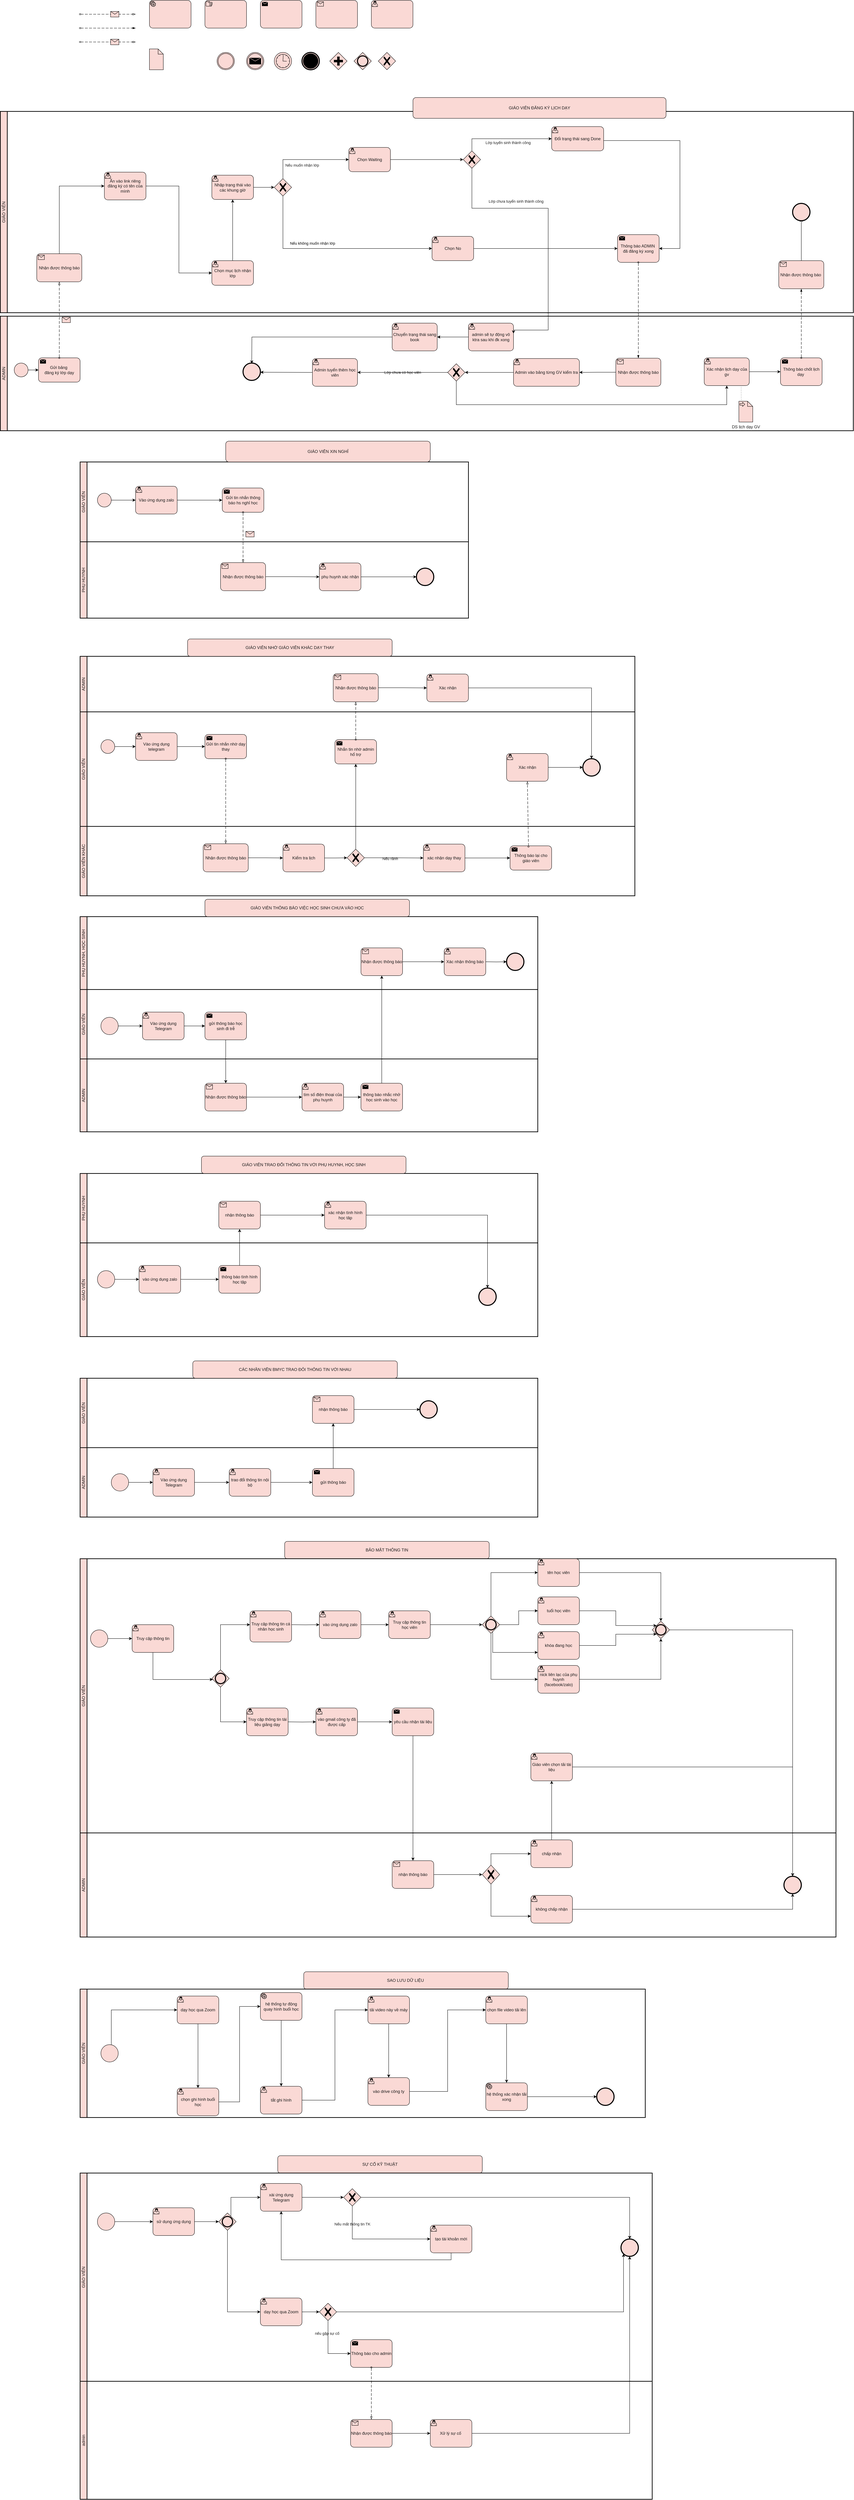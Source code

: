 <mxfile version="24.2.1" type="device" pages="6">
  <diagram name="WF: As-is" id="P79hnSUPYI5loBrlNliQ">
    <mxGraphModel dx="4350" dy="530" grid="1" gridSize="10" guides="1" tooltips="1" connect="1" arrows="1" fold="1" page="1" pageScale="1" pageWidth="3300" pageHeight="4681" math="0" shadow="0">
      <root>
        <mxCell id="0" />
        <mxCell id="1" parent="0" />
        <mxCell id="u87NzqXTdqg8Y3Fer6Zi-12" value="GIÁO VIÊN KHÁC" style="swimlane;html=1;startSize=20;fontStyle=0;collapsible=0;horizontal=0;swimlaneLine=1;swimlaneFillColor=#ffffff;strokeWidth=2;whiteSpace=wrap;labelBackgroundColor=none;fillColor=#FAD9D5;strokeColor=#000000;fontColor=#1A1A1A;" parent="1" vertex="1">
          <mxGeometry x="40" y="2380" width="1600" height="200" as="geometry" />
        </mxCell>
        <mxCell id="u87NzqXTdqg8Y3Fer6Zi-22" value="Nhận được thông báo" style="points=[[0.25,0,0],[0.5,0,0],[0.75,0,0],[1,0.25,0],[1,0.5,0],[1,0.75,0],[0.75,1,0],[0.5,1,0],[0.25,1,0],[0,0.75,0],[0,0.5,0],[0,0.25,0]];shape=mxgraph.bpmn.task;whiteSpace=wrap;rectStyle=rounded;size=10;html=1;container=1;expand=0;collapsible=0;taskMarker=receive;labelBackgroundColor=none;fillColor=#FAD9D5;strokeColor=#000000;fontColor=#1A1A1A;" parent="u87NzqXTdqg8Y3Fer6Zi-12" vertex="1">
          <mxGeometry x="355" y="50" width="130" height="81" as="geometry" />
        </mxCell>
        <mxCell id="c52rIcLSi0kOBKjqfNTm-8" style="edgeStyle=orthogonalEdgeStyle;rounded=0;orthogonalLoop=1;jettySize=auto;html=1;exitX=1;exitY=0.5;exitDx=0;exitDy=0;exitPerimeter=0;labelBackgroundColor=none;strokeColor=#000000;fontColor=default;" parent="u87NzqXTdqg8Y3Fer6Zi-12" source="c52rIcLSi0kOBKjqfNTm-6" target="u87NzqXTdqg8Y3Fer6Zi-17" edge="1">
          <mxGeometry relative="1" as="geometry" />
        </mxCell>
        <mxCell id="c52rIcLSi0kOBKjqfNTm-6" value="Kiểm tra lịch" style="points=[[0.25,0,0],[0.5,0,0],[0.75,0,0],[1,0.25,0],[1,0.5,0],[1,0.75,0],[0.75,1,0],[0.5,1,0],[0.25,1,0],[0,0.75,0],[0,0.5,0],[0,0.25,0]];shape=mxgraph.bpmn.task;whiteSpace=wrap;rectStyle=rounded;size=10;html=1;container=1;expand=0;collapsible=0;taskMarker=user;labelBackgroundColor=none;fillColor=#FAD9D5;strokeColor=#000000;fontColor=#1A1A1A;" parent="u87NzqXTdqg8Y3Fer6Zi-12" vertex="1">
          <mxGeometry x="585" y="51" width="120" height="80" as="geometry" />
        </mxCell>
        <mxCell id="c52rIcLSi0kOBKjqfNTm-7" style="edgeStyle=orthogonalEdgeStyle;rounded=0;orthogonalLoop=1;jettySize=auto;html=1;exitX=1;exitY=0.5;exitDx=0;exitDy=0;exitPerimeter=0;entryX=0;entryY=0.5;entryDx=0;entryDy=0;entryPerimeter=0;labelBackgroundColor=none;strokeColor=#000000;fontColor=default;" parent="u87NzqXTdqg8Y3Fer6Zi-12" source="u87NzqXTdqg8Y3Fer6Zi-22" target="c52rIcLSi0kOBKjqfNTm-6" edge="1">
          <mxGeometry relative="1" as="geometry" />
        </mxCell>
        <mxCell id="u87NzqXTdqg8Y3Fer6Zi-17" value="" style="points=[[0.25,0.25,0],[0.5,0,0],[0.75,0.25,0],[1,0.5,0],[0.75,0.75,0],[0.5,1,0],[0.25,0.75,0],[0,0.5,0]];shape=mxgraph.bpmn.gateway2;html=1;verticalLabelPosition=bottom;labelBackgroundColor=none;verticalAlign=top;align=center;perimeter=rhombusPerimeter;outlineConnect=0;outline=none;symbol=none;gwType=exclusive;fillColor=#FAD9D5;strokeColor=#000000;fontColor=#1A1A1A;" parent="u87NzqXTdqg8Y3Fer6Zi-12" vertex="1">
          <mxGeometry x="770" y="65.5" width="50" height="50" as="geometry" />
        </mxCell>
        <mxCell id="u87NzqXTdqg8Y3Fer6Zi-55" value="xác nhận dạy thay" style="points=[[0.25,0,0],[0.5,0,0],[0.75,0,0],[1,0.25,0],[1,0.5,0],[1,0.75,0],[0.75,1,0],[0.5,1,0],[0.25,1,0],[0,0.75,0],[0,0.5,0],[0,0.25,0]];shape=mxgraph.bpmn.task;whiteSpace=wrap;rectStyle=rounded;size=10;html=1;container=1;expand=0;collapsible=0;taskMarker=user;labelBackgroundColor=none;fillColor=#FAD9D5;strokeColor=#000000;fontColor=#1A1A1A;" parent="u87NzqXTdqg8Y3Fer6Zi-12" vertex="1">
          <mxGeometry x="990" y="51" width="120" height="80" as="geometry" />
        </mxCell>
        <mxCell id="u87NzqXTdqg8Y3Fer6Zi-23" style="edgeStyle=orthogonalEdgeStyle;rounded=0;orthogonalLoop=1;jettySize=auto;html=1;exitX=1;exitY=0.5;exitDx=0;exitDy=0;exitPerimeter=0;labelBackgroundColor=none;strokeColor=#000000;fontColor=default;" parent="u87NzqXTdqg8Y3Fer6Zi-12" source="u87NzqXTdqg8Y3Fer6Zi-17" target="u87NzqXTdqg8Y3Fer6Zi-55" edge="1">
          <mxGeometry relative="1" as="geometry">
            <mxPoint x="895" y="-29" as="targetPoint" />
          </mxGeometry>
        </mxCell>
        <mxCell id="u87NzqXTdqg8Y3Fer6Zi-24" value="Nếu rảnh" style="edgeLabel;html=1;align=center;verticalAlign=middle;resizable=0;points=[];labelBackgroundColor=none;fontColor=#1A1A1A;strokeColor=#000000;" parent="u87NzqXTdqg8Y3Fer6Zi-23" connectable="0" vertex="1">
          <mxGeometry x="-0.135" y="-2" relative="1" as="geometry">
            <mxPoint as="offset" />
          </mxGeometry>
        </mxCell>
        <mxCell id="c52rIcLSi0kOBKjqfNTm-5" value="Thông báo lại cho giáo viên" style="points=[[0.25,0,0],[0.5,0,0],[0.75,0,0],[1,0.25,0],[1,0.5,0],[1,0.75,0],[0.75,1,0],[0.5,1,0],[0.25,1,0],[0,0.75,0],[0,0.5,0],[0,0.25,0]];shape=mxgraph.bpmn.task;whiteSpace=wrap;rectStyle=rounded;size=10;html=1;container=1;expand=0;collapsible=0;taskMarker=send;labelBackgroundColor=none;fillColor=#FAD9D5;strokeColor=#000000;fontColor=#1A1A1A;" parent="u87NzqXTdqg8Y3Fer6Zi-12" vertex="1">
          <mxGeometry x="1240" y="56" width="120" height="70" as="geometry" />
        </mxCell>
        <mxCell id="u87NzqXTdqg8Y3Fer6Zi-48" style="edgeStyle=orthogonalEdgeStyle;rounded=0;orthogonalLoop=1;jettySize=auto;html=1;entryX=0;entryY=0.5;entryDx=0;entryDy=0;entryPerimeter=0;labelBackgroundColor=none;strokeColor=#000000;fontColor=default;" parent="u87NzqXTdqg8Y3Fer6Zi-12" source="u87NzqXTdqg8Y3Fer6Zi-55" target="c52rIcLSi0kOBKjqfNTm-5" edge="1">
          <mxGeometry relative="1" as="geometry">
            <mxPoint x="1015" y="-29" as="sourcePoint" />
            <mxPoint x="1205" y="-28.5" as="targetPoint" />
          </mxGeometry>
        </mxCell>
        <mxCell id="u87NzqXTdqg8Y3Fer6Zi-45" value="ADMIN" style="swimlane;html=1;startSize=20;fontStyle=0;collapsible=0;horizontal=0;swimlaneLine=1;swimlaneFillColor=#ffffff;strokeWidth=2;whiteSpace=wrap;labelBackgroundColor=none;fillColor=#FAD9D5;strokeColor=#000000;fontColor=#1A1A1A;" parent="1" vertex="1">
          <mxGeometry x="40" y="1890" width="1600" height="160" as="geometry" />
        </mxCell>
        <mxCell id="u87NzqXTdqg8Y3Fer6Zi-49" value="Nhận được thông báo" style="points=[[0.25,0,0],[0.5,0,0],[0.75,0,0],[1,0.25,0],[1,0.5,0],[1,0.75,0],[0.75,1,0],[0.5,1,0],[0.25,1,0],[0,0.75,0],[0,0.5,0],[0,0.25,0]];shape=mxgraph.bpmn.task;whiteSpace=wrap;rectStyle=rounded;size=10;html=1;container=1;expand=0;collapsible=0;taskMarker=receive;labelBackgroundColor=none;fillColor=#FAD9D5;strokeColor=#000000;fontColor=#1A1A1A;" parent="u87NzqXTdqg8Y3Fer6Zi-45" vertex="1">
          <mxGeometry x="730" y="50" width="130" height="81" as="geometry" />
        </mxCell>
        <mxCell id="u87NzqXTdqg8Y3Fer6Zi-51" value="Xác nhận" style="points=[[0.25,0,0],[0.5,0,0],[0.75,0,0],[1,0.25,0],[1,0.5,0],[1,0.75,0],[0.75,1,0],[0.5,1,0],[0.25,1,0],[0,0.75,0],[0,0.5,0],[0,0.25,0]];shape=mxgraph.bpmn.task;whiteSpace=wrap;rectStyle=rounded;size=10;html=1;container=1;expand=0;collapsible=0;taskMarker=user;labelBackgroundColor=none;fillColor=#FAD9D5;strokeColor=#000000;fontColor=#1A1A1A;" parent="u87NzqXTdqg8Y3Fer6Zi-45" vertex="1">
          <mxGeometry x="1000" y="51" width="120" height="80" as="geometry" />
        </mxCell>
        <mxCell id="u87NzqXTdqg8Y3Fer6Zi-53" style="edgeStyle=orthogonalEdgeStyle;rounded=0;orthogonalLoop=1;jettySize=auto;html=1;exitX=1;exitY=0.5;exitDx=0;exitDy=0;exitPerimeter=0;labelBackgroundColor=none;strokeColor=#000000;fontColor=default;" parent="u87NzqXTdqg8Y3Fer6Zi-45" source="u87NzqXTdqg8Y3Fer6Zi-49" target="u87NzqXTdqg8Y3Fer6Zi-51" edge="1">
          <mxGeometry relative="1" as="geometry" />
        </mxCell>
        <mxCell id="mbjwyDSHbZHkMZHewqc2-1" value="ADMIN" style="swimlane;html=1;startSize=20;fontStyle=0;collapsible=0;horizontal=0;swimlaneLine=1;swimlaneFillColor=#ffffff;strokeWidth=2;whiteSpace=wrap;labelBackgroundColor=none;fillColor=#FAD9D5;strokeColor=#000000;fontColor=#1A1A1A;" parent="1" vertex="1">
          <mxGeometry x="-190" y="910" width="2460" height="330" as="geometry" />
        </mxCell>
        <mxCell id="mbjwyDSHbZHkMZHewqc2-2" value="" style="points=[[0.145,0.145,0],[0.5,0,0],[0.855,0.145,0],[1,0.5,0],[0.855,0.855,0],[0.5,1,0],[0.145,0.855,0],[0,0.5,0]];shape=mxgraph.bpmn.event;html=1;verticalLabelPosition=bottom;labelBackgroundColor=none;verticalAlign=top;align=center;perimeter=ellipsePerimeter;outlineConnect=0;aspect=fixed;outline=standard;symbol=general;fillColor=#FAD9D5;strokeColor=#000000;fontColor=#1A1A1A;" parent="mbjwyDSHbZHkMZHewqc2-1" vertex="1">
          <mxGeometry x="40" y="135" width="40" height="40" as="geometry" />
        </mxCell>
        <mxCell id="mbjwyDSHbZHkMZHewqc2-3" value="Gửi bảng&amp;nbsp;&lt;div&gt;đăng ký lớp dạy&lt;/div&gt;" style="points=[[0.25,0,0],[0.5,0,0],[0.75,0,0],[1,0.25,0],[1,0.5,0],[1,0.75,0],[0.75,1,0],[0.5,1,0],[0.25,1,0],[0,0.75,0],[0,0.5,0],[0,0.25,0]];shape=mxgraph.bpmn.task;whiteSpace=wrap;rectStyle=rounded;size=10;html=1;container=1;expand=0;collapsible=0;taskMarker=send;labelBackgroundColor=none;fillColor=#FAD9D5;strokeColor=#000000;fontColor=#1A1A1A;" parent="mbjwyDSHbZHkMZHewqc2-1" vertex="1">
          <mxGeometry x="110" y="120" width="120" height="70" as="geometry" />
        </mxCell>
        <mxCell id="mbjwyDSHbZHkMZHewqc2-4" style="edgeStyle=orthogonalEdgeStyle;rounded=0;orthogonalLoop=1;jettySize=auto;html=1;exitX=1;exitY=0.5;exitDx=0;exitDy=0;exitPerimeter=0;entryX=0;entryY=0.5;entryDx=0;entryDy=0;entryPerimeter=0;labelBackgroundColor=none;strokeColor=#000000;fontColor=default;" parent="mbjwyDSHbZHkMZHewqc2-1" source="mbjwyDSHbZHkMZHewqc2-2" target="mbjwyDSHbZHkMZHewqc2-3" edge="1">
          <mxGeometry relative="1" as="geometry" />
        </mxCell>
        <mxCell id="mbjwyDSHbZHkMZHewqc2-5" value="Nhận được thông báo" style="points=[[0.25,0,0],[0.5,0,0],[0.75,0,0],[1,0.25,0],[1,0.5,0],[1,0.75,0],[0.75,1,0],[0.5,1,0],[0.25,1,0],[0,0.75,0],[0,0.5,0],[0,0.25,0]];shape=mxgraph.bpmn.task;whiteSpace=wrap;rectStyle=rounded;size=10;html=1;container=1;expand=0;collapsible=0;taskMarker=receive;labelBackgroundColor=none;fillColor=#FAD9D5;strokeColor=#000000;fontColor=#1A1A1A;" parent="mbjwyDSHbZHkMZHewqc2-1" vertex="1">
          <mxGeometry x="1775" y="121" width="130" height="81" as="geometry" />
        </mxCell>
        <mxCell id="mbjwyDSHbZHkMZHewqc2-6" style="edgeStyle=orthogonalEdgeStyle;rounded=0;orthogonalLoop=1;jettySize=auto;html=1;exitX=0;exitY=0.5;exitDx=0;exitDy=0;exitPerimeter=0;labelBackgroundColor=none;strokeColor=#000000;fontColor=default;" parent="mbjwyDSHbZHkMZHewqc2-1" source="mbjwyDSHbZHkMZHewqc2-7" edge="1">
          <mxGeometry relative="1" as="geometry">
            <mxPoint x="750" y="161.5" as="targetPoint" />
          </mxGeometry>
        </mxCell>
        <mxCell id="mbjwyDSHbZHkMZHewqc2-7" value="Admin tuyển thêm học viên" style="points=[[0.25,0,0],[0.5,0,0],[0.75,0,0],[1,0.25,0],[1,0.5,0],[1,0.75,0],[0.75,1,0],[0.5,1,0],[0.25,1,0],[0,0.75,0],[0,0.5,0],[0,0.25,0]];shape=mxgraph.bpmn.task;whiteSpace=wrap;rectStyle=rounded;size=10;html=1;container=1;expand=0;collapsible=0;taskMarker=user;labelBackgroundColor=none;fillColor=#FAD9D5;strokeColor=#000000;fontColor=#1A1A1A;" parent="mbjwyDSHbZHkMZHewqc2-1" vertex="1">
          <mxGeometry x="900" y="122" width="130" height="80" as="geometry" />
        </mxCell>
        <mxCell id="mbjwyDSHbZHkMZHewqc2-8" style="edgeStyle=orthogonalEdgeStyle;rounded=0;orthogonalLoop=1;jettySize=auto;html=1;exitX=1;exitY=0.5;exitDx=0;exitDy=0;exitPerimeter=0;labelBackgroundColor=none;strokeColor=#000000;fontColor=default;" parent="mbjwyDSHbZHkMZHewqc2-1" source="mbjwyDSHbZHkMZHewqc2-9" target="mbjwyDSHbZHkMZHewqc2-17" edge="1">
          <mxGeometry relative="1" as="geometry" />
        </mxCell>
        <mxCell id="mbjwyDSHbZHkMZHewqc2-9" value="Xác nhận lịch dạy của gv" style="points=[[0.25,0,0],[0.5,0,0],[0.75,0,0],[1,0.25,0],[1,0.5,0],[1,0.75,0],[0.75,1,0],[0.5,1,0],[0.25,1,0],[0,0.75,0],[0,0.5,0],[0,0.25,0]];shape=mxgraph.bpmn.task;whiteSpace=wrap;rectStyle=rounded;size=10;html=1;container=1;expand=0;collapsible=0;taskMarker=user;labelBackgroundColor=none;fillColor=#FAD9D5;strokeColor=#000000;fontColor=#1A1A1A;" parent="mbjwyDSHbZHkMZHewqc2-1" vertex="1">
          <mxGeometry x="2030" y="120" width="130" height="80" as="geometry" />
        </mxCell>
        <mxCell id="mbjwyDSHbZHkMZHewqc2-10" value="Admin vào bảng từng GV kiểm tra" style="points=[[0.25,0,0],[0.5,0,0],[0.75,0,0],[1,0.25,0],[1,0.5,0],[1,0.75,0],[0.75,1,0],[0.5,1,0],[0.25,1,0],[0,0.75,0],[0,0.5,0],[0,0.25,0]];shape=mxgraph.bpmn.task;whiteSpace=wrap;rectStyle=rounded;size=10;html=1;container=1;expand=0;collapsible=0;taskMarker=user;labelBackgroundColor=none;fillColor=#FAD9D5;strokeColor=#000000;fontColor=#1A1A1A;" parent="mbjwyDSHbZHkMZHewqc2-1" vertex="1">
          <mxGeometry x="1480" y="122" width="190" height="80" as="geometry" />
        </mxCell>
        <mxCell id="mbjwyDSHbZHkMZHewqc2-11" style="edgeStyle=orthogonalEdgeStyle;rounded=0;orthogonalLoop=1;jettySize=auto;html=1;exitX=0;exitY=0.5;exitDx=0;exitDy=0;exitPerimeter=0;entryX=1;entryY=0.5;entryDx=0;entryDy=0;entryPerimeter=0;labelBackgroundColor=none;strokeColor=#000000;fontColor=default;" parent="mbjwyDSHbZHkMZHewqc2-1" source="mbjwyDSHbZHkMZHewqc2-5" target="mbjwyDSHbZHkMZHewqc2-10" edge="1">
          <mxGeometry relative="1" as="geometry" />
        </mxCell>
        <mxCell id="mbjwyDSHbZHkMZHewqc2-12" style="edgeStyle=orthogonalEdgeStyle;rounded=0;orthogonalLoop=1;jettySize=auto;html=1;exitX=0;exitY=0.5;exitDx=0;exitDy=0;exitPerimeter=0;labelBackgroundColor=none;strokeColor=#000000;fontColor=default;" parent="mbjwyDSHbZHkMZHewqc2-1" source="mbjwyDSHbZHkMZHewqc2-14" target="mbjwyDSHbZHkMZHewqc2-7" edge="1">
          <mxGeometry relative="1" as="geometry" />
        </mxCell>
        <mxCell id="mbjwyDSHbZHkMZHewqc2-13" value="Lớp chưa có học viên" style="edgeLabel;html=1;align=center;verticalAlign=middle;resizable=0;points=[];labelBackgroundColor=none;fontColor=#1A1A1A;strokeColor=#000000;" parent="mbjwyDSHbZHkMZHewqc2-12" connectable="0" vertex="1">
          <mxGeometry x="-0.19" y="1" relative="1" as="geometry">
            <mxPoint x="-25" y="-1" as="offset" />
          </mxGeometry>
        </mxCell>
        <mxCell id="mbjwyDSHbZHkMZHewqc2-14" value="" style="points=[[0.25,0.25,0],[0.5,0,0],[0.75,0.25,0],[1,0.5,0],[0.75,0.75,0],[0.5,1,0],[0.25,0.75,0],[0,0.5,0]];shape=mxgraph.bpmn.gateway2;html=1;verticalLabelPosition=bottom;labelBackgroundColor=none;verticalAlign=top;align=center;perimeter=rhombusPerimeter;outlineConnect=0;outline=none;symbol=none;gwType=exclusive;fillColor=#FAD9D5;strokeColor=#000000;fontColor=#1A1A1A;" parent="mbjwyDSHbZHkMZHewqc2-1" vertex="1">
          <mxGeometry x="1290" y="137" width="50" height="50" as="geometry" />
        </mxCell>
        <mxCell id="mbjwyDSHbZHkMZHewqc2-15" style="edgeStyle=orthogonalEdgeStyle;rounded=0;orthogonalLoop=1;jettySize=auto;html=1;exitX=0;exitY=0.5;exitDx=0;exitDy=0;exitPerimeter=0;entryX=1;entryY=0.5;entryDx=0;entryDy=0;entryPerimeter=0;labelBackgroundColor=none;strokeColor=#000000;fontColor=default;" parent="mbjwyDSHbZHkMZHewqc2-1" source="mbjwyDSHbZHkMZHewqc2-10" target="mbjwyDSHbZHkMZHewqc2-14" edge="1">
          <mxGeometry relative="1" as="geometry" />
        </mxCell>
        <mxCell id="mbjwyDSHbZHkMZHewqc2-16" style="edgeStyle=orthogonalEdgeStyle;rounded=0;orthogonalLoop=1;jettySize=auto;html=1;exitX=0.5;exitY=1;exitDx=0;exitDy=0;exitPerimeter=0;entryX=0.5;entryY=1;entryDx=0;entryDy=0;entryPerimeter=0;labelBackgroundColor=none;strokeColor=#000000;fontColor=default;" parent="mbjwyDSHbZHkMZHewqc2-1" source="mbjwyDSHbZHkMZHewqc2-14" target="mbjwyDSHbZHkMZHewqc2-9" edge="1">
          <mxGeometry relative="1" as="geometry">
            <Array as="points">
              <mxPoint x="1315" y="255" />
              <mxPoint x="2095" y="255" />
            </Array>
          </mxGeometry>
        </mxCell>
        <mxCell id="mbjwyDSHbZHkMZHewqc2-17" value="Thông báo chốt lịch dạy&amp;nbsp;" style="points=[[0.25,0,0],[0.5,0,0],[0.75,0,0],[1,0.25,0],[1,0.5,0],[1,0.75,0],[0.75,1,0],[0.5,1,0],[0.25,1,0],[0,0.75,0],[0,0.5,0],[0,0.25,0]];shape=mxgraph.bpmn.task;whiteSpace=wrap;rectStyle=rounded;size=10;html=1;container=1;expand=0;collapsible=0;taskMarker=send;labelBackgroundColor=none;fillColor=#FAD9D5;strokeColor=#000000;fontColor=#1A1A1A;" parent="mbjwyDSHbZHkMZHewqc2-1" vertex="1">
          <mxGeometry x="2250" y="120" width="120" height="80" as="geometry" />
        </mxCell>
        <mxCell id="u87NzqXTdqg8Y3Fer6Zi-13" value="DS lịch dạy GV" style="shape=mxgraph.bpmn.data;labelPosition=center;verticalLabelPosition=bottom;align=center;verticalAlign=top;size=15;html=1;bpmnTransferType=input;labelBackgroundColor=none;fillColor=#FAD9D5;strokeColor=#000000;fontColor=#1A1A1A;" parent="mbjwyDSHbZHkMZHewqc2-1" vertex="1">
          <mxGeometry x="2130" y="245" width="40" height="60" as="geometry" />
        </mxCell>
        <mxCell id="a7XA2KlPIgGmOUqhTQXD-7" value="" style="edgeStyle=elbowEdgeStyle;fontSize=12;html=1;endFill=0;startFill=0;endSize=6;startSize=6;dashed=1;dashPattern=1 4;endArrow=none;startArrow=none;rounded=0;entryX=0.814;entryY=0.995;entryDx=0;entryDy=0;entryPerimeter=0;exitX=0.171;exitY=0.004;exitDx=0;exitDy=0;exitPerimeter=0;labelBackgroundColor=none;strokeColor=#000000;fontColor=default;" parent="mbjwyDSHbZHkMZHewqc2-1" source="u87NzqXTdqg8Y3Fer6Zi-13" target="mbjwyDSHbZHkMZHewqc2-9" edge="1">
          <mxGeometry width="160" relative="1" as="geometry">
            <mxPoint x="2190" y="245" as="sourcePoint" />
            <mxPoint x="2350" y="245" as="targetPoint" />
          </mxGeometry>
        </mxCell>
        <mxCell id="16zfnbWl5q2ltvUAQtML-24" style="edgeStyle=orthogonalEdgeStyle;rounded=0;orthogonalLoop=1;jettySize=auto;html=1;exitX=0;exitY=0.5;exitDx=0;exitDy=0;exitPerimeter=0;labelBackgroundColor=none;strokeColor=#000000;fontColor=default;" parent="mbjwyDSHbZHkMZHewqc2-1" source="16zfnbWl5q2ltvUAQtML-1" target="16zfnbWl5q2ltvUAQtML-23" edge="1">
          <mxGeometry relative="1" as="geometry" />
        </mxCell>
        <mxCell id="16zfnbWl5q2ltvUAQtML-1" value="admin sẽ tự động vô ktra sau khi đk xong" style="points=[[0.25,0,0],[0.5,0,0],[0.75,0,0],[1,0.25,0],[1,0.5,0],[1,0.75,0],[0.75,1,0],[0.5,1,0],[0.25,1,0],[0,0.75,0],[0,0.5,0],[0,0.25,0]];shape=mxgraph.bpmn.task;whiteSpace=wrap;rectStyle=rounded;size=10;html=1;container=1;expand=0;collapsible=0;taskMarker=user;labelBackgroundColor=none;fillColor=#FAD9D5;strokeColor=#000000;fontColor=#1A1A1A;" parent="mbjwyDSHbZHkMZHewqc2-1" vertex="1">
          <mxGeometry x="1350" y="20" width="130" height="80" as="geometry" />
        </mxCell>
        <mxCell id="16zfnbWl5q2ltvUAQtML-25" style="edgeStyle=orthogonalEdgeStyle;rounded=0;orthogonalLoop=1;jettySize=auto;html=1;exitX=0;exitY=0.5;exitDx=0;exitDy=0;exitPerimeter=0;labelBackgroundColor=none;strokeColor=#000000;fontColor=default;" parent="mbjwyDSHbZHkMZHewqc2-1" source="16zfnbWl5q2ltvUAQtML-23" edge="1">
          <mxGeometry relative="1" as="geometry">
            <mxPoint x="725" y="136.5" as="targetPoint" />
          </mxGeometry>
        </mxCell>
        <mxCell id="16zfnbWl5q2ltvUAQtML-23" value="Chuyển trạng thái sang book" style="points=[[0.25,0,0],[0.5,0,0],[0.75,0,0],[1,0.25,0],[1,0.5,0],[1,0.75,0],[0.75,1,0],[0.5,1,0],[0.25,1,0],[0,0.75,0],[0,0.5,0],[0,0.25,0]];shape=mxgraph.bpmn.task;whiteSpace=wrap;rectStyle=rounded;size=10;html=1;container=1;expand=0;collapsible=0;taskMarker=user;labelBackgroundColor=none;fillColor=#FAD9D5;strokeColor=#000000;fontColor=#1A1A1A;" parent="mbjwyDSHbZHkMZHewqc2-1" vertex="1">
          <mxGeometry x="1130" y="20" width="130" height="80" as="geometry" />
        </mxCell>
        <mxCell id="IxpSyCweza2oG8rPxQKP-58" value="" style="points=[[0.145,0.145,0],[0.5,0,0],[0.855,0.145,0],[1,0.5,0],[0.855,0.855,0],[0.5,1,0],[0.145,0.855,0],[0,0.5,0]];shape=mxgraph.bpmn.event;html=1;verticalLabelPosition=bottom;labelBackgroundColor=none;verticalAlign=top;align=center;perimeter=ellipsePerimeter;outlineConnect=0;aspect=fixed;outline=end;symbol=terminate2;fillColor=#FAD9D5;strokeColor=#000000;fontColor=#1A1A1A;" parent="mbjwyDSHbZHkMZHewqc2-1" vertex="1">
          <mxGeometry x="700" y="135" width="50" height="50" as="geometry" />
        </mxCell>
        <mxCell id="mbjwyDSHbZHkMZHewqc2-19" value="GIÁO VIÊN" style="swimlane;html=1;startSize=20;fontStyle=0;collapsible=0;horizontal=0;swimlaneLine=1;swimlaneFillColor=#ffffff;strokeWidth=2;whiteSpace=wrap;labelBackgroundColor=none;fillColor=#FAD9D5;strokeColor=#000000;fontColor=#1A1A1A;" parent="1" vertex="1">
          <mxGeometry x="-190" y="320" width="2460" height="580" as="geometry" />
        </mxCell>
        <mxCell id="mbjwyDSHbZHkMZHewqc2-20" value="Nhận được thông báo" style="points=[[0.25,0,0],[0.5,0,0],[0.75,0,0],[1,0.25,0],[1,0.5,0],[1,0.75,0],[0.75,1,0],[0.5,1,0],[0.25,1,0],[0,0.75,0],[0,0.5,0],[0,0.25,0]];shape=mxgraph.bpmn.task;whiteSpace=wrap;rectStyle=rounded;size=10;html=1;container=1;expand=0;collapsible=0;taskMarker=receive;labelBackgroundColor=none;fillColor=#FAD9D5;strokeColor=#000000;fontColor=#1A1A1A;" parent="mbjwyDSHbZHkMZHewqc2-19" vertex="1">
          <mxGeometry x="105" y="410" width="130" height="81" as="geometry" />
        </mxCell>
        <mxCell id="mbjwyDSHbZHkMZHewqc2-21" value="Ấn vào link riêng đăng ký có tên của mình" style="points=[[0.25,0,0],[0.5,0,0],[0.75,0,0],[1,0.25,0],[1,0.5,0],[1,0.75,0],[0.75,1,0],[0.5,1,0],[0.25,1,0],[0,0.75,0],[0,0.5,0],[0,0.25,0]];shape=mxgraph.bpmn.task;whiteSpace=wrap;rectStyle=rounded;size=10;html=1;container=1;expand=0;collapsible=0;taskMarker=user;labelBackgroundColor=none;fillColor=#FAD9D5;strokeColor=#000000;fontColor=#1A1A1A;" parent="mbjwyDSHbZHkMZHewqc2-19" vertex="1">
          <mxGeometry x="300" y="175" width="120" height="80" as="geometry" />
        </mxCell>
        <mxCell id="mbjwyDSHbZHkMZHewqc2-22" value="" style="edgeStyle=orthogonalEdgeStyle;rounded=0;orthogonalLoop=1;jettySize=auto;html=1;labelBackgroundColor=none;strokeColor=#000000;fontColor=default;" parent="mbjwyDSHbZHkMZHewqc2-19" source="mbjwyDSHbZHkMZHewqc2-23" target="mbjwyDSHbZHkMZHewqc2-26" edge="1">
          <mxGeometry relative="1" as="geometry" />
        </mxCell>
        <mxCell id="mbjwyDSHbZHkMZHewqc2-23" value="Chọn mục lịch nhận lớp" style="points=[[0.25,0,0],[0.5,0,0],[0.75,0,0],[1,0.25,0],[1,0.5,0],[1,0.75,0],[0.75,1,0],[0.5,1,0],[0.25,1,0],[0,0.75,0],[0,0.5,0],[0,0.25,0]];shape=mxgraph.bpmn.task;whiteSpace=wrap;rectStyle=rounded;size=10;html=1;container=1;expand=0;collapsible=0;taskMarker=user;labelBackgroundColor=none;fillColor=#FAD9D5;strokeColor=#000000;fontColor=#1A1A1A;" parent="mbjwyDSHbZHkMZHewqc2-19" vertex="1">
          <mxGeometry x="610" y="430" width="120" height="71" as="geometry" />
        </mxCell>
        <mxCell id="mbjwyDSHbZHkMZHewqc2-24" style="edgeStyle=orthogonalEdgeStyle;rounded=0;orthogonalLoop=1;jettySize=auto;html=1;entryX=0;entryY=0.5;entryDx=0;entryDy=0;entryPerimeter=0;exitX=1;exitY=0.5;exitDx=0;exitDy=0;exitPerimeter=0;labelBackgroundColor=none;strokeColor=#000000;fontColor=default;" parent="mbjwyDSHbZHkMZHewqc2-19" source="mbjwyDSHbZHkMZHewqc2-21" target="mbjwyDSHbZHkMZHewqc2-23" edge="1">
          <mxGeometry relative="1" as="geometry">
            <mxPoint x="560" y="243.75" as="sourcePoint" />
          </mxGeometry>
        </mxCell>
        <mxCell id="mbjwyDSHbZHkMZHewqc2-25" value="" style="edgeStyle=orthogonalEdgeStyle;rounded=0;orthogonalLoop=1;jettySize=auto;html=1;labelBackgroundColor=none;strokeColor=#000000;fontColor=default;" parent="mbjwyDSHbZHkMZHewqc2-19" source="mbjwyDSHbZHkMZHewqc2-26" target="mbjwyDSHbZHkMZHewqc2-32" edge="1">
          <mxGeometry relative="1" as="geometry" />
        </mxCell>
        <mxCell id="mbjwyDSHbZHkMZHewqc2-26" value="Nhập trạng thái vào các khung giờ" style="points=[[0.25,0,0],[0.5,0,0],[0.75,0,0],[1,0.25,0],[1,0.5,0],[1,0.75,0],[0.75,1,0],[0.5,1,0],[0.25,1,0],[0,0.75,0],[0,0.5,0],[0,0.25,0]];shape=mxgraph.bpmn.task;whiteSpace=wrap;rectStyle=rounded;size=10;html=1;container=1;expand=0;collapsible=0;taskMarker=user;labelBackgroundColor=none;fillColor=#FAD9D5;strokeColor=#000000;fontColor=#1A1A1A;" parent="mbjwyDSHbZHkMZHewqc2-19" vertex="1">
          <mxGeometry x="610" y="183.75" width="120" height="70" as="geometry" />
        </mxCell>
        <mxCell id="mbjwyDSHbZHkMZHewqc2-29" style="edgeStyle=orthogonalEdgeStyle;rounded=0;orthogonalLoop=1;jettySize=auto;html=1;exitX=0.5;exitY=0;exitDx=0;exitDy=0;exitPerimeter=0;entryX=0;entryY=0.5;entryDx=0;entryDy=0;entryPerimeter=0;labelBackgroundColor=none;strokeColor=#000000;fontColor=default;" parent="mbjwyDSHbZHkMZHewqc2-19" source="mbjwyDSHbZHkMZHewqc2-20" target="mbjwyDSHbZHkMZHewqc2-21" edge="1">
          <mxGeometry relative="1" as="geometry">
            <mxPoint x="260" y="228.75" as="targetPoint" />
          </mxGeometry>
        </mxCell>
        <mxCell id="mbjwyDSHbZHkMZHewqc2-32" value="" style="points=[[0.25,0.25,0],[0.5,0,0],[0.75,0.25,0],[1,0.5,0],[0.75,0.75,0],[0.5,1,0],[0.25,0.75,0],[0,0.5,0]];shape=mxgraph.bpmn.gateway2;html=1;verticalLabelPosition=bottom;labelBackgroundColor=none;verticalAlign=top;align=center;perimeter=rhombusPerimeter;outlineConnect=0;outline=none;symbol=none;gwType=exclusive;fillColor=#FAD9D5;strokeColor=#000000;fontColor=#1A1A1A;" parent="mbjwyDSHbZHkMZHewqc2-19" vertex="1">
          <mxGeometry x="790" y="193.75" width="50" height="50" as="geometry" />
        </mxCell>
        <mxCell id="mbjwyDSHbZHkMZHewqc2-33" style="edgeStyle=orthogonalEdgeStyle;rounded=0;orthogonalLoop=1;jettySize=auto;html=1;labelBackgroundColor=none;strokeColor=#000000;fontColor=default;" parent="mbjwyDSHbZHkMZHewqc2-19" edge="1">
          <mxGeometry relative="1" as="geometry">
            <mxPoint x="1125" y="138.75" as="sourcePoint" />
            <mxPoint x="1335" y="138.75" as="targetPoint" />
          </mxGeometry>
        </mxCell>
        <mxCell id="mbjwyDSHbZHkMZHewqc2-34" value="" style="points=[[0.25,0.25,0],[0.5,0,0],[0.75,0.25,0],[1,0.5,0],[0.75,0.75,0],[0.5,1,0],[0.25,0.75,0],[0,0.5,0]];shape=mxgraph.bpmn.gateway2;html=1;verticalLabelPosition=bottom;labelBackgroundColor=none;verticalAlign=top;align=center;perimeter=rhombusPerimeter;outlineConnect=0;outline=none;symbol=none;gwType=exclusive;fillColor=#FAD9D5;strokeColor=#000000;fontColor=#1A1A1A;" parent="mbjwyDSHbZHkMZHewqc2-19" vertex="1">
          <mxGeometry x="1335" y="113.75" width="50" height="50" as="geometry" />
        </mxCell>
        <mxCell id="mbjwyDSHbZHkMZHewqc2-35" value="Đổi trạng thái sang Done" style="points=[[0.25,0,0],[0.5,0,0],[0.75,0,0],[1,0.25,0],[1,0.5,0],[1,0.75,0],[0.75,1,0],[0.5,1,0],[0.25,1,0],[0,0.75,0],[0,0.5,0],[0,0.25,0]];shape=mxgraph.bpmn.task;whiteSpace=wrap;rectStyle=rounded;size=10;html=1;container=1;expand=0;collapsible=0;taskMarker=user;labelBackgroundColor=none;fillColor=#FAD9D5;strokeColor=#000000;fontColor=#1A1A1A;" parent="mbjwyDSHbZHkMZHewqc2-19" vertex="1">
          <mxGeometry x="1590" y="43.75" width="150" height="70" as="geometry" />
        </mxCell>
        <mxCell id="mbjwyDSHbZHkMZHewqc2-36" style="edgeStyle=orthogonalEdgeStyle;rounded=0;orthogonalLoop=1;jettySize=auto;html=1;exitX=0.5;exitY=0;exitDx=0;exitDy=0;exitPerimeter=0;entryX=0;entryY=0.5;entryDx=0;entryDy=0;entryPerimeter=0;labelBackgroundColor=none;strokeColor=#000000;fontColor=default;" parent="mbjwyDSHbZHkMZHewqc2-19" source="mbjwyDSHbZHkMZHewqc2-34" target="mbjwyDSHbZHkMZHewqc2-35" edge="1">
          <mxGeometry relative="1" as="geometry">
            <mxPoint x="1385" y="138.75" as="sourcePoint" />
            <mxPoint x="1530" y="138.75" as="targetPoint" />
          </mxGeometry>
        </mxCell>
        <mxCell id="mbjwyDSHbZHkMZHewqc2-37" value="Lớp tuyển sinh thành công" style="edgeLabel;html=1;align=center;verticalAlign=middle;resizable=0;points=[];labelBackgroundColor=none;fontColor=#1A1A1A;strokeColor=#000000;" parent="mbjwyDSHbZHkMZHewqc2-36" connectable="0" vertex="1">
          <mxGeometry x="-0.276" y="2" relative="1" as="geometry">
            <mxPoint x="43" y="13" as="offset" />
          </mxGeometry>
        </mxCell>
        <mxCell id="mbjwyDSHbZHkMZHewqc2-38" value="Nếu không muốn nhận lớp" style="edgeStyle=orthogonalEdgeStyle;rounded=0;orthogonalLoop=1;jettySize=auto;html=1;exitX=0.5;exitY=1;exitDx=0;exitDy=0;exitPerimeter=0;entryX=0;entryY=0.5;entryDx=0;entryDy=0;entryPerimeter=0;labelBackgroundColor=none;strokeColor=#000000;fontColor=default;" parent="mbjwyDSHbZHkMZHewqc2-19" source="mbjwyDSHbZHkMZHewqc2-32" target="mbjwyDSHbZHkMZHewqc2-46" edge="1">
          <mxGeometry x="-0.187" y="15" relative="1" as="geometry">
            <mxPoint x="1230" y="396" as="targetPoint" />
            <mxPoint as="offset" />
          </mxGeometry>
        </mxCell>
        <mxCell id="mbjwyDSHbZHkMZHewqc2-39" value="Thông báo ADMIN&amp;nbsp;&lt;div&gt;đã đăng ký xong&lt;/div&gt;" style="points=[[0.25,0,0],[0.5,0,0],[0.75,0,0],[1,0.25,0],[1,0.5,0],[1,0.75,0],[0.75,1,0],[0.5,1,0],[0.25,1,0],[0,0.75,0],[0,0.5,0],[0,0.25,0]];shape=mxgraph.bpmn.task;whiteSpace=wrap;rectStyle=rounded;size=10;html=1;container=1;expand=0;collapsible=0;taskMarker=send;labelBackgroundColor=none;fillColor=#FAD9D5;strokeColor=#000000;fontColor=#1A1A1A;" parent="mbjwyDSHbZHkMZHewqc2-19" vertex="1">
          <mxGeometry x="1780" y="355" width="120" height="80" as="geometry" />
        </mxCell>
        <mxCell id="mbjwyDSHbZHkMZHewqc2-40" style="edgeStyle=orthogonalEdgeStyle;rounded=0;orthogonalLoop=1;jettySize=auto;html=1;exitX=1;exitY=0.5;exitDx=0;exitDy=0;exitPerimeter=0;entryX=1;entryY=0.5;entryDx=0;entryDy=0;entryPerimeter=0;labelBackgroundColor=none;strokeColor=#000000;fontColor=default;" parent="mbjwyDSHbZHkMZHewqc2-19" source="mbjwyDSHbZHkMZHewqc2-35" target="mbjwyDSHbZHkMZHewqc2-39" edge="1">
          <mxGeometry relative="1" as="geometry">
            <mxPoint x="1920" y="143.75" as="sourcePoint" />
            <Array as="points">
              <mxPoint x="1960" y="84" />
              <mxPoint x="1960" y="395" />
            </Array>
          </mxGeometry>
        </mxCell>
        <mxCell id="mbjwyDSHbZHkMZHewqc2-41" style="edgeStyle=orthogonalEdgeStyle;rounded=0;orthogonalLoop=1;jettySize=auto;html=1;exitX=1;exitY=0.5;exitDx=0;exitDy=0;exitPerimeter=0;entryX=0;entryY=0.5;entryDx=0;entryDy=0;entryPerimeter=0;labelBackgroundColor=none;strokeColor=#000000;fontColor=default;" parent="mbjwyDSHbZHkMZHewqc2-19" source="mbjwyDSHbZHkMZHewqc2-46" target="mbjwyDSHbZHkMZHewqc2-39" edge="1">
          <mxGeometry relative="1" as="geometry">
            <mxPoint x="1440" y="396" as="sourcePoint" />
          </mxGeometry>
        </mxCell>
        <mxCell id="mbjwyDSHbZHkMZHewqc2-42" value="Nhận được thông báo&amp;nbsp;" style="points=[[0.25,0,0],[0.5,0,0],[0.75,0,0],[1,0.25,0],[1,0.5,0],[1,0.75,0],[0.75,1,0],[0.5,1,0],[0.25,1,0],[0,0.75,0],[0,0.5,0],[0,0.25,0]];shape=mxgraph.bpmn.task;whiteSpace=wrap;rectStyle=rounded;size=10;html=1;container=1;expand=0;collapsible=0;taskMarker=receive;labelBackgroundColor=none;fillColor=#FAD9D5;strokeColor=#000000;fontColor=#1A1A1A;" parent="mbjwyDSHbZHkMZHewqc2-19" vertex="1">
          <mxGeometry x="2245" y="430" width="130" height="81" as="geometry" />
        </mxCell>
        <mxCell id="mbjwyDSHbZHkMZHewqc2-44" style="edgeStyle=orthogonalEdgeStyle;rounded=0;orthogonalLoop=1;jettySize=auto;html=1;exitX=0.5;exitY=0;exitDx=0;exitDy=0;exitPerimeter=0;entryX=0.5;entryY=1;entryDx=0;entryDy=0;entryPerimeter=0;labelBackgroundColor=none;strokeColor=#000000;fontColor=default;" parent="mbjwyDSHbZHkMZHewqc2-19" source="mbjwyDSHbZHkMZHewqc2-42" edge="1">
          <mxGeometry relative="1" as="geometry">
            <mxPoint x="2310" y="308.75" as="targetPoint" />
          </mxGeometry>
        </mxCell>
        <mxCell id="mbjwyDSHbZHkMZHewqc2-45" value="Chọn Waiting" style="points=[[0.25,0,0],[0.5,0,0],[0.75,0,0],[1,0.25,0],[1,0.5,0],[1,0.75,0],[0.75,1,0],[0.5,1,0],[0.25,1,0],[0,0.75,0],[0,0.5,0],[0,0.25,0]];shape=mxgraph.bpmn.task;whiteSpace=wrap;rectStyle=rounded;size=10;html=1;container=1;expand=0;collapsible=0;taskMarker=user;labelBackgroundColor=none;fillColor=#FAD9D5;strokeColor=#000000;fontColor=#1A1A1A;" parent="mbjwyDSHbZHkMZHewqc2-19" vertex="1">
          <mxGeometry x="1005" y="103.75" width="120" height="70" as="geometry" />
        </mxCell>
        <mxCell id="mbjwyDSHbZHkMZHewqc2-46" value="Chọn No" style="points=[[0.25,0,0],[0.5,0,0],[0.75,0,0],[1,0.25,0],[1,0.5,0],[1,0.75,0],[0.75,1,0],[0.5,1,0],[0.25,1,0],[0,0.75,0],[0,0.5,0],[0,0.25,0]];shape=mxgraph.bpmn.task;whiteSpace=wrap;rectStyle=rounded;size=10;html=1;container=1;expand=0;collapsible=0;taskMarker=user;labelBackgroundColor=none;fillColor=#FAD9D5;strokeColor=#000000;fontColor=#1A1A1A;" parent="mbjwyDSHbZHkMZHewqc2-19" vertex="1">
          <mxGeometry x="1245" y="360" width="120" height="70" as="geometry" />
        </mxCell>
        <mxCell id="mbjwyDSHbZHkMZHewqc2-47" style="edgeStyle=orthogonalEdgeStyle;rounded=0;orthogonalLoop=1;jettySize=auto;html=1;exitX=0.5;exitY=0;exitDx=0;exitDy=0;exitPerimeter=0;entryX=0;entryY=0.5;entryDx=0;entryDy=0;entryPerimeter=0;labelBackgroundColor=none;strokeColor=#000000;fontColor=default;" parent="mbjwyDSHbZHkMZHewqc2-19" source="mbjwyDSHbZHkMZHewqc2-32" edge="1">
          <mxGeometry relative="1" as="geometry">
            <mxPoint x="1005" y="138.75" as="targetPoint" />
            <Array as="points">
              <mxPoint x="815" y="139" />
            </Array>
          </mxGeometry>
        </mxCell>
        <mxCell id="mbjwyDSHbZHkMZHewqc2-48" value="Nếu muốn nhận lớp" style="edgeLabel;html=1;align=center;verticalAlign=middle;resizable=0;points=[];labelBackgroundColor=none;fontColor=#1A1A1A;strokeColor=#000000;" parent="mbjwyDSHbZHkMZHewqc2-47" connectable="0" vertex="1">
          <mxGeometry x="-0.2" y="1" relative="1" as="geometry">
            <mxPoint x="12" y="17" as="offset" />
          </mxGeometry>
        </mxCell>
        <mxCell id="mbjwyDSHbZHkMZHewqc2-49" style="edgeStyle=orthogonalEdgeStyle;rounded=0;orthogonalLoop=1;jettySize=auto;html=1;labelBackgroundColor=none;strokeColor=#000000;fontColor=default;" parent="mbjwyDSHbZHkMZHewqc2-19" edge="1">
          <mxGeometry relative="1" as="geometry">
            <mxPoint x="1480" y="640" as="targetPoint" />
            <Array as="points">
              <mxPoint x="1360" y="279" />
              <mxPoint x="1580" y="279" />
              <mxPoint x="1580" y="630" />
              <mxPoint x="1480" y="630" />
            </Array>
            <mxPoint x="1360" y="163.75" as="sourcePoint" />
          </mxGeometry>
        </mxCell>
        <mxCell id="mbjwyDSHbZHkMZHewqc2-50" value="Lớp chưa tuyển sinh thành công" style="edgeLabel;html=1;align=center;verticalAlign=middle;resizable=0;points=[];labelBackgroundColor=none;fontColor=#1A1A1A;strokeColor=#000000;" parent="mbjwyDSHbZHkMZHewqc2-49" connectable="0" vertex="1">
          <mxGeometry x="-0.327" relative="1" as="geometry">
            <mxPoint x="-26" y="-20" as="offset" />
          </mxGeometry>
        </mxCell>
        <mxCell id="c52rIcLSi0kOBKjqfNTm-1" value="" style="points=[[0.145,0.145,0],[0.5,0,0],[0.855,0.145,0],[1,0.5,0],[0.855,0.855,0],[0.5,1,0],[0.145,0.855,0],[0,0.5,0]];shape=mxgraph.bpmn.event;html=1;verticalLabelPosition=bottom;labelBackgroundColor=none;verticalAlign=top;align=center;perimeter=ellipsePerimeter;outlineConnect=0;aspect=fixed;outline=end;symbol=terminate2;fillColor=#FAD9D5;strokeColor=#000000;fontColor=#1A1A1A;" parent="mbjwyDSHbZHkMZHewqc2-19" vertex="1">
          <mxGeometry x="2285" y="265" width="50" height="50" as="geometry" />
        </mxCell>
        <mxCell id="mbjwyDSHbZHkMZHewqc2-53" value="" style="endArrow=blockThin;html=1;labelPosition=left;verticalLabelPosition=middle;align=right;verticalAlign=middle;dashed=1;dashPattern=8 4;endFill=0;startArrow=oval;startFill=0;endSize=6;startSize=4;rounded=0;exitX=0.5;exitY=0;exitDx=0;exitDy=0;exitPerimeter=0;entryX=0.5;entryY=1;entryDx=0;entryDy=0;entryPerimeter=0;labelBackgroundColor=none;strokeColor=#000000;fontColor=default;" parent="1" source="mbjwyDSHbZHkMZHewqc2-3" target="mbjwyDSHbZHkMZHewqc2-20" edge="1">
          <mxGeometry relative="1" as="geometry">
            <mxPoint x="110" y="900" as="sourcePoint" />
            <mxPoint x="210" y="840" as="targetPoint" />
            <Array as="points" />
          </mxGeometry>
        </mxCell>
        <mxCell id="mbjwyDSHbZHkMZHewqc2-54" value="" style="shape=message;html=1;outlineConnect=0;labelPosition=left;verticalLabelPosition=middle;align=right;verticalAlign=middle;spacingRight=5;labelBackgroundColor=none;rotation=0;fillColor=#FAD9D5;strokeColor=#000000;fontColor=#1A1A1A;" parent="mbjwyDSHbZHkMZHewqc2-53" vertex="1">
          <mxGeometry width="24" height="16" relative="1" as="geometry">
            <mxPoint x="8" y="-8" as="offset" />
          </mxGeometry>
        </mxCell>
        <mxCell id="mbjwyDSHbZHkMZHewqc2-55" value="" style="dashed=1;dashPattern=8 4;endArrow=blockThin;endFill=1;startArrow=oval;startFill=0;endSize=6;startSize=4;html=1;rounded=0;exitX=0.5;exitY=1;exitDx=0;exitDy=0;exitPerimeter=0;labelBackgroundColor=none;strokeColor=#000000;fontColor=default;" parent="1" source="mbjwyDSHbZHkMZHewqc2-39" target="mbjwyDSHbZHkMZHewqc2-5" edge="1">
          <mxGeometry width="160" relative="1" as="geometry">
            <mxPoint x="1700" y="870" as="sourcePoint" />
            <mxPoint x="1860" y="870" as="targetPoint" />
          </mxGeometry>
        </mxCell>
        <mxCell id="mbjwyDSHbZHkMZHewqc2-56" value="" style="dashed=1;dashPattern=8 4;endArrow=blockThin;endFill=1;startArrow=oval;startFill=0;endSize=6;startSize=4;html=1;rounded=0;entryX=0.5;entryY=1;entryDx=0;entryDy=0;entryPerimeter=0;labelBackgroundColor=none;strokeColor=#000000;fontColor=default;" parent="1" source="mbjwyDSHbZHkMZHewqc2-17" target="mbjwyDSHbZHkMZHewqc2-42" edge="1">
          <mxGeometry width="160" relative="1" as="geometry">
            <mxPoint x="2230" y="891" as="sourcePoint" />
            <mxPoint x="2230" y="1006" as="targetPoint" />
          </mxGeometry>
        </mxCell>
        <mxCell id="a7XA2KlPIgGmOUqhTQXD-1" value="" style="shape=mxgraph.bpmn.data;labelPosition=center;verticalLabelPosition=bottom;align=center;verticalAlign=top;size=15;html=1;labelBackgroundColor=none;fillColor=#FAD9D5;strokeColor=#000000;fontColor=#1A1A1A;" parent="1" vertex="1">
          <mxGeometry x="240" y="140" width="40" height="60" as="geometry" />
        </mxCell>
        <mxCell id="a7XA2KlPIgGmOUqhTQXD-2" value="" style="dashed=1;dashPattern=8 4;endArrow=blockThin;endFill=1;startArrow=oval;startFill=0;endSize=6;startSize=4;html=1;rounded=0;labelBackgroundColor=none;strokeColor=#000000;fontColor=default;" parent="1" edge="1">
          <mxGeometry width="160" relative="1" as="geometry">
            <mxPoint x="40" y="80" as="sourcePoint" />
            <mxPoint x="200" y="80" as="targetPoint" />
          </mxGeometry>
        </mxCell>
        <mxCell id="a7XA2KlPIgGmOUqhTQXD-3" value="" style="endArrow=blockThin;html=1;labelPosition=left;verticalLabelPosition=middle;align=right;verticalAlign=middle;dashed=1;dashPattern=8 4;endFill=0;startArrow=oval;startFill=0;endSize=6;startSize=4;rounded=0;labelBackgroundColor=none;strokeColor=#000000;fontColor=default;" parent="1" edge="1">
          <mxGeometry relative="1" as="geometry">
            <mxPoint x="40" y="40" as="sourcePoint" />
            <mxPoint x="200" y="40" as="targetPoint" />
          </mxGeometry>
        </mxCell>
        <mxCell id="a7XA2KlPIgGmOUqhTQXD-4" value="" style="shape=message;html=1;outlineConnect=0;labelPosition=left;verticalLabelPosition=middle;align=right;verticalAlign=middle;spacingRight=5;labelBackgroundColor=none;fillColor=#FAD9D5;strokeColor=#000000;fontColor=#1A1A1A;" parent="a7XA2KlPIgGmOUqhTQXD-3" vertex="1">
          <mxGeometry width="24" height="16" relative="1" as="geometry">
            <mxPoint x="8" y="-8" as="offset" />
          </mxGeometry>
        </mxCell>
        <mxCell id="a7XA2KlPIgGmOUqhTQXD-5" value="" style="endArrow=blockThin;html=1;labelPosition=left;verticalLabelPosition=middle;align=right;verticalAlign=middle;dashed=1;dashPattern=8 4;endFill=0;startArrow=oval;startFill=0;endSize=6;startSize=4;rounded=0;labelBackgroundColor=none;strokeColor=#000000;fontColor=default;" parent="1" edge="1">
          <mxGeometry relative="1" as="geometry">
            <mxPoint x="40" y="120" as="sourcePoint" />
            <mxPoint x="200" y="120" as="targetPoint" />
          </mxGeometry>
        </mxCell>
        <mxCell id="a7XA2KlPIgGmOUqhTQXD-6" value="" style="shape=message;html=1;outlineConnect=0;labelPosition=left;verticalLabelPosition=middle;align=right;verticalAlign=middle;spacingRight=5;labelBackgroundColor=none;fillColor=#FAD9D5;strokeColor=#000000;fontColor=#1A1A1A;" parent="a7XA2KlPIgGmOUqhTQXD-5" vertex="1">
          <mxGeometry width="24" height="16" relative="1" as="geometry">
            <mxPoint x="8" y="-8" as="offset" />
          </mxGeometry>
        </mxCell>
        <mxCell id="a7XA2KlPIgGmOUqhTQXD-8" value="" style="points=[[0.25,0,0],[0.5,0,0],[0.75,0,0],[1,0.25,0],[1,0.5,0],[1,0.75,0],[0.75,1,0],[0.5,1,0],[0.25,1,0],[0,0.75,0],[0,0.5,0],[0,0.25,0]];shape=mxgraph.bpmn.task;whiteSpace=wrap;rectStyle=rounded;size=10;html=1;container=1;expand=0;collapsible=0;taskMarker=service;labelBackgroundColor=none;fillColor=#FAD9D5;strokeColor=#000000;fontColor=#1A1A1A;" parent="1" vertex="1">
          <mxGeometry x="240" width="120" height="80" as="geometry" />
        </mxCell>
        <mxCell id="a7XA2KlPIgGmOUqhTQXD-9" value="" style="points=[[0.25,0,0],[0.5,0,0],[0.75,0,0],[1,0.25,0],[1,0.5,0],[1,0.75,0],[0.75,1,0],[0.5,1,0],[0.25,1,0],[0,0.75,0],[0,0.5,0],[0,0.25,0]];shape=mxgraph.bpmn.task;whiteSpace=wrap;rectStyle=rounded;size=10;html=1;container=1;expand=0;collapsible=0;taskMarker=manual;labelBackgroundColor=none;fillColor=#FAD9D5;strokeColor=#000000;fontColor=#1A1A1A;" parent="1" vertex="1">
          <mxGeometry x="400" width="120" height="80" as="geometry" />
        </mxCell>
        <mxCell id="a7XA2KlPIgGmOUqhTQXD-10" value="" style="points=[[0.25,0,0],[0.5,0,0],[0.75,0,0],[1,0.25,0],[1,0.5,0],[1,0.75,0],[0.75,1,0],[0.5,1,0],[0.25,1,0],[0,0.75,0],[0,0.5,0],[0,0.25,0]];shape=mxgraph.bpmn.task;whiteSpace=wrap;rectStyle=rounded;size=10;html=1;container=1;expand=0;collapsible=0;taskMarker=send;labelBackgroundColor=none;fillColor=#FAD9D5;strokeColor=#000000;fontColor=#1A1A1A;" parent="1" vertex="1">
          <mxGeometry x="560" width="120" height="80" as="geometry" />
        </mxCell>
        <mxCell id="a7XA2KlPIgGmOUqhTQXD-11" value="" style="points=[[0.25,0,0],[0.5,0,0],[0.75,0,0],[1,0.25,0],[1,0.5,0],[1,0.75,0],[0.75,1,0],[0.5,1,0],[0.25,1,0],[0,0.75,0],[0,0.5,0],[0,0.25,0]];shape=mxgraph.bpmn.task;whiteSpace=wrap;rectStyle=rounded;size=10;html=1;container=1;expand=0;collapsible=0;taskMarker=receive;labelBackgroundColor=none;fillColor=#FAD9D5;strokeColor=#000000;fontColor=#1A1A1A;" parent="1" vertex="1">
          <mxGeometry x="720" width="120" height="80" as="geometry" />
        </mxCell>
        <mxCell id="a7XA2KlPIgGmOUqhTQXD-12" value="" style="points=[[0.25,0,0],[0.5,0,0],[0.75,0,0],[1,0.25,0],[1,0.5,0],[1,0.75,0],[0.75,1,0],[0.5,1,0],[0.25,1,0],[0,0.75,0],[0,0.5,0],[0,0.25,0]];shape=mxgraph.bpmn.task;whiteSpace=wrap;rectStyle=rounded;size=10;html=1;container=1;expand=0;collapsible=0;taskMarker=user;labelBackgroundColor=none;fillColor=#FAD9D5;strokeColor=#000000;fontColor=#1A1A1A;" parent="1" vertex="1">
          <mxGeometry x="880" width="120" height="80" as="geometry" />
        </mxCell>
        <mxCell id="a7XA2KlPIgGmOUqhTQXD-14" value="" style="points=[[0.145,0.145,0],[0.5,0,0],[0.855,0.145,0],[1,0.5,0],[0.855,0.855,0],[0.5,1,0],[0.145,0.855,0],[0,0.5,0]];shape=mxgraph.bpmn.event;html=1;verticalLabelPosition=bottom;labelBackgroundColor=none;verticalAlign=top;align=center;perimeter=ellipsePerimeter;outlineConnect=0;aspect=fixed;outline=throwing;symbol=general;fillColor=#FAD9D5;strokeColor=#000000;fontColor=#1A1A1A;" parent="1" vertex="1">
          <mxGeometry x="435" y="150" width="50" height="50" as="geometry" />
        </mxCell>
        <mxCell id="a7XA2KlPIgGmOUqhTQXD-15" value="" style="points=[[0.145,0.145,0],[0.5,0,0],[0.855,0.145,0],[1,0.5,0],[0.855,0.855,0],[0.5,1,0],[0.145,0.855,0],[0,0.5,0]];shape=mxgraph.bpmn.event;html=1;verticalLabelPosition=bottom;labelBackgroundColor=none;verticalAlign=top;align=center;perimeter=ellipsePerimeter;outlineConnect=0;aspect=fixed;outline=throwing;symbol=message;fillColor=#FAD9D5;strokeColor=#000000;fontColor=#1A1A1A;" parent="1" vertex="1">
          <mxGeometry x="520" y="150" width="50" height="50" as="geometry" />
        </mxCell>
        <mxCell id="a7XA2KlPIgGmOUqhTQXD-16" value="" style="points=[[0.145,0.145,0],[0.5,0,0],[0.855,0.145,0],[1,0.5,0],[0.855,0.855,0],[0.5,1,0],[0.145,0.855,0],[0,0.5,0]];shape=mxgraph.bpmn.event;html=1;verticalLabelPosition=bottom;labelBackgroundColor=none;verticalAlign=top;align=center;perimeter=ellipsePerimeter;outlineConnect=0;aspect=fixed;outline=standard;symbol=timer;fillColor=#FAD9D5;strokeColor=#000000;fontColor=#1A1A1A;" parent="1" vertex="1">
          <mxGeometry x="600" y="150" width="50" height="50" as="geometry" />
        </mxCell>
        <mxCell id="a7XA2KlPIgGmOUqhTQXD-17" value="" style="points=[[0.145,0.145,0],[0.5,0,0],[0.855,0.145,0],[1,0.5,0],[0.855,0.855,0],[0.5,1,0],[0.145,0.855,0],[0,0.5,0]];shape=mxgraph.bpmn.event;html=1;verticalLabelPosition=bottom;labelBackgroundColor=none;verticalAlign=top;align=center;perimeter=ellipsePerimeter;outlineConnect=0;aspect=fixed;outline=end;symbol=terminate;fillColor=#FAD9D5;strokeColor=#000000;fontColor=#1A1A1A;" parent="1" vertex="1">
          <mxGeometry x="680" y="150" width="50" height="50" as="geometry" />
        </mxCell>
        <mxCell id="a7XA2KlPIgGmOUqhTQXD-18" value="" style="points=[[0.25,0.25,0],[0.5,0,0],[0.75,0.25,0],[1,0.5,0],[0.75,0.75,0],[0.5,1,0],[0.25,0.75,0],[0,0.5,0]];shape=mxgraph.bpmn.gateway2;html=1;verticalLabelPosition=bottom;labelBackgroundColor=none;verticalAlign=top;align=center;perimeter=rhombusPerimeter;outlineConnect=0;outline=none;symbol=none;gwType=exclusive;fillColor=#FAD9D5;strokeColor=#000000;fontColor=#1A1A1A;" parent="1" vertex="1">
          <mxGeometry x="900" y="150" width="50" height="50" as="geometry" />
        </mxCell>
        <mxCell id="a7XA2KlPIgGmOUqhTQXD-19" value="" style="points=[[0.25,0.25,0],[0.5,0,0],[0.75,0.25,0],[1,0.5,0],[0.75,0.75,0],[0.5,1,0],[0.25,0.75,0],[0,0.5,0]];shape=mxgraph.bpmn.gateway2;html=1;verticalLabelPosition=bottom;labelBackgroundColor=none;verticalAlign=top;align=center;perimeter=rhombusPerimeter;outlineConnect=0;outline=end;symbol=general;fillColor=#FAD9D5;strokeColor=#000000;fontColor=#1A1A1A;" parent="1" vertex="1">
          <mxGeometry x="830" y="150" width="50" height="50" as="geometry" />
        </mxCell>
        <mxCell id="a7XA2KlPIgGmOUqhTQXD-20" value="" style="points=[[0.25,0.25,0],[0.5,0,0],[0.75,0.25,0],[1,0.5,0],[0.75,0.75,0],[0.5,1,0],[0.25,0.75,0],[0,0.5,0]];shape=mxgraph.bpmn.gateway2;html=1;verticalLabelPosition=bottom;labelBackgroundColor=none;verticalAlign=top;align=center;perimeter=rhombusPerimeter;outlineConnect=0;outline=none;symbol=none;gwType=parallel;fillColor=#FAD9D5;strokeColor=#000000;fontColor=#1A1A1A;" parent="1" vertex="1">
          <mxGeometry x="760" y="150" width="50" height="50" as="geometry" />
        </mxCell>
        <mxCell id="a7XA2KlPIgGmOUqhTQXD-55" value="GIÁO VIÊN" style="swimlane;html=1;startSize=20;fontStyle=0;collapsible=0;horizontal=0;swimlaneLine=1;swimlaneFillColor=#ffffff;strokeWidth=2;whiteSpace=wrap;labelBackgroundColor=none;fillColor=#FAD9D5;strokeColor=#000000;fontColor=#1A1A1A;" parent="1" vertex="1">
          <mxGeometry x="40" y="1330" width="1120" height="230" as="geometry" />
        </mxCell>
        <mxCell id="u87NzqXTdqg8Y3Fer6Zi-1" style="edgeStyle=orthogonalEdgeStyle;rounded=0;orthogonalLoop=1;jettySize=auto;html=1;exitX=1;exitY=0.5;exitDx=0;exitDy=0;exitPerimeter=0;labelBackgroundColor=none;strokeColor=#000000;fontColor=default;" parent="a7XA2KlPIgGmOUqhTQXD-55" source="yRXKDN3qS6vcOfdc0RkB-3" target="yRXKDN3qS6vcOfdc0RkB-5" edge="1">
          <mxGeometry relative="1" as="geometry" />
        </mxCell>
        <mxCell id="yRXKDN3qS6vcOfdc0RkB-3" value="" style="points=[[0.145,0.145,0],[0.5,0,0],[0.855,0.145,0],[1,0.5,0],[0.855,0.855,0],[0.5,1,0],[0.145,0.855,0],[0,0.5,0]];shape=mxgraph.bpmn.event;html=1;verticalLabelPosition=bottom;labelBackgroundColor=none;verticalAlign=top;align=center;perimeter=ellipsePerimeter;outlineConnect=0;aspect=fixed;outline=standard;symbol=general;fillColor=#FAD9D5;strokeColor=#000000;fontColor=#1A1A1A;" parent="a7XA2KlPIgGmOUqhTQXD-55" vertex="1">
          <mxGeometry x="50" y="90" width="40" height="40" as="geometry" />
        </mxCell>
        <mxCell id="u87NzqXTdqg8Y3Fer6Zi-3" style="edgeStyle=orthogonalEdgeStyle;rounded=0;orthogonalLoop=1;jettySize=auto;html=1;exitX=1;exitY=0.5;exitDx=0;exitDy=0;exitPerimeter=0;labelBackgroundColor=none;strokeColor=#000000;fontColor=default;" parent="a7XA2KlPIgGmOUqhTQXD-55" source="yRXKDN3qS6vcOfdc0RkB-5" target="u87NzqXTdqg8Y3Fer6Zi-2" edge="1">
          <mxGeometry relative="1" as="geometry" />
        </mxCell>
        <mxCell id="yRXKDN3qS6vcOfdc0RkB-5" value="Vào ứng dụng zalo" style="points=[[0.25,0,0],[0.5,0,0],[0.75,0,0],[1,0.25,0],[1,0.5,0],[1,0.75,0],[0.75,1,0],[0.5,1,0],[0.25,1,0],[0,0.75,0],[0,0.5,0],[0,0.25,0]];shape=mxgraph.bpmn.task;whiteSpace=wrap;rectStyle=rounded;size=10;html=1;container=1;expand=0;collapsible=0;taskMarker=user;labelBackgroundColor=none;fillColor=#FAD9D5;strokeColor=#000000;fontColor=#1A1A1A;" parent="a7XA2KlPIgGmOUqhTQXD-55" vertex="1">
          <mxGeometry x="160" y="70" width="120" height="80" as="geometry" />
        </mxCell>
        <mxCell id="u87NzqXTdqg8Y3Fer6Zi-2" value="Gửi tin nhắn thông báo hs nghỉ học" style="points=[[0.25,0,0],[0.5,0,0],[0.75,0,0],[1,0.25,0],[1,0.5,0],[1,0.75,0],[0.75,1,0],[0.5,1,0],[0.25,1,0],[0,0.75,0],[0,0.5,0],[0,0.25,0]];shape=mxgraph.bpmn.task;whiteSpace=wrap;rectStyle=rounded;size=10;html=1;container=1;expand=0;collapsible=0;taskMarker=send;labelBackgroundColor=none;fillColor=#FAD9D5;strokeColor=#000000;fontColor=#1A1A1A;" parent="a7XA2KlPIgGmOUqhTQXD-55" vertex="1">
          <mxGeometry x="410" y="75" width="120" height="70" as="geometry" />
        </mxCell>
        <mxCell id="u87NzqXTdqg8Y3Fer6Zi-30" value="" style="endArrow=blockThin;html=1;labelPosition=left;verticalLabelPosition=middle;align=right;verticalAlign=middle;dashed=1;dashPattern=8 4;endFill=0;startArrow=oval;startFill=0;endSize=6;startSize=4;rounded=0;exitX=0.5;exitY=0;exitDx=0;exitDy=0;exitPerimeter=0;labelBackgroundColor=none;strokeColor=#000000;fontColor=default;" parent="a7XA2KlPIgGmOUqhTQXD-55" edge="1">
          <mxGeometry relative="1" as="geometry">
            <mxPoint x="750" y="295.5" as="sourcePoint" />
            <mxPoint x="730" y="230" as="targetPoint" />
            <Array as="points" />
          </mxGeometry>
        </mxCell>
        <mxCell id="u87NzqXTdqg8Y3Fer6Zi-31" value="" style="shape=message;html=1;outlineConnect=0;labelPosition=left;verticalLabelPosition=middle;align=right;verticalAlign=middle;spacingRight=5;labelBackgroundColor=none;rotation=0;fillColor=#FAD9D5;strokeColor=#000000;fontColor=#1A1A1A;" parent="u87NzqXTdqg8Y3Fer6Zi-30" vertex="1">
          <mxGeometry width="24" height="16" relative="1" as="geometry">
            <mxPoint x="8" y="-8" as="offset" />
          </mxGeometry>
        </mxCell>
        <mxCell id="a7XA2KlPIgGmOUqhTQXD-56" value="PHỤ HUYNH" style="swimlane;html=1;startSize=20;fontStyle=0;collapsible=0;horizontal=0;swimlaneLine=1;swimlaneFillColor=#ffffff;strokeWidth=2;whiteSpace=wrap;labelBackgroundColor=none;fillColor=#FAD9D5;strokeColor=#000000;fontColor=#1A1A1A;" parent="1" vertex="1">
          <mxGeometry x="40" y="1560" width="1120" height="220" as="geometry" />
        </mxCell>
        <mxCell id="u87NzqXTdqg8Y3Fer6Zi-8" style="edgeStyle=orthogonalEdgeStyle;rounded=0;orthogonalLoop=1;jettySize=auto;html=1;exitX=1;exitY=0.5;exitDx=0;exitDy=0;exitPerimeter=0;labelBackgroundColor=none;strokeColor=#000000;fontColor=default;" parent="a7XA2KlPIgGmOUqhTQXD-56" source="u87NzqXTdqg8Y3Fer6Zi-6" target="u87NzqXTdqg8Y3Fer6Zi-50" edge="1">
          <mxGeometry relative="1" as="geometry">
            <mxPoint x="690" y="100.5" as="targetPoint" />
          </mxGeometry>
        </mxCell>
        <mxCell id="u87NzqXTdqg8Y3Fer6Zi-6" value="Nhận được thông báo" style="points=[[0.25,0,0],[0.5,0,0],[0.75,0,0],[1,0.25,0],[1,0.5,0],[1,0.75,0],[0.75,1,0],[0.5,1,0],[0.25,1,0],[0,0.75,0],[0,0.5,0],[0,0.25,0]];shape=mxgraph.bpmn.task;whiteSpace=wrap;rectStyle=rounded;size=10;html=1;container=1;expand=0;collapsible=0;taskMarker=receive;labelBackgroundColor=none;fillColor=#FAD9D5;strokeColor=#000000;fontColor=#1A1A1A;" parent="a7XA2KlPIgGmOUqhTQXD-56" vertex="1">
          <mxGeometry x="405" y="60" width="130" height="81" as="geometry" />
        </mxCell>
        <mxCell id="u87NzqXTdqg8Y3Fer6Zi-10" style="edgeStyle=orthogonalEdgeStyle;rounded=0;orthogonalLoop=1;jettySize=auto;html=1;entryX=0;entryY=0.5;entryDx=0;entryDy=0;entryPerimeter=0;labelBackgroundColor=none;strokeColor=#000000;fontColor=default;" parent="a7XA2KlPIgGmOUqhTQXD-56" source="u87NzqXTdqg8Y3Fer6Zi-50" edge="1">
          <mxGeometry relative="1" as="geometry">
            <mxPoint x="810" y="100.522" as="sourcePoint" />
            <mxPoint x="970" y="101" as="targetPoint" />
          </mxGeometry>
        </mxCell>
        <mxCell id="u87NzqXTdqg8Y3Fer6Zi-50" value="phụ huynh xác nhận" style="points=[[0.25,0,0],[0.5,0,0],[0.75,0,0],[1,0.25,0],[1,0.5,0],[1,0.75,0],[0.75,1,0],[0.5,1,0],[0.25,1,0],[0,0.75,0],[0,0.5,0],[0,0.25,0]];shape=mxgraph.bpmn.task;whiteSpace=wrap;rectStyle=rounded;size=10;html=1;container=1;expand=0;collapsible=0;taskMarker=user;labelBackgroundColor=none;fillColor=#FAD9D5;strokeColor=#000000;fontColor=#1A1A1A;" parent="a7XA2KlPIgGmOUqhTQXD-56" vertex="1">
          <mxGeometry x="690" y="61" width="120" height="80" as="geometry" />
        </mxCell>
        <mxCell id="IxpSyCweza2oG8rPxQKP-57" value="" style="points=[[0.145,0.145,0],[0.5,0,0],[0.855,0.145,0],[1,0.5,0],[0.855,0.855,0],[0.5,1,0],[0.145,0.855,0],[0,0.5,0]];shape=mxgraph.bpmn.event;html=1;verticalLabelPosition=bottom;labelBackgroundColor=none;verticalAlign=top;align=center;perimeter=ellipsePerimeter;outlineConnect=0;aspect=fixed;outline=end;symbol=terminate2;fillColor=#FAD9D5;strokeColor=#000000;fontColor=#1A1A1A;" parent="a7XA2KlPIgGmOUqhTQXD-56" vertex="1">
          <mxGeometry x="970" y="76" width="50" height="50" as="geometry" />
        </mxCell>
        <mxCell id="yRXKDN3qS6vcOfdc0RkB-1" value="GIÁO VIÊN ĐĂNG KÝ LỊCH DẠY" style="rounded=1;whiteSpace=wrap;html=1;fillColor=#FAD9D5;strokeColor=#000000;labelBackgroundColor=none;fontColor=#1A1A1A;" parent="1" vertex="1">
          <mxGeometry x="1000" y="280" width="730" height="60" as="geometry" />
        </mxCell>
        <mxCell id="yRXKDN3qS6vcOfdc0RkB-2" value="GIÁO VIÊN XIN NGHỈ" style="rounded=1;whiteSpace=wrap;html=1;labelBackgroundColor=none;fillColor=#FAD9D5;strokeColor=#000000;fontColor=#1A1A1A;" parent="1" vertex="1">
          <mxGeometry x="460" y="1270" width="590" height="60" as="geometry" />
        </mxCell>
        <mxCell id="u87NzqXTdqg8Y3Fer6Zi-4" value="" style="endArrow=blockThin;html=1;labelPosition=left;verticalLabelPosition=middle;align=right;verticalAlign=middle;dashed=1;dashPattern=8 4;endFill=0;startArrow=oval;startFill=0;endSize=6;startSize=4;rounded=0;exitX=0.5;exitY=1;exitDx=0;exitDy=0;exitPerimeter=0;entryX=0.5;entryY=0;entryDx=0;entryDy=0;entryPerimeter=0;labelBackgroundColor=none;strokeColor=#000000;fontColor=default;" parent="1" source="u87NzqXTdqg8Y3Fer6Zi-2" target="u87NzqXTdqg8Y3Fer6Zi-6" edge="1">
          <mxGeometry relative="1" as="geometry">
            <mxPoint x="510" y="1525" as="sourcePoint" />
            <mxPoint x="510" y="1620" as="targetPoint" />
            <Array as="points" />
          </mxGeometry>
        </mxCell>
        <mxCell id="u87NzqXTdqg8Y3Fer6Zi-11" value="GIÁO VIÊN" style="swimlane;html=1;startSize=20;fontStyle=0;collapsible=0;horizontal=0;swimlaneLine=1;swimlaneFillColor=#ffffff;strokeWidth=2;whiteSpace=wrap;labelBackgroundColor=none;fillColor=#FAD9D5;strokeColor=#000000;fontColor=#1A1A1A;" parent="1" vertex="1">
          <mxGeometry x="40" y="2050" width="1600" height="330" as="geometry" />
        </mxCell>
        <mxCell id="u87NzqXTdqg8Y3Fer6Zi-19" style="edgeStyle=orthogonalEdgeStyle;rounded=0;orthogonalLoop=1;jettySize=auto;html=1;exitX=1;exitY=0.5;exitDx=0;exitDy=0;exitPerimeter=0;labelBackgroundColor=none;strokeColor=#000000;fontColor=default;" parent="u87NzqXTdqg8Y3Fer6Zi-11" source="u87NzqXTdqg8Y3Fer6Zi-14" target="u87NzqXTdqg8Y3Fer6Zi-15" edge="1">
          <mxGeometry relative="1" as="geometry" />
        </mxCell>
        <mxCell id="u87NzqXTdqg8Y3Fer6Zi-14" value="" style="points=[[0.145,0.145,0],[0.5,0,0],[0.855,0.145,0],[1,0.5,0],[0.855,0.855,0],[0.5,1,0],[0.145,0.855,0],[0,0.5,0]];shape=mxgraph.bpmn.event;html=1;verticalLabelPosition=bottom;labelBackgroundColor=none;verticalAlign=top;align=center;perimeter=ellipsePerimeter;outlineConnect=0;aspect=fixed;outline=standard;symbol=general;fillColor=#FAD9D5;strokeColor=#000000;fontColor=#1A1A1A;" parent="u87NzqXTdqg8Y3Fer6Zi-11" vertex="1">
          <mxGeometry x="60" y="80" width="40" height="40" as="geometry" />
        </mxCell>
        <mxCell id="u87NzqXTdqg8Y3Fer6Zi-20" style="edgeStyle=orthogonalEdgeStyle;rounded=0;orthogonalLoop=1;jettySize=auto;html=1;exitX=1;exitY=0.5;exitDx=0;exitDy=0;exitPerimeter=0;labelBackgroundColor=none;strokeColor=#000000;fontColor=default;" parent="u87NzqXTdqg8Y3Fer6Zi-11" source="u87NzqXTdqg8Y3Fer6Zi-15" target="u87NzqXTdqg8Y3Fer6Zi-16" edge="1">
          <mxGeometry relative="1" as="geometry" />
        </mxCell>
        <mxCell id="u87NzqXTdqg8Y3Fer6Zi-15" value="Vào ứng dụng telegram" style="points=[[0.25,0,0],[0.5,0,0],[0.75,0,0],[1,0.25,0],[1,0.5,0],[1,0.75,0],[0.75,1,0],[0.5,1,0],[0.25,1,0],[0,0.75,0],[0,0.5,0],[0,0.25,0]];shape=mxgraph.bpmn.task;whiteSpace=wrap;rectStyle=rounded;size=10;html=1;container=1;expand=0;collapsible=0;taskMarker=user;labelBackgroundColor=none;fillColor=#FAD9D5;strokeColor=#000000;fontColor=#1A1A1A;" parent="u87NzqXTdqg8Y3Fer6Zi-11" vertex="1">
          <mxGeometry x="160" y="60" width="120" height="80" as="geometry" />
        </mxCell>
        <mxCell id="u87NzqXTdqg8Y3Fer6Zi-16" value="Gửi tin nhắn nhờ dạy thay" style="points=[[0.25,0,0],[0.5,0,0],[0.75,0,0],[1,0.25,0],[1,0.5,0],[1,0.75,0],[0.75,1,0],[0.5,1,0],[0.25,1,0],[0,0.75,0],[0,0.5,0],[0,0.25,0]];shape=mxgraph.bpmn.task;whiteSpace=wrap;rectStyle=rounded;size=10;html=1;container=1;expand=0;collapsible=0;taskMarker=send;labelBackgroundColor=none;fillColor=#FAD9D5;strokeColor=#000000;fontColor=#1A1A1A;" parent="u87NzqXTdqg8Y3Fer6Zi-11" vertex="1">
          <mxGeometry x="360" y="65" width="120" height="70" as="geometry" />
        </mxCell>
        <mxCell id="u87NzqXTdqg8Y3Fer6Zi-43" value="Nhắn tin nhờ admin hổ trợ" style="points=[[0.25,0,0],[0.5,0,0],[0.75,0,0],[1,0.25,0],[1,0.5,0],[1,0.75,0],[0.75,1,0],[0.5,1,0],[0.25,1,0],[0,0.75,0],[0,0.5,0],[0,0.25,0]];shape=mxgraph.bpmn.task;whiteSpace=wrap;rectStyle=rounded;size=10;html=1;container=1;expand=0;collapsible=0;taskMarker=send;labelBackgroundColor=none;fillColor=#FAD9D5;strokeColor=#000000;fontColor=#1A1A1A;" parent="u87NzqXTdqg8Y3Fer6Zi-11" vertex="1">
          <mxGeometry x="735" y="80" width="120" height="70" as="geometry" />
        </mxCell>
        <mxCell id="IxpSyCweza2oG8rPxQKP-53" value="" style="points=[[0.145,0.145,0],[0.5,0,0],[0.855,0.145,0],[1,0.5,0],[0.855,0.855,0],[0.5,1,0],[0.145,0.855,0],[0,0.5,0]];shape=mxgraph.bpmn.event;html=1;verticalLabelPosition=bottom;labelBackgroundColor=none;verticalAlign=top;align=center;perimeter=ellipsePerimeter;outlineConnect=0;aspect=fixed;outline=end;symbol=terminate2;fillColor=#FAD9D5;strokeColor=#000000;fontColor=#1A1A1A;" parent="u87NzqXTdqg8Y3Fer6Zi-11" vertex="1">
          <mxGeometry x="1450" y="135" width="50" height="50" as="geometry" />
        </mxCell>
        <mxCell id="c52rIcLSi0kOBKjqfNTm-11" style="edgeStyle=orthogonalEdgeStyle;rounded=0;orthogonalLoop=1;jettySize=auto;html=1;exitX=1;exitY=0.5;exitDx=0;exitDy=0;exitPerimeter=0;labelBackgroundColor=none;strokeColor=#000000;fontColor=default;" parent="u87NzqXTdqg8Y3Fer6Zi-11" source="c52rIcLSi0kOBKjqfNTm-9" target="IxpSyCweza2oG8rPxQKP-53" edge="1">
          <mxGeometry relative="1" as="geometry" />
        </mxCell>
        <mxCell id="c52rIcLSi0kOBKjqfNTm-9" value="Xác nhận" style="points=[[0.25,0,0],[0.5,0,0],[0.75,0,0],[1,0.25,0],[1,0.5,0],[1,0.75,0],[0.75,1,0],[0.5,1,0],[0.25,1,0],[0,0.75,0],[0,0.5,0],[0,0.25,0]];shape=mxgraph.bpmn.task;whiteSpace=wrap;rectStyle=rounded;size=10;html=1;container=1;expand=0;collapsible=0;taskMarker=user;labelBackgroundColor=none;fillColor=#FAD9D5;strokeColor=#000000;fontColor=#1A1A1A;" parent="u87NzqXTdqg8Y3Fer6Zi-11" vertex="1">
          <mxGeometry x="1230" y="120" width="120" height="80" as="geometry" />
        </mxCell>
        <mxCell id="u87NzqXTdqg8Y3Fer6Zi-56" value="GIÁO VIÊN NHỜ GIÁO VIÊN KHÁC DẠY THAY" style="rounded=1;whiteSpace=wrap;html=1;labelBackgroundColor=none;fillColor=#FAD9D5;strokeColor=#000000;fontColor=#1A1A1A;" parent="1" vertex="1">
          <mxGeometry x="350" y="1840" width="590" height="50" as="geometry" />
        </mxCell>
        <mxCell id="yx0wgYlMz8HpBy1mC3-l-1" value="PHỤ HUYNH, HỌC SINH" style="swimlane;html=1;startSize=20;fontStyle=0;collapsible=0;horizontal=0;swimlaneLine=1;swimlaneFillColor=#ffffff;strokeWidth=2;whiteSpace=wrap;labelBackgroundColor=none;fillColor=#FAD9D5;strokeColor=#000000;fontColor=#1A1A1A;" parent="1" vertex="1">
          <mxGeometry x="40" y="2640" width="1320" height="210" as="geometry" />
        </mxCell>
        <mxCell id="yx0wgYlMz8HpBy1mC3-l-76" value="Nhận được thông báo" style="points=[[0.25,0,0],[0.5,0,0],[0.75,0,0],[1,0.25,0],[1,0.5,0],[1,0.75,0],[0.75,1,0],[0.5,1,0],[0.25,1,0],[0,0.75,0],[0,0.5,0],[0,0.25,0]];shape=mxgraph.bpmn.task;whiteSpace=wrap;rectStyle=rounded;size=10;html=1;container=1;expand=0;collapsible=0;taskMarker=receive;labelBackgroundColor=none;fillColor=#FAD9D5;strokeColor=#000000;fontColor=#1A1A1A;" parent="yx0wgYlMz8HpBy1mC3-l-1" vertex="1">
          <mxGeometry x="810" y="90" width="120" height="80" as="geometry" />
        </mxCell>
        <mxCell id="yx0wgYlMz8HpBy1mC3-l-82" value="" style="points=[[0.145,0.145,0],[0.5,0,0],[0.855,0.145,0],[1,0.5,0],[0.855,0.855,0],[0.5,1,0],[0.145,0.855,0],[0,0.5,0]];shape=mxgraph.bpmn.event;html=1;verticalLabelPosition=bottom;labelBackgroundColor=none;verticalAlign=top;align=center;perimeter=ellipsePerimeter;outlineConnect=0;aspect=fixed;outline=end;symbol=terminate2;fillColor=#FAD9D5;strokeColor=#000000;fontColor=#1A1A1A;" parent="yx0wgYlMz8HpBy1mC3-l-1" vertex="1">
          <mxGeometry x="1230" y="105" width="50" height="50" as="geometry" />
        </mxCell>
        <mxCell id="yx0wgYlMz8HpBy1mC3-l-83" style="edgeStyle=orthogonalEdgeStyle;rounded=0;orthogonalLoop=1;jettySize=auto;html=1;entryX=0;entryY=0.5;entryDx=0;entryDy=0;entryPerimeter=0;labelBackgroundColor=none;strokeColor=#000000;fontColor=default;" parent="yx0wgYlMz8HpBy1mC3-l-1" target="yx0wgYlMz8HpBy1mC3-l-82" edge="1">
          <mxGeometry relative="1" as="geometry">
            <mxPoint x="1170" y="130" as="sourcePoint" />
          </mxGeometry>
        </mxCell>
        <mxCell id="yx0wgYlMz8HpBy1mC3-l-84" style="edgeStyle=orthogonalEdgeStyle;rounded=0;orthogonalLoop=1;jettySize=auto;html=1;entryX=0;entryY=0.5;entryDx=0;entryDy=0;entryPerimeter=0;labelBackgroundColor=none;strokeColor=#000000;fontColor=default;" parent="yx0wgYlMz8HpBy1mC3-l-1" source="yx0wgYlMz8HpBy1mC3-l-76" edge="1">
          <mxGeometry relative="1" as="geometry">
            <mxPoint x="1050" y="130" as="targetPoint" />
          </mxGeometry>
        </mxCell>
        <mxCell id="kpJWopDxy5F64GhY4IRy-1" value="Xác nhận thông báo" style="points=[[0.25,0,0],[0.5,0,0],[0.75,0,0],[1,0.25,0],[1,0.5,0],[1,0.75,0],[0.75,1,0],[0.5,1,0],[0.25,1,0],[0,0.75,0],[0,0.5,0],[0,0.25,0]];shape=mxgraph.bpmn.task;whiteSpace=wrap;rectStyle=rounded;size=10;html=1;container=1;expand=0;collapsible=0;taskMarker=user;labelBackgroundColor=none;fillColor=#FAD9D5;strokeColor=#000000;fontColor=#1A1A1A;" parent="yx0wgYlMz8HpBy1mC3-l-1" vertex="1">
          <mxGeometry x="1050" y="90" width="120" height="80" as="geometry" />
        </mxCell>
        <mxCell id="yx0wgYlMz8HpBy1mC3-l-2" value="GIÁO VIÊN" style="swimlane;html=1;startSize=20;fontStyle=0;collapsible=0;horizontal=0;swimlaneLine=1;swimlaneFillColor=#ffffff;strokeWidth=2;whiteSpace=wrap;labelBackgroundColor=none;fillColor=#FAD9D5;strokeColor=#000000;fontColor=#1A1A1A;" parent="1" vertex="1">
          <mxGeometry x="40" y="2850" width="1320" height="200" as="geometry" />
        </mxCell>
        <mxCell id="yx0wgYlMz8HpBy1mC3-l-16" value="" style="points=[[0.145,0.145,0],[0.5,0,0],[0.855,0.145,0],[1,0.5,0],[0.855,0.855,0],[0.5,1,0],[0.145,0.855,0],[0,0.5,0]];shape=mxgraph.bpmn.event;html=1;verticalLabelPosition=bottom;labelBackgroundColor=none;verticalAlign=top;align=center;perimeter=ellipsePerimeter;outlineConnect=0;aspect=fixed;outline=standard;symbol=general;fillColor=#FAD9D5;strokeColor=#000000;fontColor=#1A1A1A;" parent="yx0wgYlMz8HpBy1mC3-l-2" vertex="1">
          <mxGeometry x="60" y="80" width="50" height="50" as="geometry" />
        </mxCell>
        <mxCell id="yx0wgYlMz8HpBy1mC3-l-35" value="Vào ứng dụng Telegram" style="points=[[0.25,0,0],[0.5,0,0],[0.75,0,0],[1,0.25,0],[1,0.5,0],[1,0.75,0],[0.75,1,0],[0.5,1,0],[0.25,1,0],[0,0.75,0],[0,0.5,0],[0,0.25,0]];shape=mxgraph.bpmn.task;whiteSpace=wrap;rectStyle=rounded;size=10;html=1;container=1;expand=0;collapsible=0;taskMarker=user;labelBackgroundColor=none;fillColor=#FAD9D5;strokeColor=#000000;fontColor=#1A1A1A;" parent="yx0wgYlMz8HpBy1mC3-l-2" vertex="1">
          <mxGeometry x="180" y="65" width="120" height="80" as="geometry" />
        </mxCell>
        <mxCell id="yx0wgYlMz8HpBy1mC3-l-51" value="gửi thông báo học sinh đi trễ" style="points=[[0.25,0,0],[0.5,0,0],[0.75,0,0],[1,0.25,0],[1,0.5,0],[1,0.75,0],[0.75,1,0],[0.5,1,0],[0.25,1,0],[0,0.75,0],[0,0.5,0],[0,0.25,0]];shape=mxgraph.bpmn.task;whiteSpace=wrap;rectStyle=rounded;size=10;html=1;container=1;expand=0;collapsible=0;taskMarker=send;labelBackgroundColor=none;fillColor=#FAD9D5;strokeColor=#000000;fontColor=#1A1A1A;" parent="yx0wgYlMz8HpBy1mC3-l-2" vertex="1">
          <mxGeometry x="360" y="65" width="120" height="80" as="geometry" />
        </mxCell>
        <mxCell id="yx0wgYlMz8HpBy1mC3-l-60" style="edgeStyle=orthogonalEdgeStyle;rounded=0;orthogonalLoop=1;jettySize=auto;html=1;entryX=0;entryY=0.5;entryDx=0;entryDy=0;entryPerimeter=0;labelBackgroundColor=none;strokeColor=#000000;fontColor=default;" parent="yx0wgYlMz8HpBy1mC3-l-2" source="yx0wgYlMz8HpBy1mC3-l-16" target="yx0wgYlMz8HpBy1mC3-l-35" edge="1">
          <mxGeometry relative="1" as="geometry" />
        </mxCell>
        <mxCell id="yx0wgYlMz8HpBy1mC3-l-87" style="edgeStyle=orthogonalEdgeStyle;rounded=0;orthogonalLoop=1;jettySize=auto;html=1;entryX=0;entryY=0.5;entryDx=0;entryDy=0;entryPerimeter=0;labelBackgroundColor=none;strokeColor=#000000;fontColor=default;" parent="yx0wgYlMz8HpBy1mC3-l-2" source="yx0wgYlMz8HpBy1mC3-l-35" target="yx0wgYlMz8HpBy1mC3-l-51" edge="1">
          <mxGeometry relative="1" as="geometry" />
        </mxCell>
        <mxCell id="yx0wgYlMz8HpBy1mC3-l-6" value="ADMIN" style="swimlane;html=1;startSize=20;fontStyle=0;collapsible=0;horizontal=0;swimlaneLine=1;swimlaneFillColor=#ffffff;strokeWidth=2;whiteSpace=wrap;labelBackgroundColor=none;fillColor=#FAD9D5;strokeColor=#000000;fontColor=#1A1A1A;" parent="1" vertex="1">
          <mxGeometry x="40" y="3050" width="1320" height="210" as="geometry" />
        </mxCell>
        <mxCell id="yx0wgYlMz8HpBy1mC3-l-54" value="Nhận được thông báo" style="points=[[0.25,0,0],[0.5,0,0],[0.75,0,0],[1,0.25,0],[1,0.5,0],[1,0.75,0],[0.75,1,0],[0.5,1,0],[0.25,1,0],[0,0.75,0],[0,0.5,0],[0,0.25,0]];shape=mxgraph.bpmn.task;whiteSpace=wrap;rectStyle=rounded;size=10;html=1;container=1;expand=0;collapsible=0;taskMarker=receive;labelBackgroundColor=none;fillColor=#FAD9D5;strokeColor=#000000;fontColor=#1A1A1A;" parent="yx0wgYlMz8HpBy1mC3-l-6" vertex="1">
          <mxGeometry x="360" y="70" width="120" height="80" as="geometry" />
        </mxCell>
        <mxCell id="yx0wgYlMz8HpBy1mC3-l-68" value="tìm số điện thoại của phụ huynh" style="points=[[0.25,0,0],[0.5,0,0],[0.75,0,0],[1,0.25,0],[1,0.5,0],[1,0.75,0],[0.75,1,0],[0.5,1,0],[0.25,1,0],[0,0.75,0],[0,0.5,0],[0,0.25,0]];shape=mxgraph.bpmn.task;whiteSpace=wrap;rectStyle=rounded;size=10;html=1;container=1;expand=0;collapsible=0;taskMarker=user;labelBackgroundColor=none;fillColor=#FAD9D5;strokeColor=#000000;fontColor=#1A1A1A;" parent="yx0wgYlMz8HpBy1mC3-l-6" vertex="1">
          <mxGeometry x="640" y="70" width="120" height="80" as="geometry" />
        </mxCell>
        <mxCell id="yx0wgYlMz8HpBy1mC3-l-18" value="thông báo nhắc nhở học sinh vào học" style="points=[[0.25,0,0],[0.5,0,0],[0.75,0,0],[1,0.25,0],[1,0.5,0],[1,0.75,0],[0.75,1,0],[0.5,1,0],[0.25,1,0],[0,0.75,0],[0,0.5,0],[0,0.25,0]];shape=mxgraph.bpmn.task;whiteSpace=wrap;rectStyle=rounded;size=10;html=1;container=1;expand=0;collapsible=0;taskMarker=send;labelBackgroundColor=none;fillColor=#FAD9D5;strokeColor=#000000;fontColor=#1A1A1A;" parent="yx0wgYlMz8HpBy1mC3-l-6" vertex="1">
          <mxGeometry x="810" y="70" width="120" height="80" as="geometry" />
        </mxCell>
        <mxCell id="yx0wgYlMz8HpBy1mC3-l-85" style="edgeStyle=orthogonalEdgeStyle;rounded=0;orthogonalLoop=1;jettySize=auto;html=1;entryX=0;entryY=0.5;entryDx=0;entryDy=0;entryPerimeter=0;labelBackgroundColor=none;strokeColor=#000000;fontColor=default;" parent="yx0wgYlMz8HpBy1mC3-l-6" source="yx0wgYlMz8HpBy1mC3-l-54" target="yx0wgYlMz8HpBy1mC3-l-68" edge="1">
          <mxGeometry relative="1" as="geometry" />
        </mxCell>
        <mxCell id="yx0wgYlMz8HpBy1mC3-l-86" style="edgeStyle=orthogonalEdgeStyle;rounded=0;orthogonalLoop=1;jettySize=auto;html=1;entryX=0;entryY=0.5;entryDx=0;entryDy=0;entryPerimeter=0;labelBackgroundColor=none;strokeColor=#000000;fontColor=default;" parent="yx0wgYlMz8HpBy1mC3-l-6" source="yx0wgYlMz8HpBy1mC3-l-68" target="yx0wgYlMz8HpBy1mC3-l-18" edge="1">
          <mxGeometry relative="1" as="geometry" />
        </mxCell>
        <mxCell id="yx0wgYlMz8HpBy1mC3-l-14" value="" style="endArrow=blockThin;html=1;labelPosition=left;verticalLabelPosition=middle;align=right;verticalAlign=middle;dashed=1;dashPattern=8 4;endFill=0;startArrow=oval;startFill=0;endSize=6;startSize=4;rounded=0;exitX=0.5;exitY=1;exitDx=0;exitDy=0;exitPerimeter=0;entryX=0.5;entryY=0;entryDx=0;entryDy=0;entryPerimeter=0;labelBackgroundColor=none;strokeColor=#000000;fontColor=default;" parent="1" source="u87NzqXTdqg8Y3Fer6Zi-2" edge="1">
          <mxGeometry relative="1" as="geometry">
            <mxPoint x="510" y="1475" as="sourcePoint" />
            <mxPoint x="510" y="1475" as="targetPoint" />
            <Array as="points" />
          </mxGeometry>
        </mxCell>
        <mxCell id="yx0wgYlMz8HpBy1mC3-l-15" value="" style="shape=message;html=1;outlineConnect=0;labelPosition=left;verticalLabelPosition=middle;align=right;verticalAlign=middle;spacingRight=5;labelBackgroundColor=none;rotation=0;fillColor=#FAD9D5;strokeColor=#000000;fontColor=#1A1A1A;" parent="yx0wgYlMz8HpBy1mC3-l-14" vertex="1">
          <mxGeometry width="24" height="16" relative="1" as="geometry">
            <mxPoint x="8" y="55" as="offset" />
          </mxGeometry>
        </mxCell>
        <mxCell id="yx0wgYlMz8HpBy1mC3-l-61" style="edgeStyle=orthogonalEdgeStyle;rounded=0;orthogonalLoop=1;jettySize=auto;html=1;entryX=0.5;entryY=0;entryDx=0;entryDy=0;entryPerimeter=0;labelBackgroundColor=none;strokeColor=#000000;fontColor=default;" parent="1" source="yx0wgYlMz8HpBy1mC3-l-51" target="yx0wgYlMz8HpBy1mC3-l-54" edge="1">
          <mxGeometry relative="1" as="geometry" />
        </mxCell>
        <mxCell id="yx0wgYlMz8HpBy1mC3-l-77" style="edgeStyle=orthogonalEdgeStyle;rounded=0;orthogonalLoop=1;jettySize=auto;html=1;entryX=0.5;entryY=1;entryDx=0;entryDy=0;entryPerimeter=0;labelBackgroundColor=none;strokeColor=#000000;fontColor=default;" parent="1" source="yx0wgYlMz8HpBy1mC3-l-18" target="yx0wgYlMz8HpBy1mC3-l-76" edge="1">
          <mxGeometry relative="1" as="geometry" />
        </mxCell>
        <mxCell id="yx0wgYlMz8HpBy1mC3-l-81" value="GIÁO VIÊN THÔNG BÁO VIỆC HỌC SINH CHƯA VÀO HỌC" style="rounded=1;whiteSpace=wrap;html=1;fillColor=#FAD9D5;strokeColor=#000000;labelBackgroundColor=none;fontColor=#1A1A1A;" parent="1" vertex="1">
          <mxGeometry x="400" y="2590" width="590" height="50" as="geometry" />
        </mxCell>
        <mxCell id="yx0wgYlMz8HpBy1mC3-l-88" value="PHỤ HUYNH" style="swimlane;html=1;startSize=20;fontStyle=0;collapsible=0;horizontal=0;swimlaneLine=1;swimlaneFillColor=#ffffff;strokeWidth=2;whiteSpace=wrap;labelBackgroundColor=none;fillColor=#FAD9D5;strokeColor=#000000;fontColor=#1A1A1A;" parent="1" vertex="1">
          <mxGeometry x="40" y="3380" width="1320" height="200" as="geometry" />
        </mxCell>
        <mxCell id="16zfnbWl5q2ltvUAQtML-29" style="edgeStyle=orthogonalEdgeStyle;rounded=0;orthogonalLoop=1;jettySize=auto;html=1;exitX=1;exitY=0.5;exitDx=0;exitDy=0;exitPerimeter=0;labelBackgroundColor=none;strokeColor=#000000;fontColor=default;" parent="yx0wgYlMz8HpBy1mC3-l-88" source="yx0wgYlMz8HpBy1mC3-l-123" target="16zfnbWl5q2ltvUAQtML-28" edge="1">
          <mxGeometry relative="1" as="geometry" />
        </mxCell>
        <mxCell id="yx0wgYlMz8HpBy1mC3-l-123" value="nhận thông báo" style="points=[[0.25,0,0],[0.5,0,0],[0.75,0,0],[1,0.25,0],[1,0.5,0],[1,0.75,0],[0.75,1,0],[0.5,1,0],[0.25,1,0],[0,0.75,0],[0,0.5,0],[0,0.25,0]];shape=mxgraph.bpmn.task;whiteSpace=wrap;rectStyle=rounded;size=10;html=1;container=1;expand=0;collapsible=0;taskMarker=receive;labelBackgroundColor=none;fillColor=#FAD9D5;strokeColor=#000000;fontColor=#1A1A1A;" parent="yx0wgYlMz8HpBy1mC3-l-88" vertex="1">
          <mxGeometry x="400" y="80" width="120" height="80" as="geometry" />
        </mxCell>
        <mxCell id="16zfnbWl5q2ltvUAQtML-28" value="xác nhận tình hình học tâp" style="points=[[0.25,0,0],[0.5,0,0],[0.75,0,0],[1,0.25,0],[1,0.5,0],[1,0.75,0],[0.75,1,0],[0.5,1,0],[0.25,1,0],[0,0.75,0],[0,0.5,0],[0,0.25,0]];shape=mxgraph.bpmn.task;whiteSpace=wrap;rectStyle=rounded;size=10;html=1;container=1;expand=0;collapsible=0;taskMarker=user;labelBackgroundColor=none;fillColor=#FAD9D5;strokeColor=#000000;fontColor=#1A1A1A;" parent="yx0wgYlMz8HpBy1mC3-l-88" vertex="1">
          <mxGeometry x="705" y="80" width="120" height="80" as="geometry" />
        </mxCell>
        <mxCell id="yx0wgYlMz8HpBy1mC3-l-89" value="GIÁO VIÊN" style="swimlane;html=1;startSize=20;fontStyle=0;collapsible=0;horizontal=0;swimlaneLine=1;swimlaneFillColor=#ffffff;strokeWidth=2;whiteSpace=wrap;labelBackgroundColor=none;fillColor=#FAD9D5;strokeColor=#000000;fontColor=#1A1A1A;" parent="1" vertex="1">
          <mxGeometry x="40" y="3580" width="1320" height="270" as="geometry" />
        </mxCell>
        <mxCell id="yx0wgYlMz8HpBy1mC3-l-92" value="" style="points=[[0.145,0.145,0],[0.5,0,0],[0.855,0.145,0],[1,0.5,0],[0.855,0.855,0],[0.5,1,0],[0.145,0.855,0],[0,0.5,0]];shape=mxgraph.bpmn.event;html=1;verticalLabelPosition=bottom;labelBackgroundColor=none;verticalAlign=top;align=center;perimeter=ellipsePerimeter;outlineConnect=0;aspect=fixed;outline=standard;symbol=general;fillColor=#FAD9D5;strokeColor=#000000;fontColor=#1A1A1A;" parent="yx0wgYlMz8HpBy1mC3-l-89" vertex="1">
          <mxGeometry x="50" y="80" width="50" height="50" as="geometry" />
        </mxCell>
        <mxCell id="yx0wgYlMz8HpBy1mC3-l-95" value="vào ứng dụng zalo" style="points=[[0.25,0,0],[0.5,0,0],[0.75,0,0],[1,0.25,0],[1,0.5,0],[1,0.75,0],[0.75,1,0],[0.5,1,0],[0.25,1,0],[0,0.75,0],[0,0.5,0],[0,0.25,0]];shape=mxgraph.bpmn.task;whiteSpace=wrap;rectStyle=rounded;size=10;html=1;container=1;expand=0;collapsible=0;taskMarker=user;labelBackgroundColor=none;fillColor=#FAD9D5;strokeColor=#000000;fontColor=#1A1A1A;" parent="yx0wgYlMz8HpBy1mC3-l-89" vertex="1">
          <mxGeometry x="170" y="65" width="120" height="80" as="geometry" />
        </mxCell>
        <mxCell id="yx0wgYlMz8HpBy1mC3-l-102" style="edgeStyle=orthogonalEdgeStyle;rounded=0;orthogonalLoop=1;jettySize=auto;html=1;entryX=0;entryY=0.5;entryDx=0;entryDy=0;entryPerimeter=0;labelBackgroundColor=none;strokeColor=#000000;fontColor=default;" parent="yx0wgYlMz8HpBy1mC3-l-89" source="yx0wgYlMz8HpBy1mC3-l-92" target="yx0wgYlMz8HpBy1mC3-l-95" edge="1">
          <mxGeometry relative="1" as="geometry" />
        </mxCell>
        <mxCell id="yx0wgYlMz8HpBy1mC3-l-103" style="edgeStyle=orthogonalEdgeStyle;rounded=0;orthogonalLoop=1;jettySize=auto;html=1;labelBackgroundColor=none;strokeColor=#000000;fontColor=default;" parent="yx0wgYlMz8HpBy1mC3-l-89" source="yx0wgYlMz8HpBy1mC3-l-95" target="16zfnbWl5q2ltvUAQtML-26" edge="1">
          <mxGeometry relative="1" as="geometry">
            <mxPoint x="350" y="105" as="targetPoint" />
          </mxGeometry>
        </mxCell>
        <mxCell id="16zfnbWl5q2ltvUAQtML-26" value="thông báo tình hình học tập" style="points=[[0.25,0,0],[0.5,0,0],[0.75,0,0],[1,0.25,0],[1,0.5,0],[1,0.75,0],[0.75,1,0],[0.5,1,0],[0.25,1,0],[0,0.75,0],[0,0.5,0],[0,0.25,0]];shape=mxgraph.bpmn.task;whiteSpace=wrap;rectStyle=rounded;size=10;html=1;container=1;expand=0;collapsible=0;taskMarker=send;labelBackgroundColor=none;fillColor=#FAD9D5;strokeColor=#000000;fontColor=#1A1A1A;" parent="yx0wgYlMz8HpBy1mC3-l-89" vertex="1">
          <mxGeometry x="400" y="65" width="120" height="80" as="geometry" />
        </mxCell>
        <mxCell id="yx0wgYlMz8HpBy1mC3-l-127" value="" style="points=[[0.145,0.145,0],[0.5,0,0],[0.855,0.145,0],[1,0.5,0],[0.855,0.855,0],[0.5,1,0],[0.145,0.855,0],[0,0.5,0]];shape=mxgraph.bpmn.event;html=1;verticalLabelPosition=bottom;labelBackgroundColor=none;verticalAlign=top;align=center;perimeter=ellipsePerimeter;outlineConnect=0;aspect=fixed;outline=end;symbol=terminate2;fillColor=#FAD9D5;strokeColor=#000000;fontColor=#1A1A1A;" parent="yx0wgYlMz8HpBy1mC3-l-89" vertex="1">
          <mxGeometry x="1150" y="130" width="50" height="50" as="geometry" />
        </mxCell>
        <mxCell id="yx0wgYlMz8HpBy1mC3-l-90" value="GIÁO VIÊN TRAO ĐỔI THÔNG TIN VỚI PHỤ HUYNH, HỌC SINH" style="rounded=1;whiteSpace=wrap;html=1;fillColor=#FAD9D5;strokeColor=#000000;labelBackgroundColor=none;fontColor=#1A1A1A;" parent="1" vertex="1">
          <mxGeometry x="390" y="3330" width="590" height="50" as="geometry" />
        </mxCell>
        <mxCell id="yx0wgYlMz8HpBy1mC3-l-133" value="GIÁO VIÊN" style="swimlane;html=1;startSize=20;fontStyle=0;collapsible=0;horizontal=0;swimlaneLine=1;swimlaneFillColor=#ffffff;strokeWidth=2;whiteSpace=wrap;labelBackgroundColor=none;fillColor=#FAD9D5;strokeColor=#000000;fontColor=#1A1A1A;" parent="1" vertex="1">
          <mxGeometry x="40" y="3970" width="1320" height="200" as="geometry" />
        </mxCell>
        <mxCell id="yx0wgYlMz8HpBy1mC3-l-142" value="nhận thông báo" style="points=[[0.25,0,0],[0.5,0,0],[0.75,0,0],[1,0.25,0],[1,0.5,0],[1,0.75,0],[0.75,1,0],[0.5,1,0],[0.25,1,0],[0,0.75,0],[0,0.5,0],[0,0.25,0]];shape=mxgraph.bpmn.task;whiteSpace=wrap;rectStyle=rounded;size=10;html=1;container=1;expand=0;collapsible=0;taskMarker=receive;labelBackgroundColor=none;fillColor=#FAD9D5;strokeColor=#000000;fontColor=#1A1A1A;" parent="yx0wgYlMz8HpBy1mC3-l-133" vertex="1">
          <mxGeometry x="670" y="50" width="120" height="80" as="geometry" />
        </mxCell>
        <mxCell id="yx0wgYlMz8HpBy1mC3-l-143" value="" style="points=[[0.145,0.145,0],[0.5,0,0],[0.855,0.145,0],[1,0.5,0],[0.855,0.855,0],[0.5,1,0],[0.145,0.855,0],[0,0.5,0]];shape=mxgraph.bpmn.event;html=1;verticalLabelPosition=bottom;labelBackgroundColor=none;verticalAlign=top;align=center;perimeter=ellipsePerimeter;outlineConnect=0;aspect=fixed;outline=end;symbol=terminate2;fillColor=#FAD9D5;strokeColor=#000000;fontColor=#1A1A1A;" parent="yx0wgYlMz8HpBy1mC3-l-133" vertex="1">
          <mxGeometry x="980" y="65" width="50" height="50" as="geometry" />
        </mxCell>
        <mxCell id="yx0wgYlMz8HpBy1mC3-l-148" style="edgeStyle=orthogonalEdgeStyle;rounded=0;orthogonalLoop=1;jettySize=auto;html=1;entryX=0;entryY=0.5;entryDx=0;entryDy=0;entryPerimeter=0;labelBackgroundColor=none;strokeColor=#000000;fontColor=default;" parent="yx0wgYlMz8HpBy1mC3-l-133" source="yx0wgYlMz8HpBy1mC3-l-142" target="yx0wgYlMz8HpBy1mC3-l-143" edge="1">
          <mxGeometry relative="1" as="geometry" />
        </mxCell>
        <mxCell id="yx0wgYlMz8HpBy1mC3-l-137" value="ADMIN" style="swimlane;html=1;startSize=20;fontStyle=0;collapsible=0;horizontal=0;swimlaneLine=1;swimlaneFillColor=#ffffff;strokeWidth=2;whiteSpace=wrap;labelBackgroundColor=none;fillColor=#FAD9D5;strokeColor=#000000;fontColor=#1A1A1A;" parent="1" vertex="1">
          <mxGeometry x="40" y="4170" width="1320" height="200" as="geometry" />
        </mxCell>
        <mxCell id="yx0wgYlMz8HpBy1mC3-l-139" value="" style="points=[[0.145,0.145,0],[0.5,0,0],[0.855,0.145,0],[1,0.5,0],[0.855,0.855,0],[0.5,1,0],[0.145,0.855,0],[0,0.5,0]];shape=mxgraph.bpmn.event;html=1;verticalLabelPosition=bottom;labelBackgroundColor=none;verticalAlign=top;align=center;perimeter=ellipsePerimeter;outlineConnect=0;aspect=fixed;outline=standard;symbol=general;fillColor=#FAD9D5;strokeColor=#000000;fontColor=#1A1A1A;" parent="yx0wgYlMz8HpBy1mC3-l-137" vertex="1">
          <mxGeometry x="90" y="75" width="50" height="50" as="geometry" />
        </mxCell>
        <mxCell id="yx0wgYlMz8HpBy1mC3-l-140" value="Vào ứng dụng Telegram" style="points=[[0.25,0,0],[0.5,0,0],[0.75,0,0],[1,0.25,0],[1,0.5,0],[1,0.75,0],[0.75,1,0],[0.5,1,0],[0.25,1,0],[0,0.75,0],[0,0.5,0],[0,0.25,0]];shape=mxgraph.bpmn.task;whiteSpace=wrap;rectStyle=rounded;size=10;html=1;container=1;expand=0;collapsible=0;taskMarker=user;labelBackgroundColor=none;fillColor=#FAD9D5;strokeColor=#000000;fontColor=#1A1A1A;" parent="yx0wgYlMz8HpBy1mC3-l-137" vertex="1">
          <mxGeometry x="210" y="60" width="120" height="80" as="geometry" />
        </mxCell>
        <mxCell id="yx0wgYlMz8HpBy1mC3-l-130" value="trao đổi thông tin nội bộ" style="points=[[0.25,0,0],[0.5,0,0],[0.75,0,0],[1,0.25,0],[1,0.5,0],[1,0.75,0],[0.75,1,0],[0.5,1,0],[0.25,1,0],[0,0.75,0],[0,0.5,0],[0,0.25,0]];shape=mxgraph.bpmn.task;whiteSpace=wrap;rectStyle=rounded;size=10;html=1;container=1;expand=0;collapsible=0;taskMarker=user;labelBackgroundColor=none;fillColor=#FAD9D5;strokeColor=#000000;fontColor=#1A1A1A;" parent="yx0wgYlMz8HpBy1mC3-l-137" vertex="1">
          <mxGeometry x="430" y="60" width="120" height="80" as="geometry" />
        </mxCell>
        <mxCell id="yx0wgYlMz8HpBy1mC3-l-141" value="gửi thông báo" style="points=[[0.25,0,0],[0.5,0,0],[0.75,0,0],[1,0.25,0],[1,0.5,0],[1,0.75,0],[0.75,1,0],[0.5,1,0],[0.25,1,0],[0,0.75,0],[0,0.5,0],[0,0.25,0]];shape=mxgraph.bpmn.task;whiteSpace=wrap;rectStyle=rounded;size=10;html=1;container=1;expand=0;collapsible=0;taskMarker=send;labelBackgroundColor=none;fillColor=#FAD9D5;strokeColor=#000000;fontColor=#1A1A1A;" parent="yx0wgYlMz8HpBy1mC3-l-137" vertex="1">
          <mxGeometry x="670" y="60" width="120" height="80" as="geometry" />
        </mxCell>
        <mxCell id="yx0wgYlMz8HpBy1mC3-l-144" style="edgeStyle=orthogonalEdgeStyle;rounded=0;orthogonalLoop=1;jettySize=auto;html=1;entryX=0;entryY=0.5;entryDx=0;entryDy=0;entryPerimeter=0;labelBackgroundColor=none;strokeColor=#000000;fontColor=default;" parent="yx0wgYlMz8HpBy1mC3-l-137" source="yx0wgYlMz8HpBy1mC3-l-139" target="yx0wgYlMz8HpBy1mC3-l-140" edge="1">
          <mxGeometry relative="1" as="geometry" />
        </mxCell>
        <mxCell id="yx0wgYlMz8HpBy1mC3-l-145" style="edgeStyle=orthogonalEdgeStyle;rounded=0;orthogonalLoop=1;jettySize=auto;html=1;entryX=0;entryY=0.5;entryDx=0;entryDy=0;entryPerimeter=0;labelBackgroundColor=none;strokeColor=#000000;fontColor=default;" parent="yx0wgYlMz8HpBy1mC3-l-137" source="yx0wgYlMz8HpBy1mC3-l-140" target="yx0wgYlMz8HpBy1mC3-l-130" edge="1">
          <mxGeometry relative="1" as="geometry" />
        </mxCell>
        <mxCell id="yx0wgYlMz8HpBy1mC3-l-146" style="edgeStyle=orthogonalEdgeStyle;rounded=0;orthogonalLoop=1;jettySize=auto;html=1;entryX=0;entryY=0.5;entryDx=0;entryDy=0;entryPerimeter=0;labelBackgroundColor=none;strokeColor=#000000;fontColor=default;" parent="yx0wgYlMz8HpBy1mC3-l-137" source="yx0wgYlMz8HpBy1mC3-l-130" target="yx0wgYlMz8HpBy1mC3-l-141" edge="1">
          <mxGeometry relative="1" as="geometry" />
        </mxCell>
        <mxCell id="yx0wgYlMz8HpBy1mC3-l-138" value="CÁC NHÂN VIÊN BMYC TRAO ĐỎI THÔNG TIN VỚI NHAU" style="rounded=1;whiteSpace=wrap;html=1;labelBackgroundColor=none;fillColor=#FAD9D5;strokeColor=#000000;fontColor=#1A1A1A;" parent="1" vertex="1">
          <mxGeometry x="365" y="3920" width="590" height="50" as="geometry" />
        </mxCell>
        <mxCell id="yx0wgYlMz8HpBy1mC3-l-147" style="edgeStyle=orthogonalEdgeStyle;rounded=0;orthogonalLoop=1;jettySize=auto;html=1;entryX=0.5;entryY=1;entryDx=0;entryDy=0;entryPerimeter=0;labelBackgroundColor=none;strokeColor=#000000;fontColor=default;" parent="1" source="yx0wgYlMz8HpBy1mC3-l-141" target="yx0wgYlMz8HpBy1mC3-l-142" edge="1">
          <mxGeometry relative="1" as="geometry" />
        </mxCell>
        <mxCell id="yx0wgYlMz8HpBy1mC3-l-149" value="BẢO MẬT THÔNG TIN" style="rounded=1;whiteSpace=wrap;html=1;labelBackgroundColor=none;fillColor=#FAD9D5;strokeColor=#000000;fontColor=#1A1A1A;" parent="1" vertex="1">
          <mxGeometry x="630" y="4440" width="590" height="50" as="geometry" />
        </mxCell>
        <mxCell id="yx0wgYlMz8HpBy1mC3-l-150" value="GIÁO VIÊN" style="swimlane;html=1;startSize=20;fontStyle=0;collapsible=0;horizontal=0;swimlaneLine=1;swimlaneFillColor=#ffffff;strokeWidth=2;whiteSpace=wrap;labelBackgroundColor=none;fillColor=#FAD9D5;strokeColor=#000000;fontColor=#1A1A1A;" parent="1" vertex="1">
          <mxGeometry x="40" y="4490" width="2180" height="790" as="geometry" />
        </mxCell>
        <mxCell id="yx0wgYlMz8HpBy1mC3-l-154" value="" style="points=[[0.145,0.145,0],[0.5,0,0],[0.855,0.145,0],[1,0.5,0],[0.855,0.855,0],[0.5,1,0],[0.145,0.855,0],[0,0.5,0]];shape=mxgraph.bpmn.event;html=1;verticalLabelPosition=bottom;labelBackgroundColor=none;verticalAlign=top;align=center;perimeter=ellipsePerimeter;outlineConnect=0;aspect=fixed;outline=standard;symbol=general;fillColor=#FAD9D5;strokeColor=#000000;fontColor=#1A1A1A;" parent="yx0wgYlMz8HpBy1mC3-l-150" vertex="1">
          <mxGeometry x="30" y="205" width="50" height="50" as="geometry" />
        </mxCell>
        <mxCell id="yx0wgYlMz8HpBy1mC3-l-43" value="vào ứng dụng zalo" style="points=[[0.25,0,0],[0.5,0,0],[0.75,0,0],[1,0.25,0],[1,0.5,0],[1,0.75,0],[0.75,1,0],[0.5,1,0],[0.25,1,0],[0,0.75,0],[0,0.5,0],[0,0.25,0]];shape=mxgraph.bpmn.task;whiteSpace=wrap;rectStyle=rounded;size=10;html=1;container=1;expand=0;collapsible=0;taskMarker=user;labelBackgroundColor=none;fillColor=#FAD9D5;strokeColor=#000000;fontColor=#1A1A1A;" parent="yx0wgYlMz8HpBy1mC3-l-150" vertex="1">
          <mxGeometry x="690" y="150" width="120" height="80" as="geometry" />
        </mxCell>
        <mxCell id="yx0wgYlMz8HpBy1mC3-l-163" value="vào gmail công ty đã được cấp" style="points=[[0.25,0,0],[0.5,0,0],[0.75,0,0],[1,0.25,0],[1,0.5,0],[1,0.75,0],[0.75,1,0],[0.5,1,0],[0.25,1,0],[0,0.75,0],[0,0.5,0],[0,0.25,0]];shape=mxgraph.bpmn.task;whiteSpace=wrap;rectStyle=rounded;size=10;html=1;container=1;expand=0;collapsible=0;taskMarker=user;labelBackgroundColor=none;fillColor=#FAD9D5;strokeColor=#000000;fontColor=#1A1A1A;" parent="yx0wgYlMz8HpBy1mC3-l-150" vertex="1">
          <mxGeometry x="680" y="430" width="120" height="80" as="geometry" />
        </mxCell>
        <mxCell id="yx0wgYlMz8HpBy1mC3-l-164" value="Truy cập thông tin học viên" style="points=[[0.25,0,0],[0.5,0,0],[0.75,0,0],[1,0.25,0],[1,0.5,0],[1,0.75,0],[0.75,1,0],[0.5,1,0],[0.25,1,0],[0,0.75,0],[0,0.5,0],[0,0.25,0]];shape=mxgraph.bpmn.task;whiteSpace=wrap;rectStyle=rounded;size=10;html=1;container=1;expand=0;collapsible=0;taskMarker=user;labelBackgroundColor=none;fillColor=#FAD9D5;strokeColor=#000000;fontColor=#1A1A1A;" parent="yx0wgYlMz8HpBy1mC3-l-150" vertex="1">
          <mxGeometry x="890" y="150" width="120" height="80" as="geometry" />
        </mxCell>
        <mxCell id="yx0wgYlMz8HpBy1mC3-l-167" value="khóa đang học" style="points=[[0.25,0,0],[0.5,0,0],[0.75,0,0],[1,0.25,0],[1,0.5,0],[1,0.75,0],[0.75,1,0],[0.5,1,0],[0.25,1,0],[0,0.75,0],[0,0.5,0],[0,0.25,0]];shape=mxgraph.bpmn.task;whiteSpace=wrap;rectStyle=rounded;size=10;html=1;container=1;expand=0;collapsible=0;taskMarker=user;labelBackgroundColor=none;fillColor=#FAD9D5;strokeColor=#000000;fontColor=#1A1A1A;" parent="yx0wgYlMz8HpBy1mC3-l-150" vertex="1">
          <mxGeometry x="1320" y="210" width="120" height="80" as="geometry" />
        </mxCell>
        <mxCell id="yx0wgYlMz8HpBy1mC3-l-168" value="nick liên lạc của phụ huynh&lt;div&gt;(facebook/zalo)&lt;/div&gt;" style="points=[[0.25,0,0],[0.5,0,0],[0.75,0,0],[1,0.25,0],[1,0.5,0],[1,0.75,0],[0.75,1,0],[0.5,1,0],[0.25,1,0],[0,0.75,0],[0,0.5,0],[0,0.25,0]];shape=mxgraph.bpmn.task;whiteSpace=wrap;rectStyle=rounded;size=10;html=1;container=1;expand=0;collapsible=0;taskMarker=user;labelBackgroundColor=none;fillColor=#FAD9D5;strokeColor=#000000;fontColor=#1A1A1A;" parent="yx0wgYlMz8HpBy1mC3-l-150" vertex="1">
          <mxGeometry x="1320" y="307.5" width="120" height="80" as="geometry" />
        </mxCell>
        <mxCell id="yx0wgYlMz8HpBy1mC3-l-183" value="tên học viên" style="points=[[0.25,0,0],[0.5,0,0],[0.75,0,0],[1,0.25,0],[1,0.5,0],[1,0.75,0],[0.75,1,0],[0.5,1,0],[0.25,1,0],[0,0.75,0],[0,0.5,0],[0,0.25,0]];shape=mxgraph.bpmn.task;whiteSpace=wrap;rectStyle=rounded;size=10;html=1;container=1;expand=0;collapsible=0;taskMarker=user;labelBackgroundColor=none;fillColor=#FAD9D5;strokeColor=#000000;fontColor=#1A1A1A;" parent="yx0wgYlMz8HpBy1mC3-l-150" vertex="1">
          <mxGeometry x="1320" width="120" height="80" as="geometry" />
        </mxCell>
        <mxCell id="yx0wgYlMz8HpBy1mC3-l-184" value="tuổi học viên" style="points=[[0.25,0,0],[0.5,0,0],[0.75,0,0],[1,0.25,0],[1,0.5,0],[1,0.75,0],[0.75,1,0],[0.5,1,0],[0.25,1,0],[0,0.75,0],[0,0.5,0],[0,0.25,0]];shape=mxgraph.bpmn.task;whiteSpace=wrap;rectStyle=rounded;size=10;html=1;container=1;expand=0;collapsible=0;taskMarker=user;labelBackgroundColor=none;fillColor=#FAD9D5;strokeColor=#000000;fontColor=#1A1A1A;" parent="yx0wgYlMz8HpBy1mC3-l-150" vertex="1">
          <mxGeometry x="1320" y="110" width="120" height="80" as="geometry" />
        </mxCell>
        <mxCell id="yx0wgYlMz8HpBy1mC3-l-186" value="yêu cầu nhận tài liệu" style="points=[[0.25,0,0],[0.5,0,0],[0.75,0,0],[1,0.25,0],[1,0.5,0],[1,0.75,0],[0.75,1,0],[0.5,1,0],[0.25,1,0],[0,0.75,0],[0,0.5,0],[0,0.25,0]];shape=mxgraph.bpmn.task;whiteSpace=wrap;rectStyle=rounded;size=10;html=1;container=1;expand=0;collapsible=0;taskMarker=send;labelBackgroundColor=none;fillColor=#FAD9D5;strokeColor=#000000;fontColor=#1A1A1A;" parent="yx0wgYlMz8HpBy1mC3-l-150" vertex="1">
          <mxGeometry x="900" y="430" width="120" height="80" as="geometry" />
        </mxCell>
        <mxCell id="yx0wgYlMz8HpBy1mC3-l-191" value="Giáo viên chọn tải tài liệu" style="points=[[0.25,0,0],[0.5,0,0],[0.75,0,0],[1,0.25,0],[1,0.5,0],[1,0.75,0],[0.75,1,0],[0.5,1,0],[0.25,1,0],[0,0.75,0],[0,0.5,0],[0,0.25,0]];shape=mxgraph.bpmn.task;whiteSpace=wrap;rectStyle=rounded;size=10;html=1;container=1;expand=0;collapsible=0;taskMarker=user;labelBackgroundColor=none;fillColor=#FAD9D5;strokeColor=#000000;fontColor=#1A1A1A;" parent="yx0wgYlMz8HpBy1mC3-l-150" vertex="1">
          <mxGeometry x="1300" y="560" width="120" height="80" as="geometry" />
        </mxCell>
        <mxCell id="yx0wgYlMz8HpBy1mC3-l-192" style="edgeStyle=orthogonalEdgeStyle;rounded=0;orthogonalLoop=1;jettySize=auto;html=1;entryX=0;entryY=0.5;entryDx=0;entryDy=0;entryPerimeter=0;labelBackgroundColor=none;strokeColor=#000000;fontColor=default;" parent="yx0wgYlMz8HpBy1mC3-l-150" source="yx0wgYlMz8HpBy1mC3-l-154" edge="1">
          <mxGeometry relative="1" as="geometry">
            <mxPoint x="150" y="230" as="targetPoint" />
          </mxGeometry>
        </mxCell>
        <mxCell id="yx0wgYlMz8HpBy1mC3-l-193" style="edgeStyle=orthogonalEdgeStyle;rounded=0;orthogonalLoop=1;jettySize=auto;html=1;labelBackgroundColor=none;strokeColor=#000000;fontColor=default;" parent="yx0wgYlMz8HpBy1mC3-l-150" target="kpJWopDxy5F64GhY4IRy-5" edge="1">
          <mxGeometry relative="1" as="geometry">
            <Array as="points">
              <mxPoint x="210" y="348" />
            </Array>
            <mxPoint x="380" y="347.5" as="targetPoint" />
            <mxPoint x="210.077" y="270" as="sourcePoint" />
          </mxGeometry>
        </mxCell>
        <mxCell id="yx0wgYlMz8HpBy1mC3-l-196" style="edgeStyle=orthogonalEdgeStyle;rounded=0;orthogonalLoop=1;jettySize=auto;html=1;entryX=0;entryY=0.5;entryDx=0;entryDy=0;entryPerimeter=0;labelBackgroundColor=none;strokeColor=#000000;fontColor=default;" parent="yx0wgYlMz8HpBy1mC3-l-150" source="kpJWopDxy5F64GhY4IRy-5" edge="1">
          <mxGeometry relative="1" as="geometry">
            <Array as="points">
              <mxPoint x="405" y="470" />
            </Array>
            <mxPoint x="405.067" y="374.927" as="sourcePoint" />
            <mxPoint x="480" y="470" as="targetPoint" />
          </mxGeometry>
        </mxCell>
        <mxCell id="yx0wgYlMz8HpBy1mC3-l-197" style="edgeStyle=orthogonalEdgeStyle;rounded=0;orthogonalLoop=1;jettySize=auto;html=1;entryX=0;entryY=0.5;entryDx=0;entryDy=0;entryPerimeter=0;labelBackgroundColor=none;strokeColor=#000000;fontColor=default;" parent="yx0wgYlMz8HpBy1mC3-l-150" target="yx0wgYlMz8HpBy1mC3-l-43" edge="1">
          <mxGeometry relative="1" as="geometry">
            <mxPoint x="610" y="190" as="sourcePoint" />
          </mxGeometry>
        </mxCell>
        <mxCell id="yx0wgYlMz8HpBy1mC3-l-198" style="edgeStyle=orthogonalEdgeStyle;rounded=0;orthogonalLoop=1;jettySize=auto;html=1;entryX=0;entryY=0.5;entryDx=0;entryDy=0;entryPerimeter=0;labelBackgroundColor=none;strokeColor=#000000;fontColor=default;" parent="yx0wgYlMz8HpBy1mC3-l-150" target="yx0wgYlMz8HpBy1mC3-l-163" edge="1">
          <mxGeometry relative="1" as="geometry">
            <mxPoint x="600" y="470" as="sourcePoint" />
          </mxGeometry>
        </mxCell>
        <mxCell id="yx0wgYlMz8HpBy1mC3-l-199" style="edgeStyle=orthogonalEdgeStyle;rounded=0;orthogonalLoop=1;jettySize=auto;html=1;entryX=0;entryY=0.5;entryDx=0;entryDy=0;entryPerimeter=0;labelBackgroundColor=none;strokeColor=#000000;fontColor=default;" parent="yx0wgYlMz8HpBy1mC3-l-150" source="yx0wgYlMz8HpBy1mC3-l-163" target="yx0wgYlMz8HpBy1mC3-l-186" edge="1">
          <mxGeometry relative="1" as="geometry" />
        </mxCell>
        <mxCell id="yx0wgYlMz8HpBy1mC3-l-200" style="edgeStyle=orthogonalEdgeStyle;rounded=0;orthogonalLoop=1;jettySize=auto;html=1;entryX=0;entryY=0.5;entryDx=0;entryDy=0;entryPerimeter=0;labelBackgroundColor=none;strokeColor=#000000;fontColor=default;" parent="yx0wgYlMz8HpBy1mC3-l-150" source="yx0wgYlMz8HpBy1mC3-l-43" target="yx0wgYlMz8HpBy1mC3-l-164" edge="1">
          <mxGeometry relative="1" as="geometry" />
        </mxCell>
        <mxCell id="yx0wgYlMz8HpBy1mC3-l-201" value="" style="points=[[0.25,0.25,0],[0.5,0,0],[0.75,0.25,0],[1,0.5,0],[0.75,0.75,0],[0.5,1,0],[0.25,0.75,0],[0,0.5,0]];shape=mxgraph.bpmn.gateway2;html=1;verticalLabelPosition=bottom;labelBackgroundColor=none;verticalAlign=top;align=center;perimeter=rhombusPerimeter;outlineConnect=0;outline=end;symbol=general;fillColor=#FAD9D5;strokeColor=#000000;fontColor=#1A1A1A;" parent="yx0wgYlMz8HpBy1mC3-l-150" vertex="1">
          <mxGeometry x="1160" y="165" width="50" height="50" as="geometry" />
        </mxCell>
        <mxCell id="yx0wgYlMz8HpBy1mC3-l-202" style="edgeStyle=orthogonalEdgeStyle;rounded=0;orthogonalLoop=1;jettySize=auto;html=1;entryX=0;entryY=0.5;entryDx=0;entryDy=0;entryPerimeter=0;labelBackgroundColor=none;strokeColor=#000000;fontColor=default;" parent="yx0wgYlMz8HpBy1mC3-l-150" source="yx0wgYlMz8HpBy1mC3-l-164" target="yx0wgYlMz8HpBy1mC3-l-201" edge="1">
          <mxGeometry relative="1" as="geometry" />
        </mxCell>
        <mxCell id="yx0wgYlMz8HpBy1mC3-l-203" style="edgeStyle=orthogonalEdgeStyle;rounded=0;orthogonalLoop=1;jettySize=auto;html=1;entryX=0;entryY=0.5;entryDx=0;entryDy=0;entryPerimeter=0;labelBackgroundColor=none;strokeColor=#000000;fontColor=default;" parent="yx0wgYlMz8HpBy1mC3-l-150" source="yx0wgYlMz8HpBy1mC3-l-201" target="yx0wgYlMz8HpBy1mC3-l-183" edge="1">
          <mxGeometry relative="1" as="geometry">
            <Array as="points">
              <mxPoint x="1185" y="40" />
            </Array>
          </mxGeometry>
        </mxCell>
        <mxCell id="yx0wgYlMz8HpBy1mC3-l-204" style="edgeStyle=orthogonalEdgeStyle;rounded=0;orthogonalLoop=1;jettySize=auto;html=1;entryX=0;entryY=0.5;entryDx=0;entryDy=0;entryPerimeter=0;labelBackgroundColor=none;strokeColor=#000000;fontColor=default;" parent="yx0wgYlMz8HpBy1mC3-l-150" source="yx0wgYlMz8HpBy1mC3-l-201" target="yx0wgYlMz8HpBy1mC3-l-168" edge="1">
          <mxGeometry relative="1" as="geometry">
            <Array as="points">
              <mxPoint x="1185" y="348" />
            </Array>
          </mxGeometry>
        </mxCell>
        <mxCell id="yx0wgYlMz8HpBy1mC3-l-207" style="edgeStyle=orthogonalEdgeStyle;rounded=0;orthogonalLoop=1;jettySize=auto;html=1;entryX=0;entryY=0.5;entryDx=0;entryDy=0;entryPerimeter=0;labelBackgroundColor=none;strokeColor=#000000;fontColor=default;" parent="yx0wgYlMz8HpBy1mC3-l-150" source="yx0wgYlMz8HpBy1mC3-l-201" target="yx0wgYlMz8HpBy1mC3-l-184" edge="1">
          <mxGeometry relative="1" as="geometry" />
        </mxCell>
        <mxCell id="yx0wgYlMz8HpBy1mC3-l-208" style="edgeStyle=orthogonalEdgeStyle;rounded=0;orthogonalLoop=1;jettySize=auto;html=1;entryX=0;entryY=0.75;entryDx=0;entryDy=0;entryPerimeter=0;labelBackgroundColor=none;strokeColor=#000000;fontColor=default;" parent="yx0wgYlMz8HpBy1mC3-l-150" source="yx0wgYlMz8HpBy1mC3-l-201" target="yx0wgYlMz8HpBy1mC3-l-167" edge="1">
          <mxGeometry relative="1" as="geometry">
            <Array as="points">
              <mxPoint x="1190" y="270" />
            </Array>
          </mxGeometry>
        </mxCell>
        <mxCell id="yx0wgYlMz8HpBy1mC3-l-216" value="" style="points=[[0.25,0.25,0],[0.5,0,0],[0.75,0.25,0],[1,0.5,0],[0.75,0.75,0],[0.5,1,0],[0.25,0.75,0],[0,0.5,0]];shape=mxgraph.bpmn.gateway2;html=1;verticalLabelPosition=bottom;labelBackgroundColor=none;verticalAlign=top;align=center;perimeter=rhombusPerimeter;outlineConnect=0;outline=end;symbol=general;fillColor=#FAD9D5;strokeColor=#000000;fontColor=#1A1A1A;" parent="yx0wgYlMz8HpBy1mC3-l-150" vertex="1">
          <mxGeometry x="1650" y="180" width="50" height="50" as="geometry" />
        </mxCell>
        <mxCell id="yx0wgYlMz8HpBy1mC3-l-217" style="edgeStyle=orthogonalEdgeStyle;rounded=0;orthogonalLoop=1;jettySize=auto;html=1;entryX=0.5;entryY=0;entryDx=0;entryDy=0;entryPerimeter=0;labelBackgroundColor=none;strokeColor=#000000;fontColor=default;" parent="yx0wgYlMz8HpBy1mC3-l-150" source="yx0wgYlMz8HpBy1mC3-l-183" target="yx0wgYlMz8HpBy1mC3-l-216" edge="1">
          <mxGeometry relative="1" as="geometry" />
        </mxCell>
        <mxCell id="yx0wgYlMz8HpBy1mC3-l-218" style="edgeStyle=orthogonalEdgeStyle;rounded=0;orthogonalLoop=1;jettySize=auto;html=1;entryX=0.25;entryY=0.25;entryDx=0;entryDy=0;entryPerimeter=0;labelBackgroundColor=none;strokeColor=#000000;fontColor=default;" parent="yx0wgYlMz8HpBy1mC3-l-150" source="yx0wgYlMz8HpBy1mC3-l-184" target="yx0wgYlMz8HpBy1mC3-l-216" edge="1">
          <mxGeometry relative="1" as="geometry" />
        </mxCell>
        <mxCell id="yx0wgYlMz8HpBy1mC3-l-219" style="edgeStyle=orthogonalEdgeStyle;rounded=0;orthogonalLoop=1;jettySize=auto;html=1;entryX=0.25;entryY=0.75;entryDx=0;entryDy=0;entryPerimeter=0;labelBackgroundColor=none;strokeColor=#000000;fontColor=default;" parent="yx0wgYlMz8HpBy1mC3-l-150" source="yx0wgYlMz8HpBy1mC3-l-167" target="yx0wgYlMz8HpBy1mC3-l-216" edge="1">
          <mxGeometry relative="1" as="geometry" />
        </mxCell>
        <mxCell id="yx0wgYlMz8HpBy1mC3-l-220" style="edgeStyle=orthogonalEdgeStyle;rounded=0;orthogonalLoop=1;jettySize=auto;html=1;entryX=0.5;entryY=1;entryDx=0;entryDy=0;entryPerimeter=0;labelBackgroundColor=none;strokeColor=#000000;fontColor=default;" parent="yx0wgYlMz8HpBy1mC3-l-150" source="yx0wgYlMz8HpBy1mC3-l-168" target="yx0wgYlMz8HpBy1mC3-l-216" edge="1">
          <mxGeometry relative="1" as="geometry" />
        </mxCell>
        <mxCell id="kpJWopDxy5F64GhY4IRy-5" value="" style="points=[[0.25,0.25,0],[0.5,0,0],[0.75,0.25,0],[1,0.5,0],[0.75,0.75,0],[0.5,1,0],[0.25,0.75,0],[0,0.5,0]];shape=mxgraph.bpmn.gateway2;html=1;verticalLabelPosition=bottom;labelBackgroundColor=none;verticalAlign=top;align=center;perimeter=rhombusPerimeter;outlineConnect=0;outline=end;symbol=general;fillColor=#FAD9D5;strokeColor=#000000;fontColor=#1A1A1A;" parent="yx0wgYlMz8HpBy1mC3-l-150" vertex="1">
          <mxGeometry x="380" y="320" width="50" height="50" as="geometry" />
        </mxCell>
        <mxCell id="kpJWopDxy5F64GhY4IRy-6" style="edgeStyle=orthogonalEdgeStyle;rounded=0;orthogonalLoop=1;jettySize=auto;html=1;entryX=0;entryY=0.5;entryDx=0;entryDy=0;entryPerimeter=0;labelBackgroundColor=none;strokeColor=#000000;fontColor=default;" parent="yx0wgYlMz8HpBy1mC3-l-150" source="kpJWopDxy5F64GhY4IRy-5" edge="1">
          <mxGeometry relative="1" as="geometry">
            <Array as="points">
              <mxPoint x="405" y="190" />
            </Array>
            <mxPoint x="490" y="190" as="targetPoint" />
          </mxGeometry>
        </mxCell>
        <mxCell id="16zfnbWl5q2ltvUAQtML-31" value="Truy cập thông tin" style="points=[[0.25,0,0],[0.5,0,0],[0.75,0,0],[1,0.25,0],[1,0.5,0],[1,0.75,0],[0.75,1,0],[0.5,1,0],[0.25,1,0],[0,0.75,0],[0,0.5,0],[0,0.25,0]];shape=mxgraph.bpmn.task;whiteSpace=wrap;rectStyle=rounded;size=10;html=1;container=1;expand=0;collapsible=0;taskMarker=user;labelBackgroundColor=none;fillColor=#FAD9D5;strokeColor=#000000;fontColor=#1A1A1A;" parent="yx0wgYlMz8HpBy1mC3-l-150" vertex="1">
          <mxGeometry x="150" y="190" width="120" height="80" as="geometry" />
        </mxCell>
        <mxCell id="16zfnbWl5q2ltvUAQtML-32" value="Truy cập thông tin tài liệu giảng dạy" style="points=[[0.25,0,0],[0.5,0,0],[0.75,0,0],[1,0.25,0],[1,0.5,0],[1,0.75,0],[0.75,1,0],[0.5,1,0],[0.25,1,0],[0,0.75,0],[0,0.5,0],[0,0.25,0]];shape=mxgraph.bpmn.task;whiteSpace=wrap;rectStyle=rounded;size=10;html=1;container=1;expand=0;collapsible=0;taskMarker=user;labelBackgroundColor=none;fillColor=#FAD9D5;strokeColor=#000000;fontColor=#1A1A1A;" parent="yx0wgYlMz8HpBy1mC3-l-150" vertex="1">
          <mxGeometry x="480" y="430" width="120" height="80" as="geometry" />
        </mxCell>
        <mxCell id="a1Z5vh6t_btlHpme4zJN-1" value="Truy cập thông tin cá nhân học sinh" style="points=[[0.25,0,0],[0.5,0,0],[0.75,0,0],[1,0.25,0],[1,0.5,0],[1,0.75,0],[0.75,1,0],[0.5,1,0],[0.25,1,0],[0,0.75,0],[0,0.5,0],[0,0.25,0]];shape=mxgraph.bpmn.task;whiteSpace=wrap;rectStyle=rounded;size=10;html=1;container=1;expand=0;collapsible=0;taskMarker=user;labelBackgroundColor=none;fillColor=#FAD9D5;strokeColor=#000000;fontColor=#1A1A1A;" parent="yx0wgYlMz8HpBy1mC3-l-150" vertex="1">
          <mxGeometry x="490" y="150" width="120" height="90" as="geometry" />
        </mxCell>
        <mxCell id="yx0wgYlMz8HpBy1mC3-l-187" value="ADMIN" style="swimlane;html=1;startSize=20;fontStyle=0;collapsible=0;horizontal=0;swimlaneLine=1;swimlaneFillColor=#ffffff;strokeWidth=2;whiteSpace=wrap;labelBackgroundColor=none;fillColor=#FAD9D5;strokeColor=#000000;fontColor=#1A1A1A;" parent="1" vertex="1">
          <mxGeometry x="40" y="5280" width="2180" height="300" as="geometry" />
        </mxCell>
        <mxCell id="yx0wgYlMz8HpBy1mC3-l-210" style="edgeStyle=orthogonalEdgeStyle;rounded=0;orthogonalLoop=1;jettySize=auto;html=1;labelBackgroundColor=none;strokeColor=#000000;fontColor=default;" parent="yx0wgYlMz8HpBy1mC3-l-187" source="yx0wgYlMz8HpBy1mC3-l-188" target="yx0wgYlMz8HpBy1mC3-l-189" edge="1">
          <mxGeometry relative="1" as="geometry" />
        </mxCell>
        <mxCell id="yx0wgYlMz8HpBy1mC3-l-188" value="nhận thông báo" style="points=[[0.25,0,0],[0.5,0,0],[0.75,0,0],[1,0.25,0],[1,0.5,0],[1,0.75,0],[0.75,1,0],[0.5,1,0],[0.25,1,0],[0,0.75,0],[0,0.5,0],[0,0.25,0]];shape=mxgraph.bpmn.task;whiteSpace=wrap;rectStyle=rounded;size=10;html=1;container=1;expand=0;collapsible=0;taskMarker=receive;labelBackgroundColor=none;fillColor=#FAD9D5;strokeColor=#000000;fontColor=#1A1A1A;" parent="yx0wgYlMz8HpBy1mC3-l-187" vertex="1">
          <mxGeometry x="900" y="80" width="120" height="80" as="geometry" />
        </mxCell>
        <mxCell id="yx0wgYlMz8HpBy1mC3-l-185" value="chấp nhận" style="points=[[0.25,0,0],[0.5,0,0],[0.75,0,0],[1,0.25,0],[1,0.5,0],[1,0.75,0],[0.75,1,0],[0.5,1,0],[0.25,1,0],[0,0.75,0],[0,0.5,0],[0,0.25,0]];shape=mxgraph.bpmn.task;whiteSpace=wrap;rectStyle=rounded;size=10;html=1;container=1;expand=0;collapsible=0;taskMarker=user;labelBackgroundColor=none;fillColor=#FAD9D5;strokeColor=#000000;fontColor=#1A1A1A;" parent="yx0wgYlMz8HpBy1mC3-l-187" vertex="1">
          <mxGeometry x="1300" y="20" width="120" height="80" as="geometry" />
        </mxCell>
        <mxCell id="yx0wgYlMz8HpBy1mC3-l-189" value="" style="points=[[0.25,0.25,0],[0.5,0,0],[0.75,0.25,0],[1,0.5,0],[0.75,0.75,0],[0.5,1,0],[0.25,0.75,0],[0,0.5,0]];shape=mxgraph.bpmn.gateway2;html=1;verticalLabelPosition=bottom;labelBackgroundColor=none;verticalAlign=top;align=center;perimeter=rhombusPerimeter;outlineConnect=0;outline=none;symbol=none;gwType=exclusive;fillColor=#FAD9D5;strokeColor=#000000;fontColor=#1A1A1A;" parent="yx0wgYlMz8HpBy1mC3-l-187" vertex="1">
          <mxGeometry x="1160" y="92.5" width="50" height="55" as="geometry" />
        </mxCell>
        <mxCell id="yx0wgYlMz8HpBy1mC3-l-190" value="không chấp nhận" style="points=[[0.25,0,0],[0.5,0,0],[0.75,0,0],[1,0.25,0],[1,0.5,0],[1,0.75,0],[0.75,1,0],[0.5,1,0],[0.25,1,0],[0,0.75,0],[0,0.5,0],[0,0.25,0]];shape=mxgraph.bpmn.task;whiteSpace=wrap;rectStyle=rounded;size=10;html=1;container=1;expand=0;collapsible=0;taskMarker=user;labelBackgroundColor=none;fillColor=#FAD9D5;strokeColor=#000000;fontColor=#1A1A1A;" parent="yx0wgYlMz8HpBy1mC3-l-187" vertex="1">
          <mxGeometry x="1300" y="180" width="120" height="80" as="geometry" />
        </mxCell>
        <mxCell id="yx0wgYlMz8HpBy1mC3-l-152" value="" style="points=[[0.145,0.145,0],[0.5,0,0],[0.855,0.145,0],[1,0.5,0],[0.855,0.855,0],[0.5,1,0],[0.145,0.855,0],[0,0.5,0]];shape=mxgraph.bpmn.event;html=1;verticalLabelPosition=bottom;labelBackgroundColor=none;verticalAlign=top;align=center;perimeter=ellipsePerimeter;outlineConnect=0;aspect=fixed;outline=end;symbol=terminate2;fillColor=#FAD9D5;strokeColor=#000000;fontColor=#1A1A1A;" parent="yx0wgYlMz8HpBy1mC3-l-187" vertex="1">
          <mxGeometry x="2030" y="125" width="50" height="50" as="geometry" />
        </mxCell>
        <mxCell id="yx0wgYlMz8HpBy1mC3-l-211" style="edgeStyle=orthogonalEdgeStyle;rounded=0;orthogonalLoop=1;jettySize=auto;html=1;entryX=0;entryY=0.5;entryDx=0;entryDy=0;entryPerimeter=0;labelBackgroundColor=none;strokeColor=#000000;fontColor=default;" parent="yx0wgYlMz8HpBy1mC3-l-187" source="yx0wgYlMz8HpBy1mC3-l-189" target="yx0wgYlMz8HpBy1mC3-l-185" edge="1">
          <mxGeometry relative="1" as="geometry">
            <Array as="points">
              <mxPoint x="1185" y="60" />
            </Array>
          </mxGeometry>
        </mxCell>
        <mxCell id="yx0wgYlMz8HpBy1mC3-l-212" style="edgeStyle=orthogonalEdgeStyle;rounded=0;orthogonalLoop=1;jettySize=auto;html=1;entryX=0;entryY=0.75;entryDx=0;entryDy=0;entryPerimeter=0;labelBackgroundColor=none;strokeColor=#000000;fontColor=default;" parent="yx0wgYlMz8HpBy1mC3-l-187" source="yx0wgYlMz8HpBy1mC3-l-189" target="yx0wgYlMz8HpBy1mC3-l-190" edge="1">
          <mxGeometry relative="1" as="geometry">
            <Array as="points">
              <mxPoint x="1185" y="240" />
            </Array>
          </mxGeometry>
        </mxCell>
        <mxCell id="yx0wgYlMz8HpBy1mC3-l-215" style="edgeStyle=orthogonalEdgeStyle;rounded=0;orthogonalLoop=1;jettySize=auto;html=1;entryX=0.5;entryY=1;entryDx=0;entryDy=0;entryPerimeter=0;labelBackgroundColor=none;strokeColor=#000000;fontColor=default;" parent="yx0wgYlMz8HpBy1mC3-l-187" source="yx0wgYlMz8HpBy1mC3-l-190" target="yx0wgYlMz8HpBy1mC3-l-152" edge="1">
          <mxGeometry relative="1" as="geometry" />
        </mxCell>
        <mxCell id="yx0wgYlMz8HpBy1mC3-l-209" style="edgeStyle=orthogonalEdgeStyle;rounded=0;orthogonalLoop=1;jettySize=auto;html=1;entryX=0.5;entryY=0;entryDx=0;entryDy=0;entryPerimeter=0;labelBackgroundColor=none;strokeColor=#000000;fontColor=default;" parent="1" source="yx0wgYlMz8HpBy1mC3-l-186" target="yx0wgYlMz8HpBy1mC3-l-188" edge="1">
          <mxGeometry relative="1" as="geometry" />
        </mxCell>
        <mxCell id="yx0wgYlMz8HpBy1mC3-l-213" style="edgeStyle=orthogonalEdgeStyle;rounded=0;orthogonalLoop=1;jettySize=auto;html=1;entryX=0.5;entryY=1;entryDx=0;entryDy=0;entryPerimeter=0;labelBackgroundColor=none;strokeColor=#000000;fontColor=default;" parent="1" source="yx0wgYlMz8HpBy1mC3-l-185" target="yx0wgYlMz8HpBy1mC3-l-191" edge="1">
          <mxGeometry relative="1" as="geometry" />
        </mxCell>
        <mxCell id="yx0wgYlMz8HpBy1mC3-l-214" style="edgeStyle=orthogonalEdgeStyle;rounded=0;orthogonalLoop=1;jettySize=auto;html=1;entryX=0.5;entryY=0;entryDx=0;entryDy=0;entryPerimeter=0;labelBackgroundColor=none;strokeColor=#000000;fontColor=default;" parent="1" source="yx0wgYlMz8HpBy1mC3-l-191" target="yx0wgYlMz8HpBy1mC3-l-152" edge="1">
          <mxGeometry relative="1" as="geometry" />
        </mxCell>
        <mxCell id="yx0wgYlMz8HpBy1mC3-l-221" style="edgeStyle=orthogonalEdgeStyle;rounded=0;orthogonalLoop=1;jettySize=auto;html=1;entryX=0.5;entryY=0;entryDx=0;entryDy=0;entryPerimeter=0;labelBackgroundColor=none;strokeColor=#000000;fontColor=default;" parent="1" source="yx0wgYlMz8HpBy1mC3-l-216" target="yx0wgYlMz8HpBy1mC3-l-152" edge="1">
          <mxGeometry relative="1" as="geometry" />
        </mxCell>
        <mxCell id="yx0wgYlMz8HpBy1mC3-l-222" value="SAO LƯU DỮ LIỆU&amp;nbsp;" style="rounded=1;whiteSpace=wrap;html=1;labelBackgroundColor=none;fillColor=#FAD9D5;strokeColor=#000000;fontColor=#1A1A1A;" parent="1" vertex="1">
          <mxGeometry x="685" y="5680" width="590" height="50" as="geometry" />
        </mxCell>
        <mxCell id="yx0wgYlMz8HpBy1mC3-l-223" value="GIÁO VIÊN" style="swimlane;html=1;startSize=20;fontStyle=0;collapsible=0;horizontal=0;swimlaneLine=1;swimlaneFillColor=#ffffff;strokeWidth=2;whiteSpace=wrap;labelBackgroundColor=none;fillColor=#FAD9D5;strokeColor=#000000;fontColor=#1A1A1A;" parent="1" vertex="1">
          <mxGeometry x="40" y="5730" width="1630" height="370" as="geometry" />
        </mxCell>
        <mxCell id="yx0wgYlMz8HpBy1mC3-l-228" style="edgeStyle=orthogonalEdgeStyle;rounded=0;orthogonalLoop=1;jettySize=auto;html=1;labelBackgroundColor=none;strokeColor=#000000;fontColor=default;" parent="yx0wgYlMz8HpBy1mC3-l-223" source="yx0wgYlMz8HpBy1mC3-l-224" target="yx0wgYlMz8HpBy1mC3-l-227" edge="1">
          <mxGeometry relative="1" as="geometry">
            <Array as="points">
              <mxPoint x="90" y="60" />
            </Array>
          </mxGeometry>
        </mxCell>
        <mxCell id="yx0wgYlMz8HpBy1mC3-l-224" value="" style="points=[[0.145,0.145,0],[0.5,0,0],[0.855,0.145,0],[1,0.5,0],[0.855,0.855,0],[0.5,1,0],[0.145,0.855,0],[0,0.5,0]];shape=mxgraph.bpmn.event;html=1;verticalLabelPosition=bottom;labelBackgroundColor=none;verticalAlign=top;align=center;perimeter=ellipsePerimeter;outlineConnect=0;aspect=fixed;outline=standard;symbol=general;fillColor=#FAD9D5;strokeColor=#000000;fontColor=#1A1A1A;" parent="yx0wgYlMz8HpBy1mC3-l-223" vertex="1">
          <mxGeometry x="60" y="160" width="50" height="50" as="geometry" />
        </mxCell>
        <mxCell id="yx0wgYlMz8HpBy1mC3-l-227" value="dạy học qua Zoom" style="points=[[0.25,0,0],[0.5,0,0],[0.75,0,0],[1,0.25,0],[1,0.5,0],[1,0.75,0],[0.75,1,0],[0.5,1,0],[0.25,1,0],[0,0.75,0],[0,0.5,0],[0,0.25,0]];shape=mxgraph.bpmn.task;whiteSpace=wrap;rectStyle=rounded;size=10;html=1;container=1;expand=0;collapsible=0;taskMarker=user;labelBackgroundColor=none;fillColor=#FAD9D5;strokeColor=#000000;fontColor=#1A1A1A;" parent="yx0wgYlMz8HpBy1mC3-l-223" vertex="1">
          <mxGeometry x="280" y="20" width="120" height="80" as="geometry" />
        </mxCell>
        <mxCell id="yx0wgYlMz8HpBy1mC3-l-229" value="chọn ghi hình buổi học" style="points=[[0.25,0,0],[0.5,0,0],[0.75,0,0],[1,0.25,0],[1,0.5,0],[1,0.75,0],[0.75,1,0],[0.5,1,0],[0.25,1,0],[0,0.75,0],[0,0.5,0],[0,0.25,0]];shape=mxgraph.bpmn.task;whiteSpace=wrap;rectStyle=rounded;size=10;html=1;container=1;expand=0;collapsible=0;taskMarker=user;labelBackgroundColor=none;fillColor=#FAD9D5;strokeColor=#000000;fontColor=#1A1A1A;" parent="yx0wgYlMz8HpBy1mC3-l-223" vertex="1">
          <mxGeometry x="280" y="285" width="120" height="80" as="geometry" />
        </mxCell>
        <mxCell id="yx0wgYlMz8HpBy1mC3-l-235" style="edgeStyle=orthogonalEdgeStyle;rounded=0;orthogonalLoop=1;jettySize=auto;html=1;labelBackgroundColor=none;strokeColor=#000000;fontColor=default;" parent="yx0wgYlMz8HpBy1mC3-l-223" source="yx0wgYlMz8HpBy1mC3-l-230" target="yx0wgYlMz8HpBy1mC3-l-231" edge="1">
          <mxGeometry relative="1" as="geometry" />
        </mxCell>
        <mxCell id="yx0wgYlMz8HpBy1mC3-l-230" value="hệ thống tự động quay hình buổi học" style="points=[[0.25,0,0],[0.5,0,0],[0.75,0,0],[1,0.25,0],[1,0.5,0],[1,0.75,0],[0.75,1,0],[0.5,1,0],[0.25,1,0],[0,0.75,0],[0,0.5,0],[0,0.25,0]];shape=mxgraph.bpmn.task;whiteSpace=wrap;rectStyle=rounded;size=10;html=1;container=1;expand=0;collapsible=0;taskMarker=service;labelBackgroundColor=none;fillColor=#FAD9D5;strokeColor=#000000;fontColor=#1A1A1A;" parent="yx0wgYlMz8HpBy1mC3-l-223" vertex="1">
          <mxGeometry x="520" y="10" width="120" height="80" as="geometry" />
        </mxCell>
        <mxCell id="yx0wgYlMz8HpBy1mC3-l-231" value="tắt ghi hình" style="points=[[0.25,0,0],[0.5,0,0],[0.75,0,0],[1,0.25,0],[1,0.5,0],[1,0.75,0],[0.75,1,0],[0.5,1,0],[0.25,1,0],[0,0.75,0],[0,0.5,0],[0,0.25,0]];shape=mxgraph.bpmn.task;whiteSpace=wrap;rectStyle=rounded;size=10;html=1;container=1;expand=0;collapsible=0;taskMarker=user;labelBackgroundColor=none;fillColor=#FAD9D5;strokeColor=#000000;fontColor=#1A1A1A;" parent="yx0wgYlMz8HpBy1mC3-l-223" vertex="1">
          <mxGeometry x="520" y="280" width="120" height="80" as="geometry" />
        </mxCell>
        <mxCell id="yx0wgYlMz8HpBy1mC3-l-233" value="tải video này về máy" style="points=[[0.25,0,0],[0.5,0,0],[0.75,0,0],[1,0.25,0],[1,0.5,0],[1,0.75,0],[0.75,1,0],[0.5,1,0],[0.25,1,0],[0,0.75,0],[0,0.5,0],[0,0.25,0]];shape=mxgraph.bpmn.task;whiteSpace=wrap;rectStyle=rounded;size=10;html=1;container=1;expand=0;collapsible=0;taskMarker=user;labelBackgroundColor=none;fillColor=#FAD9D5;strokeColor=#000000;fontColor=#1A1A1A;" parent="yx0wgYlMz8HpBy1mC3-l-223" vertex="1">
          <mxGeometry x="830" y="20" width="120" height="80" as="geometry" />
        </mxCell>
        <mxCell id="yx0wgYlMz8HpBy1mC3-l-234" style="edgeStyle=orthogonalEdgeStyle;rounded=0;orthogonalLoop=1;jettySize=auto;html=1;entryX=0;entryY=0.5;entryDx=0;entryDy=0;entryPerimeter=0;labelBackgroundColor=none;strokeColor=#000000;fontColor=default;" parent="yx0wgYlMz8HpBy1mC3-l-223" source="yx0wgYlMz8HpBy1mC3-l-229" target="yx0wgYlMz8HpBy1mC3-l-230" edge="1">
          <mxGeometry relative="1" as="geometry" />
        </mxCell>
        <mxCell id="yx0wgYlMz8HpBy1mC3-l-236" style="edgeStyle=orthogonalEdgeStyle;rounded=0;orthogonalLoop=1;jettySize=auto;html=1;entryX=0;entryY=0.5;entryDx=0;entryDy=0;entryPerimeter=0;labelBackgroundColor=none;strokeColor=#000000;fontColor=default;" parent="yx0wgYlMz8HpBy1mC3-l-223" source="yx0wgYlMz8HpBy1mC3-l-231" target="yx0wgYlMz8HpBy1mC3-l-233" edge="1">
          <mxGeometry relative="1" as="geometry" />
        </mxCell>
        <mxCell id="yx0wgYlMz8HpBy1mC3-l-238" value="vào drive công ty" style="points=[[0.25,0,0],[0.5,0,0],[0.75,0,0],[1,0.25,0],[1,0.5,0],[1,0.75,0],[0.75,1,0],[0.5,1,0],[0.25,1,0],[0,0.75,0],[0,0.5,0],[0,0.25,0]];shape=mxgraph.bpmn.task;whiteSpace=wrap;rectStyle=rounded;size=10;html=1;container=1;expand=0;collapsible=0;taskMarker=user;labelBackgroundColor=none;fillColor=#FAD9D5;strokeColor=#000000;fontColor=#1A1A1A;" parent="yx0wgYlMz8HpBy1mC3-l-223" vertex="1">
          <mxGeometry x="830" y="255" width="120" height="80" as="geometry" />
        </mxCell>
        <mxCell id="yx0wgYlMz8HpBy1mC3-l-245" style="edgeStyle=orthogonalEdgeStyle;rounded=0;orthogonalLoop=1;jettySize=auto;html=1;labelBackgroundColor=none;strokeColor=#000000;fontColor=default;" parent="yx0wgYlMz8HpBy1mC3-l-223" source="yx0wgYlMz8HpBy1mC3-l-239" target="yx0wgYlMz8HpBy1mC3-l-240" edge="1">
          <mxGeometry relative="1" as="geometry" />
        </mxCell>
        <mxCell id="yx0wgYlMz8HpBy1mC3-l-239" value="chọn file video tải lên" style="points=[[0.25,0,0],[0.5,0,0],[0.75,0,0],[1,0.25,0],[1,0.5,0],[1,0.75,0],[0.75,1,0],[0.5,1,0],[0.25,1,0],[0,0.75,0],[0,0.5,0],[0,0.25,0]];shape=mxgraph.bpmn.task;whiteSpace=wrap;rectStyle=rounded;size=10;html=1;container=1;expand=0;collapsible=0;taskMarker=user;labelBackgroundColor=none;fillColor=#FAD9D5;strokeColor=#000000;fontColor=#1A1A1A;" parent="yx0wgYlMz8HpBy1mC3-l-223" vertex="1">
          <mxGeometry x="1170" y="20" width="120" height="80" as="geometry" />
        </mxCell>
        <mxCell id="yx0wgYlMz8HpBy1mC3-l-240" value="hệ thống xác nhận tải xong" style="points=[[0.25,0,0],[0.5,0,0],[0.75,0,0],[1,0.25,0],[1,0.5,0],[1,0.75,0],[0.75,1,0],[0.5,1,0],[0.25,1,0],[0,0.75,0],[0,0.5,0],[0,0.25,0]];shape=mxgraph.bpmn.task;whiteSpace=wrap;rectStyle=rounded;size=10;html=1;container=1;expand=0;collapsible=0;taskMarker=service;labelBackgroundColor=none;fillColor=#FAD9D5;strokeColor=#000000;fontColor=#1A1A1A;" parent="yx0wgYlMz8HpBy1mC3-l-223" vertex="1">
          <mxGeometry x="1170" y="270" width="120" height="80" as="geometry" />
        </mxCell>
        <mxCell id="yx0wgYlMz8HpBy1mC3-l-241" value="" style="points=[[0.145,0.145,0],[0.5,0,0],[0.855,0.145,0],[1,0.5,0],[0.855,0.855,0],[0.5,1,0],[0.145,0.855,0],[0,0.5,0]];shape=mxgraph.bpmn.event;html=1;verticalLabelPosition=bottom;labelBackgroundColor=none;verticalAlign=top;align=center;perimeter=ellipsePerimeter;outlineConnect=0;aspect=fixed;outline=end;symbol=terminate2;fillColor=#FAD9D5;strokeColor=#000000;fontColor=#1A1A1A;" parent="yx0wgYlMz8HpBy1mC3-l-223" vertex="1">
          <mxGeometry x="1490" y="285" width="50" height="50" as="geometry" />
        </mxCell>
        <mxCell id="yx0wgYlMz8HpBy1mC3-l-242" style="edgeStyle=orthogonalEdgeStyle;rounded=0;orthogonalLoop=1;jettySize=auto;html=1;entryX=0.5;entryY=0;entryDx=0;entryDy=0;entryPerimeter=0;labelBackgroundColor=none;strokeColor=#000000;fontColor=default;" parent="yx0wgYlMz8HpBy1mC3-l-223" source="yx0wgYlMz8HpBy1mC3-l-233" target="yx0wgYlMz8HpBy1mC3-l-238" edge="1">
          <mxGeometry relative="1" as="geometry" />
        </mxCell>
        <mxCell id="yx0wgYlMz8HpBy1mC3-l-244" style="edgeStyle=orthogonalEdgeStyle;rounded=0;orthogonalLoop=1;jettySize=auto;html=1;entryX=0;entryY=0.5;entryDx=0;entryDy=0;entryPerimeter=0;labelBackgroundColor=none;strokeColor=#000000;fontColor=default;" parent="yx0wgYlMz8HpBy1mC3-l-223" source="yx0wgYlMz8HpBy1mC3-l-238" target="yx0wgYlMz8HpBy1mC3-l-239" edge="1">
          <mxGeometry relative="1" as="geometry" />
        </mxCell>
        <mxCell id="yx0wgYlMz8HpBy1mC3-l-246" style="edgeStyle=orthogonalEdgeStyle;rounded=0;orthogonalLoop=1;jettySize=auto;html=1;entryX=0;entryY=0.5;entryDx=0;entryDy=0;entryPerimeter=0;labelBackgroundColor=none;strokeColor=#000000;fontColor=default;" parent="yx0wgYlMz8HpBy1mC3-l-223" source="yx0wgYlMz8HpBy1mC3-l-240" target="yx0wgYlMz8HpBy1mC3-l-241" edge="1">
          <mxGeometry relative="1" as="geometry" />
        </mxCell>
        <mxCell id="yx0wgYlMz8HpBy1mC3-l-247" style="edgeStyle=orthogonalEdgeStyle;rounded=0;orthogonalLoop=1;jettySize=auto;html=1;entryX=0.5;entryY=0;entryDx=0;entryDy=0;entryPerimeter=0;labelBackgroundColor=none;strokeColor=#000000;fontColor=default;" parent="yx0wgYlMz8HpBy1mC3-l-223" source="yx0wgYlMz8HpBy1mC3-l-227" target="yx0wgYlMz8HpBy1mC3-l-229" edge="1">
          <mxGeometry relative="1" as="geometry" />
        </mxCell>
        <mxCell id="yx0wgYlMz8HpBy1mC3-l-248" value="SỰ CỐ KỸ THUẬT" style="rounded=1;whiteSpace=wrap;html=1;fillColor=#FAD9D5;strokeColor=#000000;labelBackgroundColor=none;fontColor=#1A1A1A;" parent="1" vertex="1">
          <mxGeometry x="610" y="6210" width="590" height="50" as="geometry" />
        </mxCell>
        <mxCell id="yx0wgYlMz8HpBy1mC3-l-249" value="GIÁO VIÊN" style="swimlane;html=1;startSize=20;fontStyle=0;collapsible=0;horizontal=0;swimlaneLine=1;swimlaneFillColor=#ffffff;strokeWidth=2;whiteSpace=wrap;labelBackgroundColor=none;fillColor=#FAD9D5;strokeColor=#000000;fontColor=#1A1A1A;" parent="1" vertex="1">
          <mxGeometry x="40" y="6260" width="1650" height="600" as="geometry" />
        </mxCell>
        <mxCell id="yx0wgYlMz8HpBy1mC3-l-250" value="" style="points=[[0.145,0.145,0],[0.5,0,0],[0.855,0.145,0],[1,0.5,0],[0.855,0.855,0],[0.5,1,0],[0.145,0.855,0],[0,0.5,0]];shape=mxgraph.bpmn.event;html=1;verticalLabelPosition=bottom;labelBackgroundColor=none;verticalAlign=top;align=center;perimeter=ellipsePerimeter;outlineConnect=0;aspect=fixed;outline=standard;symbol=general;fillColor=#FAD9D5;strokeColor=#000000;fontColor=#1A1A1A;" parent="yx0wgYlMz8HpBy1mC3-l-249" vertex="1">
          <mxGeometry x="50" y="115" width="50" height="50" as="geometry" />
        </mxCell>
        <mxCell id="yx0wgYlMz8HpBy1mC3-l-251" value="dạy học qua Zoom" style="points=[[0.25,0,0],[0.5,0,0],[0.75,0,0],[1,0.25,0],[1,0.5,0],[1,0.75,0],[0.75,1,0],[0.5,1,0],[0.25,1,0],[0,0.75,0],[0,0.5,0],[0,0.25,0]];shape=mxgraph.bpmn.task;whiteSpace=wrap;rectStyle=rounded;size=10;html=1;container=1;expand=0;collapsible=0;taskMarker=user;labelBackgroundColor=none;fillColor=#FAD9D5;strokeColor=#000000;fontColor=#1A1A1A;" parent="yx0wgYlMz8HpBy1mC3-l-249" vertex="1">
          <mxGeometry x="520" y="360" width="120" height="80" as="geometry" />
        </mxCell>
        <mxCell id="yx0wgYlMz8HpBy1mC3-l-252" value="xài ứng dụng Telegram" style="points=[[0.25,0,0],[0.5,0,0],[0.75,0,0],[1,0.25,0],[1,0.5,0],[1,0.75,0],[0.75,1,0],[0.5,1,0],[0.25,1,0],[0,0.75,0],[0,0.5,0],[0,0.25,0]];shape=mxgraph.bpmn.task;whiteSpace=wrap;rectStyle=rounded;size=10;html=1;container=1;expand=0;collapsible=0;taskMarker=user;labelBackgroundColor=none;fillColor=#FAD9D5;strokeColor=#000000;fontColor=#1A1A1A;" parent="yx0wgYlMz8HpBy1mC3-l-249" vertex="1">
          <mxGeometry x="520" y="30" width="120" height="80" as="geometry" />
        </mxCell>
        <mxCell id="yx0wgYlMz8HpBy1mC3-l-253" value="" style="points=[[0.25,0.25,0],[0.5,0,0],[0.75,0.25,0],[1,0.5,0],[0.75,0.75,0],[0.5,1,0],[0.25,0.75,0],[0,0.5,0]];shape=mxgraph.bpmn.gateway2;html=1;verticalLabelPosition=bottom;labelBackgroundColor=none;verticalAlign=top;align=center;perimeter=rhombusPerimeter;outlineConnect=0;outline=end;symbol=general;fillColor=#FAD9D5;strokeColor=#000000;fontColor=#1A1A1A;" parent="yx0wgYlMz8HpBy1mC3-l-249" vertex="1">
          <mxGeometry x="400" y="115" width="50" height="50" as="geometry" />
        </mxCell>
        <mxCell id="yx0wgYlMz8HpBy1mC3-l-254" value="sử dụng ứng dụng" style="points=[[0.25,0,0],[0.5,0,0],[0.75,0,0],[1,0.25,0],[1,0.5,0],[1,0.75,0],[0.75,1,0],[0.5,1,0],[0.25,1,0],[0,0.75,0],[0,0.5,0],[0,0.25,0]];shape=mxgraph.bpmn.task;whiteSpace=wrap;rectStyle=rounded;size=10;html=1;container=1;expand=0;collapsible=0;taskMarker=user;labelBackgroundColor=none;fillColor=#FAD9D5;strokeColor=#000000;fontColor=#1A1A1A;" parent="yx0wgYlMz8HpBy1mC3-l-249" vertex="1">
          <mxGeometry x="210" y="100" width="120" height="80" as="geometry" />
        </mxCell>
        <mxCell id="yx0wgYlMz8HpBy1mC3-l-264" value="" style="points=[[0.145,0.145,0],[0.5,0,0],[0.855,0.145,0],[1,0.5,0],[0.855,0.855,0],[0.5,1,0],[0.145,0.855,0],[0,0.5,0]];shape=mxgraph.bpmn.event;html=1;verticalLabelPosition=bottom;labelBackgroundColor=none;verticalAlign=top;align=center;perimeter=ellipsePerimeter;outlineConnect=0;aspect=fixed;outline=end;symbol=terminate2;fillColor=#FAD9D5;strokeColor=#000000;fontColor=#1A1A1A;" parent="yx0wgYlMz8HpBy1mC3-l-249" vertex="1">
          <mxGeometry x="1560" y="190" width="50" height="50" as="geometry" />
        </mxCell>
        <mxCell id="yx0wgYlMz8HpBy1mC3-l-274" style="edgeStyle=orthogonalEdgeStyle;rounded=0;orthogonalLoop=1;jettySize=auto;html=1;exitX=1;exitY=0.5;exitDx=0;exitDy=0;exitPerimeter=0;entryX=0;entryY=0.5;entryDx=0;entryDy=0;entryPerimeter=0;labelBackgroundColor=none;strokeColor=#000000;fontColor=default;" parent="yx0wgYlMz8HpBy1mC3-l-249" source="yx0wgYlMz8HpBy1mC3-l-251" target="16zfnbWl5q2ltvUAQtML-33" edge="1">
          <mxGeometry relative="1" as="geometry">
            <mxPoint x="850" y="215" as="sourcePoint" />
            <mxPoint x="770" y="215" as="targetPoint" />
          </mxGeometry>
        </mxCell>
        <mxCell id="yx0wgYlMz8HpBy1mC3-l-276" style="edgeStyle=orthogonalEdgeStyle;rounded=0;orthogonalLoop=1;jettySize=auto;html=1;entryX=0;entryY=0.5;entryDx=0;entryDy=0;entryPerimeter=0;labelBackgroundColor=none;strokeColor=#000000;fontColor=default;" parent="yx0wgYlMz8HpBy1mC3-l-249" source="yx0wgYlMz8HpBy1mC3-l-252" target="qCbE118qp4sJuEGGi_Wt-2" edge="1">
          <mxGeometry relative="1" as="geometry" />
        </mxCell>
        <mxCell id="yx0wgYlMz8HpBy1mC3-l-277" style="edgeStyle=orthogonalEdgeStyle;rounded=0;orthogonalLoop=1;jettySize=auto;html=1;entryX=0;entryY=0.5;entryDx=0;entryDy=0;entryPerimeter=0;labelBackgroundColor=none;strokeColor=#000000;fontColor=default;" parent="yx0wgYlMz8HpBy1mC3-l-249" source="yx0wgYlMz8HpBy1mC3-l-250" target="yx0wgYlMz8HpBy1mC3-l-254" edge="1">
          <mxGeometry relative="1" as="geometry" />
        </mxCell>
        <mxCell id="yx0wgYlMz8HpBy1mC3-l-278" style="edgeStyle=orthogonalEdgeStyle;rounded=0;orthogonalLoop=1;jettySize=auto;html=1;entryX=0;entryY=0.5;entryDx=0;entryDy=0;entryPerimeter=0;labelBackgroundColor=none;strokeColor=#000000;fontColor=default;" parent="yx0wgYlMz8HpBy1mC3-l-249" source="yx0wgYlMz8HpBy1mC3-l-254" target="yx0wgYlMz8HpBy1mC3-l-253" edge="1">
          <mxGeometry relative="1" as="geometry" />
        </mxCell>
        <mxCell id="yx0wgYlMz8HpBy1mC3-l-279" style="edgeStyle=orthogonalEdgeStyle;rounded=0;orthogonalLoop=1;jettySize=auto;html=1;entryX=0;entryY=0.5;entryDx=0;entryDy=0;entryPerimeter=0;labelBackgroundColor=none;strokeColor=#000000;fontColor=default;" parent="yx0wgYlMz8HpBy1mC3-l-249" source="yx0wgYlMz8HpBy1mC3-l-253" target="yx0wgYlMz8HpBy1mC3-l-252" edge="1">
          <mxGeometry relative="1" as="geometry">
            <Array as="points">
              <mxPoint x="435" y="70" />
            </Array>
          </mxGeometry>
        </mxCell>
        <mxCell id="IxpSyCweza2oG8rPxQKP-22" style="edgeStyle=orthogonalEdgeStyle;rounded=0;orthogonalLoop=1;jettySize=auto;html=1;exitX=1;exitY=0.5;exitDx=0;exitDy=0;exitPerimeter=0;entryX=0.145;entryY=0.855;entryDx=0;entryDy=0;entryPerimeter=0;labelBackgroundColor=none;strokeColor=#000000;fontColor=default;" parent="yx0wgYlMz8HpBy1mC3-l-249" source="16zfnbWl5q2ltvUAQtML-33" target="yx0wgYlMz8HpBy1mC3-l-264" edge="1">
          <mxGeometry relative="1" as="geometry" />
        </mxCell>
        <mxCell id="16zfnbWl5q2ltvUAQtML-33" value="" style="points=[[0.25,0.25,0],[0.5,0,0],[0.75,0.25,0],[1,0.5,0],[0.75,0.75,0],[0.5,1,0],[0.25,0.75,0],[0,0.5,0]];shape=mxgraph.bpmn.gateway2;html=1;verticalLabelPosition=bottom;labelBackgroundColor=none;verticalAlign=top;align=center;perimeter=rhombusPerimeter;outlineConnect=0;outline=none;symbol=none;gwType=exclusive;fillColor=#FAD9D5;strokeColor=#000000;fontColor=#1A1A1A;" parent="yx0wgYlMz8HpBy1mC3-l-249" vertex="1">
          <mxGeometry x="690" y="375" width="50" height="50" as="geometry" />
        </mxCell>
        <mxCell id="IxpSyCweza2oG8rPxQKP-21" value="Thông báo cho admin" style="points=[[0.25,0,0],[0.5,0,0],[0.75,0,0],[1,0.25,0],[1,0.5,0],[1,0.75,0],[0.75,1,0],[0.5,1,0],[0.25,1,0],[0,0.75,0],[0,0.5,0],[0,0.25,0]];shape=mxgraph.bpmn.task;whiteSpace=wrap;rectStyle=rounded;size=10;html=1;container=1;expand=0;collapsible=0;taskMarker=send;labelBackgroundColor=none;fillColor=#FAD9D5;strokeColor=#000000;fontColor=#1A1A1A;" parent="yx0wgYlMz8HpBy1mC3-l-249" vertex="1">
          <mxGeometry x="780" y="480" width="120" height="80" as="geometry" />
        </mxCell>
        <mxCell id="yx0wgYlMz8HpBy1mC3-l-263" style="edgeStyle=orthogonalEdgeStyle;rounded=0;orthogonalLoop=1;jettySize=auto;html=1;entryX=0;entryY=0.5;entryDx=0;entryDy=0;entryPerimeter=0;exitX=0.5;exitY=1;exitDx=0;exitDy=0;exitPerimeter=0;labelBackgroundColor=none;strokeColor=#000000;fontColor=default;" parent="yx0wgYlMz8HpBy1mC3-l-249" source="16zfnbWl5q2ltvUAQtML-33" target="IxpSyCweza2oG8rPxQKP-21" edge="1">
          <mxGeometry relative="1" as="geometry">
            <mxPoint x="960" y="215.059" as="sourcePoint" />
            <mxPoint x="1200" y="175" as="targetPoint" />
          </mxGeometry>
        </mxCell>
        <mxCell id="by-UEmUAqRk1FgMcNAmv-1" value="nếu gặp sự cố" style="edgeLabel;html=1;align=center;verticalAlign=middle;resizable=0;points=[];labelBackgroundColor=none;fontColor=#1A1A1A;strokeColor=#000000;" parent="yx0wgYlMz8HpBy1mC3-l-263" connectable="0" vertex="1">
          <mxGeometry x="-0.536" y="-3" relative="1" as="geometry">
            <mxPoint as="offset" />
          </mxGeometry>
        </mxCell>
        <mxCell id="qCbE118qp4sJuEGGi_Wt-1" style="edgeStyle=orthogonalEdgeStyle;rounded=0;orthogonalLoop=1;jettySize=auto;html=1;exitX=0.5;exitY=1;exitDx=0;exitDy=0;exitPerimeter=0;entryX=0;entryY=0.5;entryDx=0;entryDy=0;entryPerimeter=0;labelBackgroundColor=none;strokeColor=#000000;fontColor=default;" parent="yx0wgYlMz8HpBy1mC3-l-249" source="yx0wgYlMz8HpBy1mC3-l-253" target="yx0wgYlMz8HpBy1mC3-l-251" edge="1">
          <mxGeometry relative="1" as="geometry" />
        </mxCell>
        <mxCell id="qCbE118qp4sJuEGGi_Wt-3" style="edgeStyle=orthogonalEdgeStyle;rounded=0;orthogonalLoop=1;jettySize=auto;html=1;exitX=0.5;exitY=1;exitDx=0;exitDy=0;exitPerimeter=0;entryX=0;entryY=0.5;entryDx=0;entryDy=0;entryPerimeter=0;labelBackgroundColor=none;strokeColor=#000000;fontColor=default;" parent="yx0wgYlMz8HpBy1mC3-l-249" source="qCbE118qp4sJuEGGi_Wt-2" target="yFxRDChiBs2qigAECK2S-2" edge="1">
          <mxGeometry relative="1" as="geometry" />
        </mxCell>
        <mxCell id="qCbE118qp4sJuEGGi_Wt-6" value="Nếu mất thông tin TK" style="edgeLabel;html=1;align=center;verticalAlign=middle;resizable=0;points=[];labelBackgroundColor=none;fontColor=#1A1A1A;strokeColor=#000000;" parent="qCbE118qp4sJuEGGi_Wt-3" connectable="0" vertex="1">
          <mxGeometry x="-0.676" relative="1" as="geometry">
            <mxPoint as="offset" />
          </mxGeometry>
        </mxCell>
        <mxCell id="qCbE118qp4sJuEGGi_Wt-7" style="edgeStyle=orthogonalEdgeStyle;rounded=0;orthogonalLoop=1;jettySize=auto;html=1;exitX=0.5;exitY=1;exitDx=0;exitDy=0;exitPerimeter=0;entryX=0.5;entryY=1;entryDx=0;entryDy=0;entryPerimeter=0;labelBackgroundColor=none;strokeColor=#000000;fontColor=default;" parent="yx0wgYlMz8HpBy1mC3-l-249" source="yFxRDChiBs2qigAECK2S-2" target="yx0wgYlMz8HpBy1mC3-l-252" edge="1">
          <mxGeometry relative="1" as="geometry" />
        </mxCell>
        <mxCell id="qCbE118qp4sJuEGGi_Wt-4" style="edgeStyle=orthogonalEdgeStyle;rounded=0;orthogonalLoop=1;jettySize=auto;html=1;exitX=1;exitY=0.5;exitDx=0;exitDy=0;exitPerimeter=0;labelBackgroundColor=none;strokeColor=#000000;fontColor=default;" parent="yx0wgYlMz8HpBy1mC3-l-249" source="qCbE118qp4sJuEGGi_Wt-2" target="yx0wgYlMz8HpBy1mC3-l-264" edge="1">
          <mxGeometry relative="1" as="geometry" />
        </mxCell>
        <mxCell id="qCbE118qp4sJuEGGi_Wt-2" value="" style="points=[[0.25,0.25,0],[0.5,0,0],[0.75,0.25,0],[1,0.5,0],[0.75,0.75,0],[0.5,1,0],[0.25,0.75,0],[0,0.5,0]];shape=mxgraph.bpmn.gateway2;html=1;verticalLabelPosition=bottom;labelBackgroundColor=none;verticalAlign=top;align=center;perimeter=rhombusPerimeter;outlineConnect=0;outline=none;symbol=none;gwType=exclusive;fillColor=#FAD9D5;strokeColor=#000000;fontColor=#1A1A1A;" parent="yx0wgYlMz8HpBy1mC3-l-249" vertex="1">
          <mxGeometry x="760" y="45" width="50" height="50" as="geometry" />
        </mxCell>
        <mxCell id="yFxRDChiBs2qigAECK2S-2" value="tạo tài khoản mới" style="points=[[0.25,0,0],[0.5,0,0],[0.75,0,0],[1,0.25,0],[1,0.5,0],[1,0.75,0],[0.75,1,0],[0.5,1,0],[0.25,1,0],[0,0.75,0],[0,0.5,0],[0,0.25,0]];shape=mxgraph.bpmn.task;whiteSpace=wrap;rectStyle=rounded;size=10;html=1;container=1;expand=0;collapsible=0;taskMarker=user;labelBackgroundColor=none;fillColor=#FAD9D5;strokeColor=#000000;fontColor=#1A1A1A;" parent="yx0wgYlMz8HpBy1mC3-l-249" vertex="1">
          <mxGeometry x="1010" y="150" width="120" height="80" as="geometry" />
        </mxCell>
        <mxCell id="16zfnbWl5q2ltvUAQtML-27" style="edgeStyle=orthogonalEdgeStyle;rounded=0;orthogonalLoop=1;jettySize=auto;html=1;exitX=0.5;exitY=0;exitDx=0;exitDy=0;exitPerimeter=0;entryX=0.5;entryY=1;entryDx=0;entryDy=0;entryPerimeter=0;labelBackgroundColor=none;strokeColor=#000000;fontColor=default;" parent="1" source="16zfnbWl5q2ltvUAQtML-26" target="yx0wgYlMz8HpBy1mC3-l-123" edge="1">
          <mxGeometry relative="1" as="geometry" />
        </mxCell>
        <mxCell id="16zfnbWl5q2ltvUAQtML-30" style="edgeStyle=orthogonalEdgeStyle;rounded=0;orthogonalLoop=1;jettySize=auto;html=1;exitX=1;exitY=0.5;exitDx=0;exitDy=0;exitPerimeter=0;labelBackgroundColor=none;strokeColor=#000000;fontColor=default;" parent="1" source="16zfnbWl5q2ltvUAQtML-28" target="yx0wgYlMz8HpBy1mC3-l-127" edge="1">
          <mxGeometry relative="1" as="geometry" />
        </mxCell>
        <mxCell id="IxpSyCweza2oG8rPxQKP-1" value="admin" style="swimlane;html=1;startSize=20;fontStyle=0;collapsible=0;horizontal=0;swimlaneLine=1;swimlaneFillColor=#ffffff;strokeWidth=2;whiteSpace=wrap;labelBackgroundColor=none;fillColor=#FAD9D5;strokeColor=#000000;fontColor=#1A1A1A;" parent="1" vertex="1">
          <mxGeometry x="40" y="6860" width="1650" height="340" as="geometry" />
        </mxCell>
        <mxCell id="IxpSyCweza2oG8rPxQKP-51" style="edgeStyle=orthogonalEdgeStyle;rounded=0;orthogonalLoop=1;jettySize=auto;html=1;exitX=1;exitY=0.5;exitDx=0;exitDy=0;exitPerimeter=0;labelBackgroundColor=none;strokeColor=#000000;fontColor=default;" parent="IxpSyCweza2oG8rPxQKP-1" source="IxpSyCweza2oG8rPxQKP-23" target="IxpSyCweza2oG8rPxQKP-50" edge="1">
          <mxGeometry relative="1" as="geometry" />
        </mxCell>
        <mxCell id="IxpSyCweza2oG8rPxQKP-23" value="Nhận được thông báo" style="points=[[0.25,0,0],[0.5,0,0],[0.75,0,0],[1,0.25,0],[1,0.5,0],[1,0.75,0],[0.75,1,0],[0.5,1,0],[0.25,1,0],[0,0.75,0],[0,0.5,0],[0,0.25,0]];shape=mxgraph.bpmn.task;whiteSpace=wrap;rectStyle=rounded;size=10;html=1;container=1;expand=0;collapsible=0;taskMarker=receive;labelBackgroundColor=none;fillColor=#FAD9D5;strokeColor=#000000;fontColor=#1A1A1A;" parent="IxpSyCweza2oG8rPxQKP-1" vertex="1">
          <mxGeometry x="780" y="110" width="120" height="80" as="geometry" />
        </mxCell>
        <mxCell id="IxpSyCweza2oG8rPxQKP-50" value="Xử lý sự cố&amp;nbsp;" style="points=[[0.25,0,0],[0.5,0,0],[0.75,0,0],[1,0.25,0],[1,0.5,0],[1,0.75,0],[0.75,1,0],[0.5,1,0],[0.25,1,0],[0,0.75,0],[0,0.5,0],[0,0.25,0]];shape=mxgraph.bpmn.task;whiteSpace=wrap;rectStyle=rounded;size=10;html=1;container=1;expand=0;collapsible=0;taskMarker=user;labelBackgroundColor=none;fillColor=#FAD9D5;strokeColor=#000000;fontColor=#1A1A1A;" parent="IxpSyCweza2oG8rPxQKP-1" vertex="1">
          <mxGeometry x="1010" y="110" width="120" height="80" as="geometry" />
        </mxCell>
        <mxCell id="IxpSyCweza2oG8rPxQKP-25" value="" style="endArrow=blockThin;html=1;labelPosition=left;verticalLabelPosition=middle;align=right;verticalAlign=middle;dashed=1;dashPattern=8 4;endFill=0;startArrow=oval;startFill=0;endSize=6;startSize=4;rounded=0;exitX=0.5;exitY=1;exitDx=0;exitDy=0;exitPerimeter=0;entryX=0.5;entryY=0;entryDx=0;entryDy=0;entryPerimeter=0;labelBackgroundColor=none;strokeColor=#000000;fontColor=default;" parent="1" source="u87NzqXTdqg8Y3Fer6Zi-16" target="u87NzqXTdqg8Y3Fer6Zi-22" edge="1">
          <mxGeometry relative="1" as="geometry">
            <mxPoint x="460" y="2284.5" as="sourcePoint" />
            <mxPoint x="460" y="2180.5" as="targetPoint" />
            <Array as="points" />
          </mxGeometry>
        </mxCell>
        <mxCell id="IxpSyCweza2oG8rPxQKP-49" value="" style="endArrow=blockThin;html=1;labelPosition=left;verticalLabelPosition=middle;align=right;verticalAlign=middle;dashed=1;dashPattern=8 4;endFill=0;startArrow=oval;startFill=0;endSize=6;startSize=4;rounded=0;exitX=0.5;exitY=1;exitDx=0;exitDy=0;exitPerimeter=0;entryX=0.5;entryY=0;entryDx=0;entryDy=0;entryPerimeter=0;labelBackgroundColor=none;strokeColor=#000000;fontColor=default;" parent="1" source="IxpSyCweza2oG8rPxQKP-21" target="IxpSyCweza2oG8rPxQKP-23" edge="1">
          <mxGeometry relative="1" as="geometry">
            <mxPoint x="980" y="6700" as="sourcePoint" />
            <mxPoint x="980" y="6815" as="targetPoint" />
            <Array as="points" />
          </mxGeometry>
        </mxCell>
        <mxCell id="IxpSyCweza2oG8rPxQKP-52" style="edgeStyle=orthogonalEdgeStyle;rounded=0;orthogonalLoop=1;jettySize=auto;html=1;exitX=1;exitY=0.5;exitDx=0;exitDy=0;exitPerimeter=0;entryX=0.5;entryY=1;entryDx=0;entryDy=0;entryPerimeter=0;labelBackgroundColor=none;strokeColor=#000000;fontColor=default;" parent="1" source="IxpSyCweza2oG8rPxQKP-50" target="yx0wgYlMz8HpBy1mC3-l-264" edge="1">
          <mxGeometry relative="1" as="geometry" />
        </mxCell>
        <mxCell id="u87NzqXTdqg8Y3Fer6Zi-44" style="edgeStyle=orthogonalEdgeStyle;rounded=0;orthogonalLoop=1;jettySize=auto;html=1;exitX=0.5;exitY=0;exitDx=0;exitDy=0;exitPerimeter=0;entryX=0.5;entryY=1;entryDx=0;entryDy=0;entryPerimeter=0;labelBackgroundColor=none;strokeColor=#000000;fontColor=default;" parent="1" source="u87NzqXTdqg8Y3Fer6Zi-17" target="u87NzqXTdqg8Y3Fer6Zi-43" edge="1">
          <mxGeometry relative="1" as="geometry" />
        </mxCell>
        <mxCell id="u87NzqXTdqg8Y3Fer6Zi-46" value="" style="endArrow=blockThin;html=1;labelPosition=left;verticalLabelPosition=middle;align=right;verticalAlign=middle;dashed=1;dashPattern=8 4;endFill=0;startArrow=oval;startFill=0;endSize=6;startSize=4;rounded=0;exitX=0.5;exitY=0;exitDx=0;exitDy=0;exitPerimeter=0;entryX=0.5;entryY=1;entryDx=0;entryDy=0;entryPerimeter=0;labelBackgroundColor=none;strokeColor=#000000;fontColor=default;" parent="1" source="u87NzqXTdqg8Y3Fer6Zi-43" target="u87NzqXTdqg8Y3Fer6Zi-49" edge="1">
          <mxGeometry relative="1" as="geometry">
            <mxPoint x="810" y="2116.5" as="sourcePoint" />
            <mxPoint x="809.57" y="2060.5" as="targetPoint" />
            <Array as="points" />
          </mxGeometry>
        </mxCell>
        <mxCell id="c52rIcLSi0kOBKjqfNTm-10" value="" style="endArrow=blockThin;html=1;labelPosition=left;verticalLabelPosition=middle;align=right;verticalAlign=middle;dashed=1;dashPattern=8 4;endFill=0;startArrow=oval;startFill=0;endSize=6;startSize=4;rounded=0;exitX=0.443;exitY=0.03;exitDx=0;exitDy=0;exitPerimeter=0;entryX=0.5;entryY=1;entryDx=0;entryDy=0;entryPerimeter=0;labelBackgroundColor=none;strokeColor=#000000;fontColor=default;" parent="1" source="c52rIcLSi0kOBKjqfNTm-5" target="c52rIcLSi0kOBKjqfNTm-9" edge="1">
          <mxGeometry relative="1" as="geometry">
            <mxPoint x="1150" y="2170" as="sourcePoint" />
            <mxPoint x="1150" y="2415" as="targetPoint" />
            <Array as="points" />
          </mxGeometry>
        </mxCell>
        <mxCell id="u87NzqXTdqg8Y3Fer6Zi-54" style="edgeStyle=orthogonalEdgeStyle;rounded=0;orthogonalLoop=1;jettySize=auto;html=1;exitX=1;exitY=0.5;exitDx=0;exitDy=0;exitPerimeter=0;labelBackgroundColor=none;strokeColor=#000000;fontColor=default;" parent="1" source="u87NzqXTdqg8Y3Fer6Zi-51" target="IxpSyCweza2oG8rPxQKP-53" edge="1">
          <mxGeometry relative="1" as="geometry">
            <mxPoint x="1260" y="2326" as="targetPoint" />
          </mxGeometry>
        </mxCell>
      </root>
    </mxGraphModel>
  </diagram>
  <diagram id="KRLeT--5IboxeI91F4V6" name="WF: To-be">
    <mxGraphModel grid="1" page="1" gridSize="10" guides="1" tooltips="1" connect="1" arrows="1" fold="1" pageScale="1" pageWidth="3300" pageHeight="4681" math="0" shadow="0">
      <root>
        <mxCell id="0" />
        <mxCell id="1" parent="0" />
        <mxCell id="JNChU4H_7GOgrmyM3mm0-4" value="ê" style="swimlane;html=1;startSize=20;fontStyle=0;collapsible=0;horizontal=0;swimlaneLine=1;swimlaneFillColor=#ffffff;strokeWidth=2;whiteSpace=wrap;fontSize=16;spacingTop=0;labelBackgroundColor=none;fillColor=#FAD9D5;strokeColor=#000000;fontColor=#1A1A1A;labelBorderColor=none;" vertex="1" parent="1">
          <mxGeometry x="-740" y="440" width="7380" height="4470" as="geometry" />
        </mxCell>
        <mxCell id="lnYP4Omhzbgdj7CwNBnm-21" value="" style="points=[[0.25,0,0],[0.5,0,0],[0.75,0,0],[1,0.25,0],[1,0.5,0],[1,0.75,0],[0.75,1,0],[0.5,1,0],[0.25,1,0],[0,0.75,0],[0,0.5,0],[0,0.25,0]];rounded=1;dashed=1;dashPattern=5 2 1 2;labelPosition=center;verticalLabelPosition=middle;align=center;verticalAlign=middle;fontSize=8;html=1;whiteSpace=wrap;labelBackgroundColor=none;fillColor=#FAD9D5;strokeColor=#000000;fontColor=#1A1A1A;labelBorderColor=none;" vertex="1" parent="JNChU4H_7GOgrmyM3mm0-4">
          <mxGeometry x="2320" y="5" width="500" height="270" as="geometry" />
        </mxCell>
        <mxCell id="DDwVuM7vaegxCbTYuj_C-3" style="edgeStyle=orthogonalEdgeStyle;rounded=0;orthogonalLoop=1;jettySize=auto;html=1;entryX=0;entryY=0.5;entryDx=0;entryDy=0;entryPerimeter=0;fontSize=16;spacingTop=0;labelBackgroundColor=none;strokeColor=#000000;fontColor=default;labelBorderColor=none;" edge="1" parent="JNChU4H_7GOgrmyM3mm0-4" source="DDwVuM7vaegxCbTYuj_C-2" target="iT5QO6Mex4QK6dKzGCdv-12">
          <mxGeometry relative="1" as="geometry" />
        </mxCell>
        <mxCell id="DDwVuM7vaegxCbTYuj_C-2" value="" style="points=[[0.145,0.145,0],[0.5,0,0],[0.855,0.145,0],[1,0.5,0],[0.855,0.855,0],[0.5,1,0],[0.145,0.855,0],[0,0.5,0]];shape=mxgraph.bpmn.event;html=1;verticalLabelPosition=bottom;labelBackgroundColor=none;verticalAlign=top;align=center;perimeter=ellipsePerimeter;outlineConnect=0;aspect=fixed;outline=standard;symbol=general;fontSize=16;spacingTop=0;fillColor=#FAD9D5;strokeColor=#000000;fontColor=#1A1A1A;labelBorderColor=none;" vertex="1" parent="JNChU4H_7GOgrmyM3mm0-4">
          <mxGeometry x="60" y="355" width="50" height="50" as="geometry" />
        </mxCell>
        <mxCell id="-KWsQGMr6yOcFll1SrON-5" style="edgeStyle=orthogonalEdgeStyle;rounded=0;orthogonalLoop=1;jettySize=auto;html=1;exitX=1;exitY=0.5;exitDx=0;exitDy=0;exitPerimeter=0;fontSize=16;labelBackgroundColor=none;strokeColor=#000000;fontColor=default;labelBorderColor=none;" edge="1" parent="JNChU4H_7GOgrmyM3mm0-4" source="iT5QO6Mex4QK6dKzGCdv-12" target="HbXPhtmF5KSDuaQc-duA-1">
          <mxGeometry relative="1" as="geometry" />
        </mxCell>
        <mxCell id="iT5QO6Mex4QK6dKzGCdv-12" value="Giáo viên truy cập vào trang Web" style="points=[[0.25,0,0],[0.5,0,0],[0.75,0,0],[1,0.25,0],[1,0.5,0],[1,0.75,0],[0.75,1,0],[0.5,1,0],[0.25,1,0],[0,0.75,0],[0,0.5,0],[0,0.25,0]];shape=mxgraph.bpmn.task;whiteSpace=wrap;rectStyle=rounded;size=10;html=1;container=1;expand=0;collapsible=0;taskMarker=user;fontSize=16;spacingTop=0;labelBackgroundColor=none;fillColor=#FAD9D5;strokeColor=#000000;fontColor=#1A1A1A;labelBorderColor=none;" vertex="1" parent="JNChU4H_7GOgrmyM3mm0-4">
          <mxGeometry x="270" y="330" width="160" height="100" as="geometry" />
        </mxCell>
        <mxCell id="HbXPhtmF5KSDuaQc-duA-1" value="Nhập tên đăng nhập" style="points=[[0.25,0,0],[0.5,0,0],[0.75,0,0],[1,0.25,0],[1,0.5,0],[1,0.75,0],[0.75,1,0],[0.5,1,0],[0.25,1,0],[0,0.75,0],[0,0.5,0],[0,0.25,0]];shape=mxgraph.bpmn.task;whiteSpace=wrap;rectStyle=rounded;size=10;html=1;container=1;expand=0;collapsible=0;taskMarker=user;fontSize=16;spacingTop=0;labelBackgroundColor=none;fillColor=#FAD9D5;strokeColor=#000000;fontColor=#1A1A1A;strokeWidth=1;labelBorderColor=none;" vertex="1" parent="JNChU4H_7GOgrmyM3mm0-4">
          <mxGeometry x="566.25" y="325" width="165" height="110" as="geometry" />
        </mxCell>
        <mxCell id="HbXPhtmF5KSDuaQc-duA-14" value="Thông báoTên ĐN hoặc MK k đúng" style="points=[[0.25,0,0],[0.5,0,0],[0.75,0,0],[1,0.25,0],[1,0.5,0],[1,0.75,0],[0.75,1,0],[0.5,1,0],[0.25,1,0],[0,0.75,0],[0,0.5,0],[0,0.25,0]];shape=mxgraph.bpmn.task;whiteSpace=wrap;rectStyle=rounded;size=10;html=1;container=1;expand=0;collapsible=0;taskMarker=send;fontSize=16;spacingTop=0;labelBackgroundColor=none;fillColor=#FAD9D5;strokeColor=#000000;fontColor=#1A1A1A;labelBorderColor=none;" vertex="1" parent="JNChU4H_7GOgrmyM3mm0-4">
          <mxGeometry x="958.75" y="587" width="152.5" height="90" as="geometry" />
        </mxCell>
        <mxCell id="PKocUcl4RnuQCRCNXzuI-10" style="edgeStyle=orthogonalEdgeStyle;rounded=0;orthogonalLoop=1;jettySize=auto;html=1;exitX=0.5;exitY=0;exitDx=0;exitDy=0;exitPerimeter=0;fontSize=16;spacingTop=0;labelBackgroundColor=none;strokeColor=#000000;fontColor=default;entryX=1;entryY=0.5;entryDx=0;entryDy=0;entryPerimeter=0;labelBorderColor=none;" edge="1" parent="JNChU4H_7GOgrmyM3mm0-4" source="HbXPhtmF5KSDuaQc-duA-14" target="HbXPhtmF5KSDuaQc-duA-1">
          <mxGeometry relative="1" as="geometry">
            <mxPoint x="890" y="380" as="targetPoint" />
          </mxGeometry>
        </mxCell>
        <mxCell id="HbXPhtmF5KSDuaQc-duA-11" value="cho phép vào trang web" style="points=[[0.25,0,0],[0.5,0,0],[0.75,0,0],[1,0.25,0],[1,0.5,0],[1,0.75,0],[0.75,1,0],[0.5,1,0],[0.25,1,0],[0,0.75,0],[0,0.5,0],[0,0.25,0]];shape=mxgraph.bpmn.task;whiteSpace=wrap;rectStyle=rounded;size=10;html=1;container=1;expand=0;collapsible=0;taskMarker=service;fontSize=16;spacingTop=0;labelBackgroundColor=none;fillColor=#FAD9D5;strokeColor=#000000;fontColor=#1A1A1A;labelBorderColor=none;" vertex="1" parent="JNChU4H_7GOgrmyM3mm0-4">
          <mxGeometry x="1330" y="930" width="157.5" height="100" as="geometry" />
        </mxCell>
        <mxCell id="HbXPhtmF5KSDuaQc-duA-17" style="edgeStyle=orthogonalEdgeStyle;rounded=0;orthogonalLoop=1;jettySize=auto;html=1;exitX=1;exitY=0.5;exitDx=0;exitDy=0;exitPerimeter=0;entryX=0;entryY=0.5;entryDx=0;entryDy=0;entryPerimeter=0;fontSize=16;spacingTop=0;labelBackgroundColor=none;strokeColor=#000000;fontColor=default;labelBorderColor=none;" edge="1" parent="JNChU4H_7GOgrmyM3mm0-4" source="HbXPhtmF5KSDuaQc-duA-11" target="Fb4eBNZUiirVMoCNMkW--1">
          <mxGeometry relative="1" as="geometry">
            <mxPoint x="860" y="930" as="targetPoint" />
          </mxGeometry>
        </mxCell>
        <mxCell id="HbXPhtmF5KSDuaQc-duA-3" value="" style="points=[[0.25,0.25,0],[0.5,0,0],[0.75,0.25,0],[1,0.5,0],[0.75,0.75,0],[0.5,1,0],[0.25,0.75,0],[0,0.5,0]];shape=mxgraph.bpmn.gateway2;html=1;verticalLabelPosition=bottom;labelBackgroundColor=none;verticalAlign=top;align=center;perimeter=rhombusPerimeter;outlineConnect=0;outline=none;symbol=none;gwType=exclusive;fontSize=16;spacingTop=0;fillColor=#FAD9D5;strokeColor=#000000;fontColor=#1A1A1A;labelBorderColor=none;" vertex="1" parent="JNChU4H_7GOgrmyM3mm0-4">
          <mxGeometry x="1010" y="955" width="50" height="50" as="geometry" />
        </mxCell>
        <mxCell id="HbXPhtmF5KSDuaQc-duA-12" style="edgeStyle=orthogonalEdgeStyle;rounded=0;orthogonalLoop=1;jettySize=auto;html=1;exitX=1;exitY=0.5;exitDx=0;exitDy=0;exitPerimeter=0;entryX=0;entryY=0.5;entryDx=0;entryDy=0;entryPerimeter=0;fontSize=16;spacingTop=0;labelBackgroundColor=none;strokeColor=#000000;fontColor=default;labelBorderColor=none;" edge="1" parent="JNChU4H_7GOgrmyM3mm0-4" source="HbXPhtmF5KSDuaQc-duA-3" target="HbXPhtmF5KSDuaQc-duA-11">
          <mxGeometry relative="1" as="geometry" />
        </mxCell>
        <mxCell id="zWYW5B9au2JTJUgb8Ntm-2" value="Nếu đúng&amp;nbsp;" style="edgeLabel;html=1;align=center;verticalAlign=middle;resizable=0;points=[];labelBackgroundColor=none;fontColor=#1A1A1A;labelBorderColor=none;strokeColor=#000000;" connectable="0" vertex="1" parent="HbXPhtmF5KSDuaQc-duA-12">
          <mxGeometry x="-0.257" y="-1" relative="1" as="geometry">
            <mxPoint as="offset" />
          </mxGeometry>
        </mxCell>
        <mxCell id="HbXPhtmF5KSDuaQc-duA-13" style="edgeStyle=orthogonalEdgeStyle;rounded=0;orthogonalLoop=1;jettySize=auto;html=1;exitX=0.5;exitY=0;exitDx=0;exitDy=0;exitPerimeter=0;fontSize=16;entryX=0.5;entryY=1;entryDx=0;entryDy=0;entryPerimeter=0;spacingTop=0;labelBackgroundColor=none;strokeColor=#000000;fontColor=default;labelBorderColor=none;" edge="1" parent="JNChU4H_7GOgrmyM3mm0-4" source="HbXPhtmF5KSDuaQc-duA-3" target="HbXPhtmF5KSDuaQc-duA-14">
          <mxGeometry relative="1" as="geometry">
            <mxPoint x="205" y="1100" as="targetPoint" />
          </mxGeometry>
        </mxCell>
        <mxCell id="HbXPhtmF5KSDuaQc-duA-15" value="Nếu sai" style="edgeLabel;html=1;align=center;verticalAlign=middle;resizable=0;points=[];fontSize=16;spacingTop=0;labelBackgroundColor=none;fontColor=#1A1A1A;labelBorderColor=none;strokeColor=#000000;" connectable="0" vertex="1" parent="HbXPhtmF5KSDuaQc-duA-13">
          <mxGeometry x="-0.027" y="-1" relative="1" as="geometry">
            <mxPoint as="offset" />
          </mxGeometry>
        </mxCell>
        <mxCell id="HbXPhtmF5KSDuaQc-duA-7" value="Tự động xác thực" style="points=[[0.25,0,0],[0.5,0,0],[0.75,0,0],[1,0.25,0],[1,0.5,0],[1,0.75,0],[0.75,1,0],[0.5,1,0],[0.25,1,0],[0,0.75,0],[0,0.5,0],[0,0.25,0]];shape=mxgraph.bpmn.task;whiteSpace=wrap;rectStyle=rounded;size=10;html=1;container=1;expand=0;collapsible=0;taskMarker=service;fontSize=16;spacingTop=0;labelBackgroundColor=none;fillColor=#FAD9D5;strokeColor=#000000;fontColor=#1A1A1A;labelBorderColor=none;" vertex="1" parent="JNChU4H_7GOgrmyM3mm0-4">
          <mxGeometry x="563.75" y="780" width="170" height="110" as="geometry" />
        </mxCell>
        <mxCell id="HbXPhtmF5KSDuaQc-duA-9" style="edgeStyle=orthogonalEdgeStyle;rounded=0;orthogonalLoop=1;jettySize=auto;html=1;exitX=0.5;exitY=1;exitDx=0;exitDy=0;exitPerimeter=0;fontSize=16;spacingTop=0;labelBackgroundColor=none;strokeColor=#000000;fontColor=default;entryX=0.5;entryY=0;entryDx=0;entryDy=0;entryPerimeter=0;labelBorderColor=none;" edge="1" parent="JNChU4H_7GOgrmyM3mm0-4" source="HbXPhtmF5KSDuaQc-duA-1" target="FLCc8yTyE4tXkc3Z7shc-1">
          <mxGeometry relative="1" as="geometry" />
        </mxCell>
        <mxCell id="jSQhiYOmcVNHDgSMbs-r-1" style="edgeStyle=orthogonalEdgeStyle;rounded=0;orthogonalLoop=1;jettySize=auto;html=1;exitX=0.5;exitY=1;exitDx=0;exitDy=0;exitPerimeter=0;entryX=0;entryY=0.5;entryDx=0;entryDy=0;entryPerimeter=0;fontSize=16;labelBackgroundColor=none;strokeColor=#000000;fontColor=default;labelBorderColor=none;" edge="1" parent="JNChU4H_7GOgrmyM3mm0-4" source="HbXPhtmF5KSDuaQc-duA-7" target="HbXPhtmF5KSDuaQc-duA-3">
          <mxGeometry relative="1" as="geometry" />
        </mxCell>
        <mxCell id="Fb4eBNZUiirVMoCNMkW--1" value="" style="points=[[0.25,0.25,0],[0.5,0,0],[0.75,0.25,0],[1,0.5,0],[0.75,0.75,0],[0.5,1,0],[0.25,0.75,0],[0,0.5,0]];shape=mxgraph.bpmn.gateway2;html=1;verticalLabelPosition=bottom;labelBackgroundColor=none;verticalAlign=top;align=center;perimeter=rhombusPerimeter;outlineConnect=0;outline=end;symbol=general;fontSize=16;spacingTop=0;fillColor=#FAD9D5;strokeColor=#000000;fontColor=#1A1A1A;labelBorderColor=none;" vertex="1" parent="JNChU4H_7GOgrmyM3mm0-4">
          <mxGeometry x="1830" y="955" width="50" height="50" as="geometry" />
        </mxCell>
        <mxCell id="Fb4eBNZUiirVMoCNMkW--2" value="Quản lý lịch" style="points=[[0.25,0,0],[0.5,0,0],[0.75,0,0],[1,0.25,0],[1,0.5,0],[1,0.75,0],[0.75,1,0],[0.5,1,0],[0.25,1,0],[0,0.75,0],[0,0.5,0],[0,0.25,0]];shape=mxgraph.bpmn.task;whiteSpace=wrap;rectStyle=rounded;size=10;html=1;container=1;expand=0;collapsible=0;taskMarker=user;fontSize=16;spacingTop=0;labelBackgroundColor=none;fillColor=#FAD9D5;strokeColor=#000000;fontColor=#1A1A1A;labelBorderColor=none;" vertex="1" parent="JNChU4H_7GOgrmyM3mm0-4">
          <mxGeometry x="1920" y="325" width="120" height="80" as="geometry" />
        </mxCell>
        <mxCell id="PKocUcl4RnuQCRCNXzuI-1" style="edgeStyle=orthogonalEdgeStyle;rounded=0;orthogonalLoop=1;jettySize=auto;html=1;exitX=0.5;exitY=0;exitDx=0;exitDy=0;exitPerimeter=0;entryX=0;entryY=0.5;entryDx=0;entryDy=0;entryPerimeter=0;fontSize=16;spacingTop=0;labelBackgroundColor=none;strokeColor=#000000;fontColor=default;labelBorderColor=none;" edge="1" parent="JNChU4H_7GOgrmyM3mm0-4" source="Fb4eBNZUiirVMoCNMkW--1" target="Fb4eBNZUiirVMoCNMkW--2">
          <mxGeometry relative="1" as="geometry" />
        </mxCell>
        <mxCell id="lnYP4Omhzbgdj7CwNBnm-1" style="edgeStyle=orthogonalEdgeStyle;rounded=0;orthogonalLoop=1;jettySize=auto;html=1;exitX=1;exitY=0.5;exitDx=0;exitDy=0;exitPerimeter=0;labelBackgroundColor=none;strokeColor=#000000;fontColor=default;labelBorderColor=none;" edge="1" parent="JNChU4H_7GOgrmyM3mm0-4" source="PKocUcl4RnuQCRCNXzuI-2" target="H85qcoh8fJZbloqkI1O3-168">
          <mxGeometry relative="1" as="geometry" />
        </mxCell>
        <mxCell id="PKocUcl4RnuQCRCNXzuI-2" value="Tạo lịch dạy" style="points=[[0.25,0,0],[0.5,0,0],[0.75,0,0],[1,0.25,0],[1,0.5,0],[1,0.75,0],[0.75,1,0],[0.5,1,0],[0.25,1,0],[0,0.75,0],[0,0.5,0],[0,0.25,0]];shape=mxgraph.bpmn.task;whiteSpace=wrap;rectStyle=rounded;size=10;html=1;container=1;expand=0;collapsible=0;taskMarker=user;fontSize=16;spacingTop=0;labelBackgroundColor=none;fillColor=#FAD9D5;strokeColor=#000000;fontColor=#1A1A1A;labelBorderColor=none;" vertex="1" parent="JNChU4H_7GOgrmyM3mm0-4">
          <mxGeometry x="2150" y="85" width="120" height="80" as="geometry" />
        </mxCell>
        <mxCell id="PKocUcl4RnuQCRCNXzuI-8" value="Tích vào khung giờ cần dạy" style="points=[[0.25,0,0],[0.5,0,0],[0.75,0,0],[1,0.25,0],[1,0.5,0],[1,0.75,0],[0.75,1,0],[0.5,1,0],[0.25,1,0],[0,0.75,0],[0,0.5,0],[0,0.25,0]];shape=mxgraph.bpmn.task;whiteSpace=wrap;rectStyle=rounded;size=10;html=1;container=1;expand=0;collapsible=0;taskMarker=user;fontSize=16;spacingTop=0;labelBackgroundColor=none;fillColor=#FAD9D5;strokeColor=#000000;fontColor=#1A1A1A;labelBorderColor=none;" vertex="1" parent="JNChU4H_7GOgrmyM3mm0-4">
          <mxGeometry x="2895" y="100" width="120" height="80" as="geometry" />
        </mxCell>
        <mxCell id="jz1UK07wSp5MvzQqJlL2-1" value="Bấm Xác nhận" style="points=[[0.25,0,0],[0.5,0,0],[0.75,0,0],[1,0.25,0],[1,0.5,0],[1,0.75,0],[0.75,1,0],[0.5,1,0],[0.25,1,0],[0,0.75,0],[0,0.5,0],[0,0.25,0]];shape=mxgraph.bpmn.task;whiteSpace=wrap;rectStyle=rounded;size=10;html=1;container=1;expand=0;collapsible=0;taskMarker=user;fontSize=16;spacingTop=0;fillColor=#FAD9D5;labelBackgroundColor=none;strokeColor=#000000;fontColor=#1A1A1A;labelBorderColor=none;" vertex="1" parent="JNChU4H_7GOgrmyM3mm0-4">
          <mxGeometry x="3360" y="96.25" width="140" height="87.5" as="geometry" />
        </mxCell>
        <mxCell id="36iRyVb9dlOrNUhTos4J-1" value="Quản lý nghỉ việc" style="points=[[0.25,0,0],[0.5,0,0],[0.75,0,0],[1,0.25,0],[1,0.5,0],[1,0.75,0],[0.75,1,0],[0.5,1,0],[0.25,1,0],[0,0.75,0],[0,0.5,0],[0,0.25,0]];shape=mxgraph.bpmn.task;whiteSpace=wrap;rectStyle=rounded;size=10;html=1;container=1;expand=0;collapsible=0;taskMarker=user;fontSize=16;spacingTop=0;labelBackgroundColor=none;fillColor=#FAD9D5;strokeColor=#000000;fontColor=#1A1A1A;labelBorderColor=none;" vertex="1" parent="JNChU4H_7GOgrmyM3mm0-4">
          <mxGeometry x="1985" y="940" width="120" height="80" as="geometry" />
        </mxCell>
        <mxCell id="36iRyVb9dlOrNUhTos4J-2" style="edgeStyle=orthogonalEdgeStyle;rounded=0;orthogonalLoop=1;jettySize=auto;html=1;exitX=1;exitY=0.5;exitDx=0;exitDy=0;exitPerimeter=0;entryX=0;entryY=0.5;entryDx=0;entryDy=0;entryPerimeter=0;fontSize=16;spacingTop=0;labelBackgroundColor=none;strokeColor=#000000;fontColor=default;labelBorderColor=none;" edge="1" parent="JNChU4H_7GOgrmyM3mm0-4" source="Fb4eBNZUiirVMoCNMkW--1" target="36iRyVb9dlOrNUhTos4J-1">
          <mxGeometry relative="1" as="geometry">
            <Array as="points">
              <mxPoint x="1890" y="980" />
            </Array>
          </mxGeometry>
        </mxCell>
        <mxCell id="36iRyVb9dlOrNUhTos4J-58" value="Quản lý thông tin học viên" style="points=[[0.25,0,0],[0.5,0,0],[0.75,0,0],[1,0.25,0],[1,0.5,0],[1,0.75,0],[0.75,1,0],[0.5,1,0],[0.25,1,0],[0,0.75,0],[0,0.5,0],[0,0.25,0]];shape=mxgraph.bpmn.task;whiteSpace=wrap;rectStyle=rounded;size=10;html=1;container=1;expand=0;collapsible=0;taskMarker=user;fontSize=16;spacingTop=0;labelBackgroundColor=none;fillColor=#FAD9D5;strokeColor=#000000;fontColor=#1A1A1A;labelBorderColor=none;" vertex="1" parent="JNChU4H_7GOgrmyM3mm0-4">
          <mxGeometry x="1970" y="2437.5" width="165" height="100" as="geometry" />
        </mxCell>
        <mxCell id="36iRyVb9dlOrNUhTos4J-128" style="edgeStyle=orthogonalEdgeStyle;rounded=0;orthogonalLoop=1;jettySize=auto;html=1;exitX=0.5;exitY=1;exitDx=0;exitDy=0;exitPerimeter=0;entryX=0;entryY=0.5;entryDx=0;entryDy=0;entryPerimeter=0;fontSize=16;spacingTop=0;labelBackgroundColor=none;strokeColor=#000000;fontColor=default;labelBorderColor=none;" edge="1" parent="JNChU4H_7GOgrmyM3mm0-4" source="Fb4eBNZUiirVMoCNMkW--1" target="36iRyVb9dlOrNUhTos4J-58">
          <mxGeometry relative="1" as="geometry" />
        </mxCell>
        <mxCell id="wlLLRsLTMzA7iCHtgfSC-1" style="edgeStyle=orthogonalEdgeStyle;rounded=0;orthogonalLoop=1;jettySize=auto;html=1;labelBackgroundColor=none;strokeColor=#000000;fontColor=default;labelBorderColor=none;" edge="1" parent="JNChU4H_7GOgrmyM3mm0-4" source="Mx8bag7o_K52Oa82IumI-1" target="lnYP4Omhzbgdj7CwNBnm-25">
          <mxGeometry relative="1" as="geometry">
            <mxPoint x="2810.0" y="880" as="targetPoint" />
          </mxGeometry>
        </mxCell>
        <mxCell id="36iRyVb9dlOrNUhTos4J-129" value="Tạm nghỉ&amp;nbsp;" style="points=[[0.25,0,0],[0.5,0,0],[0.75,0,0],[1,0.25,0],[1,0.5,0],[1,0.75,0],[0.75,1,0],[0.5,1,0],[0.25,1,0],[0,0.75,0],[0,0.5,0],[0,0.25,0]];shape=mxgraph.bpmn.task;whiteSpace=wrap;rectStyle=rounded;size=10;html=1;container=1;expand=0;collapsible=0;taskMarker=user;fontSize=16;spacingTop=0;labelBackgroundColor=none;fillColor=#FAD9D5;strokeColor=#000000;fontColor=#1A1A1A;labelBorderColor=none;" vertex="1" parent="JNChU4H_7GOgrmyM3mm0-4">
          <mxGeometry x="2417.5" y="840" width="120" height="80" as="geometry" />
        </mxCell>
        <mxCell id="36iRyVb9dlOrNUhTos4J-133" style="edgeStyle=orthogonalEdgeStyle;rounded=0;orthogonalLoop=1;jettySize=auto;html=1;exitX=0.5;exitY=0;exitDx=0;exitDy=0;exitPerimeter=0;fontSize=16;spacingTop=0;entryX=0;entryY=0.5;entryDx=0;entryDy=0;entryPerimeter=0;labelBackgroundColor=none;strokeColor=#000000;fontColor=default;labelBorderColor=none;" edge="1" parent="JNChU4H_7GOgrmyM3mm0-4" source="36iRyVb9dlOrNUhTos4J-131" target="36iRyVb9dlOrNUhTos4J-129">
          <mxGeometry relative="1" as="geometry" />
        </mxCell>
        <mxCell id="36iRyVb9dlOrNUhTos4J-131" value="" style="points=[[0.25,0.25,0],[0.5,0,0],[0.75,0.25,0],[1,0.5,0],[0.75,0.75,0],[0.5,1,0],[0.25,0.75,0],[0,0.5,0]];shape=mxgraph.bpmn.gateway2;html=1;verticalLabelPosition=bottom;labelBackgroundColor=none;verticalAlign=top;align=center;perimeter=rhombusPerimeter;outlineConnect=0;outline=end;symbol=general;fontSize=16;spacingTop=0;fillColor=#FAD9D5;strokeColor=#000000;fontColor=#1A1A1A;labelBorderColor=none;" vertex="1" parent="JNChU4H_7GOgrmyM3mm0-4">
          <mxGeometry x="2337.5" y="955" width="50" height="50" as="geometry" />
        </mxCell>
        <mxCell id="36iRyVb9dlOrNUhTos4J-132" style="edgeStyle=orthogonalEdgeStyle;rounded=0;orthogonalLoop=1;jettySize=auto;html=1;exitX=1;exitY=0.5;exitDx=0;exitDy=0;exitPerimeter=0;entryX=0;entryY=0.5;entryDx=0;entryDy=0;entryPerimeter=0;fontSize=16;spacingTop=0;labelBackgroundColor=none;strokeColor=#000000;fontColor=default;labelBorderColor=none;" edge="1" parent="JNChU4H_7GOgrmyM3mm0-4" source="36iRyVb9dlOrNUhTos4J-1" target="36iRyVb9dlOrNUhTos4J-131">
          <mxGeometry relative="1" as="geometry" />
        </mxCell>
        <mxCell id="36iRyVb9dlOrNUhTos4J-134" style="edgeStyle=orthogonalEdgeStyle;rounded=0;orthogonalLoop=1;jettySize=auto;html=1;exitX=0.5;exitY=1;exitDx=0;exitDy=0;exitPerimeter=0;entryX=0;entryY=0.5;entryDx=0;entryDy=0;entryPerimeter=0;fontSize=16;spacingTop=0;labelBackgroundColor=none;strokeColor=#000000;fontColor=default;labelBorderColor=none;" edge="1" parent="JNChU4H_7GOgrmyM3mm0-4" source="36iRyVb9dlOrNUhTos4J-131" target="StQ1iVWX5zvsx292fQZK-17">
          <mxGeometry relative="1" as="geometry">
            <mxPoint x="2495" y="1330" as="targetPoint" />
          </mxGeometry>
        </mxCell>
        <mxCell id="hMO8V0UBfdTbRrjY1Kqv-8" style="edgeStyle=orthogonalEdgeStyle;rounded=0;orthogonalLoop=1;jettySize=auto;html=1;exitX=1;exitY=0.5;exitDx=0;exitDy=0;exitPerimeter=0;entryX=0;entryY=0.5;entryDx=0;entryDy=0;entryPerimeter=0;fontSize=16;spacingTop=0;labelBackgroundColor=none;strokeColor=#000000;fontColor=default;labelBorderColor=none;" edge="1" parent="JNChU4H_7GOgrmyM3mm0-4" source="36iRyVb9dlOrNUhTos4J-58" target="x4WRhE2OiqriZ-Il0vQR-1">
          <mxGeometry relative="1" as="geometry">
            <mxPoint x="2195" y="2490" as="targetPoint" />
          </mxGeometry>
        </mxCell>
        <mxCell id="LGhG3iOeDKRwGxAdpDBu-1" value="Nhập tên" style="points=[[0.25,0,0],[0.5,0,0],[0.75,0,0],[1,0.25,0],[1,0.5,0],[1,0.75,0],[0.75,1,0],[0.5,1,0],[0.25,1,0],[0,0.75,0],[0,0.5,0],[0,0.25,0]];shape=mxgraph.bpmn.task;whiteSpace=wrap;rectStyle=rounded;size=10;html=1;container=1;expand=0;collapsible=0;taskMarker=user;fontSize=16;spacingTop=0;labelBackgroundColor=none;fillColor=#FAD9D5;strokeColor=#000000;fontColor=#1A1A1A;labelBorderColor=none;" vertex="1" parent="JNChU4H_7GOgrmyM3mm0-4">
          <mxGeometry x="2490" y="2437.5" width="165" height="100" as="geometry" />
        </mxCell>
        <mxCell id="zWYW5B9au2JTJUgb8Ntm-4" style="edgeStyle=orthogonalEdgeStyle;rounded=0;orthogonalLoop=1;jettySize=auto;html=1;exitX=1;exitY=0.5;exitDx=0;exitDy=0;exitPerimeter=0;labelBackgroundColor=none;strokeColor=#000000;fontColor=default;labelBorderColor=none;" edge="1" parent="JNChU4H_7GOgrmyM3mm0-4" source="x4WRhE2OiqriZ-Il0vQR-1" target="LGhG3iOeDKRwGxAdpDBu-1">
          <mxGeometry relative="1" as="geometry" />
        </mxCell>
        <mxCell id="x4WRhE2OiqriZ-Il0vQR-1" value="Nhập ID" style="points=[[0.25,0,0],[0.5,0,0],[0.75,0,0],[1,0.25,0],[1,0.5,0],[1,0.75,0],[0.75,1,0],[0.5,1,0],[0.25,1,0],[0,0.75,0],[0,0.5,0],[0,0.25,0]];shape=mxgraph.bpmn.task;whiteSpace=wrap;rectStyle=rounded;size=10;html=1;container=1;expand=0;collapsible=0;taskMarker=user;fontSize=16;spacingTop=0;labelBackgroundColor=none;fillColor=#FAD9D5;strokeColor=#000000;fontColor=#1A1A1A;labelBorderColor=none;" vertex="1" parent="JNChU4H_7GOgrmyM3mm0-4">
          <mxGeometry x="2222.5" y="2442.5" width="165" height="90" as="geometry" />
        </mxCell>
        <mxCell id="d13IqWHQ23GaTy0TowbY-12" value="Bấm tìm kiếm" style="points=[[0.25,0,0],[0.5,0,0],[0.75,0,0],[1,0.25,0],[1,0.5,0],[1,0.75,0],[0.75,1,0],[0.5,1,0],[0.25,1,0],[0,0.75,0],[0,0.5,0],[0,0.25,0]];shape=mxgraph.bpmn.task;whiteSpace=wrap;rectStyle=rounded;size=10;html=1;container=1;expand=0;collapsible=0;taskMarker=user;fontSize=16;spacingTop=0;labelBackgroundColor=none;fillColor=#FAD9D5;strokeColor=#000000;fontColor=#1A1A1A;labelBorderColor=none;" vertex="1" parent="JNChU4H_7GOgrmyM3mm0-4">
          <mxGeometry x="2780" y="2432.5" width="170" height="110" as="geometry" />
        </mxCell>
        <mxCell id="jz1UK07wSp5MvzQqJlL2-88" style="edgeStyle=orthogonalEdgeStyle;rounded=0;orthogonalLoop=1;jettySize=auto;html=1;fontSize=16;spacingTop=0;entryX=0.855;entryY=0.145;entryDx=0;entryDy=0;entryPerimeter=0;labelBackgroundColor=none;strokeColor=#000000;fontColor=default;exitX=1;exitY=0.5;exitDx=0;exitDy=0;exitPerimeter=0;labelBorderColor=none;" edge="1" parent="JNChU4H_7GOgrmyM3mm0-4" source="Cf-2bTFMJwby6tXgomMM-1" target="LFRObtVTvr3jeu72oX3D-2">
          <mxGeometry relative="1" as="geometry">
            <mxPoint x="6322.5" y="1647.5" as="targetPoint" />
            <mxPoint x="5170" y="305" as="sourcePoint" />
          </mxGeometry>
        </mxCell>
        <mxCell id="jz1UK07wSp5MvzQqJlL2-84" value="Hiển thị thông tin đã ĐK" style="points=[[0.25,0,0],[0.5,0,0],[0.75,0,0],[1,0.25,0],[1,0.5,0],[1,0.75,0],[0.75,1,0],[0.5,1,0],[0.25,1,0],[0,0.75,0],[0,0.5,0],[0,0.25,0]];shape=mxgraph.bpmn.task;whiteSpace=wrap;rectStyle=rounded;size=10;html=1;container=1;expand=0;collapsible=0;taskMarker=service;fontSize=16;spacingTop=0;labelBackgroundColor=none;fillColor=#FAD9D5;strokeColor=#000000;fontColor=#1A1A1A;labelBorderColor=none;" vertex="1" parent="JNChU4H_7GOgrmyM3mm0-4">
          <mxGeometry x="4420" y="90" width="160" height="100" as="geometry" />
        </mxCell>
        <mxCell id="zokEyAtk6QC_0NLQM656-17" style="edgeStyle=orthogonalEdgeStyle;rounded=0;orthogonalLoop=1;jettySize=auto;html=1;exitX=1;exitY=0.5;exitDx=0;exitDy=0;exitPerimeter=0;fontSize=16;spacingTop=0;labelBackgroundColor=none;strokeColor=#000000;fontColor=default;labelBorderColor=none;" edge="1" parent="JNChU4H_7GOgrmyM3mm0-4" source="zokEyAtk6QC_0NLQM656-14" target="zokEyAtk6QC_0NLQM656-16">
          <mxGeometry relative="1" as="geometry" />
        </mxCell>
        <mxCell id="zokEyAtk6QC_0NLQM656-14" value="kiểm tra yêu cầu" style="points=[[0.25,0,0],[0.5,0,0],[0.75,0,0],[1,0.25,0],[1,0.5,0],[1,0.75,0],[0.75,1,0],[0.5,1,0],[0.25,1,0],[0,0.75,0],[0,0.5,0],[0,0.25,0]];shape=mxgraph.bpmn.task;whiteSpace=wrap;rectStyle=rounded;size=10;html=1;container=1;expand=0;collapsible=0;taskMarker=service;fontSize=16;spacingTop=0;labelBackgroundColor=none;fillColor=#FAD9D5;strokeColor=#000000;fontColor=#1A1A1A;labelBorderColor=none;" vertex="1" parent="JNChU4H_7GOgrmyM3mm0-4">
          <mxGeometry x="3630" y="840" width="140" height="80" as="geometry" />
        </mxCell>
        <mxCell id="zokEyAtk6QC_0NLQM656-19" style="edgeStyle=orthogonalEdgeStyle;rounded=0;orthogonalLoop=1;jettySize=auto;html=1;exitX=1;exitY=0.5;exitDx=0;exitDy=0;exitPerimeter=0;fontSize=16;spacingTop=0;labelBackgroundColor=none;strokeColor=#000000;fontColor=default;labelBorderColor=none;" edge="1" parent="JNChU4H_7GOgrmyM3mm0-4" source="YmF_kCfMN15_sRkRjh5w-11" target="zokEyAtk6QC_0NLQM656-18">
          <mxGeometry relative="1" as="geometry">
            <mxPoint x="3470" y="1820" as="targetPoint" />
          </mxGeometry>
        </mxCell>
        <mxCell id="zokEyAtk6QC_0NLQM656-16" value="" style="points=[[0.25,0.25,0],[0.5,0,0],[0.75,0.25,0],[1,0.5,0],[0.75,0.75,0],[0.5,1,0],[0.25,0.75,0],[0,0.5,0]];shape=mxgraph.bpmn.gateway2;html=1;verticalLabelPosition=bottom;labelBackgroundColor=none;verticalAlign=top;align=center;perimeter=rhombusPerimeter;outlineConnect=0;outline=none;symbol=none;gwType=exclusive;fontSize=16;spacingTop=0;fillColor=#FAD9D5;strokeColor=#000000;fontColor=#1A1A1A;labelBorderColor=none;" vertex="1" parent="JNChU4H_7GOgrmyM3mm0-4">
          <mxGeometry x="3860" y="855" width="50" height="50" as="geometry" />
        </mxCell>
        <mxCell id="95l7v1hF3dehllL1l2hG-3" style="edgeStyle=orthogonalEdgeStyle;rounded=0;orthogonalLoop=1;jettySize=auto;html=1;exitX=1;exitY=0.5;exitDx=0;exitDy=0;exitPerimeter=0;labelBackgroundColor=none;strokeColor=#000000;fontColor=default;labelBorderColor=none;" edge="1" parent="JNChU4H_7GOgrmyM3mm0-4" source="zokEyAtk6QC_0NLQM656-18" target="95l7v1hF3dehllL1l2hG-2">
          <mxGeometry relative="1" as="geometry" />
        </mxCell>
        <mxCell id="zokEyAtk6QC_0NLQM656-18" value="Gửi thông báo cho bộ phận quản lý giáo vụ" style="points=[[0.25,0,0],[0.5,0,0],[0.75,0,0],[1,0.25,0],[1,0.5,0],[1,0.75,0],[0.75,1,0],[0.5,1,0],[0.25,1,0],[0,0.75,0],[0,0.5,0],[0,0.25,0]];shape=mxgraph.bpmn.task;whiteSpace=wrap;rectStyle=rounded;size=10;html=1;container=1;expand=0;collapsible=0;taskMarker=send;fontSize=16;spacingTop=0;labelBackgroundColor=none;fillColor=#FAD9D5;strokeColor=#000000;fontColor=#1A1A1A;labelBorderColor=none;" vertex="1" parent="JNChU4H_7GOgrmyM3mm0-4">
          <mxGeometry x="4590" y="825" width="195" height="110" as="geometry" />
        </mxCell>
        <mxCell id="zokEyAtk6QC_0NLQM656-32" value="&amp;nbsp;không hợp lệ" style="edgeStyle=orthogonalEdgeStyle;rounded=0;orthogonalLoop=1;jettySize=auto;html=1;exitX=0.5;exitY=1;exitDx=0;exitDy=0;exitPerimeter=0;fontSize=16;spacingTop=0;labelBackgroundColor=none;strokeColor=#000000;fontColor=default;labelBorderColor=none;" edge="1" parent="JNChU4H_7GOgrmyM3mm0-4" source="zokEyAtk6QC_0NLQM656-16" target="kGYxLIkPVtlGOAjLcjip-2">
          <mxGeometry relative="1" as="geometry">
            <mxPoint x="3885" y="1120" as="targetPoint" />
          </mxGeometry>
        </mxCell>
        <mxCell id="d13IqWHQ23GaTy0TowbY-15" value="Hệ thống xuất ra thông tin học viên" style="points=[[0.25,0,0],[0.5,0,0],[0.75,0,0],[1,0.25,0],[1,0.5,0],[1,0.75,0],[0.75,1,0],[0.5,1,0],[0.25,1,0],[0,0.75,0],[0,0.5,0],[0,0.25,0]];shape=mxgraph.bpmn.task;whiteSpace=wrap;rectStyle=rounded;size=10;html=1;container=1;expand=0;collapsible=0;taskMarker=service;fontSize=16;spacingTop=0;labelBackgroundColor=none;fillColor=#FAD9D5;strokeColor=#000000;fontColor=#1A1A1A;labelBorderColor=none;" vertex="1" parent="JNChU4H_7GOgrmyM3mm0-4">
          <mxGeometry x="3170" y="2430" width="200" height="115" as="geometry" />
        </mxCell>
        <mxCell id="jz1UK07wSp5MvzQqJlL2-85" style="edgeStyle=orthogonalEdgeStyle;rounded=0;orthogonalLoop=1;jettySize=auto;html=1;exitX=1;exitY=0.5;exitDx=0;exitDy=0;exitPerimeter=0;fontSize=16;spacingTop=0;labelBackgroundColor=none;strokeColor=#000000;fontColor=default;labelBorderColor=none;" edge="1" parent="JNChU4H_7GOgrmyM3mm0-4" source="jz1UK07wSp5MvzQqJlL2-1" target="jz1UK07wSp5MvzQqJlL2-84">
          <mxGeometry relative="1" as="geometry" />
        </mxCell>
        <mxCell id="d13IqWHQ23GaTy0TowbY-18" style="edgeStyle=orthogonalEdgeStyle;rounded=0;orthogonalLoop=1;jettySize=auto;html=1;fontSize=16;spacingTop=0;labelBackgroundColor=none;strokeColor=#000000;fontColor=default;labelBorderColor=none;" edge="1" parent="JNChU4H_7GOgrmyM3mm0-4" source="kGYxLIkPVtlGOAjLcjip-2" target="Mx8bag7o_K52Oa82IumI-1">
          <mxGeometry relative="1" as="geometry">
            <mxPoint x="2660" y="940" as="targetPoint" />
            <mxPoint x="3765" y="1180" as="sourcePoint" />
          </mxGeometry>
        </mxCell>
        <mxCell id="d13IqWHQ23GaTy0TowbY-16" style="edgeStyle=orthogonalEdgeStyle;rounded=0;orthogonalLoop=1;jettySize=auto;html=1;exitX=1;exitY=0.5;exitDx=0;exitDy=0;exitPerimeter=0;fontSize=16;spacingTop=0;labelBackgroundColor=none;strokeColor=#000000;fontColor=default;labelBorderColor=none;" edge="1" parent="JNChU4H_7GOgrmyM3mm0-4" source="d13IqWHQ23GaTy0TowbY-12" target="d13IqWHQ23GaTy0TowbY-15">
          <mxGeometry relative="1" as="geometry" />
        </mxCell>
        <mxCell id="StQ1iVWX5zvsx292fQZK-70" style="edgeStyle=orthogonalEdgeStyle;rounded=0;orthogonalLoop=1;jettySize=auto;html=1;fontSize=16;labelBackgroundColor=none;strokeColor=#000000;fontColor=default;labelBorderColor=none;" edge="1" parent="JNChU4H_7GOgrmyM3mm0-4" source="StQ1iVWX5zvsx292fQZK-1" target="StQ1iVWX5zvsx292fQZK-68">
          <mxGeometry relative="1" as="geometry" />
        </mxCell>
        <mxCell id="StQ1iVWX5zvsx292fQZK-1" value="Đánh giá học tập" style="points=[[0.25,0,0],[0.5,0,0],[0.75,0,0],[1,0.25,0],[1,0.5,0],[1,0.75,0],[0.75,1,0],[0.5,1,0],[0.25,1,0],[0,0.75,0],[0,0.5,0],[0,0.25,0]];shape=mxgraph.bpmn.task;whiteSpace=wrap;rectStyle=rounded;size=10;html=1;container=1;expand=0;collapsible=0;taskMarker=user;fontSize=16;spacingTop=0;labelBackgroundColor=none;fillColor=#FAD9D5;strokeColor=#000000;fontColor=#1A1A1A;labelBorderColor=none;" vertex="1" parent="JNChU4H_7GOgrmyM3mm0-4">
          <mxGeometry x="1960" y="2937.5" width="255" height="140" as="geometry" />
        </mxCell>
        <mxCell id="StQ1iVWX5zvsx292fQZK-19" style="edgeStyle=orthogonalEdgeStyle;rounded=0;orthogonalLoop=1;jettySize=auto;html=1;exitX=1;exitY=0.5;exitDx=0;exitDy=0;exitPerimeter=0;fontSize=16;labelBackgroundColor=none;strokeColor=#000000;fontColor=default;entryX=0;entryY=0.5;entryDx=0;entryDy=0;entryPerimeter=0;labelBorderColor=none;" edge="1" parent="JNChU4H_7GOgrmyM3mm0-4" source="lnYP4Omhzbgdj7CwNBnm-29" target="StQ1iVWX5zvsx292fQZK-23">
          <mxGeometry relative="1" as="geometry">
            <mxPoint x="3080" y="1652.5" as="targetPoint" />
          </mxGeometry>
        </mxCell>
        <mxCell id="StQ1iVWX5zvsx292fQZK-17" value="Xin nghỉ việc" style="points=[[0.25,0,0],[0.5,0,0],[0.75,0,0],[1,0.25,0],[1,0.5,0],[1,0.75,0],[0.75,1,0],[0.5,1,0],[0.25,1,0],[0,0.75,0],[0,0.5,0],[0,0.25,0]];shape=mxgraph.bpmn.task;whiteSpace=wrap;rectStyle=rounded;size=10;html=1;container=1;expand=0;collapsible=0;taskMarker=user;fontSize=16;spacingTop=0;labelBackgroundColor=none;fillColor=#FAD9D5;strokeColor=#000000;fontColor=#1A1A1A;labelBorderColor=none;" vertex="1" parent="JNChU4H_7GOgrmyM3mm0-4">
          <mxGeometry x="2430" y="1612.5" width="170" height="80" as="geometry" />
        </mxCell>
        <mxCell id="StQ1iVWX5zvsx292fQZK-23" value="Ngày dự kiến nghỉ việc" style="points=[[0.25,0,0],[0.5,0,0],[0.75,0,0],[1,0.25,0],[1,0.5,0],[1,0.75,0],[0.75,1,0],[0.5,1,0],[0.25,1,0],[0,0.75,0],[0,0.5,0],[0,0.25,0]];shape=mxgraph.bpmn.task;whiteSpace=wrap;rectStyle=rounded;size=10;html=1;container=1;expand=0;collapsible=0;taskMarker=user;fontSize=16;spacingTop=0;labelBackgroundColor=none;fillColor=#FAD9D5;strokeColor=#000000;fontColor=#1A1A1A;labelBorderColor=none;" vertex="1" parent="JNChU4H_7GOgrmyM3mm0-4">
          <mxGeometry x="3290" y="1607.5" width="160" height="90" as="geometry" />
        </mxCell>
        <mxCell id="StQ1iVWX5zvsx292fQZK-29" value="Lý do nghỉ việc" style="points=[[0.25,0,0],[0.5,0,0],[0.75,0,0],[1,0.25,0],[1,0.5,0],[1,0.75,0],[0.75,1,0],[0.5,1,0],[0.25,1,0],[0,0.75,0],[0,0.5,0],[0,0.25,0]];shape=mxgraph.bpmn.task;whiteSpace=wrap;rectStyle=rounded;size=10;html=1;container=1;expand=0;collapsible=0;taskMarker=user;fontSize=16;spacingTop=0;labelBackgroundColor=none;fillColor=#FAD9D5;strokeColor=#000000;fontColor=#1A1A1A;labelBorderColor=none;" vertex="1" parent="JNChU4H_7GOgrmyM3mm0-4">
          <mxGeometry x="3900" y="1607.5" width="148.75" height="90" as="geometry" />
        </mxCell>
        <mxCell id="StQ1iVWX5zvsx292fQZK-53" style="edgeStyle=orthogonalEdgeStyle;rounded=0;orthogonalLoop=1;jettySize=auto;html=1;exitX=1;exitY=0.5;exitDx=0;exitDy=0;exitPerimeter=0;fontSize=16;labelBackgroundColor=none;strokeColor=#000000;fontColor=default;entryX=0;entryY=0.5;entryDx=0;entryDy=0;entryPerimeter=0;labelBorderColor=none;" edge="1" parent="JNChU4H_7GOgrmyM3mm0-4" source="StQ1iVWX5zvsx292fQZK-29" target="StQ1iVWX5zvsx292fQZK-39">
          <mxGeometry relative="1" as="geometry">
            <mxPoint x="3985" y="1860" as="sourcePoint" />
            <mxPoint x="4220" y="1690" as="targetPoint" />
            <Array as="points">
              <mxPoint x="4029" y="1660" />
              <mxPoint x="4247" y="1660" />
              <mxPoint x="4247" y="1655" />
            </Array>
          </mxGeometry>
        </mxCell>
        <mxCell id="StQ1iVWX5zvsx292fQZK-39" value="Gửi yêu cầu" style="points=[[0.25,0,0],[0.5,0,0],[0.75,0,0],[1,0.25,0],[1,0.5,0],[1,0.75,0],[0.75,1,0],[0.5,1,0],[0.25,1,0],[0,0.75,0],[0,0.5,0],[0,0.25,0]];shape=mxgraph.bpmn.task;whiteSpace=wrap;rectStyle=rounded;size=10;html=1;container=1;expand=0;collapsible=0;taskMarker=user;fontSize=16;spacingTop=0;labelBackgroundColor=none;fillColor=#FAD9D5;strokeColor=#000000;fontColor=#1A1A1A;labelBorderColor=none;" vertex="1" parent="JNChU4H_7GOgrmyM3mm0-4">
          <mxGeometry x="4465" y="1615" width="170" height="90" as="geometry" />
        </mxCell>
        <mxCell id="StQ1iVWX5zvsx292fQZK-73" style="edgeStyle=orthogonalEdgeStyle;rounded=0;orthogonalLoop=1;jettySize=auto;html=1;exitX=1;exitY=0.5;exitDx=0;exitDy=0;exitPerimeter=0;fontSize=16;labelBackgroundColor=none;strokeColor=#000000;fontColor=default;labelBorderColor=none;" edge="1" parent="JNChU4H_7GOgrmyM3mm0-4" source="StQ1iVWX5zvsx292fQZK-68" target="StQ1iVWX5zvsx292fQZK-71">
          <mxGeometry relative="1" as="geometry" />
        </mxCell>
        <mxCell id="StQ1iVWX5zvsx292fQZK-68" value="Hệ thống hiển thị danh sách các buổi học cần đánh giá" style="points=[[0.25,0,0],[0.5,0,0],[0.75,0,0],[1,0.25,0],[1,0.5,0],[1,0.75,0],[0.75,1,0],[0.5,1,0],[0.25,1,0],[0,0.75,0],[0,0.5,0],[0,0.25,0]];shape=mxgraph.bpmn.task;whiteSpace=wrap;rectStyle=rounded;size=10;html=1;container=1;expand=0;collapsible=0;taskMarker=service;fontSize=16;spacingTop=0;labelBackgroundColor=none;fillColor=#FAD9D5;strokeColor=#000000;fontColor=#1A1A1A;labelBorderColor=none;" vertex="1" parent="JNChU4H_7GOgrmyM3mm0-4">
          <mxGeometry x="2275" y="2932.5" width="270" height="150" as="geometry" />
        </mxCell>
        <mxCell id="StQ1iVWX5zvsx292fQZK-69" style="edgeStyle=orthogonalEdgeStyle;rounded=0;orthogonalLoop=1;jettySize=auto;html=1;exitX=0.5;exitY=1;exitDx=0;exitDy=0;exitPerimeter=0;entryX=0;entryY=0.5;entryDx=0;entryDy=0;entryPerimeter=0;fontSize=16;labelBackgroundColor=none;strokeColor=#000000;fontColor=default;labelBorderColor=none;" edge="1" parent="JNChU4H_7GOgrmyM3mm0-4" source="Fb4eBNZUiirVMoCNMkW--1" target="StQ1iVWX5zvsx292fQZK-1">
          <mxGeometry relative="1" as="geometry" />
        </mxCell>
        <mxCell id="StQ1iVWX5zvsx292fQZK-75" style="edgeStyle=orthogonalEdgeStyle;rounded=0;orthogonalLoop=1;jettySize=auto;html=1;exitX=0.5;exitY=1;exitDx=0;exitDy=0;exitPerimeter=0;fontSize=16;labelBackgroundColor=none;strokeColor=#000000;fontColor=default;entryX=0;entryY=0.5;entryDx=0;entryDy=0;entryPerimeter=0;labelBorderColor=none;" edge="1" parent="JNChU4H_7GOgrmyM3mm0-4" source="StQ1iVWX5zvsx292fQZK-71" target="StQ1iVWX5zvsx292fQZK-74">
          <mxGeometry relative="1" as="geometry" />
        </mxCell>
        <mxCell id="StQ1iVWX5zvsx292fQZK-76" value="Chưa đánh giá" style="edgeLabel;html=1;align=center;verticalAlign=middle;resizable=0;points=[];fontSize=16;labelBackgroundColor=none;fontColor=#1A1A1A;labelBorderColor=none;strokeColor=#000000;" connectable="0" vertex="1" parent="StQ1iVWX5zvsx292fQZK-75">
          <mxGeometry x="-0.19" y="-1" relative="1" as="geometry">
            <mxPoint as="offset" />
          </mxGeometry>
        </mxCell>
        <mxCell id="StQ1iVWX5zvsx292fQZK-71" value="" style="points=[[0.25,0.25,0],[0.5,0,0],[0.75,0.25,0],[1,0.5,0],[0.75,0.75,0],[0.5,1,0],[0.25,0.75,0],[0,0.5,0]];shape=mxgraph.bpmn.gateway2;html=1;verticalLabelPosition=bottom;labelBackgroundColor=none;verticalAlign=top;align=center;perimeter=rhombusPerimeter;outlineConnect=0;outline=none;symbol=none;gwType=exclusive;fontSize=16;fillColor=#FAD9D5;strokeColor=#000000;fontColor=#1A1A1A;labelBorderColor=none;" vertex="1" parent="JNChU4H_7GOgrmyM3mm0-4">
          <mxGeometry x="2630" y="2972.5" width="75" height="70" as="geometry" />
        </mxCell>
        <mxCell id="OzzHxv9OyLiLGJukbYze-1" style="edgeStyle=orthogonalEdgeStyle;rounded=0;orthogonalLoop=1;jettySize=auto;html=1;labelBackgroundColor=none;strokeColor=#000000;fontColor=default;labelBorderColor=none;" edge="1" parent="JNChU4H_7GOgrmyM3mm0-4" source="StQ1iVWX5zvsx292fQZK-74" target="yiCmBq9mwiw_AMfYUsIW-9">
          <mxGeometry relative="1" as="geometry" />
        </mxCell>
        <mxCell id="StQ1iVWX5zvsx292fQZK-74" value="Chọn Đánh giá ngay" style="points=[[0.25,0,0],[0.5,0,0],[0.75,0,0],[1,0.25,0],[1,0.5,0],[1,0.75,0],[0.75,1,0],[0.5,1,0],[0.25,1,0],[0,0.75,0],[0,0.5,0],[0,0.25,0]];shape=mxgraph.bpmn.task;whiteSpace=wrap;rectStyle=rounded;size=10;html=1;container=1;expand=0;collapsible=0;taskMarker=user;fontSize=16;spacingTop=0;labelBackgroundColor=none;fillColor=#FAD9D5;strokeColor=#000000;fontColor=#1A1A1A;labelBorderColor=none;" vertex="1" parent="JNChU4H_7GOgrmyM3mm0-4">
          <mxGeometry x="2770" y="3217.5" width="160" height="95" as="geometry" />
        </mxCell>
        <mxCell id="OzzHxv9OyLiLGJukbYze-6" style="edgeStyle=orthogonalEdgeStyle;rounded=0;orthogonalLoop=1;jettySize=auto;html=1;labelBackgroundColor=none;strokeColor=#000000;fontColor=default;labelBorderColor=none;" edge="1" parent="JNChU4H_7GOgrmyM3mm0-4" source="StQ1iVWX5zvsx292fQZK-79" target="yiCmBq9mwiw_AMfYUsIW-11">
          <mxGeometry relative="1" as="geometry" />
        </mxCell>
        <mxCell id="StQ1iVWX5zvsx292fQZK-79" value="Nhận xét định kỳ" style="points=[[0.25,0,0],[0.5,0,0],[0.75,0,0],[1,0.25,0],[1,0.5,0],[1,0.75,0],[0.75,1,0],[0.5,1,0],[0.25,1,0],[0,0.75,0],[0,0.5,0],[0,0.25,0]];shape=mxgraph.bpmn.task;whiteSpace=wrap;rectStyle=rounded;size=10;html=1;container=1;expand=0;collapsible=0;taskMarker=user;fontSize=16;spacingTop=0;labelBackgroundColor=none;fillColor=#FAD9D5;strokeColor=#000000;fontColor=#1A1A1A;labelBorderColor=none;" vertex="1" parent="JNChU4H_7GOgrmyM3mm0-4">
          <mxGeometry x="3170" y="3122.5" width="160" height="95" as="geometry" />
        </mxCell>
        <mxCell id="OzzHxv9OyLiLGJukbYze-7" style="edgeStyle=orthogonalEdgeStyle;rounded=0;orthogonalLoop=1;jettySize=auto;html=1;labelBackgroundColor=none;strokeColor=#000000;fontColor=default;labelBorderColor=none;" edge="1" parent="JNChU4H_7GOgrmyM3mm0-4" source="StQ1iVWX5zvsx292fQZK-237" target="yiCmBq9mwiw_AMfYUsIW-11">
          <mxGeometry relative="1" as="geometry">
            <Array as="points">
              <mxPoint x="3515" y="3338" />
            </Array>
          </mxGeometry>
        </mxCell>
        <mxCell id="IRGfGCMDNzNq4ggHCeoZ-7" style="edgeStyle=orthogonalEdgeStyle;rounded=0;orthogonalLoop=1;jettySize=auto;html=1;exitX=1;exitY=0.5;exitDx=0;exitDy=0;exitPerimeter=0;labelBackgroundColor=none;strokeColor=#000000;fontColor=default;labelBorderColor=none;" edge="1" parent="JNChU4H_7GOgrmyM3mm0-4" source="StQ1iVWX5zvsx292fQZK-237" target="yiCmBq9mwiw_AMfYUsIW-11">
          <mxGeometry relative="1" as="geometry">
            <mxPoint x="3520" y="3280" as="targetPoint" />
          </mxGeometry>
        </mxCell>
        <mxCell id="StQ1iVWX5zvsx292fQZK-237" value="Nhận xét cuối khóa" style="points=[[0.25,0,0],[0.5,0,0],[0.75,0,0],[1,0.25,0],[1,0.5,0],[1,0.75,0],[0.75,1,0],[0.5,1,0],[0.25,1,0],[0,0.75,0],[0,0.5,0],[0,0.25,0]];shape=mxgraph.bpmn.task;whiteSpace=wrap;rectStyle=rounded;size=10;html=1;container=1;expand=0;collapsible=0;taskMarker=user;fontSize=16;spacingTop=0;labelBackgroundColor=none;fillColor=#FAD9D5;strokeColor=#000000;fontColor=#1A1A1A;labelBorderColor=none;" vertex="1" parent="JNChU4H_7GOgrmyM3mm0-4">
          <mxGeometry x="3170" y="3290" width="160" height="95" as="geometry" />
        </mxCell>
        <mxCell id="StQ1iVWX5zvsx292fQZK-244" style="edgeStyle=orthogonalEdgeStyle;rounded=0;orthogonalLoop=1;jettySize=auto;html=1;exitX=1;exitY=0.5;exitDx=0;exitDy=0;exitPerimeter=0;entryX=0.5;entryY=1;entryDx=0;entryDy=0;entryPerimeter=0;fontSize=16;labelBackgroundColor=none;strokeColor=#000000;fontColor=default;labelBorderColor=none;" edge="1" parent="JNChU4H_7GOgrmyM3mm0-4" source="StQ1iVWX5zvsx292fQZK-242" target="LFRObtVTvr3jeu72oX3D-2">
          <mxGeometry relative="1" as="geometry">
            <mxPoint x="6366.875" y="1665.625" as="targetPoint" />
          </mxGeometry>
        </mxCell>
        <mxCell id="StQ1iVWX5zvsx292fQZK-242" value="Lưu thông tin" style="points=[[0.25,0,0],[0.5,0,0],[0.75,0,0],[1,0.25,0],[1,0.5,0],[1,0.75,0],[0.75,1,0],[0.5,1,0],[0.25,1,0],[0,0.75,0],[0,0.5,0],[0,0.25,0]];shape=mxgraph.bpmn.task;whiteSpace=wrap;rectStyle=rounded;size=10;html=1;container=1;expand=0;collapsible=0;taskMarker=user;fontSize=16;spacingTop=0;labelBackgroundColor=none;fillColor=#FAD9D5;strokeColor=#000000;fontColor=#1A1A1A;labelBorderColor=none;" vertex="1" parent="JNChU4H_7GOgrmyM3mm0-4">
          <mxGeometry x="3860" y="3210" width="160" height="95" as="geometry" />
        </mxCell>
        <mxCell id="StQ1iVWX5zvsx292fQZK-245" style="edgeStyle=orthogonalEdgeStyle;rounded=0;orthogonalLoop=1;jettySize=auto;html=1;exitX=0.5;exitY=0;exitDx=0;exitDy=0;exitPerimeter=0;fontSize=16;labelBackgroundColor=none;strokeColor=#000000;fontColor=default;labelBorderColor=none;" edge="1" parent="JNChU4H_7GOgrmyM3mm0-4" source="StQ1iVWX5zvsx292fQZK-71">
          <mxGeometry relative="1" as="geometry">
            <mxPoint x="6570" y="2180" as="targetPoint" />
            <Array as="points">
              <mxPoint x="2668" y="2800" />
              <mxPoint x="6570" y="2800" />
            </Array>
          </mxGeometry>
        </mxCell>
        <mxCell id="StQ1iVWX5zvsx292fQZK-246" value="Đã đánh giá" style="edgeLabel;html=1;align=center;verticalAlign=middle;resizable=0;points=[];fontSize=16;labelBackgroundColor=none;fontColor=#1A1A1A;labelBorderColor=none;strokeColor=#000000;" connectable="0" vertex="1" parent="StQ1iVWX5zvsx292fQZK-245">
          <mxGeometry x="-0.925" relative="1" as="geometry">
            <mxPoint x="-10" y="90" as="offset" />
          </mxGeometry>
        </mxCell>
        <mxCell id="-KWsQGMr6yOcFll1SrON-2" style="edgeStyle=orthogonalEdgeStyle;rounded=0;orthogonalLoop=1;jettySize=auto;html=1;exitX=1;exitY=0.5;exitDx=0;exitDy=0;exitPerimeter=0;fontSize=16;labelBackgroundColor=none;strokeColor=#000000;fontColor=default;labelBorderColor=none;" edge="1" parent="JNChU4H_7GOgrmyM3mm0-4" source="d13IqWHQ23GaTy0TowbY-15">
          <mxGeometry relative="1" as="geometry">
            <mxPoint x="6470" y="2160" as="targetPoint" />
          </mxGeometry>
        </mxCell>
        <mxCell id="6kctEEmHlIQ5kdD8MBVw-4" style="edgeStyle=orthogonalEdgeStyle;rounded=0;orthogonalLoop=1;jettySize=auto;html=1;exitX=1;exitY=0.5;exitDx=0;exitDy=0;exitPerimeter=0;fontSize=16;labelBackgroundColor=none;strokeColor=#000000;fontColor=default;labelBorderColor=none;" edge="1" parent="JNChU4H_7GOgrmyM3mm0-4" source="6kctEEmHlIQ5kdD8MBVw-1" target="6kctEEmHlIQ5kdD8MBVw-3">
          <mxGeometry relative="1" as="geometry" />
        </mxCell>
        <mxCell id="6kctEEmHlIQ5kdD8MBVw-1" value="Thông tin thu nhập" style="points=[[0.25,0,0],[0.5,0,0],[0.75,0,0],[1,0.25,0],[1,0.5,0],[1,0.75,0],[0.75,1,0],[0.5,1,0],[0.25,1,0],[0,0.75,0],[0,0.5,0],[0,0.25,0]];shape=mxgraph.bpmn.task;whiteSpace=wrap;rectStyle=rounded;size=10;html=1;container=1;expand=0;collapsible=0;taskMarker=user;fontSize=16;spacingTop=0;labelBackgroundColor=none;fillColor=#FAD9D5;strokeColor=#000000;fontColor=#1A1A1A;labelBorderColor=none;" vertex="1" parent="JNChU4H_7GOgrmyM3mm0-4">
          <mxGeometry x="2062.5" y="3767.5" width="160" height="100" as="geometry" />
        </mxCell>
        <mxCell id="6kctEEmHlIQ5kdD8MBVw-2" style="edgeStyle=orthogonalEdgeStyle;rounded=0;orthogonalLoop=1;jettySize=auto;html=1;entryX=0;entryY=0.5;entryDx=0;entryDy=0;entryPerimeter=0;fontSize=16;labelBackgroundColor=none;strokeColor=#000000;fontColor=default;labelBorderColor=none;" edge="1" parent="JNChU4H_7GOgrmyM3mm0-4" source="Fb4eBNZUiirVMoCNMkW--1" target="6kctEEmHlIQ5kdD8MBVw-1">
          <mxGeometry relative="1" as="geometry">
            <Array as="points">
              <mxPoint x="1855" y="3818" />
            </Array>
          </mxGeometry>
        </mxCell>
        <mxCell id="6kctEEmHlIQ5kdD8MBVw-3" value="" style="points=[[0.25,0.25,0],[0.5,0,0],[0.75,0.25,0],[1,0.5,0],[0.75,0.75,0],[0.5,1,0],[0.25,0.75,0],[0,0.5,0]];shape=mxgraph.bpmn.gateway2;html=1;verticalLabelPosition=bottom;labelBackgroundColor=none;verticalAlign=top;align=center;perimeter=rhombusPerimeter;outlineConnect=0;outline=none;symbol=none;gwType=parallel;fontSize=16;fillColor=#FAD9D5;strokeColor=#000000;fontColor=#1A1A1A;labelBorderColor=none;" vertex="1" parent="JNChU4H_7GOgrmyM3mm0-4">
          <mxGeometry x="2395" y="3792.5" width="50" height="50" as="geometry" />
        </mxCell>
        <mxCell id="6kctEEmHlIQ5kdD8MBVw-19" style="edgeStyle=orthogonalEdgeStyle;rounded=0;orthogonalLoop=1;jettySize=auto;html=1;exitX=1;exitY=0.5;exitDx=0;exitDy=0;exitPerimeter=0;fontSize=16;labelBackgroundColor=none;strokeColor=#000000;fontColor=default;labelBorderColor=none;" edge="1" parent="JNChU4H_7GOgrmyM3mm0-4" source="6kctEEmHlIQ5kdD8MBVw-5" target="6kctEEmHlIQ5kdD8MBVw-16">
          <mxGeometry relative="1" as="geometry" />
        </mxCell>
        <mxCell id="6kctEEmHlIQ5kdD8MBVw-5" value="Hiển thị biểu đồ thu nhập từng ngày trong tháng" style="points=[[0.25,0,0],[0.5,0,0],[0.75,0,0],[1,0.25,0],[1,0.5,0],[1,0.75,0],[0.75,1,0],[0.5,1,0],[0.25,1,0],[0,0.75,0],[0,0.5,0],[0,0.25,0]];shape=mxgraph.bpmn.task;whiteSpace=wrap;rectStyle=rounded;size=10;html=1;container=1;expand=0;collapsible=0;taskMarker=service;fontSize=16;spacingTop=0;labelBackgroundColor=none;fillColor=#FAD9D5;strokeColor=#000000;fontColor=#1A1A1A;labelBorderColor=none;" vertex="1" parent="JNChU4H_7GOgrmyM3mm0-4">
          <mxGeometry x="2585" y="3480" width="210" height="115" as="geometry" />
        </mxCell>
        <mxCell id="6kctEEmHlIQ5kdD8MBVw-6" value="Hiển thị tổng thu nhập tháng" style="points=[[0.25,0,0],[0.5,0,0],[0.75,0,0],[1,0.25,0],[1,0.5,0],[1,0.75,0],[0.75,1,0],[0.5,1,0],[0.25,1,0],[0,0.75,0],[0,0.5,0],[0,0.25,0]];shape=mxgraph.bpmn.task;whiteSpace=wrap;rectStyle=rounded;size=10;html=1;container=1;expand=0;collapsible=0;taskMarker=service;fontSize=16;spacingTop=0;labelBackgroundColor=none;fillColor=#FAD9D5;strokeColor=#000000;fontColor=#1A1A1A;labelBorderColor=none;" vertex="1" parent="JNChU4H_7GOgrmyM3mm0-4">
          <mxGeometry x="2585" y="3620" width="210" height="115" as="geometry" />
        </mxCell>
        <mxCell id="6kctEEmHlIQ5kdD8MBVw-17" style="edgeStyle=orthogonalEdgeStyle;rounded=0;orthogonalLoop=1;jettySize=auto;html=1;exitX=1;exitY=0.5;exitDx=0;exitDy=0;exitPerimeter=0;fontSize=16;labelBackgroundColor=none;strokeColor=#000000;fontColor=default;labelBorderColor=none;" edge="1" parent="JNChU4H_7GOgrmyM3mm0-4" source="6kctEEmHlIQ5kdD8MBVw-7" target="6kctEEmHlIQ5kdD8MBVw-16">
          <mxGeometry relative="1" as="geometry" />
        </mxCell>
        <mxCell id="6kctEEmHlIQ5kdD8MBVw-7" value="Hiển thị&amp;nbsp; thu nhập ngày" style="points=[[0.25,0,0],[0.5,0,0],[0.75,0,0],[1,0.25,0],[1,0.5,0],[1,0.75,0],[0.75,1,0],[0.5,1,0],[0.25,1,0],[0,0.75,0],[0,0.5,0],[0,0.25,0]];shape=mxgraph.bpmn.task;whiteSpace=wrap;rectStyle=rounded;size=10;html=1;container=1;expand=0;collapsible=0;taskMarker=service;fontSize=16;spacingTop=0;labelBackgroundColor=none;fillColor=#FAD9D5;strokeColor=#000000;fontColor=#1A1A1A;labelBorderColor=none;" vertex="1" parent="JNChU4H_7GOgrmyM3mm0-4">
          <mxGeometry x="2585" y="3760" width="210" height="115" as="geometry" />
        </mxCell>
        <mxCell id="6kctEEmHlIQ5kdD8MBVw-8" value="Hiển thị lương dạy" style="points=[[0.25,0,0],[0.5,0,0],[0.75,0,0],[1,0.25,0],[1,0.5,0],[1,0.75,0],[0.75,1,0],[0.5,1,0],[0.25,1,0],[0,0.75,0],[0,0.5,0],[0,0.25,0]];shape=mxgraph.bpmn.task;whiteSpace=wrap;rectStyle=rounded;size=10;html=1;container=1;expand=0;collapsible=0;taskMarker=service;fontSize=16;spacingTop=0;labelBackgroundColor=none;fillColor=#FAD9D5;strokeColor=#000000;fontColor=#1A1A1A;labelBorderColor=none;" vertex="1" parent="JNChU4H_7GOgrmyM3mm0-4">
          <mxGeometry x="2585" y="3900" width="210" height="115" as="geometry" />
        </mxCell>
        <mxCell id="6kctEEmHlIQ5kdD8MBVw-21" style="edgeStyle=orthogonalEdgeStyle;rounded=0;orthogonalLoop=1;jettySize=auto;html=1;exitX=1;exitY=0.5;exitDx=0;exitDy=0;exitPerimeter=0;fontSize=16;labelBackgroundColor=none;strokeColor=#000000;fontColor=default;labelBorderColor=none;" edge="1" parent="JNChU4H_7GOgrmyM3mm0-4" source="6kctEEmHlIQ5kdD8MBVw-9" target="6kctEEmHlIQ5kdD8MBVw-16">
          <mxGeometry relative="1" as="geometry" />
        </mxCell>
        <mxCell id="6kctEEmHlIQ5kdD8MBVw-9" value="Hiển thị khoản thưởng và phạt&amp;nbsp;" style="points=[[0.25,0,0],[0.5,0,0],[0.75,0,0],[1,0.25,0],[1,0.5,0],[1,0.75,0],[0.75,1,0],[0.5,1,0],[0.25,1,0],[0,0.75,0],[0,0.5,0],[0,0.25,0]];shape=mxgraph.bpmn.task;whiteSpace=wrap;rectStyle=rounded;size=10;html=1;container=1;expand=0;collapsible=0;taskMarker=service;fontSize=16;spacingTop=0;labelBackgroundColor=none;fillColor=#FAD9D5;strokeColor=#000000;fontColor=#1A1A1A;labelBorderColor=none;" vertex="1" parent="JNChU4H_7GOgrmyM3mm0-4">
          <mxGeometry x="2585" y="4050" width="210" height="115" as="geometry" />
        </mxCell>
        <mxCell id="6kctEEmHlIQ5kdD8MBVw-10" style="edgeStyle=orthogonalEdgeStyle;rounded=0;orthogonalLoop=1;jettySize=auto;html=1;exitX=0.5;exitY=0;exitDx=0;exitDy=0;exitPerimeter=0;entryX=0;entryY=0.5;entryDx=0;entryDy=0;entryPerimeter=0;fontSize=16;labelBackgroundColor=none;strokeColor=#000000;fontColor=default;labelBorderColor=none;" edge="1" parent="JNChU4H_7GOgrmyM3mm0-4" source="6kctEEmHlIQ5kdD8MBVw-3" target="6kctEEmHlIQ5kdD8MBVw-5">
          <mxGeometry relative="1" as="geometry" />
        </mxCell>
        <mxCell id="6kctEEmHlIQ5kdD8MBVw-11" style="edgeStyle=orthogonalEdgeStyle;rounded=0;orthogonalLoop=1;jettySize=auto;html=1;exitX=1;exitY=0.5;exitDx=0;exitDy=0;exitPerimeter=0;entryX=0;entryY=0.5;entryDx=0;entryDy=0;entryPerimeter=0;fontSize=16;labelBackgroundColor=none;strokeColor=#000000;fontColor=default;labelBorderColor=none;" edge="1" parent="JNChU4H_7GOgrmyM3mm0-4" source="6kctEEmHlIQ5kdD8MBVw-3" target="6kctEEmHlIQ5kdD8MBVw-7">
          <mxGeometry relative="1" as="geometry" />
        </mxCell>
        <mxCell id="6kctEEmHlIQ5kdD8MBVw-12" style="edgeStyle=orthogonalEdgeStyle;rounded=0;orthogonalLoop=1;jettySize=auto;html=1;exitX=0.5;exitY=0;exitDx=0;exitDy=0;exitPerimeter=0;entryX=0.002;entryY=0.44;entryDx=0;entryDy=0;entryPerimeter=0;fontSize=16;labelBackgroundColor=none;strokeColor=#000000;fontColor=default;labelBorderColor=none;" edge="1" parent="JNChU4H_7GOgrmyM3mm0-4" source="6kctEEmHlIQ5kdD8MBVw-3" target="6kctEEmHlIQ5kdD8MBVw-6">
          <mxGeometry relative="1" as="geometry">
            <Array as="points">
              <mxPoint x="2420" y="3671" />
            </Array>
          </mxGeometry>
        </mxCell>
        <mxCell id="6kctEEmHlIQ5kdD8MBVw-13" style="edgeStyle=orthogonalEdgeStyle;rounded=0;orthogonalLoop=1;jettySize=auto;html=1;exitX=0.5;exitY=1;exitDx=0;exitDy=0;exitPerimeter=0;entryX=0;entryY=0.5;entryDx=0;entryDy=0;entryPerimeter=0;fontSize=16;labelBackgroundColor=none;strokeColor=#000000;fontColor=default;labelBorderColor=none;" edge="1" parent="JNChU4H_7GOgrmyM3mm0-4" source="6kctEEmHlIQ5kdD8MBVw-3" target="6kctEEmHlIQ5kdD8MBVw-8">
          <mxGeometry relative="1" as="geometry">
            <Array as="points">
              <mxPoint x="2420" y="3958" />
            </Array>
          </mxGeometry>
        </mxCell>
        <mxCell id="6kctEEmHlIQ5kdD8MBVw-14" style="edgeStyle=orthogonalEdgeStyle;rounded=0;orthogonalLoop=1;jettySize=auto;html=1;exitX=0.5;exitY=1;exitDx=0;exitDy=0;exitPerimeter=0;entryX=0;entryY=0.5;entryDx=0;entryDy=0;entryPerimeter=0;fontSize=16;labelBackgroundColor=none;strokeColor=#000000;fontColor=default;labelBorderColor=none;" edge="1" parent="JNChU4H_7GOgrmyM3mm0-4" source="6kctEEmHlIQ5kdD8MBVw-3" target="6kctEEmHlIQ5kdD8MBVw-9">
          <mxGeometry relative="1" as="geometry" />
        </mxCell>
        <mxCell id="6kctEEmHlIQ5kdD8MBVw-22" style="edgeStyle=orthogonalEdgeStyle;rounded=0;orthogonalLoop=1;jettySize=auto;html=1;exitX=1;exitY=0.5;exitDx=0;exitDy=0;exitPerimeter=0;fontSize=16;entryX=0.316;entryY=1;entryDx=0;entryDy=0;entryPerimeter=0;labelBackgroundColor=none;strokeColor=#000000;fontColor=default;labelBorderColor=none;" edge="1" parent="JNChU4H_7GOgrmyM3mm0-4" source="6kctEEmHlIQ5kdD8MBVw-16" target="LFRObtVTvr3jeu72oX3D-2">
          <mxGeometry relative="1" as="geometry">
            <mxPoint x="6500" y="2180" as="targetPoint" />
          </mxGeometry>
        </mxCell>
        <mxCell id="6kctEEmHlIQ5kdD8MBVw-16" value="" style="points=[[0.25,0.25,0],[0.5,0,0],[0.75,0.25,0],[1,0.5,0],[0.75,0.75,0],[0.5,1,0],[0.25,0.75,0],[0,0.5,0]];shape=mxgraph.bpmn.gateway2;html=1;verticalLabelPosition=bottom;labelBackgroundColor=none;verticalAlign=top;align=center;perimeter=rhombusPerimeter;outlineConnect=0;outline=none;symbol=none;gwType=parallel;fontSize=16;fillColor=#FAD9D5;strokeColor=#000000;fontColor=#1A1A1A;labelBorderColor=none;" vertex="1" parent="JNChU4H_7GOgrmyM3mm0-4">
          <mxGeometry x="2930" y="3792.5" width="50" height="50" as="geometry" />
        </mxCell>
        <mxCell id="6kctEEmHlIQ5kdD8MBVw-18" style="edgeStyle=orthogonalEdgeStyle;rounded=0;orthogonalLoop=1;jettySize=auto;html=1;exitX=1;exitY=0.5;exitDx=0;exitDy=0;exitPerimeter=0;entryX=0.5;entryY=0;entryDx=0;entryDy=0;entryPerimeter=0;fontSize=16;labelBackgroundColor=none;strokeColor=#000000;fontColor=default;labelBorderColor=none;" edge="1" parent="JNChU4H_7GOgrmyM3mm0-4" source="6kctEEmHlIQ5kdD8MBVw-6" target="6kctEEmHlIQ5kdD8MBVw-16">
          <mxGeometry relative="1" as="geometry" />
        </mxCell>
        <mxCell id="6kctEEmHlIQ5kdD8MBVw-20" style="edgeStyle=orthogonalEdgeStyle;rounded=0;orthogonalLoop=1;jettySize=auto;html=1;exitX=1;exitY=0.5;exitDx=0;exitDy=0;exitPerimeter=0;entryX=0.5;entryY=1;entryDx=0;entryDy=0;entryPerimeter=0;fontSize=16;labelBackgroundColor=none;strokeColor=#000000;fontColor=default;labelBorderColor=none;" edge="1" parent="JNChU4H_7GOgrmyM3mm0-4" source="6kctEEmHlIQ5kdD8MBVw-8" target="6kctEEmHlIQ5kdD8MBVw-16">
          <mxGeometry relative="1" as="geometry" />
        </mxCell>
        <mxCell id="LFRObtVTvr3jeu72oX3D-2" value="" style="points=[[0.145,0.145,0],[0.5,0,0],[0.855,0.145,0],[1,0.5,0],[0.855,0.855,0],[0.5,1,0],[0.145,0.855,0],[0,0.5,0]];shape=mxgraph.bpmn.event;html=1;verticalLabelPosition=bottom;labelBackgroundColor=none;verticalAlign=top;align=center;perimeter=ellipsePerimeter;outlineConnect=0;aspect=fixed;outline=end;symbol=terminate2;fontSize=16;fillColor=#FAD9D5;strokeColor=#000000;fontColor=#1A1A1A;labelBorderColor=none;" vertex="1" parent="JNChU4H_7GOgrmyM3mm0-4">
          <mxGeometry x="6440" y="1990" width="190" height="190" as="geometry" />
        </mxCell>
        <mxCell id="zokEyAtk6QC_0NLQM656-27" value="Ghi nhận thông tin cho giáo viên" style="points=[[0.25,0,0],[0.5,0,0],[0.75,0,0],[1,0.25,0],[1,0.5,0],[1,0.75,0],[0.75,1,0],[0.5,1,0],[0.25,1,0],[0,0.75,0],[0,0.5,0],[0,0.25,0]];shape=mxgraph.bpmn.task;whiteSpace=wrap;rectStyle=rounded;size=10;html=1;container=1;expand=0;collapsible=0;taskMarker=service;fontSize=16;spacingTop=0;labelBackgroundColor=none;fillColor=#FAD9D5;strokeColor=#000000;fontColor=#1A1A1A;labelBorderColor=none;" vertex="1" parent="JNChU4H_7GOgrmyM3mm0-4">
          <mxGeometry x="6890" y="2840" width="200" height="120" as="geometry" />
        </mxCell>
        <mxCell id="zokEyAtk6QC_0NLQM656-36" style="edgeStyle=orthogonalEdgeStyle;rounded=0;orthogonalLoop=1;jettySize=auto;html=1;exitX=0.5;exitY=0;exitDx=0;exitDy=0;exitPerimeter=0;entryX=1;entryY=0.5;entryDx=0;entryDy=0;entryPerimeter=0;fontSize=16;spacingTop=0;labelBackgroundColor=none;strokeColor=#000000;fontColor=default;labelBorderColor=none;" edge="1" parent="JNChU4H_7GOgrmyM3mm0-4" source="zokEyAtk6QC_0NLQM656-27" target="LFRObtVTvr3jeu72oX3D-2">
          <mxGeometry relative="1" as="geometry">
            <mxPoint x="6366.875" y="1754.375" as="targetPoint" />
          </mxGeometry>
        </mxCell>
        <mxCell id="Cf-2bTFMJwby6tXgomMM-1" value="" style="points=[[0.25,0.25,0],[0.5,0,0],[0.75,0.25,0],[1,0.5,0],[0.75,0.75,0],[0.5,1,0],[0.25,0.75,0],[0,0.5,0]];shape=mxgraph.bpmn.gateway2;html=1;verticalLabelPosition=bottom;labelBackgroundColor=none;verticalAlign=top;align=center;perimeter=rhombusPerimeter;outlineConnect=0;outline=none;symbol=none;gwType=exclusive;fontSize=16;spacingTop=0;fillColor=#FAD9D5;strokeColor=#000000;fontColor=#1A1A1A;labelBorderColor=none;" vertex="1" parent="JNChU4H_7GOgrmyM3mm0-4">
          <mxGeometry x="4790" y="115" width="50" height="50" as="geometry" />
        </mxCell>
        <mxCell id="Cf-2bTFMJwby6tXgomMM-2" style="edgeStyle=orthogonalEdgeStyle;rounded=0;orthogonalLoop=1;jettySize=auto;html=1;exitX=1;exitY=0.5;exitDx=0;exitDy=0;exitPerimeter=0;entryX=0;entryY=0.5;entryDx=0;entryDy=0;entryPerimeter=0;labelBackgroundColor=none;strokeColor=#000000;fontColor=default;labelBorderColor=none;" edge="1" parent="JNChU4H_7GOgrmyM3mm0-4" source="jz1UK07wSp5MvzQqJlL2-84" target="Cf-2bTFMJwby6tXgomMM-1">
          <mxGeometry relative="1" as="geometry" />
        </mxCell>
        <mxCell id="Cf-2bTFMJwby6tXgomMM-3" value="Hủy lịch dạy" style="points=[[0.25,0,0],[0.5,0,0],[0.75,0,0],[1,0.25,0],[1,0.5,0],[1,0.75,0],[0.75,1,0],[0.5,1,0],[0.25,1,0],[0,0.75,0],[0,0.5,0],[0,0.25,0]];shape=mxgraph.bpmn.task;whiteSpace=wrap;rectStyle=rounded;size=10;html=1;container=1;expand=0;collapsible=0;taskMarker=user;fontSize=16;spacingTop=0;labelBackgroundColor=none;fillColor=#FAD9D5;strokeColor=#000000;fontColor=#1A1A1A;labelBorderColor=none;" vertex="1" parent="JNChU4H_7GOgrmyM3mm0-4">
          <mxGeometry x="5050" y="210" width="120" height="80" as="geometry" />
        </mxCell>
        <mxCell id="Cf-2bTFMJwby6tXgomMM-4" style="edgeStyle=orthogonalEdgeStyle;rounded=0;orthogonalLoop=1;jettySize=auto;html=1;exitX=0.5;exitY=1;exitDx=0;exitDy=0;exitPerimeter=0;labelBackgroundColor=none;strokeColor=#000000;fontColor=default;entryX=0;entryY=0.5;entryDx=0;entryDy=0;entryPerimeter=0;labelBorderColor=none;" edge="1" parent="JNChU4H_7GOgrmyM3mm0-4" source="Cf-2bTFMJwby6tXgomMM-1" target="lnYP4Omhzbgdj7CwNBnm-14">
          <mxGeometry relative="1" as="geometry" />
        </mxCell>
        <mxCell id="3vPl-ZjNAIesVl6yj00v-1" value="Nếu muốn thêm hoặc hủy" style="edgeLabel;html=1;align=center;verticalAlign=middle;resizable=0;points=[];labelBackgroundColor=none;fontColor=#1A1A1A;labelBorderColor=none;strokeColor=#000000;" connectable="0" vertex="1" parent="Cf-2bTFMJwby6tXgomMM-4">
          <mxGeometry x="-0.654" y="3" relative="1" as="geometry">
            <mxPoint as="offset" />
          </mxGeometry>
        </mxCell>
        <mxCell id="gDgGrGadnlee2Ar_0Xwr-1" style="edgeStyle=orthogonalEdgeStyle;rounded=0;orthogonalLoop=1;jettySize=auto;html=1;exitX=1;exitY=0.5;exitDx=0;exitDy=0;exitPerimeter=0;entryX=0.5;entryY=0;entryDx=0;entryDy=0;entryPerimeter=0;labelBackgroundColor=none;strokeColor=#000000;fontColor=default;labelBorderColor=none;" edge="1" parent="JNChU4H_7GOgrmyM3mm0-4" source="Cf-2bTFMJwby6tXgomMM-3" target="LFRObtVTvr3jeu72oX3D-2">
          <mxGeometry relative="1" as="geometry" />
        </mxCell>
        <mxCell id="FLCc8yTyE4tXkc3Z7shc-1" value="Nhập mật khẩu" style="points=[[0.25,0,0],[0.5,0,0],[0.75,0,0],[1,0.25,0],[1,0.5,0],[1,0.75,0],[0.75,1,0],[0.5,1,0],[0.25,1,0],[0,0.75,0],[0,0.5,0],[0,0.25,0]];shape=mxgraph.bpmn.task;whiteSpace=wrap;rectStyle=rounded;size=10;html=1;container=1;expand=0;collapsible=0;taskMarker=user;fontSize=16;spacingTop=0;labelBackgroundColor=none;fillColor=#FAD9D5;strokeColor=#000000;fontColor=#1A1A1A;labelBorderColor=none;" vertex="1" parent="JNChU4H_7GOgrmyM3mm0-4">
          <mxGeometry x="566.25" y="530" width="165" height="110" as="geometry" />
        </mxCell>
        <mxCell id="zWYW5B9au2JTJUgb8Ntm-1" style="edgeStyle=orthogonalEdgeStyle;rounded=0;orthogonalLoop=1;jettySize=auto;html=1;exitX=0.5;exitY=1;exitDx=0;exitDy=0;exitPerimeter=0;entryX=0.5;entryY=0;entryDx=0;entryDy=0;entryPerimeter=0;labelBackgroundColor=none;strokeColor=#000000;fontColor=default;labelBorderColor=none;" edge="1" parent="JNChU4H_7GOgrmyM3mm0-4" source="FLCc8yTyE4tXkc3Z7shc-1" target="HbXPhtmF5KSDuaQc-duA-7">
          <mxGeometry relative="1" as="geometry" />
        </mxCell>
        <mxCell id="FLCc8yTyE4tXkc3Z7shc-8" style="edgeStyle=orthogonalEdgeStyle;rounded=0;orthogonalLoop=1;jettySize=auto;html=1;exitX=1;exitY=0.5;exitDx=0;exitDy=0;exitPerimeter=0;entryX=0;entryY=0.5;entryDx=0;entryDy=0;entryPerimeter=0;labelBackgroundColor=none;strokeColor=#000000;fontColor=default;labelBorderColor=none;" edge="1" parent="JNChU4H_7GOgrmyM3mm0-4" source="PKocUcl4RnuQCRCNXzuI-8" target="jz1UK07wSp5MvzQqJlL2-1">
          <mxGeometry relative="1" as="geometry">
            <mxPoint x="3070.0" y="230" as="targetPoint" />
          </mxGeometry>
        </mxCell>
        <mxCell id="yiCmBq9mwiw_AMfYUsIW-3" style="edgeStyle=orthogonalEdgeStyle;rounded=0;orthogonalLoop=1;jettySize=auto;html=1;entryX=0;entryY=0.5;entryDx=0;entryDy=0;entryPerimeter=0;labelBackgroundColor=none;strokeColor=#000000;fontColor=default;labelBorderColor=none;" edge="1" parent="JNChU4H_7GOgrmyM3mm0-4" source="LGhG3iOeDKRwGxAdpDBu-1" target="d13IqWHQ23GaTy0TowbY-12">
          <mxGeometry relative="1" as="geometry" />
        </mxCell>
        <mxCell id="IRGfGCMDNzNq4ggHCeoZ-4" style="edgeStyle=orthogonalEdgeStyle;rounded=0;orthogonalLoop=1;jettySize=auto;html=1;entryX=0;entryY=0.5;entryDx=0;entryDy=0;entryPerimeter=0;labelBackgroundColor=none;strokeColor=#000000;fontColor=default;labelBorderColor=none;" edge="1" parent="JNChU4H_7GOgrmyM3mm0-4" source="StQ1iVWX5zvsx292fQZK-23" target="StQ1iVWX5zvsx292fQZK-29">
          <mxGeometry relative="1" as="geometry">
            <mxPoint x="3590" y="1655" as="targetPoint" />
          </mxGeometry>
        </mxCell>
        <mxCell id="OzzHxv9OyLiLGJukbYze-3" style="edgeStyle=orthogonalEdgeStyle;rounded=0;orthogonalLoop=1;jettySize=auto;html=1;labelBackgroundColor=none;strokeColor=#000000;fontColor=default;labelBorderColor=none;" edge="1" parent="JNChU4H_7GOgrmyM3mm0-4" source="yiCmBq9mwiw_AMfYUsIW-9" target="StQ1iVWX5zvsx292fQZK-79">
          <mxGeometry relative="1" as="geometry">
            <Array as="points">
              <mxPoint x="3015" y="3180" />
            </Array>
          </mxGeometry>
        </mxCell>
        <mxCell id="OzzHxv9OyLiLGJukbYze-5" style="edgeStyle=orthogonalEdgeStyle;rounded=0;orthogonalLoop=1;jettySize=auto;html=1;labelBackgroundColor=none;strokeColor=#000000;fontColor=default;labelBorderColor=none;" edge="1" parent="JNChU4H_7GOgrmyM3mm0-4" source="yiCmBq9mwiw_AMfYUsIW-9" target="StQ1iVWX5zvsx292fQZK-237">
          <mxGeometry relative="1" as="geometry">
            <Array as="points">
              <mxPoint x="3015" y="3340" />
            </Array>
          </mxGeometry>
        </mxCell>
        <mxCell id="yiCmBq9mwiw_AMfYUsIW-9" value="" style="points=[[0.25,0.25,0],[0.5,0,0],[0.75,0.25,0],[1,0.5,0],[0.75,0.75,0],[0.5,1,0],[0.25,0.75,0],[0,0.5,0]];shape=mxgraph.bpmn.gateway2;html=1;verticalLabelPosition=bottom;labelBackgroundColor=none;verticalAlign=top;align=center;perimeter=rhombusPerimeter;outlineConnect=0;outline=end;symbol=general;fontSize=16;fillColor=#FAD9D5;strokeColor=#000000;fontColor=#1A1A1A;labelBorderColor=none;" vertex="1" parent="JNChU4H_7GOgrmyM3mm0-4">
          <mxGeometry x="2990" y="3240" width="50" height="50" as="geometry" />
        </mxCell>
        <mxCell id="OzzHxv9OyLiLGJukbYze-8" style="edgeStyle=orthogonalEdgeStyle;rounded=0;orthogonalLoop=1;jettySize=auto;html=1;labelBackgroundColor=none;strokeColor=#000000;fontColor=default;labelBorderColor=none;" edge="1" parent="JNChU4H_7GOgrmyM3mm0-4" source="yiCmBq9mwiw_AMfYUsIW-11" target="StQ1iVWX5zvsx292fQZK-242">
          <mxGeometry relative="1" as="geometry" />
        </mxCell>
        <mxCell id="IRGfGCMDNzNq4ggHCeoZ-8" style="edgeStyle=orthogonalEdgeStyle;rounded=0;orthogonalLoop=1;jettySize=auto;html=1;exitX=1;exitY=0.5;exitDx=0;exitDy=0;exitPerimeter=0;labelBackgroundColor=none;strokeColor=#000000;fontColor=default;labelBorderColor=none;" edge="1" parent="JNChU4H_7GOgrmyM3mm0-4" source="yiCmBq9mwiw_AMfYUsIW-11" target="StQ1iVWX5zvsx292fQZK-242">
          <mxGeometry relative="1" as="geometry" />
        </mxCell>
        <mxCell id="yiCmBq9mwiw_AMfYUsIW-11" value="" style="points=[[0.25,0.25,0],[0.5,0,0],[0.75,0.25,0],[1,0.5,0],[0.75,0.75,0],[0.5,1,0],[0.25,0.75,0],[0,0.5,0]];shape=mxgraph.bpmn.gateway2;html=1;verticalLabelPosition=bottom;labelBackgroundColor=none;verticalAlign=top;align=center;perimeter=rhombusPerimeter;outlineConnect=0;outline=end;symbol=general;fontSize=16;fillColor=#FAD9D5;strokeColor=#000000;fontColor=#1A1A1A;labelBorderColor=none;" vertex="1" parent="JNChU4H_7GOgrmyM3mm0-4">
          <mxGeometry x="3490" y="3232.5" width="50" height="50" as="geometry" />
        </mxCell>
        <mxCell id="kGYxLIkPVtlGOAjLcjip-2" value="Thông báo: &quot;Lỗi! Yêu cầu giáo viên nhập lại!&quot;" style="points=[[0.25,0,0],[0.5,0,0],[0.75,0,0],[1,0.25,0],[1,0.5,0],[1,0.75,0],[0.75,1,0],[0.5,1,0],[0.25,1,0],[0,0.75,0],[0,0.5,0],[0,0.25,0]];shape=mxgraph.bpmn.task;whiteSpace=wrap;rectStyle=rounded;size=10;html=1;container=1;expand=0;collapsible=0;taskMarker=send;fontSize=16;spacingTop=0;labelBackgroundColor=none;fillColor=#FAD9D5;strokeColor=#000000;fontColor=#1A1A1A;labelBorderColor=none;" vertex="1" parent="JNChU4H_7GOgrmyM3mm0-4">
          <mxGeometry x="3787.5" y="1120" width="195" height="110" as="geometry" />
        </mxCell>
        <mxCell id="Mx8bag7o_K52Oa82IumI-1" value="Tạo phiếu xin nghỉ" style="points=[[0.25,0,0],[0.5,0,0],[0.75,0,0],[1,0.25,0],[1,0.5,0],[1,0.75,0],[0.75,1,0],[0.5,1,0],[0.25,1,0],[0,0.75,0],[0,0.5,0],[0,0.25,0]];shape=mxgraph.bpmn.task;whiteSpace=wrap;rectStyle=rounded;size=10;html=1;container=1;expand=0;collapsible=0;taskMarker=user;fontSize=16;spacingTop=0;labelBackgroundColor=none;fillColor=#FAD9D5;strokeColor=#000000;fontColor=#1A1A1A;labelBorderColor=none;" vertex="1" parent="JNChU4H_7GOgrmyM3mm0-4">
          <mxGeometry x="2585" y="837.5" width="180" height="85" as="geometry" />
        </mxCell>
        <mxCell id="Mx8bag7o_K52Oa82IumI-2" value="" style="edgeStyle=orthogonalEdgeStyle;rounded=0;orthogonalLoop=1;jettySize=auto;html=1;labelBackgroundColor=none;strokeColor=#000000;fontColor=default;labelBorderColor=none;" edge="1" parent="JNChU4H_7GOgrmyM3mm0-4" source="36iRyVb9dlOrNUhTos4J-129" target="Mx8bag7o_K52Oa82IumI-1">
          <mxGeometry relative="1" as="geometry">
            <mxPoint x="1783" y="1250" as="sourcePoint" />
            <mxPoint x="2030" y="1250" as="targetPoint" />
          </mxGeometry>
        </mxCell>
        <mxCell id="YmF_kCfMN15_sRkRjh5w-11" value="Xuất danh sách nghỉ" style="points=[[0.25,0,0],[0.5,0,0],[0.75,0,0],[1,0.25,0],[1,0.5,0],[1,0.75,0],[0.75,1,0],[0.5,1,0],[0.25,1,0],[0,0.75,0],[0,0.5,0],[0,0.25,0]];shape=mxgraph.bpmn.task;whiteSpace=wrap;rectStyle=rounded;size=10;html=1;container=1;expand=0;collapsible=0;taskMarker=service;labelBackgroundColor=none;fillColor=#FAD9D5;strokeColor=#000000;fontColor=#1A1A1A;labelBorderColor=none;" vertex="1" parent="JNChU4H_7GOgrmyM3mm0-4">
          <mxGeometry x="4255" y="840" width="120" height="80" as="geometry" />
        </mxCell>
        <mxCell id="YmF_kCfMN15_sRkRjh5w-12" value="" style="edgeStyle=orthogonalEdgeStyle;rounded=0;orthogonalLoop=1;jettySize=auto;html=1;exitX=1;exitY=0.5;exitDx=0;exitDy=0;exitPerimeter=0;fontSize=16;spacingTop=0;labelBackgroundColor=none;strokeColor=#000000;fontColor=default;labelBorderColor=none;" edge="1" parent="JNChU4H_7GOgrmyM3mm0-4" source="zokEyAtk6QC_0NLQM656-16" target="YmF_kCfMN15_sRkRjh5w-11">
          <mxGeometry relative="1" as="geometry">
            <mxPoint x="3810" y="1250" as="targetPoint" />
            <mxPoint x="3130" y="1250" as="sourcePoint" />
          </mxGeometry>
        </mxCell>
        <mxCell id="YmF_kCfMN15_sRkRjh5w-13" value="&amp;nbsp;hợp lệ" style="edgeLabel;html=1;align=center;verticalAlign=middle;resizable=0;points=[];fontSize=16;spacingTop=0;labelBackgroundColor=none;fontColor=#1A1A1A;labelBorderColor=none;strokeColor=#000000;" connectable="0" vertex="1" parent="YmF_kCfMN15_sRkRjh5w-12">
          <mxGeometry x="-0.416" y="-1" relative="1" as="geometry">
            <mxPoint x="-8" y="-11" as="offset" />
          </mxGeometry>
        </mxCell>
        <mxCell id="H85qcoh8fJZbloqkI1O3-164" value="Chọn lịch dạy tạm thời ( dạy thay)" style="points=[[0.25,0,0],[0.5,0,0],[0.75,0,0],[1,0.25,0],[1,0.5,0],[1,0.75,0],[0.75,1,0],[0.5,1,0],[0.25,1,0],[0,0.75,0],[0,0.5,0],[0,0.25,0]];shape=mxgraph.bpmn.task;whiteSpace=wrap;rectStyle=rounded;size=10;html=1;container=1;expand=0;collapsible=0;taskMarker=user;fontSize=16;spacingTop=0;labelBackgroundColor=none;fillColor=#FAD9D5;strokeColor=#000000;fontColor=#1A1A1A;labelBorderColor=none;" vertex="1" parent="JNChU4H_7GOgrmyM3mm0-4">
          <mxGeometry x="2510" y="190" width="120" height="80" as="geometry" />
        </mxCell>
        <mxCell id="H85qcoh8fJZbloqkI1O3-168" value="" style="points=[[0.25,0.25,0],[0.5,0,0],[0.75,0.25,0],[1,0.5,0],[0.75,0.75,0],[0.5,1,0],[0.25,0.75,0],[0,0.5,0]];shape=mxgraph.bpmn.gateway2;html=1;verticalLabelPosition=bottom;labelBackgroundColor=none;verticalAlign=top;align=center;perimeter=rhombusPerimeter;outlineConnect=0;outline=end;symbol=general;fontSize=16;spacingTop=0;fillColor=#FAD9D5;strokeColor=#000000;fontColor=#1A1A1A;labelBorderColor=none;" vertex="1" parent="JNChU4H_7GOgrmyM3mm0-4">
          <mxGeometry x="2340" y="100" width="50" height="50" as="geometry" />
        </mxCell>
        <mxCell id="H85qcoh8fJZbloqkI1O3-165" value="Chọn lịch dạy cố định" style="points=[[0.25,0,0],[0.5,0,0],[0.75,0,0],[1,0.25,0],[1,0.5,0],[1,0.75,0],[0.75,1,0],[0.5,1,0],[0.25,1,0],[0,0.75,0],[0,0.5,0],[0,0.25,0]];shape=mxgraph.bpmn.task;whiteSpace=wrap;rectStyle=rounded;size=10;html=1;container=1;expand=0;collapsible=0;taskMarker=user;fontSize=16;spacingTop=0;labelBackgroundColor=none;fillColor=#FAD9D5;strokeColor=#000000;fontColor=#1A1A1A;labelBorderColor=none;" vertex="1" parent="JNChU4H_7GOgrmyM3mm0-4">
          <mxGeometry x="2512.5" y="20" width="120" height="80" as="geometry" />
        </mxCell>
        <mxCell id="lnYP4Omhzbgdj7CwNBnm-4" style="edgeStyle=orthogonalEdgeStyle;rounded=0;orthogonalLoop=1;jettySize=auto;html=1;exitX=0.5;exitY=1;exitDx=0;exitDy=0;exitPerimeter=0;entryX=0;entryY=0.5;entryDx=0;entryDy=0;entryPerimeter=0;labelBackgroundColor=none;strokeColor=#000000;fontColor=default;labelBorderColor=none;" edge="1" parent="JNChU4H_7GOgrmyM3mm0-4" source="H85qcoh8fJZbloqkI1O3-168" target="H85qcoh8fJZbloqkI1O3-164">
          <mxGeometry relative="1" as="geometry" />
        </mxCell>
        <mxCell id="lnYP4Omhzbgdj7CwNBnm-10" style="edgeStyle=orthogonalEdgeStyle;rounded=0;orthogonalLoop=1;jettySize=auto;html=1;exitX=1;exitY=0.5;exitDx=0;exitDy=0;exitPerimeter=0;entryX=0.5;entryY=0;entryDx=0;entryDy=0;entryPerimeter=0;labelBackgroundColor=none;strokeColor=#000000;fontColor=default;labelBorderColor=none;" edge="1" parent="JNChU4H_7GOgrmyM3mm0-4" source="H85qcoh8fJZbloqkI1O3-165" target="lnYP4Omhzbgdj7CwNBnm-8">
          <mxGeometry relative="1" as="geometry" />
        </mxCell>
        <mxCell id="lnYP4Omhzbgdj7CwNBnm-12" style="edgeStyle=orthogonalEdgeStyle;rounded=0;orthogonalLoop=1;jettySize=auto;html=1;exitX=1;exitY=0.5;exitDx=0;exitDy=0;exitPerimeter=0;labelBackgroundColor=none;strokeColor=#000000;fontColor=default;labelBorderColor=none;" edge="1" parent="JNChU4H_7GOgrmyM3mm0-4" source="lnYP4Omhzbgdj7CwNBnm-8" target="PKocUcl4RnuQCRCNXzuI-8">
          <mxGeometry relative="1" as="geometry" />
        </mxCell>
        <mxCell id="lnYP4Omhzbgdj7CwNBnm-8" value="" style="points=[[0.25,0.25,0],[0.5,0,0],[0.75,0.25,0],[1,0.5,0],[0.75,0.75,0],[0.5,1,0],[0.25,0.75,0],[0,0.5,0]];shape=mxgraph.bpmn.gateway2;html=1;verticalLabelPosition=bottom;labelBackgroundColor=none;verticalAlign=top;align=center;perimeter=rhombusPerimeter;outlineConnect=0;outline=end;symbol=general;fontSize=16;spacingTop=0;fillColor=#FAD9D5;strokeColor=#000000;fontColor=#1A1A1A;labelBorderColor=none;" vertex="1" parent="JNChU4H_7GOgrmyM3mm0-4">
          <mxGeometry x="2715" y="115" width="50" height="50" as="geometry" />
        </mxCell>
        <mxCell id="lnYP4Omhzbgdj7CwNBnm-13" style="edgeStyle=orthogonalEdgeStyle;rounded=0;orthogonalLoop=1;jettySize=auto;html=1;exitX=0.5;exitY=0;exitDx=0;exitDy=0;exitPerimeter=0;entryX=0;entryY=0.5;entryDx=0;entryDy=0;entryPerimeter=0;labelBackgroundColor=none;strokeColor=#000000;fontColor=default;labelBorderColor=none;" edge="1" parent="JNChU4H_7GOgrmyM3mm0-4" source="H85qcoh8fJZbloqkI1O3-168" target="H85qcoh8fJZbloqkI1O3-165">
          <mxGeometry relative="1" as="geometry" />
        </mxCell>
        <mxCell id="lnYP4Omhzbgdj7CwNBnm-14" value="" style="points=[[0.25,0.25,0],[0.5,0,0],[0.75,0.25,0],[1,0.5,0],[0.75,0.75,0],[0.5,1,0],[0.25,0.75,0],[0,0.5,0]];shape=mxgraph.bpmn.gateway2;html=1;verticalLabelPosition=bottom;labelBackgroundColor=none;verticalAlign=top;align=center;perimeter=rhombusPerimeter;outlineConnect=0;outline=end;symbol=general;fontSize=16;spacingTop=0;fillColor=#FAD9D5;strokeColor=#000000;fontColor=#1A1A1A;labelBorderColor=none;" vertex="1" parent="JNChU4H_7GOgrmyM3mm0-4">
          <mxGeometry x="4910" y="320" width="50" height="50" as="geometry" />
        </mxCell>
        <mxCell id="H85qcoh8fJZbloqkI1O3-188" style="edgeStyle=orthogonalEdgeStyle;rounded=0;orthogonalLoop=1;jettySize=auto;html=1;entryX=0.5;entryY=1;entryDx=0;entryDy=0;entryPerimeter=0;labelBackgroundColor=none;strokeColor=#000000;fontColor=default;labelBorderColor=none;" edge="1" parent="JNChU4H_7GOgrmyM3mm0-4" source="lnYP4Omhzbgdj7CwNBnm-15" target="H85qcoh8fJZbloqkI1O3-164">
          <mxGeometry relative="1" as="geometry">
            <mxPoint x="2620" y="370.091" as="targetPoint" />
            <Array as="points">
              <mxPoint x="5120" y="540" />
              <mxPoint x="2570" y="540" />
            </Array>
          </mxGeometry>
        </mxCell>
        <mxCell id="lnYP4Omhzbgdj7CwNBnm-15" value="Đăng ký bổ sung" style="points=[[0.25,0,0],[0.5,0,0],[0.75,0,0],[1,0.25,0],[1,0.5,0],[1,0.75,0],[0.75,1,0],[0.5,1,0],[0.25,1,0],[0,0.75,0],[0,0.5,0],[0,0.25,0]];shape=mxgraph.bpmn.task;whiteSpace=wrap;rectStyle=rounded;size=10;html=1;container=1;expand=0;collapsible=0;taskMarker=user;fontSize=16;spacingTop=0;labelBackgroundColor=none;fillColor=#FAD9D5;strokeColor=#000000;fontColor=#1A1A1A;labelBorderColor=none;" vertex="1" parent="JNChU4H_7GOgrmyM3mm0-4">
          <mxGeometry x="5060" y="400" width="120" height="80" as="geometry" />
        </mxCell>
        <mxCell id="H85qcoh8fJZbloqkI1O3-185" style="edgeStyle=orthogonalEdgeStyle;rounded=0;orthogonalLoop=1;jettySize=auto;html=1;entryX=0;entryY=0.5;entryDx=0;entryDy=0;entryPerimeter=0;labelBackgroundColor=none;strokeColor=#000000;fontColor=default;labelBorderColor=none;" edge="1" parent="JNChU4H_7GOgrmyM3mm0-4" source="lnYP4Omhzbgdj7CwNBnm-14" target="Cf-2bTFMJwby6tXgomMM-3">
          <mxGeometry relative="1" as="geometry">
            <Array as="points">
              <mxPoint x="4935" y="250" />
            </Array>
          </mxGeometry>
        </mxCell>
        <mxCell id="H85qcoh8fJZbloqkI1O3-186" style="edgeStyle=orthogonalEdgeStyle;rounded=0;orthogonalLoop=1;jettySize=auto;html=1;entryX=0;entryY=0.5;entryDx=0;entryDy=0;entryPerimeter=0;labelBackgroundColor=none;strokeColor=#000000;fontColor=default;labelBorderColor=none;" edge="1" parent="JNChU4H_7GOgrmyM3mm0-4" source="lnYP4Omhzbgdj7CwNBnm-14" target="lnYP4Omhzbgdj7CwNBnm-15">
          <mxGeometry relative="1" as="geometry">
            <Array as="points">
              <mxPoint x="4935" y="440" />
            </Array>
          </mxGeometry>
        </mxCell>
        <mxCell id="lnYP4Omhzbgdj7CwNBnm-24" style="edgeStyle=orthogonalEdgeStyle;rounded=0;orthogonalLoop=1;jettySize=auto;html=1;exitX=1;exitY=0.5;exitDx=0;exitDy=0;exitPerimeter=0;entryX=0.5;entryY=1;entryDx=0;entryDy=0;entryPerimeter=0;labelBackgroundColor=none;strokeColor=#000000;fontColor=default;labelBorderColor=none;" edge="1" parent="JNChU4H_7GOgrmyM3mm0-4" source="H85qcoh8fJZbloqkI1O3-164" target="lnYP4Omhzbgdj7CwNBnm-8">
          <mxGeometry relative="1" as="geometry" />
        </mxCell>
        <mxCell id="FktDtiga8wIphkGJJz-O-1" style="edgeStyle=orthogonalEdgeStyle;rounded=0;orthogonalLoop=1;jettySize=auto;html=1;entryX=0;entryY=0.5;entryDx=0;entryDy=0;entryPerimeter=0;labelBackgroundColor=none;strokeColor=#000000;fontColor=default;labelBorderColor=none;" edge="1" parent="JNChU4H_7GOgrmyM3mm0-4" source="Fb4eBNZUiirVMoCNMkW--2" target="PKocUcl4RnuQCRCNXzuI-2">
          <mxGeometry relative="1" as="geometry">
            <Array as="points">
              <mxPoint x="1980" y="125" />
            </Array>
          </mxGeometry>
        </mxCell>
        <mxCell id="6vPLZQ-Bi9bJREKBSBrI-3" value="Chọn ngày dự kiến nghỉ" style="points=[[0.25,0,0],[0.5,0,0],[0.75,0,0],[1,0.25,0],[1,0.5,0],[1,0.75,0],[0.75,1,0],[0.5,1,0],[0.25,1,0],[0,0.75,0],[0,0.5,0],[0,0.25,0]];shape=mxgraph.bpmn.task;whiteSpace=wrap;rectStyle=rounded;size=10;html=1;container=1;expand=0;collapsible=0;taskMarker=user;fontSize=16;spacingTop=0;labelBackgroundColor=none;fillColor=#FAD9D5;strokeColor=#000000;fontColor=#1A1A1A;labelBorderColor=none;" vertex="1" parent="JNChU4H_7GOgrmyM3mm0-4">
          <mxGeometry x="3110" y="840" width="120" height="80" as="geometry" />
        </mxCell>
        <mxCell id="lnYP4Omhzbgdj7CwNBnm-25" value="Hệ thống hiển thị danh sách lịch dạy đã đăng kí trước đó" style="points=[[0.25,0,0],[0.5,0,0],[0.75,0,0],[1,0.25,0],[1,0.5,0],[1,0.75,0],[0.75,1,0],[0.5,1,0],[0.25,1,0],[0,0.75,0],[0,0.5,0],[0,0.25,0]];shape=mxgraph.bpmn.task;whiteSpace=wrap;rectStyle=rounded;size=10;html=1;container=1;expand=0;collapsible=0;taskMarker=service;fontSize=16;spacingTop=0;labelBackgroundColor=none;fillColor=#FAD9D5;strokeColor=#000000;fontColor=#1A1A1A;labelBorderColor=none;" vertex="1" parent="JNChU4H_7GOgrmyM3mm0-4">
          <mxGeometry x="2820" y="830" width="200" height="100" as="geometry" />
        </mxCell>
        <mxCell id="lnYP4Omhzbgdj7CwNBnm-26" style="edgeStyle=orthogonalEdgeStyle;rounded=0;orthogonalLoop=1;jettySize=auto;html=1;exitX=1;exitY=0.5;exitDx=0;exitDy=0;exitPerimeter=0;entryX=0;entryY=0.5;entryDx=0;entryDy=0;entryPerimeter=0;labelBackgroundColor=none;strokeColor=#000000;fontColor=default;labelBorderColor=none;" edge="1" parent="JNChU4H_7GOgrmyM3mm0-4" source="lnYP4Omhzbgdj7CwNBnm-25" target="6vPLZQ-Bi9bJREKBSBrI-3">
          <mxGeometry relative="1" as="geometry" />
        </mxCell>
        <mxCell id="lnYP4Omhzbgdj7CwNBnm-29" value="Tạo phiếu xin nghỉ" style="points=[[0.25,0,0],[0.5,0,0],[0.75,0,0],[1,0.25,0],[1,0.5,0],[1,0.75,0],[0.75,1,0],[0.5,1,0],[0.25,1,0],[0,0.75,0],[0,0.5,0],[0,0.25,0]];shape=mxgraph.bpmn.task;whiteSpace=wrap;rectStyle=rounded;size=10;html=1;container=1;expand=0;collapsible=0;taskMarker=user;fontSize=16;spacingTop=0;labelBackgroundColor=none;fillColor=#FAD9D5;strokeColor=#000000;fontColor=#1A1A1A;labelBorderColor=none;" vertex="1" parent="JNChU4H_7GOgrmyM3mm0-4">
          <mxGeometry x="2830" y="1607.5" width="180" height="85" as="geometry" />
        </mxCell>
        <mxCell id="lnYP4Omhzbgdj7CwNBnm-30" value="" style="edgeStyle=orthogonalEdgeStyle;rounded=0;orthogonalLoop=1;jettySize=auto;html=1;exitX=1;exitY=0.5;exitDx=0;exitDy=0;exitPerimeter=0;fontSize=16;labelBackgroundColor=none;strokeColor=#000000;fontColor=default;labelBorderColor=none;" edge="1" parent="JNChU4H_7GOgrmyM3mm0-4" source="StQ1iVWX5zvsx292fQZK-17" target="lnYP4Omhzbgdj7CwNBnm-29">
          <mxGeometry relative="1" as="geometry">
            <mxPoint x="1770" y="2025" as="sourcePoint" />
            <mxPoint x="2130" y="2025" as="targetPoint" />
          </mxGeometry>
        </mxCell>
        <mxCell id="z_Vw7LvkogFMKz0FjNrM-5" style="edgeStyle=orthogonalEdgeStyle;rounded=0;orthogonalLoop=1;jettySize=auto;html=1;labelBackgroundColor=none;strokeColor=#000000;fontColor=default;labelBorderColor=none;" edge="1" parent="JNChU4H_7GOgrmyM3mm0-4" source="zokEyAtk6QC_0NLQM656-2" target="zokEyAtk6QC_0NLQM656-14">
          <mxGeometry relative="1" as="geometry" />
        </mxCell>
        <mxCell id="z_Vw7LvkogFMKz0FjNrM-2" value="chọn ngày dự kiến quay lại" style="points=[[0.25,0,0],[0.5,0,0],[0.75,0,0],[1,0.25,0],[1,0.5,0],[1,0.75,0],[0.75,1,0],[0.5,1,0],[0.25,1,0],[0,0.75,0],[0,0.5,0],[0,0.25,0]];shape=mxgraph.bpmn.task;whiteSpace=wrap;rectStyle=rounded;size=10;html=1;container=1;expand=0;collapsible=0;taskMarker=user;fontSize=16;spacingTop=0;labelBackgroundColor=none;fillColor=#FAD9D5;strokeColor=#000000;fontColor=#1A1A1A;labelBorderColor=none;" vertex="1" parent="JNChU4H_7GOgrmyM3mm0-4">
          <mxGeometry x="3270" y="1000" width="120" height="80" as="geometry" />
        </mxCell>
        <mxCell id="zokEyAtk6QC_0NLQM656-2" value="Lý do xin nghỉ" style="points=[[0.25,0,0],[0.5,0,0],[0.75,0,0],[1,0.25,0],[1,0.5,0],[1,0.75,0],[0.75,1,0],[0.5,1,0],[0.25,1,0],[0,0.75,0],[0,0.5,0],[0,0.25,0]];shape=mxgraph.bpmn.task;whiteSpace=wrap;rectStyle=rounded;size=10;html=1;container=1;expand=0;collapsible=0;taskMarker=user;fontSize=16;spacingTop=0;labelBackgroundColor=none;fillColor=#FAD9D5;strokeColor=#000000;fontColor=#1A1A1A;labelBorderColor=none;" vertex="1" parent="JNChU4H_7GOgrmyM3mm0-4">
          <mxGeometry x="3410" y="840" width="120" height="80" as="geometry" />
        </mxCell>
        <mxCell id="z_Vw7LvkogFMKz0FjNrM-8" style="edgeStyle=orthogonalEdgeStyle;rounded=0;orthogonalLoop=1;jettySize=auto;html=1;entryX=0;entryY=0.5;entryDx=0;entryDy=0;entryPerimeter=0;labelBackgroundColor=none;strokeColor=#000000;fontColor=default;labelBorderColor=none;" edge="1" parent="JNChU4H_7GOgrmyM3mm0-4" source="6vPLZQ-Bi9bJREKBSBrI-3" target="z_Vw7LvkogFMKz0FjNrM-2">
          <mxGeometry relative="1" as="geometry">
            <Array as="points">
              <mxPoint x="3170" y="1040" />
            </Array>
          </mxGeometry>
        </mxCell>
        <mxCell id="z_Vw7LvkogFMKz0FjNrM-9" style="edgeStyle=orthogonalEdgeStyle;rounded=0;orthogonalLoop=1;jettySize=auto;html=1;entryX=0.5;entryY=1;entryDx=0;entryDy=0;entryPerimeter=0;labelBackgroundColor=none;strokeColor=#000000;fontColor=default;labelBorderColor=none;" edge="1" parent="JNChU4H_7GOgrmyM3mm0-4" source="z_Vw7LvkogFMKz0FjNrM-2" target="zokEyAtk6QC_0NLQM656-2">
          <mxGeometry relative="1" as="geometry">
            <Array as="points">
              <mxPoint x="3470" y="1040" />
            </Array>
          </mxGeometry>
        </mxCell>
        <mxCell id="95l7v1hF3dehllL1l2hG-2" value="" style="points=[[0.25,0.25,0],[0.5,0,0],[0.75,0.25,0],[1,0.5,0],[0.75,0.75,0],[0.5,1,0],[0.25,0.75,0],[0,0.5,0]];shape=mxgraph.bpmn.gateway2;html=1;verticalLabelPosition=bottom;labelBackgroundColor=none;verticalAlign=top;align=center;perimeter=rhombusPerimeter;outlineConnect=0;outline=end;symbol=general;fontSize=16;spacingTop=0;fillColor=#FAD9D5;strokeColor=#000000;fontColor=#1A1A1A;labelBorderColor=none;" vertex="1" parent="JNChU4H_7GOgrmyM3mm0-4">
          <mxGeometry x="4870" y="1635" width="50" height="50" as="geometry" />
        </mxCell>
        <mxCell id="95l7v1hF3dehllL1l2hG-4" style="edgeStyle=orthogonalEdgeStyle;rounded=0;orthogonalLoop=1;jettySize=auto;html=1;exitX=1;exitY=0.5;exitDx=0;exitDy=0;exitPerimeter=0;entryX=0;entryY=0.5;entryDx=0;entryDy=0;entryPerimeter=0;labelBackgroundColor=none;strokeColor=#000000;fontColor=default;labelBorderColor=none;" edge="1" parent="JNChU4H_7GOgrmyM3mm0-4" source="StQ1iVWX5zvsx292fQZK-39" target="95l7v1hF3dehllL1l2hG-2">
          <mxGeometry relative="1" as="geometry" />
        </mxCell>
        <mxCell id="iT5QO6Mex4QK6dKzGCdv-1" value="" style="shape=mxgraph.bpmn.data;labelPosition=center;verticalLabelPosition=bottom;align=center;verticalAlign=top;size=15;html=1;fontSize=16;spacingTop=0;labelBackgroundColor=none;fillColor=#FAD9D5;strokeColor=#000000;fontColor=#1A1A1A;labelBorderColor=none;" vertex="1" parent="1">
          <mxGeometry x="240" y="140" width="40" height="60" as="geometry" />
        </mxCell>
        <mxCell id="iT5QO6Mex4QK6dKzGCdv-2" value="" style="dashed=1;dashPattern=8 4;endArrow=blockThin;endFill=1;startArrow=oval;startFill=0;endSize=6;startSize=4;html=1;rounded=0;fontSize=16;spacingTop=0;labelBackgroundColor=none;strokeColor=#000000;fontColor=default;labelBorderColor=none;" edge="1" parent="1">
          <mxGeometry width="160" relative="1" as="geometry">
            <mxPoint x="40" y="80" as="sourcePoint" />
            <mxPoint x="200" y="80" as="targetPoint" />
          </mxGeometry>
        </mxCell>
        <mxCell id="iT5QO6Mex4QK6dKzGCdv-3" value="" style="endArrow=blockThin;html=1;labelPosition=left;verticalLabelPosition=middle;align=right;verticalAlign=middle;dashed=1;dashPattern=8 4;endFill=0;startArrow=oval;startFill=0;endSize=6;startSize=4;rounded=0;fontSize=16;spacingTop=0;labelBackgroundColor=none;strokeColor=#000000;fontColor=default;labelBorderColor=none;" edge="1" parent="1">
          <mxGeometry relative="1" as="geometry">
            <mxPoint x="40" y="40" as="sourcePoint" />
            <mxPoint x="200" y="40" as="targetPoint" />
          </mxGeometry>
        </mxCell>
        <mxCell id="iT5QO6Mex4QK6dKzGCdv-4" value="" style="shape=message;html=1;outlineConnect=0;labelPosition=left;verticalLabelPosition=middle;align=right;verticalAlign=middle;spacingRight=5;labelBackgroundColor=none;fontSize=16;spacingTop=0;fillColor=#FAD9D5;strokeColor=#000000;fontColor=#1A1A1A;labelBorderColor=none;" vertex="1" parent="iT5QO6Mex4QK6dKzGCdv-3">
          <mxGeometry width="24" height="16" relative="1" as="geometry">
            <mxPoint x="8" y="-8" as="offset" />
          </mxGeometry>
        </mxCell>
        <mxCell id="iT5QO6Mex4QK6dKzGCdv-5" value="" style="endArrow=blockThin;html=1;labelPosition=left;verticalLabelPosition=middle;align=right;verticalAlign=middle;dashed=1;dashPattern=8 4;endFill=0;startArrow=oval;startFill=0;endSize=6;startSize=4;rounded=0;fontSize=16;spacingTop=0;labelBackgroundColor=none;strokeColor=#000000;fontColor=default;labelBorderColor=none;" edge="1" parent="1">
          <mxGeometry relative="1" as="geometry">
            <mxPoint x="40" y="120" as="sourcePoint" />
            <mxPoint x="200" y="120" as="targetPoint" />
          </mxGeometry>
        </mxCell>
        <mxCell id="iT5QO6Mex4QK6dKzGCdv-6" value="" style="shape=message;html=1;outlineConnect=0;labelPosition=left;verticalLabelPosition=middle;align=right;verticalAlign=middle;spacingRight=5;labelBackgroundColor=none;fillColor=#FAD9D5;fontSize=16;spacingTop=0;strokeColor=#000000;fontColor=#1A1A1A;labelBorderColor=none;" vertex="1" parent="iT5QO6Mex4QK6dKzGCdv-5">
          <mxGeometry width="24" height="16" relative="1" as="geometry">
            <mxPoint x="8" y="-8" as="offset" />
          </mxGeometry>
        </mxCell>
        <mxCell id="iT5QO6Mex4QK6dKzGCdv-7" value="" style="edgeStyle=elbowEdgeStyle;fontSize=16;html=1;endFill=0;startFill=0;endSize=6;startSize=6;dashed=1;dashPattern=1 4;endArrow=none;startArrow=none;rounded=0;spacingTop=0;labelBackgroundColor=none;strokeColor=#000000;fontColor=default;labelBorderColor=none;" edge="1" parent="1">
          <mxGeometry width="160" relative="1" as="geometry">
            <mxPoint x="40" y="160" as="sourcePoint" />
            <mxPoint x="200" y="160" as="targetPoint" />
          </mxGeometry>
        </mxCell>
        <mxCell id="iT5QO6Mex4QK6dKzGCdv-8" value="" style="points=[[0.25,0,0],[0.5,0,0],[0.75,0,0],[1,0.25,0],[1,0.5,0],[1,0.75,0],[0.75,1,0],[0.5,1,0],[0.25,1,0],[0,0.75,0],[0,0.5,0],[0,0.25,0]];shape=mxgraph.bpmn.task;whiteSpace=wrap;rectStyle=rounded;size=10;html=1;container=1;expand=0;collapsible=0;taskMarker=service;fontSize=16;spacingTop=0;labelBackgroundColor=none;fillColor=#FAD9D5;strokeColor=#000000;fontColor=#1A1A1A;labelBorderColor=none;" vertex="1" parent="1">
          <mxGeometry x="240" width="120" height="80" as="geometry" />
        </mxCell>
        <mxCell id="iT5QO6Mex4QK6dKzGCdv-9" value="" style="points=[[0.25,0,0],[0.5,0,0],[0.75,0,0],[1,0.25,0],[1,0.5,0],[1,0.75,0],[0.75,1,0],[0.5,1,0],[0.25,1,0],[0,0.75,0],[0,0.5,0],[0,0.25,0]];shape=mxgraph.bpmn.task;whiteSpace=wrap;rectStyle=rounded;size=10;html=1;container=1;expand=0;collapsible=0;taskMarker=manual;fontSize=16;spacingTop=0;labelBackgroundColor=none;fillColor=#FAD9D5;strokeColor=#000000;fontColor=#1A1A1A;labelBorderColor=none;" vertex="1" parent="1">
          <mxGeometry x="400" width="120" height="80" as="geometry" />
        </mxCell>
        <mxCell id="iT5QO6Mex4QK6dKzGCdv-10" value="" style="points=[[0.25,0,0],[0.5,0,0],[0.75,0,0],[1,0.25,0],[1,0.5,0],[1,0.75,0],[0.75,1,0],[0.5,1,0],[0.25,1,0],[0,0.75,0],[0,0.5,0],[0,0.25,0]];shape=mxgraph.bpmn.task;whiteSpace=wrap;rectStyle=rounded;size=10;html=1;container=1;expand=0;collapsible=0;taskMarker=send;fontSize=16;spacingTop=0;labelBackgroundColor=none;fillColor=#FAD9D5;strokeColor=#000000;fontColor=#1A1A1A;labelBorderColor=none;" vertex="1" parent="1">
          <mxGeometry x="560" width="120" height="80" as="geometry" />
        </mxCell>
        <mxCell id="iT5QO6Mex4QK6dKzGCdv-11" value="" style="points=[[0.25,0,0],[0.5,0,0],[0.75,0,0],[1,0.25,0],[1,0.5,0],[1,0.75,0],[0.75,1,0],[0.5,1,0],[0.25,1,0],[0,0.75,0],[0,0.5,0],[0,0.25,0]];shape=mxgraph.bpmn.task;whiteSpace=wrap;rectStyle=rounded;size=10;html=1;container=1;expand=0;collapsible=0;taskMarker=receive;fontSize=16;spacingTop=0;labelBackgroundColor=none;fillColor=#FAD9D5;strokeColor=#000000;fontColor=#1A1A1A;labelBorderColor=none;" vertex="1" parent="1">
          <mxGeometry x="720" width="120" height="80" as="geometry" />
        </mxCell>
        <mxCell id="iT5QO6Mex4QK6dKzGCdv-13" value="" style="points=[[0.145,0.145,0],[0.5,0,0],[0.855,0.145,0],[1,0.5,0],[0.855,0.855,0],[0.5,1,0],[0.145,0.855,0],[0,0.5,0]];shape=mxgraph.bpmn.event;html=1;verticalLabelPosition=bottom;labelBackgroundColor=none;verticalAlign=top;align=center;perimeter=ellipsePerimeter;outlineConnect=0;aspect=fixed;outline=standard;symbol=general;fontSize=16;spacingTop=0;fillColor=#FAD9D5;strokeColor=#000000;fontColor=#1A1A1A;labelBorderColor=none;" vertex="1" parent="1">
          <mxGeometry x="350" y="150" width="50" height="50" as="geometry" />
        </mxCell>
        <mxCell id="iT5QO6Mex4QK6dKzGCdv-14" value="" style="points=[[0.145,0.145,0],[0.5,0,0],[0.855,0.145,0],[1,0.5,0],[0.855,0.855,0],[0.5,1,0],[0.145,0.855,0],[0,0.5,0]];shape=mxgraph.bpmn.event;html=1;verticalLabelPosition=bottom;labelBackgroundColor=none;verticalAlign=top;align=center;perimeter=ellipsePerimeter;outlineConnect=0;aspect=fixed;outline=throwing;symbol=general;fontSize=16;spacingTop=0;fillColor=#FAD9D5;strokeColor=#000000;fontColor=#1A1A1A;labelBorderColor=none;" vertex="1" parent="1">
          <mxGeometry x="435" y="150" width="50" height="50" as="geometry" />
        </mxCell>
        <mxCell id="iT5QO6Mex4QK6dKzGCdv-15" value="" style="points=[[0.145,0.145,0],[0.5,0,0],[0.855,0.145,0],[1,0.5,0],[0.855,0.855,0],[0.5,1,0],[0.145,0.855,0],[0,0.5,0]];shape=mxgraph.bpmn.event;html=1;verticalLabelPosition=bottom;labelBackgroundColor=none;verticalAlign=top;align=center;perimeter=ellipsePerimeter;outlineConnect=0;aspect=fixed;outline=throwing;symbol=message;fontSize=16;spacingTop=0;fillColor=#FAD9D5;strokeColor=#000000;fontColor=#1A1A1A;labelBorderColor=none;" vertex="1" parent="1">
          <mxGeometry x="520" y="150" width="50" height="50" as="geometry" />
        </mxCell>
        <mxCell id="iT5QO6Mex4QK6dKzGCdv-16" value="" style="points=[[0.145,0.145,0],[0.5,0,0],[0.855,0.145,0],[1,0.5,0],[0.855,0.855,0],[0.5,1,0],[0.145,0.855,0],[0,0.5,0]];shape=mxgraph.bpmn.event;html=1;verticalLabelPosition=bottom;labelBackgroundColor=none;verticalAlign=top;align=center;perimeter=ellipsePerimeter;outlineConnect=0;aspect=fixed;outline=standard;symbol=timer;fontSize=16;spacingTop=0;fillColor=#FAD9D5;strokeColor=#000000;fontColor=#1A1A1A;labelBorderColor=none;" vertex="1" parent="1">
          <mxGeometry x="600" y="150" width="50" height="50" as="geometry" />
        </mxCell>
        <mxCell id="iT5QO6Mex4QK6dKzGCdv-17" value="" style="points=[[0.145,0.145,0],[0.5,0,0],[0.855,0.145,0],[1,0.5,0],[0.855,0.855,0],[0.5,1,0],[0.145,0.855,0],[0,0.5,0]];shape=mxgraph.bpmn.event;html=1;verticalLabelPosition=bottom;labelBackgroundColor=none;verticalAlign=top;align=center;perimeter=ellipsePerimeter;outlineConnect=0;aspect=fixed;outline=end;symbol=terminate;fontSize=16;spacingTop=0;fillColor=#FAD9D5;strokeColor=#000000;fontColor=#1A1A1A;labelBorderColor=none;" vertex="1" parent="1">
          <mxGeometry x="680" y="150" width="50" height="50" as="geometry" />
        </mxCell>
        <mxCell id="iT5QO6Mex4QK6dKzGCdv-18" value="" style="points=[[0.25,0.25,0],[0.5,0,0],[0.75,0.25,0],[1,0.5,0],[0.75,0.75,0],[0.5,1,0],[0.25,0.75,0],[0,0.5,0]];shape=mxgraph.bpmn.gateway2;html=1;verticalLabelPosition=bottom;labelBackgroundColor=none;verticalAlign=top;align=center;perimeter=rhombusPerimeter;outlineConnect=0;outline=none;symbol=none;gwType=exclusive;fontSize=16;spacingTop=0;fillColor=#FAD9D5;strokeColor=#000000;fontColor=#1A1A1A;labelBorderColor=none;" vertex="1" parent="1">
          <mxGeometry x="900" y="150" width="50" height="50" as="geometry" />
        </mxCell>
        <mxCell id="iT5QO6Mex4QK6dKzGCdv-19" value="" style="points=[[0.25,0.25,0],[0.5,0,0],[0.75,0.25,0],[1,0.5,0],[0.75,0.75,0],[0.5,1,0],[0.25,0.75,0],[0,0.5,0]];shape=mxgraph.bpmn.gateway2;html=1;verticalLabelPosition=bottom;labelBackgroundColor=none;verticalAlign=top;align=center;perimeter=rhombusPerimeter;outlineConnect=0;outline=end;symbol=general;fontSize=16;spacingTop=0;fillColor=#FAD9D5;strokeColor=#000000;fontColor=#1A1A1A;labelBorderColor=none;" vertex="1" parent="1">
          <mxGeometry x="830" y="150" width="50" height="50" as="geometry" />
        </mxCell>
        <mxCell id="iT5QO6Mex4QK6dKzGCdv-20" value="" style="points=[[0.25,0.25,0],[0.5,0,0],[0.75,0.25,0],[1,0.5,0],[0.75,0.75,0],[0.5,1,0],[0.25,0.75,0],[0,0.5,0]];shape=mxgraph.bpmn.gateway2;html=1;verticalLabelPosition=bottom;labelBackgroundColor=none;verticalAlign=top;align=center;perimeter=rhombusPerimeter;outlineConnect=0;outline=none;symbol=none;gwType=parallel;fontSize=16;spacingTop=0;fillColor=#FAD9D5;strokeColor=#000000;fontColor=#1A1A1A;labelBorderColor=none;" vertex="1" parent="1">
          <mxGeometry x="760" y="150" width="50" height="50" as="geometry" />
        </mxCell>
        <mxCell id="JNChU4H_7GOgrmyM3mm0-1" value="" style="points=[[0.25,0,0],[0.5,0,0],[0.75,0,0],[1,0.25,0],[1,0.5,0],[1,0.75,0],[0.75,1,0],[0.5,1,0],[0.25,1,0],[0,0.75,0],[0,0.5,0],[0,0.25,0]];shape=mxgraph.bpmn.task;whiteSpace=wrap;rectStyle=rounded;size=10;html=1;container=1;expand=0;collapsible=0;taskMarker=service;fontSize=16;spacingTop=0;labelBackgroundColor=none;fillColor=#FAD9D5;strokeColor=#000000;fontColor=#1A1A1A;labelBorderColor=none;" vertex="1" parent="1">
          <mxGeometry x="250" y="10" width="120" height="80" as="geometry" />
        </mxCell>
        <mxCell id="DDwVuM7vaegxCbTYuj_C-1" value="Người quản lý giao vụ&amp;nbsp;" style="swimlane;html=1;startSize=20;fontStyle=0;collapsible=0;horizontal=0;swimlaneLine=1;swimlaneFillColor=#ffffff;strokeWidth=2;whiteSpace=wrap;fontSize=16;spacingTop=0;labelBackgroundColor=none;fillColor=#FAD9D5;strokeColor=#000000;fontColor=#1A1A1A;labelBorderColor=none;" vertex="1" parent="1">
          <mxGeometry x="-760" y="6990" width="7380" height="410" as="geometry" />
        </mxCell>
        <mxCell id="zokEyAtk6QC_0NLQM656-22" value="&lt;font style=&quot;font-size: 16px;&quot;&gt;Phê duyệt yêu cầu xin nghĩ&lt;/font&gt;" style="points=[[0.25,0,0],[0.5,0,0],[0.75,0,0],[1,0.25,0],[1,0.5,0],[1,0.75,0],[0.75,1,0],[0.5,1,0],[0.25,1,0],[0,0.75,0],[0,0.5,0],[0,0.25,0]];shape=mxgraph.bpmn.task;whiteSpace=wrap;rectStyle=rounded;size=10;html=1;container=1;expand=0;collapsible=0;taskMarker=user;fontSize=16;spacingTop=0;labelBackgroundColor=none;fillColor=#FAD9D5;strokeColor=#000000;fontColor=#1A1A1A;labelBorderColor=none;" vertex="1" parent="DDwVuM7vaegxCbTYuj_C-1">
          <mxGeometry x="4792.5" y="90" width="205" height="110" as="geometry" />
        </mxCell>
        <mxCell id="zokEyAtk6QC_0NLQM656-35" style="edgeStyle=orthogonalEdgeStyle;rounded=0;orthogonalLoop=1;jettySize=auto;html=1;exitX=1;exitY=0.5;exitDx=0;exitDy=0;exitPerimeter=0;entryX=0.5;entryY=1;entryDx=0;entryDy=0;entryPerimeter=0;fontSize=16;spacingTop=0;labelBackgroundColor=none;strokeColor=#000000;fontColor=default;labelBorderColor=none;" edge="1" parent="1" source="zokEyAtk6QC_0NLQM656-22" target="zokEyAtk6QC_0NLQM656-27">
          <mxGeometry relative="1" as="geometry" />
        </mxCell>
        <mxCell id="95l7v1hF3dehllL1l2hG-5" style="edgeStyle=orthogonalEdgeStyle;rounded=0;orthogonalLoop=1;jettySize=auto;html=1;exitX=0.5;exitY=1;exitDx=0;exitDy=0;exitPerimeter=0;labelBackgroundColor=none;strokeColor=#000000;fontColor=default;labelBorderColor=none;" edge="1" parent="1" source="95l7v1hF3dehllL1l2hG-2" target="zokEyAtk6QC_0NLQM656-22">
          <mxGeometry relative="1" as="geometry" />
        </mxCell>
        <mxCell id="FrYnrGXmCe8pOUhmZJ3Q-1" value="Hệ thống" style="swimlane;html=1;startSize=20;fontStyle=0;collapsible=0;horizontal=0;swimlaneLine=1;swimlaneFillColor=#ffffff;strokeWidth=2;whiteSpace=wrap;fontSize=16;spacingTop=0;labelBackgroundColor=none;fillColor=#FAD9D5;strokeColor=#000000;fontColor=#1A1A1A;labelBorderColor=none;" vertex="1" parent="1">
          <mxGeometry x="-760" y="5230" width="7380" height="1740" as="geometry" />
        </mxCell>
      </root>
    </mxGraphModel>
  </diagram>
  <diagram id="1Y4G2txOHKhjdO9UGNOk" name="UCD">
    <mxGraphModel grid="1" page="1" gridSize="10" guides="1" tooltips="1" connect="1" arrows="1" fold="1" pageScale="1" pageWidth="827" pageHeight="1169" background="none" math="0" shadow="0">
      <root>
        <mxCell id="0" />
        <mxCell id="1" parent="0" />
        <object placeholders="1" c4Name="Quản lý công việc của BMYC" c4Type="SystemScopeBoundary" c4Application="Software System" label="&lt;font style=&quot;font-size: 16px&quot;&gt;&lt;b&gt;&lt;div style=&quot;text-align: left&quot;&gt;%c4Name%&lt;/div&gt;&lt;/b&gt;&lt;/font&gt;&lt;div style=&quot;text-align: left&quot;&gt;[%c4Application%]&lt;/div&gt;" id="818BXUnxVuuJJoNhCwIK-1">
          <mxCell style="rounded=1;fontSize=11;whiteSpace=wrap;html=1;dashed=1;arcSize=20;fillColor=none;strokeColor=#666666;fontColor=#333333;labelBackgroundColor=none;align=left;verticalAlign=bottom;labelBorderColor=none;spacingTop=0;spacing=10;dashPattern=8 4;metaEdit=1;rotatable=0;perimeter=rectanglePerimeter;noLabel=0;labelPadding=0;allowArrows=0;connectable=0;expand=0;recursiveResize=0;editable=1;pointerEvents=0;absoluteArcSize=1;points=[[0.25,0,0],[0.5,0,0],[0.75,0,0],[1,0.25,0],[1,0.5,0],[1,0.75,0],[0.75,1,0],[0.5,1,0],[0.25,1,0],[0,0.75,0],[0,0.5,0],[0,0.25,0]];" parent="1" vertex="1">
            <mxGeometry x="-720" y="-690" width="2430" height="4000" as="geometry" />
          </mxCell>
        </object>
        <mxCell id="818BXUnxVuuJJoNhCwIK-2" value="&lt;font color=&quot;#000000&quot;&gt;Giáo viên&lt;/font&gt;" style="shape=umlActor;verticalLabelPosition=bottom;verticalAlign=top;html=1;fillColor=#1ba1e2;strokeColor=#006EAF;fontColor=#ffffff;" parent="1" vertex="1">
          <mxGeometry x="-990" y="440" width="100" height="190" as="geometry" />
        </mxCell>
        <mxCell id="-BZEgzHb5k-AQwIdPmO_-1" value="&lt;font color=&quot;#000000&quot;&gt;Người quản lý&lt;/font&gt;" style="shape=umlActor;verticalLabelPosition=bottom;verticalAlign=top;html=1;labelBackgroundColor=none;fillColor=#1ba1e2;strokeColor=#006EAF;fontColor=#ffffff;" parent="1" vertex="1">
          <mxGeometry x="-990" y="1650" width="100" height="190" as="geometry" />
        </mxCell>
        <mxCell id="-BZEgzHb5k-AQwIdPmO_-2" value="Đăng nhập" style="ellipse;whiteSpace=wrap;html=1;fillColor=#ffe6cc;strokeColor=#000000;" parent="1" vertex="1">
          <mxGeometry x="-490" y="1090" width="270" height="160" as="geometry" />
        </mxCell>
        <mxCell id="mRYVW2wLd3EVNRhEXNWM-1" value="Quản lý thông tin học viên" style="ellipse;whiteSpace=wrap;html=1;fillColor=#A4D3FC;" parent="1" vertex="1">
          <mxGeometry x="210" y="475" width="210" height="120" as="geometry" />
        </mxCell>
        <mxCell id="emG4Nsn5SsgtqjSyxWCf-2" value="Đăng ký lịch dạy" style="ellipse;whiteSpace=wrap;html=1;fillColor=#A4D3FC;strokeColor=#6c8ebf;" parent="1" vertex="1">
          <mxGeometry x="-580" y="-110" width="240" height="110" as="geometry" />
        </mxCell>
        <mxCell id="M07aOC6kWgMo_2W2R7Tb-1" value="Đánh giá học tập" style="ellipse;whiteSpace=wrap;html=1;fillColor=#A4D3FC;" parent="1" vertex="1">
          <mxGeometry x="70" y="230" width="240" height="110" as="geometry" />
        </mxCell>
        <mxCell id="M07aOC6kWgMo_2W2R7Tb-2" value="Quản lý Thu nhập&amp;nbsp;" style="ellipse;whiteSpace=wrap;html=1;fillColor=#A4D3FC;" parent="1" vertex="1">
          <mxGeometry x="190" y="730" width="240" height="110" as="geometry" />
        </mxCell>
        <mxCell id="aFiAJNKul3cOz31pk8w0-1" value="Quản lý lịch dạy giáo" style="ellipse;whiteSpace=wrap;html=1;fillColor=#A4D3FC;" parent="1" vertex="1">
          <mxGeometry x="80" y="1220" width="210" height="120" as="geometry" />
        </mxCell>
        <mxCell id="CwsSEc7oDR5R2T1RoMuc-19" style="edgeStyle=orthogonalEdgeStyle;rounded=0;orthogonalLoop=1;jettySize=auto;html=1;exitX=0.5;exitY=1;exitDx=0;exitDy=0;" parent="1" source="oEogk8b9k_pG1IHhOVIG-2" edge="1">
          <mxGeometry relative="1" as="geometry">
            <mxPoint x="230" y="1620" as="targetPoint" />
          </mxGeometry>
        </mxCell>
        <mxCell id="oEogk8b9k_pG1IHhOVIG-1" value="Quản lý thông tin giáo viên" style="ellipse;whiteSpace=wrap;html=1;fillColor=#A4D3FC;" parent="1" vertex="1">
          <mxGeometry x="-270" y="2510" width="200" height="120" as="geometry" />
        </mxCell>
        <mxCell id="hH9f1TVHp9cXvt8Z3IHj-6" value="&amp;lt;&amp;lt;include&amp;gt;&amp;gt;" style="html=1;verticalAlign=bottom;labelBackgroundColor=none;endArrow=open;endFill=0;dashed=1;rounded=0;exitX=0.5;exitY=1;exitDx=0;exitDy=0;entryX=0.5;entryY=0;entryDx=0;entryDy=0;" parent="1" source="zs2I4O-kN6MIgDTmi0Ww-1" target="-BZEgzHb5k-AQwIdPmO_-2" edge="1">
          <mxGeometry width="160" relative="1" as="geometry">
            <mxPoint x="-97" y="209.9" as="sourcePoint" />
            <mxPoint x="-210" y="1179" as="targetPoint" />
          </mxGeometry>
        </mxCell>
        <mxCell id="cEtOkCkrF7gv4WFV3kqa-1" value="Quản lý xin nghỉ giáo viên" style="ellipse;whiteSpace=wrap;html=1;fillColor=#A4D3FC;" parent="1" vertex="1">
          <mxGeometry x="60" y="2125" width="200" height="120" as="geometry" />
        </mxCell>
        <mxCell id="zs2I4O-kN6MIgDTmi0Ww-1" value="Đăng ký nghỉ việc" style="ellipse;whiteSpace=wrap;html=1;fillColor=#A4D3FC;strokeColor=#000000;strokeWidth=1;" parent="1" vertex="1">
          <mxGeometry x="-200" width="240" height="110" as="geometry" />
        </mxCell>
        <mxCell id="cEtOkCkrF7gv4WFV3kqa-3" value="Quản lý lớp học" style="ellipse;whiteSpace=wrap;html=1;fillColor=#A4D3FC;" parent="1" vertex="1">
          <mxGeometry x="190" y="1840" width="200" height="120" as="geometry" />
        </mxCell>
        <mxCell id="IU0TaT9j7eEnvcx07yaS-36" value="" style="endArrow=none;html=1;rounded=0;labelBackgroundColor=none;fontColor=default;entryX=0;entryY=0.5;entryDx=0;entryDy=0;exitX=1;exitY=0.333;exitDx=0;exitDy=0;exitPerimeter=0;" parent="1" source="-BZEgzHb5k-AQwIdPmO_-1" target="aFiAJNKul3cOz31pk8w0-1" edge="1">
          <mxGeometry width="50" height="50" relative="1" as="geometry">
            <mxPoint x="-670" y="1750" as="sourcePoint" />
            <mxPoint x="84.89" y="1658.998" as="targetPoint" />
          </mxGeometry>
        </mxCell>
        <mxCell id="yL_EfynWMoAWR5d1Mef6-4" value="" style="endArrow=none;html=1;rounded=0;labelBackgroundColor=none;fontColor=default;entryX=0;entryY=0.5;entryDx=0;entryDy=0;exitX=1;exitY=0.333;exitDx=0;exitDy=0;exitPerimeter=0;" parent="1" source="-BZEgzHb5k-AQwIdPmO_-1" target="oEogk8b9k_pG1IHhOVIG-2" edge="1">
          <mxGeometry width="50" height="50" relative="1" as="geometry">
            <mxPoint x="-655" y="1830" as="sourcePoint" />
            <mxPoint x="145" y="1440" as="targetPoint" />
          </mxGeometry>
        </mxCell>
        <mxCell id="yL_EfynWMoAWR5d1Mef6-6" value="" style="endArrow=none;html=1;rounded=0;labelBackgroundColor=none;fontColor=default;entryX=0;entryY=0.5;entryDx=0;entryDy=0;exitX=1;exitY=0.333;exitDx=0;exitDy=0;exitPerimeter=0;" parent="1" source="-BZEgzHb5k-AQwIdPmO_-1" target="cEtOkCkrF7gv4WFV3kqa-3" edge="1">
          <mxGeometry width="50" height="50" relative="1" as="geometry">
            <mxPoint x="-645" y="1928" as="sourcePoint" />
            <mxPoint x="190" y="1920" as="targetPoint" />
          </mxGeometry>
        </mxCell>
        <mxCell id="yL_EfynWMoAWR5d1Mef6-7" value="" style="endArrow=none;html=1;rounded=0;labelBackgroundColor=none;fontColor=default;entryX=0.007;entryY=0.4;entryDx=0;entryDy=0;exitX=1;exitY=0.333;exitDx=0;exitDy=0;exitPerimeter=0;entryPerimeter=0;" parent="1" source="-BZEgzHb5k-AQwIdPmO_-1" target="cEtOkCkrF7gv4WFV3kqa-1" edge="1">
          <mxGeometry width="50" height="50" relative="1" as="geometry">
            <mxPoint x="-760" y="1800" as="sourcePoint" />
            <mxPoint x="125" y="2086" as="targetPoint" />
          </mxGeometry>
        </mxCell>
        <mxCell id="yL_EfynWMoAWR5d1Mef6-8" value="" style="endArrow=none;html=1;rounded=0;labelBackgroundColor=none;fontColor=default;entryX=0;entryY=0.5;entryDx=0;entryDy=0;exitX=1;exitY=0.333;exitDx=0;exitDy=0;exitPerimeter=0;" parent="1" source="-BZEgzHb5k-AQwIdPmO_-1" target="oEogk8b9k_pG1IHhOVIG-1" edge="1">
          <mxGeometry width="50" height="50" relative="1" as="geometry">
            <mxPoint x="-815.7" y="1796" as="sourcePoint" />
            <mxPoint x="-34.7" y="2240" as="targetPoint" />
          </mxGeometry>
        </mxCell>
        <mxCell id="hH9f1TVHp9cXvt8Z3IHj-3" value="" style="endArrow=none;html=1;rounded=0;labelBackgroundColor=none;fontColor=default;entryX=0;entryY=0.5;entryDx=0;entryDy=0;exitX=1;exitY=0.333;exitDx=0;exitDy=0;exitPerimeter=0;" parent="1" source="818BXUnxVuuJJoNhCwIK-2" target="M07aOC6kWgMo_2W2R7Tb-2" edge="1">
          <mxGeometry width="50" height="50" relative="1" as="geometry">
            <mxPoint x="-680" y="649.67" as="sourcePoint" />
            <mxPoint x="-210" y="891.67" as="targetPoint" />
          </mxGeometry>
        </mxCell>
        <mxCell id="IU0TaT9j7eEnvcx07yaS-44" value="" style="endArrow=none;html=1;rounded=0;labelBackgroundColor=none;fontColor=default;entryX=0;entryY=0.5;entryDx=0;entryDy=0;exitX=1;exitY=0.333;exitDx=0;exitDy=0;exitPerimeter=0;" parent="1" source="818BXUnxVuuJJoNhCwIK-2" target="zs2I4O-kN6MIgDTmi0Ww-1" edge="1">
          <mxGeometry width="50" height="50" relative="1" as="geometry">
            <mxPoint x="-820" y="509" as="sourcePoint" />
            <mxPoint x="-90" y="521" as="targetPoint" />
          </mxGeometry>
        </mxCell>
        <mxCell id="kkMieiIktfIKth17aE1y-1" value="xét duyệt yêu cầu xin nghỉ" style="ellipse;whiteSpace=wrap;html=1;labelBackgroundColor=none;" parent="1" vertex="1">
          <mxGeometry x="355" y="2240" width="140" height="70" as="geometry" />
        </mxCell>
        <mxCell id="szG46P0Fos33IHyTJBl4-1" value="" style="endArrow=none;html=1;rounded=0;labelBackgroundColor=none;fontColor=default;exitX=1;exitY=0.333;exitDx=0;exitDy=0;exitPerimeter=0;entryX=0;entryY=0.5;entryDx=0;entryDy=0;" parent="1" source="818BXUnxVuuJJoNhCwIK-2" target="mRYVW2wLd3EVNRhEXNWM-1" edge="1">
          <mxGeometry width="50" height="50" relative="1" as="geometry">
            <mxPoint x="-806.6" y="629.67" as="sourcePoint" />
            <mxPoint x="96.4" y="416.67" as="targetPoint" />
          </mxGeometry>
        </mxCell>
        <mxCell id="JsSGEITvPjSk1FwUCiM1-1" value="Xem danh sách xin nghỉ" style="ellipse;whiteSpace=wrap;html=1;labelBackgroundColor=none;" parent="1" vertex="1">
          <mxGeometry x="370" y="2100" width="140" height="70" as="geometry" />
        </mxCell>
        <mxCell id="H33uf2JD4DqaTV8O-EQj-9" value="&amp;lt;&amp;lt;include&amp;gt;&amp;gt;" style="html=1;verticalAlign=bottom;labelBackgroundColor=none;endArrow=open;endFill=0;dashed=1;rounded=0;strokeColor=#A8201A;fontColor=#143642;fillColor=#FAE5C7;entryX=1;entryY=1;entryDx=0;entryDy=0;" parent="1" source="aFiAJNKul3cOz31pk8w0-1" target="-BZEgzHb5k-AQwIdPmO_-2" edge="1">
          <mxGeometry width="160" relative="1" as="geometry">
            <mxPoint x="-380" y="1130" as="sourcePoint" />
            <mxPoint x="-220" y="1190" as="targetPoint" />
          </mxGeometry>
        </mxCell>
        <mxCell id="H33uf2JD4DqaTV8O-EQj-10" value="&amp;lt;&amp;lt;include&amp;gt;&amp;gt;" style="html=1;verticalAlign=bottom;labelBackgroundColor=none;endArrow=open;endFill=0;dashed=1;rounded=0;strokeColor=#A8201A;fontColor=#143642;fillColor=#FAE5C7;entryX=0.785;entryY=0.899;entryDx=0;entryDy=0;entryPerimeter=0;" parent="1" source="oEogk8b9k_pG1IHhOVIG-2" target="-BZEgzHb5k-AQwIdPmO_-2" edge="1">
          <mxGeometry width="160" relative="1" as="geometry">
            <mxPoint x="-380" y="1350" as="sourcePoint" />
            <mxPoint x="-220" y="1350" as="targetPoint" />
          </mxGeometry>
        </mxCell>
        <mxCell id="hH9f1TVHp9cXvt8Z3IHj-8" value="&amp;lt;&amp;lt;include&amp;gt;&amp;gt;" style="html=1;verticalAlign=bottom;labelBackgroundColor=none;endArrow=open;endFill=0;dashed=1;rounded=0;exitX=0.5;exitY=1;exitDx=0;exitDy=0;entryX=0.5;entryY=0;entryDx=0;entryDy=0;" parent="1" source="mRYVW2wLd3EVNRhEXNWM-1" target="-BZEgzHb5k-AQwIdPmO_-2" edge="1">
          <mxGeometry width="160" relative="1" as="geometry">
            <mxPoint x="245" y="585" as="sourcePoint" />
            <mxPoint x="-350" y="1090" as="targetPoint" />
          </mxGeometry>
        </mxCell>
        <mxCell id="w5Ej1b6_cln2ZfIyVE-J-5" value="&amp;lt;&amp;lt;include&amp;gt;&amp;gt;" style="html=1;verticalAlign=bottom;labelBackgroundColor=none;endArrow=open;endFill=0;dashed=1;rounded=0;strokeColor=#A8201A;fontColor=#143642;fillColor=#FAE5C7;entryX=0.5;entryY=1;entryDx=0;entryDy=0;" parent="1" source="oEogk8b9k_pG1IHhOVIG-1" target="-BZEgzHb5k-AQwIdPmO_-2" edge="1">
          <mxGeometry width="160" relative="1" as="geometry">
            <mxPoint x="81" y="1919" as="sourcePoint" />
            <mxPoint x="-304" y="1255" as="targetPoint" />
          </mxGeometry>
        </mxCell>
        <mxCell id="H33uf2JD4DqaTV8O-EQj-13" value="&amp;lt;&amp;lt;include&amp;gt;&amp;gt;" style="html=1;verticalAlign=bottom;labelBackgroundColor=none;endArrow=open;endFill=0;dashed=1;rounded=0;strokeColor=#A8201A;fontColor=#143642;fillColor=#FAE5C7;exitX=0.5;exitY=0;exitDx=0;exitDy=0;" parent="1" source="cEtOkCkrF7gv4WFV3kqa-1" target="-BZEgzHb5k-AQwIdPmO_-2" edge="1">
          <mxGeometry width="160" relative="1" as="geometry">
            <mxPoint x="90" y="2160" as="sourcePoint" />
            <mxPoint x="-320" y="1260" as="targetPoint" />
          </mxGeometry>
        </mxCell>
        <mxCell id="kpiFqdqFnBCsp86rtyEi-1" value="" style="endArrow=none;html=1;rounded=0;labelBackgroundColor=none;fontColor=default;exitX=1;exitY=0.333;exitDx=0;exitDy=0;exitPerimeter=0;" parent="1" source="818BXUnxVuuJJoNhCwIK-2" target="M07aOC6kWgMo_2W2R7Tb-1" edge="1">
          <mxGeometry width="50" height="50" relative="1" as="geometry">
            <mxPoint x="-780" y="520" as="sourcePoint" />
            <mxPoint x="-130" y="255" as="targetPoint" />
          </mxGeometry>
        </mxCell>
        <mxCell id="hH9f1TVHp9cXvt8Z3IHj-5" value="&amp;lt;&amp;lt;include&amp;gt;&amp;gt;" style="html=1;verticalAlign=bottom;labelBackgroundColor=none;endArrow=open;endFill=0;dashed=1;rounded=0;exitX=0.448;exitY=1.01;exitDx=0;exitDy=0;exitPerimeter=0;entryX=0.5;entryY=0;entryDx=0;entryDy=0;" parent="1" source="emG4Nsn5SsgtqjSyxWCf-2" target="-BZEgzHb5k-AQwIdPmO_-2" edge="1">
          <mxGeometry width="160" relative="1" as="geometry">
            <mxPoint x="-330" y="400" as="sourcePoint" />
            <mxPoint x="-170" y="400" as="targetPoint" />
          </mxGeometry>
        </mxCell>
        <mxCell id="oEogk8b9k_pG1IHhOVIG-2" value="Quản lý thông tin học viên" style="ellipse;whiteSpace=wrap;html=1;fillColor=#A4D3FC;" parent="1" vertex="1">
          <mxGeometry x="145" y="1510" width="210" height="120" as="geometry" />
        </mxCell>
        <mxCell id="hH9f1TVHp9cXvt8Z3IHj-7" value="&amp;lt;&amp;lt;include&amp;gt;&amp;gt;" style="html=1;verticalAlign=bottom;labelBackgroundColor=none;endArrow=open;endFill=0;dashed=1;rounded=0;exitX=0.5;exitY=1;exitDx=0;exitDy=0;entryX=0.5;entryY=0;entryDx=0;entryDy=0;" parent="1" source="M07aOC6kWgMo_2W2R7Tb-1" target="-BZEgzHb5k-AQwIdPmO_-2" edge="1">
          <mxGeometry width="160" relative="1" as="geometry">
            <mxPoint x="75" y="390" as="sourcePoint" />
            <mxPoint x="-270" y="1170" as="targetPoint" />
          </mxGeometry>
        </mxCell>
        <mxCell id="IU0TaT9j7eEnvcx07yaS-35" value="" style="endArrow=none;html=1;rounded=0;exitX=1;exitY=0.333;exitDx=0;exitDy=0;exitPerimeter=0;entryX=0;entryY=1;entryDx=0;entryDy=0;" parent="1" source="818BXUnxVuuJJoNhCwIK-2" target="emG4Nsn5SsgtqjSyxWCf-2" edge="1">
          <mxGeometry width="50" height="50" relative="1" as="geometry">
            <mxPoint x="-650" y="503" as="sourcePoint" />
            <mxPoint x="3" y="350" as="targetPoint" />
          </mxGeometry>
        </mxCell>
        <mxCell id="hH9f1TVHp9cXvt8Z3IHj-10" style="edgeStyle=orthogonalEdgeStyle;rounded=0;orthogonalLoop=1;jettySize=auto;html=1;exitX=0.5;exitY=1;exitDx=0;exitDy=0;" parent="1" source="M07aOC6kWgMo_2W2R7Tb-1" target="M07aOC6kWgMo_2W2R7Tb-1" edge="1">
          <mxGeometry relative="1" as="geometry" />
        </mxCell>
        <mxCell id="H33uf2JD4DqaTV8O-EQj-12" value="&amp;lt;&amp;lt;include&amp;gt;&amp;gt;" style="html=1;verticalAlign=bottom;labelBackgroundColor=none;endArrow=open;endFill=0;dashed=1;rounded=0;strokeColor=#A8201A;fontColor=#143642;fillColor=#FAE5C7;exitX=0.255;exitY=0.071;exitDx=0;exitDy=0;exitPerimeter=0;" parent="1" source="cEtOkCkrF7gv4WFV3kqa-3" target="-BZEgzHb5k-AQwIdPmO_-2" edge="1">
          <mxGeometry width="160" relative="1" as="geometry">
            <mxPoint x="-240" y="1700" as="sourcePoint" />
            <mxPoint x="-290" y="1430" as="targetPoint" />
          </mxGeometry>
        </mxCell>
        <mxCell id="hH9f1TVHp9cXvt8Z3IHj-9" value="&amp;lt;&amp;lt;include&amp;gt;&amp;gt;" style="html=1;verticalAlign=bottom;labelBackgroundColor=none;endArrow=open;endFill=0;dashed=1;rounded=0;exitX=0.475;exitY=1;exitDx=0;exitDy=0;exitPerimeter=0;" parent="1" source="M07aOC6kWgMo_2W2R7Tb-2" edge="1">
          <mxGeometry width="160" relative="1" as="geometry">
            <mxPoint x="310.0" y="850" as="sourcePoint" />
            <mxPoint x="-350" y="1090" as="targetPoint" />
          </mxGeometry>
        </mxCell>
        <mxCell id="IU0TaT9j7eEnvcx07yaS-55" value="&amp;lt;&amp;lt;extend&amp;gt;&amp;gt;" style="html=1;verticalAlign=bottom;labelBackgroundColor=none;endArrow=open;endFill=0;dashed=1;rounded=0;exitX=0;exitY=0.5;exitDx=0;exitDy=0;" parent="1" source="2PsFPRh27q8XIroxHMAl-1" target="oEogk8b9k_pG1IHhOVIG-2" edge="1">
          <mxGeometry width="160" relative="1" as="geometry">
            <mxPoint x="510" y="1465" as="sourcePoint" />
            <mxPoint x="600" y="1550" as="targetPoint" />
          </mxGeometry>
        </mxCell>
        <mxCell id="BFnYvNJ7YWlurzqB-p8g-1" value="Text" style="text;html=1;align=center;verticalAlign=middle;resizable=0;points=[];autosize=1;strokeColor=none;fillColor=none;" parent="1" vertex="1">
          <mxGeometry x="-225" y="708" width="50" height="30" as="geometry" />
        </mxCell>
        <mxCell id="6hPsGDFxwVrvnktNvQsu-1" value="&amp;lt;&amp;lt;extend&amp;gt;&amp;gt;" style="html=1;verticalAlign=bottom;labelBackgroundColor=none;endArrow=open;endFill=0;dashed=1;rounded=0;" parent="1" source="JsSGEITvPjSk1FwUCiM1-1" target="cEtOkCkrF7gv4WFV3kqa-1" edge="1">
          <mxGeometry width="160" relative="1" as="geometry">
            <mxPoint x="100" y="2060" as="sourcePoint" />
            <mxPoint x="260" y="2060" as="targetPoint" />
          </mxGeometry>
        </mxCell>
        <mxCell id="6hPsGDFxwVrvnktNvQsu-2" value="&amp;lt;&amp;lt;extend&amp;gt;&amp;gt;" style="html=1;verticalAlign=bottom;labelBackgroundColor=none;endArrow=open;endFill=0;dashed=1;rounded=0;" parent="1" source="kkMieiIktfIKth17aE1y-1" target="cEtOkCkrF7gv4WFV3kqa-1" edge="1">
          <mxGeometry width="160" relative="1" as="geometry">
            <mxPoint x="100" y="2060" as="sourcePoint" />
            <mxPoint x="260" y="2060" as="targetPoint" />
          </mxGeometry>
        </mxCell>
        <mxCell id="SGLwt6sSls9MKnt1UhMf-1" value="Chọn lịch dạy" style="ellipse;whiteSpace=wrap;html=1;labelBackgroundColor=none;" parent="1" vertex="1">
          <mxGeometry x="-250" y="-230" width="140" height="70" as="geometry" />
        </mxCell>
        <mxCell id="SGLwt6sSls9MKnt1UhMf-2" value="Hủy lịch dạy" style="ellipse;whiteSpace=wrap;html=1;labelBackgroundColor=none;" parent="1" vertex="1">
          <mxGeometry x="-240" y="-120" width="140" height="70" as="geometry" />
        </mxCell>
        <mxCell id="38PxtrTr96l-kdxNtUGA-1" value="&amp;lt;&amp;lt;extend&amp;gt;&amp;gt;" style="html=1;verticalAlign=bottom;labelBackgroundColor=none;endArrow=open;endFill=0;dashed=1;rounded=0;" parent="1" source="SGLwt6sSls9MKnt1UhMf-2" target="emG4Nsn5SsgtqjSyxWCf-2" edge="1">
          <mxGeometry width="160" relative="1" as="geometry">
            <mxPoint x="40" y="120" as="sourcePoint" />
            <mxPoint x="200" y="120" as="targetPoint" />
          </mxGeometry>
        </mxCell>
        <mxCell id="pDmKCfg2qwOW23rCqb2N-1" value="&amp;lt;&amp;lt;extend&amp;gt;&amp;gt;" style="html=1;verticalAlign=bottom;labelBackgroundColor=none;endArrow=open;endFill=0;dashed=1;rounded=0;entryX=1;entryY=0;entryDx=0;entryDy=0;exitX=0;exitY=0.5;exitDx=0;exitDy=0;" parent="1" source="SGLwt6sSls9MKnt1UhMf-1" target="emG4Nsn5SsgtqjSyxWCf-2" edge="1">
          <mxGeometry width="160" relative="1" as="geometry">
            <mxPoint x="-243" y="-170.0" as="sourcePoint" />
            <mxPoint x="-380" y="-104" as="targetPoint" />
          </mxGeometry>
        </mxCell>
        <mxCell id="jMBg2wNaaUGpsh3EwtY_-1" value="Sửa phiếu xin nghỉ" style="ellipse;whiteSpace=wrap;html=1;labelBackgroundColor=none;" parent="1" vertex="1">
          <mxGeometry x="115" y="10" width="140" height="70" as="geometry" />
        </mxCell>
        <mxCell id="jMBg2wNaaUGpsh3EwtY_-2" value="Tạo phiếu xin nghỉ" style="ellipse;whiteSpace=wrap;html=1;labelBackgroundColor=none;" parent="1" vertex="1">
          <mxGeometry x="80" y="-130" width="140" height="70" as="geometry" />
        </mxCell>
        <mxCell id="jMBg2wNaaUGpsh3EwtY_-3" value="&amp;lt;&amp;lt;extend&amp;gt;&amp;gt;" style="html=1;verticalAlign=bottom;labelBackgroundColor=none;endArrow=open;endFill=0;dashed=1;rounded=0;exitX=0;exitY=1;exitDx=0;exitDy=0;" parent="1" source="jMBg2wNaaUGpsh3EwtY_-2" target="zs2I4O-kN6MIgDTmi0Ww-1" edge="1">
          <mxGeometry width="160" relative="1" as="geometry">
            <mxPoint x="45" y="-60.5" as="sourcePoint" />
            <mxPoint x="-59" y="-49.5" as="targetPoint" />
          </mxGeometry>
        </mxCell>
        <mxCell id="jMBg2wNaaUGpsh3EwtY_-4" value="&amp;lt;&amp;lt;extend&amp;gt;&amp;gt;" style="html=1;verticalAlign=bottom;labelBackgroundColor=none;endArrow=open;endFill=0;dashed=1;rounded=0;" parent="1" source="jMBg2wNaaUGpsh3EwtY_-1" target="zs2I4O-kN6MIgDTmi0Ww-1" edge="1">
          <mxGeometry width="160" relative="1" as="geometry">
            <mxPoint x="41" y="-60" as="sourcePoint" />
            <mxPoint x="-25" y="14" as="targetPoint" />
          </mxGeometry>
        </mxCell>
        <mxCell id="2PsFPRh27q8XIroxHMAl-1" value="Tạo thông tin học viên" style="ellipse;whiteSpace=wrap;html=1;labelBackgroundColor=none;" parent="1" vertex="1">
          <mxGeometry x="510" y="1480" width="150" height="80" as="geometry" />
        </mxCell>
        <mxCell id="WwHghqf1Lr0QQrdLMxoY-1" value="Kiểm tra tổng thu nhập tháng&amp;nbsp;" style="ellipse;whiteSpace=wrap;html=1;labelBackgroundColor=none;" parent="1" vertex="1">
          <mxGeometry x="540" y="780" width="140" height="70" as="geometry" />
        </mxCell>
        <mxCell id="WwHghqf1Lr0QQrdLMxoY-2" value="Kiểm tra tổng thu nhập năm" style="ellipse;whiteSpace=wrap;html=1;labelBackgroundColor=none;" parent="1" vertex="1">
          <mxGeometry x="550" y="690" width="140" height="70" as="geometry" />
        </mxCell>
        <mxCell id="WwHghqf1Lr0QQrdLMxoY-3" value="Tạo khung giờ cho giáo viên đăng ký" style="ellipse;whiteSpace=wrap;html=1;labelBackgroundColor=none;" parent="1" vertex="1">
          <mxGeometry x="440" y="1150" width="150" height="80" as="geometry" />
        </mxCell>
        <mxCell id="WwHghqf1Lr0QQrdLMxoY-4" value="&amp;nbsp;Hủy khung giờ&amp;nbsp;" style="ellipse;whiteSpace=wrap;html=1;labelBackgroundColor=none;" parent="1" vertex="1">
          <mxGeometry x="440" y="1260" width="150" height="80" as="geometry" />
        </mxCell>
        <mxCell id="ZtIZwXGmdpGiRau3qMrO-1" value="&amp;lt;&amp;lt;extend&amp;gt;&amp;gt;" style="html=1;verticalAlign=bottom;labelBackgroundColor=none;endArrow=open;endFill=0;dashed=1;rounded=0;" parent="1" source="WwHghqf1Lr0QQrdLMxoY-4" target="aFiAJNKul3cOz31pk8w0-1" edge="1">
          <mxGeometry width="160" relative="1" as="geometry">
            <mxPoint x="480" y="1430" as="sourcePoint" />
            <mxPoint x="328" y="1534" as="targetPoint" />
          </mxGeometry>
        </mxCell>
        <mxCell id="ZtIZwXGmdpGiRau3qMrO-2" value="&amp;lt;&amp;lt;extend&amp;gt;&amp;gt;" style="html=1;verticalAlign=bottom;labelBackgroundColor=none;endArrow=open;endFill=0;dashed=1;rounded=0;exitX=0;exitY=0.5;exitDx=0;exitDy=0;entryX=1;entryY=0.5;entryDx=0;entryDy=0;" parent="1" source="DGgIyJdhtIPWceRP8ycY-1" target="mRYVW2wLd3EVNRhEXNWM-1" edge="1">
          <mxGeometry x="-0.212" y="12" width="160" relative="1" as="geometry">
            <mxPoint x="554.4" y="561.07" as="sourcePoint" />
            <mxPoint x="420.0" y="595.0" as="targetPoint" />
            <mxPoint as="offset" />
          </mxGeometry>
        </mxCell>
        <mxCell id="ok_3abHQNXbqpRCFbhXI-1" value="Tạo thông tin giáo viên" style="ellipse;whiteSpace=wrap;html=1;labelBackgroundColor=none;" parent="1" vertex="1">
          <mxGeometry x="30" y="2470" width="140" height="70" as="geometry" />
        </mxCell>
        <mxCell id="ok_3abHQNXbqpRCFbhXI-2" value="Kiểm tra thông tin giáo viên" style="ellipse;whiteSpace=wrap;html=1;labelBackgroundColor=none;" parent="1" vertex="1">
          <mxGeometry x="20" y="2600" width="140" height="70" as="geometry" />
        </mxCell>
        <mxCell id="ok_3abHQNXbqpRCFbhXI-4" value="&amp;lt;&amp;lt;extend&amp;gt;&amp;gt;" style="html=1;verticalAlign=bottom;labelBackgroundColor=none;endArrow=open;endFill=0;dashed=1;rounded=0;exitX=0;exitY=0.5;exitDx=0;exitDy=0;entryX=0.937;entryY=0.259;entryDx=0;entryDy=0;entryPerimeter=0;" parent="1" source="ok_3abHQNXbqpRCFbhXI-1" target="oEogk8b9k_pG1IHhOVIG-1" edge="1">
          <mxGeometry width="160" relative="1" as="geometry">
            <mxPoint x="44.38" y="2440.13" as="sourcePoint" />
            <mxPoint x="-89.62" y="2458.13" as="targetPoint" />
          </mxGeometry>
        </mxCell>
        <mxCell id="ok_3abHQNXbqpRCFbhXI-6" value="&amp;lt;&amp;lt;extend&amp;gt;&amp;gt;" style="html=1;verticalAlign=bottom;labelBackgroundColor=none;endArrow=open;endFill=0;dashed=1;rounded=0;exitX=0;exitY=0.5;exitDx=0;exitDy=0;entryX=0.954;entryY=0.756;entryDx=0;entryDy=0;entryPerimeter=0;" parent="1" source="ok_3abHQNXbqpRCFbhXI-2" target="oEogk8b9k_pG1IHhOVIG-1" edge="1">
          <mxGeometry width="160" relative="1" as="geometry">
            <mxPoint x="60" y="2650" as="sourcePoint" />
            <mxPoint x="-60" y="2655" as="targetPoint" />
          </mxGeometry>
        </mxCell>
        <mxCell id="pB-FP1qF_U6M1nCA4flJ-1" value="&amp;lt;&amp;lt;extend&amp;gt;&amp;gt;" style="html=1;verticalAlign=bottom;labelBackgroundColor=none;endArrow=open;endFill=0;dashed=1;rounded=0;exitX=0;exitY=0.5;exitDx=0;exitDy=0;entryX=1;entryY=0.5;entryDx=0;entryDy=0;" parent="1" source="WwHghqf1Lr0QQrdLMxoY-1" target="M07aOC6kWgMo_2W2R7Tb-2" edge="1">
          <mxGeometry width="160" relative="1" as="geometry">
            <mxPoint x="570" y="780" as="sourcePoint" />
            <mxPoint x="466" y="824" as="targetPoint" />
          </mxGeometry>
        </mxCell>
        <mxCell id="DGgIyJdhtIPWceRP8ycY-1" value="Xem thông tin học viên" style="ellipse;whiteSpace=wrap;html=1;labelBackgroundColor=none;" parent="1" vertex="1">
          <mxGeometry x="580" y="475" width="140" height="70" as="geometry" />
        </mxCell>
        <mxCell id="C5raLKdkduSDJjJiJIhn-1" value="&amp;lt;&amp;lt;extend&amp;gt;&amp;gt;" style="html=1;verticalAlign=bottom;labelBackgroundColor=none;endArrow=open;endFill=0;dashed=1;rounded=0;entryX=0.951;entryY=0.279;entryDx=0;entryDy=0;entryPerimeter=0;exitX=0.007;exitY=0.625;exitDx=0;exitDy=0;exitPerimeter=0;" parent="1" source="WwHghqf1Lr0QQrdLMxoY-3" target="aFiAJNKul3cOz31pk8w0-1" edge="1">
          <mxGeometry width="160" relative="1" as="geometry">
            <mxPoint x="275.66" y="1120.46" as="sourcePoint" />
            <mxPoint x="144.66" y="1128.46" as="targetPoint" />
          </mxGeometry>
        </mxCell>
        <mxCell id="C5raLKdkduSDJjJiJIhn-2" value="Kiểm tra số lượng lịch dạy của giáo viên" style="ellipse;whiteSpace=wrap;html=1;labelBackgroundColor=none;" parent="1" vertex="1">
          <mxGeometry x="440" y="1040" width="150" height="80" as="geometry" />
        </mxCell>
        <mxCell id="C5raLKdkduSDJjJiJIhn-3" value="&amp;lt;&amp;lt;extend&amp;gt;&amp;gt;" style="html=1;verticalAlign=bottom;labelBackgroundColor=none;endArrow=open;endFill=0;dashed=1;rounded=0;entryX=0.668;entryY=0.02;entryDx=0;entryDy=0;entryPerimeter=0;exitX=0;exitY=0.5;exitDx=0;exitDy=0;" parent="1" source="C5raLKdkduSDJjJiJIhn-2" target="aFiAJNKul3cOz31pk8w0-1" edge="1">
          <mxGeometry width="160" relative="1" as="geometry">
            <mxPoint x="310.9" y="1099" as="sourcePoint" />
            <mxPoint x="169.9" y="1169" as="targetPoint" />
          </mxGeometry>
        </mxCell>
        <mxCell id="C5raLKdkduSDJjJiJIhn-4" value="&amp;lt;&amp;lt;extend&amp;gt;&amp;gt;" style="html=1;verticalAlign=bottom;labelBackgroundColor=none;endArrow=open;endFill=0;dashed=1;rounded=0;exitX=0;exitY=0.5;exitDx=0;exitDy=0;entryX=0.985;entryY=0.355;entryDx=0;entryDy=0;entryPerimeter=0;" parent="1" source="WwHghqf1Lr0QQrdLMxoY-2" target="M07aOC6kWgMo_2W2R7Tb-2" edge="1">
          <mxGeometry width="160" relative="1" as="geometry">
            <mxPoint x="530" y="720" as="sourcePoint" />
            <mxPoint x="420" y="670" as="targetPoint" />
          </mxGeometry>
        </mxCell>
        <mxCell id="C5raLKdkduSDJjJiJIhn-5" value="Kiểm tra thông tin học viên" style="ellipse;whiteSpace=wrap;html=1;labelBackgroundColor=none;" parent="1" vertex="1">
          <mxGeometry x="510" y="1630" width="150" height="80" as="geometry" />
        </mxCell>
        <mxCell id="C5raLKdkduSDJjJiJIhn-6" value="&amp;lt;&amp;lt;extend&amp;gt;&amp;gt;" style="html=1;verticalAlign=bottom;labelBackgroundColor=none;endArrow=open;endFill=0;dashed=1;rounded=0;exitX=0;exitY=0.577;exitDx=0;exitDy=0;entryX=0.833;entryY=0.917;entryDx=0;entryDy=0;entryPerimeter=0;exitPerimeter=0;" parent="1" source="C5raLKdkduSDJjJiJIhn-5" target="oEogk8b9k_pG1IHhOVIG-2" edge="1">
          <mxGeometry width="160" relative="1" as="geometry">
            <mxPoint x="470" y="1721.32" as="sourcePoint" />
            <mxPoint x="337" y="1690.32" as="targetPoint" />
            <Array as="points" />
          </mxGeometry>
        </mxCell>
      </root>
    </mxGraphModel>
  </diagram>
  <diagram id="AIH_FoTcR2NtlWgxA8nP" name="AD - Giáo viên">
    <mxGraphModel grid="1" page="1" gridSize="10" guides="1" tooltips="1" connect="1" arrows="1" fold="1" pageScale="1" pageWidth="827" pageHeight="1169" math="0" shadow="0">
      <root>
        <mxCell id="0" />
        <mxCell id="1" parent="0" />
        <mxCell id="arIG0GOnYY8EGccsAu2p-1" value="Giáo viên&amp;nbsp;" style="swimlane;whiteSpace=wrap;html=1;labelBackgroundColor=none;labelBorderColor=none;fillColor=#A8DADC;strokeColor=#457B9D;fontColor=#1D3557;" vertex="1" parent="1">
          <mxGeometry x="69" y="35" width="690" height="1100" as="geometry" />
        </mxCell>
        <mxCell id="arIG0GOnYY8EGccsAu2p-41" value="Nhập mật khẩu" style="rounded=1;whiteSpace=wrap;html=1;labelBackgroundColor=none;labelBorderColor=none;fillColor=#A8DADC;strokeColor=#457B9D;fontColor=#1D3557;" vertex="1" parent="arIG0GOnYY8EGccsAu2p-1">
          <mxGeometry x="235" y="170" width="120" height="60" as="geometry" />
        </mxCell>
        <mxCell id="arIG0GOnYY8EGccsAu2p-6" value="Nhập tên tài khoản&amp;nbsp;" style="rounded=1;whiteSpace=wrap;html=1;labelBackgroundColor=none;labelBorderColor=none;fillColor=#A8DADC;strokeColor=#457B9D;fontColor=#1D3557;" vertex="1" parent="arIG0GOnYY8EGccsAu2p-1">
          <mxGeometry x="235" y="50" width="120" height="60" as="geometry" />
        </mxCell>
        <mxCell id="arIG0GOnYY8EGccsAu2p-3" value="" style="ellipse;whiteSpace=wrap;html=1;aspect=fixed;labelBackgroundColor=none;labelBorderColor=none;fillColor=#A8DADC;strokeColor=#457B9D;fontColor=#1D3557;" vertex="1" parent="arIG0GOnYY8EGccsAu2p-1">
          <mxGeometry x="10" y="60" width="40" height="40" as="geometry" />
        </mxCell>
        <mxCell id="arIG0GOnYY8EGccsAu2p-42" style="edgeStyle=orthogonalEdgeStyle;rounded=0;orthogonalLoop=1;jettySize=auto;html=1;exitX=0.5;exitY=1;exitDx=0;exitDy=0;labelBackgroundColor=none;labelBorderColor=none;strokeColor=#457B9D;fontColor=default;" edge="1" parent="arIG0GOnYY8EGccsAu2p-1" source="arIG0GOnYY8EGccsAu2p-6" target="arIG0GOnYY8EGccsAu2p-41">
          <mxGeometry relative="1" as="geometry" />
        </mxCell>
        <mxCell id="arIG0GOnYY8EGccsAu2p-2" style="edgeStyle=orthogonalEdgeStyle;rounded=0;orthogonalLoop=1;jettySize=auto;html=1;exitX=1;exitY=0.5;exitDx=0;exitDy=0;labelBackgroundColor=none;labelBorderColor=none;strokeColor=#457B9D;fontColor=default;" edge="1" parent="arIG0GOnYY8EGccsAu2p-1" source="arIG0GOnYY8EGccsAu2p-3" target="arIG0GOnYY8EGccsAu2p-5">
          <mxGeometry relative="1" as="geometry" />
        </mxCell>
        <mxCell id="arIG0GOnYY8EGccsAu2p-5" value="Truy cập vào trang web" style="rounded=1;whiteSpace=wrap;html=1;labelBackgroundColor=none;labelBorderColor=none;fillColor=#A8DADC;strokeColor=#457B9D;fontColor=#1D3557;" vertex="1" parent="arIG0GOnYY8EGccsAu2p-1">
          <mxGeometry x="74" y="50" width="120" height="60" as="geometry" />
        </mxCell>
        <mxCell id="iHSGJBSh7iGWyL6nMRp_-1" style="edgeStyle=orthogonalEdgeStyle;rounded=0;orthogonalLoop=1;jettySize=auto;html=1;exitX=1;exitY=0.5;exitDx=0;exitDy=0;entryX=0.02;entryY=0.494;entryDx=0;entryDy=0;entryPerimeter=0;labelBackgroundColor=none;labelBorderColor=none;strokeColor=#457B9D;fontColor=default;" edge="1" parent="arIG0GOnYY8EGccsAu2p-1" source="arIG0GOnYY8EGccsAu2p-5" target="arIG0GOnYY8EGccsAu2p-6">
          <mxGeometry relative="1" as="geometry" />
        </mxCell>
        <mxCell id="5j3DsesTcorZ3oKKWZcF-11" style="edgeStyle=orthogonalEdgeStyle;rounded=0;orthogonalLoop=1;jettySize=auto;html=1;exitX=0;exitY=0.5;exitDx=0;exitDy=0;labelBackgroundColor=none;labelBorderColor=none;strokeColor=#457B9D;fontColor=default;" edge="1" parent="arIG0GOnYY8EGccsAu2p-1" source="5j3DsesTcorZ3oKKWZcF-8" target="5j3DsesTcorZ3oKKWZcF-10">
          <mxGeometry relative="1" as="geometry" />
        </mxCell>
        <mxCell id="5j3DsesTcorZ3oKKWZcF-8" value="Chọn chức năng quản lý nghỉ việc&amp;nbsp;" style="rounded=1;whiteSpace=wrap;html=1;labelBackgroundColor=none;labelBorderColor=none;fillColor=#A8DADC;strokeColor=#457B9D;fontColor=#1D3557;" vertex="1" parent="arIG0GOnYY8EGccsAu2p-1">
          <mxGeometry x="480" y="385" width="120" height="60" as="geometry" />
        </mxCell>
        <mxCell id="5j3DsesTcorZ3oKKWZcF-14" style="edgeStyle=orthogonalEdgeStyle;rounded=0;orthogonalLoop=1;jettySize=auto;html=1;exitX=0;exitY=0.5;exitDx=0;exitDy=0;labelBackgroundColor=none;labelBorderColor=none;strokeColor=#457B9D;fontColor=default;" edge="1" parent="arIG0GOnYY8EGccsAu2p-1" source="5j3DsesTcorZ3oKKWZcF-10" target="5j3DsesTcorZ3oKKWZcF-12">
          <mxGeometry relative="1" as="geometry">
            <Array as="points">
              <mxPoint x="211" y="415" />
              <mxPoint x="211" y="415" />
            </Array>
          </mxGeometry>
        </mxCell>
        <mxCell id="LEt5CB_btU9KLEm9CMPa-6" value="Tạm nghỉ&amp;nbsp;" style="edgeLabel;html=1;align=center;verticalAlign=middle;resizable=0;points=[];labelBackgroundColor=none;labelBorderColor=none;fontColor=#1D3557;" connectable="0" vertex="1" parent="5j3DsesTcorZ3oKKWZcF-14">
          <mxGeometry x="-0.045" y="2" relative="1" as="geometry">
            <mxPoint as="offset" />
          </mxGeometry>
        </mxCell>
        <mxCell id="5j3DsesTcorZ3oKKWZcF-15" style="edgeStyle=orthogonalEdgeStyle;rounded=0;orthogonalLoop=1;jettySize=auto;html=1;exitX=0.5;exitY=1;exitDx=0;exitDy=0;labelBackgroundColor=none;labelBorderColor=none;strokeColor=#457B9D;fontColor=default;" edge="1" parent="arIG0GOnYY8EGccsAu2p-1" source="5j3DsesTcorZ3oKKWZcF-10" target="5j3DsesTcorZ3oKKWZcF-13">
          <mxGeometry relative="1" as="geometry" />
        </mxCell>
        <mxCell id="LEt5CB_btU9KLEm9CMPa-3" value="Text" style="edgeLabel;html=1;align=center;verticalAlign=middle;resizable=0;points=[];labelBackgroundColor=none;labelBorderColor=none;fontColor=#1D3557;" connectable="0" vertex="1" parent="5j3DsesTcorZ3oKKWZcF-15">
          <mxGeometry x="-0.182" y="-8" relative="1" as="geometry">
            <mxPoint as="offset" />
          </mxGeometry>
        </mxCell>
        <mxCell id="LEt5CB_btU9KLEm9CMPa-4" value="Xin nghỉ việc" style="edgeLabel;html=1;align=center;verticalAlign=middle;resizable=0;points=[];labelBackgroundColor=none;labelBorderColor=none;fontColor=#1D3557;" connectable="0" vertex="1" parent="5j3DsesTcorZ3oKKWZcF-15">
          <mxGeometry x="-0.158" y="-7" relative="1" as="geometry">
            <mxPoint as="offset" />
          </mxGeometry>
        </mxCell>
        <mxCell id="5j3DsesTcorZ3oKKWZcF-10" value="" style="rhombus;whiteSpace=wrap;html=1;labelBackgroundColor=none;labelBorderColor=none;fillColor=#A8DADC;strokeColor=#457B9D;fontColor=#1D3557;" vertex="1" parent="arIG0GOnYY8EGccsAu2p-1">
          <mxGeometry x="275" y="375" width="80" height="80" as="geometry" />
        </mxCell>
        <mxCell id="qvaY_LYbGPIe4WXWoE6v-1" style="edgeStyle=orthogonalEdgeStyle;rounded=0;orthogonalLoop=1;jettySize=auto;html=1;exitX=0.5;exitY=1;exitDx=0;exitDy=0;labelBackgroundColor=none;labelBorderColor=none;strokeColor=#457B9D;fontColor=default;" edge="1" parent="arIG0GOnYY8EGccsAu2p-1" source="5j3DsesTcorZ3oKKWZcF-13" target="rZfJ_r0d0_cuM5JR35Ds-4">
          <mxGeometry relative="1" as="geometry" />
        </mxCell>
        <mxCell id="5j3DsesTcorZ3oKKWZcF-13" value="Tạo phiếu xin nghỉ&amp;nbsp;" style="rounded=1;whiteSpace=wrap;html=1;labelBackgroundColor=none;labelBorderColor=none;fillColor=#A8DADC;strokeColor=#457B9D;fontColor=#1D3557;" vertex="1" parent="arIG0GOnYY8EGccsAu2p-1">
          <mxGeometry x="255" y="570" width="120" height="60" as="geometry" />
        </mxCell>
        <mxCell id="LFxNWSDZ9E3QMucuicD_-9" style="edgeStyle=orthogonalEdgeStyle;rounded=0;orthogonalLoop=1;jettySize=auto;html=1;labelBackgroundColor=none;labelBorderColor=none;strokeColor=#457B9D;fontColor=default;" edge="1" parent="arIG0GOnYY8EGccsAu2p-1" source="5j3DsesTcorZ3oKKWZcF-8" target="5j3DsesTcorZ3oKKWZcF-10">
          <mxGeometry relative="1" as="geometry" />
        </mxCell>
        <mxCell id="qvaY_LYbGPIe4WXWoE6v-22" style="edgeStyle=orthogonalEdgeStyle;rounded=0;orthogonalLoop=1;jettySize=auto;html=1;exitX=0.5;exitY=1;exitDx=0;exitDy=0;labelBackgroundColor=none;labelBorderColor=none;strokeColor=#457B9D;fontColor=default;" edge="1" parent="arIG0GOnYY8EGccsAu2p-1" source="5j3DsesTcorZ3oKKWZcF-12" target="yEcihHdMZfD32U5Fdf4D-1">
          <mxGeometry relative="1" as="geometry" />
        </mxCell>
        <mxCell id="5j3DsesTcorZ3oKKWZcF-12" value="Tạo phiếu xin nghỉ" style="rounded=1;whiteSpace=wrap;html=1;labelBackgroundColor=none;labelBorderColor=none;fillColor=#A8DADC;strokeColor=#457B9D;fontColor=#1D3557;" vertex="1" parent="arIG0GOnYY8EGccsAu2p-1">
          <mxGeometry x="30" y="385" width="120" height="60" as="geometry" />
        </mxCell>
        <mxCell id="qvaY_LYbGPIe4WXWoE6v-23" style="edgeStyle=orthogonalEdgeStyle;rounded=0;orthogonalLoop=1;jettySize=auto;html=1;exitX=0.5;exitY=1;exitDx=0;exitDy=0;entryX=0.5;entryY=0;entryDx=0;entryDy=0;labelBackgroundColor=none;labelBorderColor=none;strokeColor=#457B9D;fontColor=default;" edge="1" parent="arIG0GOnYY8EGccsAu2p-1" source="yEcihHdMZfD32U5Fdf4D-1" target="rZfJ_r0d0_cuM5JR35Ds-1">
          <mxGeometry relative="1" as="geometry" />
        </mxCell>
        <mxCell id="yEcihHdMZfD32U5Fdf4D-1" value="Ngảy dự kiến nghỉ&amp;nbsp;" style="rounded=1;whiteSpace=wrap;html=1;labelBackgroundColor=none;labelBorderColor=none;fillColor=#A8DADC;strokeColor=#457B9D;fontColor=#1D3557;" vertex="1" parent="arIG0GOnYY8EGccsAu2p-1">
          <mxGeometry x="30" y="505" width="120" height="60" as="geometry" />
        </mxCell>
        <mxCell id="ZGunom7BZV-qIwNiQbQ2-2" style="edgeStyle=orthogonalEdgeStyle;rounded=0;orthogonalLoop=1;jettySize=auto;html=1;labelBackgroundColor=none;labelBorderColor=none;strokeColor=#457B9D;fontColor=default;" edge="1" parent="arIG0GOnYY8EGccsAu2p-1" source="rZfJ_r0d0_cuM5JR35Ds-1" target="rZfJ_r0d0_cuM5JR35Ds-2">
          <mxGeometry relative="1" as="geometry" />
        </mxCell>
        <mxCell id="rZfJ_r0d0_cuM5JR35Ds-1" value="Ngày dự kiến quay lại" style="rounded=1;whiteSpace=wrap;html=1;labelBackgroundColor=none;labelBorderColor=none;fillColor=#A8DADC;strokeColor=#457B9D;fontColor=#1D3557;" vertex="1" parent="arIG0GOnYY8EGccsAu2p-1">
          <mxGeometry x="30" y="615" width="120" height="60" as="geometry" />
        </mxCell>
        <mxCell id="rZfJ_r0d0_cuM5JR35Ds-2" value="Lý do xin nghỉ&amp;nbsp;" style="rounded=1;whiteSpace=wrap;html=1;labelBackgroundColor=none;labelBorderColor=none;fillColor=#A8DADC;strokeColor=#457B9D;fontColor=#1D3557;" vertex="1" parent="arIG0GOnYY8EGccsAu2p-1">
          <mxGeometry x="30" y="705" width="120" height="60" as="geometry" />
        </mxCell>
        <mxCell id="qvaY_LYbGPIe4WXWoE6v-2" style="edgeStyle=orthogonalEdgeStyle;rounded=0;orthogonalLoop=1;jettySize=auto;html=1;exitX=0.5;exitY=1;exitDx=0;exitDy=0;entryX=0.5;entryY=0;entryDx=0;entryDy=0;labelBackgroundColor=none;labelBorderColor=none;strokeColor=#457B9D;fontColor=default;" edge="1" parent="arIG0GOnYY8EGccsAu2p-1" source="rZfJ_r0d0_cuM5JR35Ds-4" target="yv6g71ahdArWcgNkXLvX-1">
          <mxGeometry relative="1" as="geometry" />
        </mxCell>
        <mxCell id="rZfJ_r0d0_cuM5JR35Ds-4" value="Ngày dự kiến nghỉ&amp;nbsp;" style="rounded=1;whiteSpace=wrap;html=1;labelBackgroundColor=none;labelBorderColor=none;fillColor=#A8DADC;strokeColor=#457B9D;fontColor=#1D3557;" vertex="1" parent="arIG0GOnYY8EGccsAu2p-1">
          <mxGeometry x="255" y="675" width="120" height="75" as="geometry" />
        </mxCell>
        <mxCell id="yv6g71ahdArWcgNkXLvX-1" value="Lý do nghỉ việc&amp;nbsp;" style="rounded=1;whiteSpace=wrap;html=1;labelBackgroundColor=none;labelBorderColor=none;fillColor=#A8DADC;strokeColor=#457B9D;fontColor=#1D3557;" vertex="1" parent="arIG0GOnYY8EGccsAu2p-1">
          <mxGeometry x="260" y="785" width="115" height="60" as="geometry" />
        </mxCell>
        <mxCell id="arIG0GOnYY8EGccsAu2p-14" value="Hệ thống" style="swimlane;whiteSpace=wrap;html=1;labelBackgroundColor=none;labelBorderColor=none;fillColor=#A8DADC;strokeColor=#457B9D;fontColor=#1D3557;" vertex="1" parent="1">
          <mxGeometry x="763" y="35" width="620" height="1100" as="geometry" />
        </mxCell>
        <mxCell id="arIG0GOnYY8EGccsAu2p-43" style="edgeStyle=orthogonalEdgeStyle;rounded=0;orthogonalLoop=1;jettySize=auto;html=1;exitX=1;exitY=0.5;exitDx=0;exitDy=0;entryX=0;entryY=0.5;entryDx=0;entryDy=0;labelBackgroundColor=none;labelBorderColor=none;strokeColor=#457B9D;fontColor=default;" edge="1" parent="arIG0GOnYY8EGccsAu2p-14" source="arIG0GOnYY8EGccsAu2p-16" target="5j3DsesTcorZ3oKKWZcF-1">
          <mxGeometry relative="1" as="geometry" />
        </mxCell>
        <mxCell id="arIG0GOnYY8EGccsAu2p-16" value="Tự động xác thực" style="rounded=1;whiteSpace=wrap;html=1;labelBackgroundColor=none;labelBorderColor=none;fillColor=#A8DADC;strokeColor=#457B9D;fontColor=#1D3557;" vertex="1" parent="arIG0GOnYY8EGccsAu2p-14">
          <mxGeometry x="50" y="170" width="120" height="60" as="geometry" />
        </mxCell>
        <mxCell id="5j3DsesTcorZ3oKKWZcF-6" style="edgeStyle=orthogonalEdgeStyle;rounded=0;orthogonalLoop=1;jettySize=auto;html=1;exitX=0.5;exitY=1;exitDx=0;exitDy=0;entryX=0.5;entryY=0;entryDx=0;entryDy=0;labelBackgroundColor=none;labelBorderColor=none;strokeColor=#457B9D;fontColor=default;" edge="1" parent="arIG0GOnYY8EGccsAu2p-14" source="5j3DsesTcorZ3oKKWZcF-1" target="5j3DsesTcorZ3oKKWZcF-4">
          <mxGeometry relative="1" as="geometry" />
        </mxCell>
        <mxCell id="5j3DsesTcorZ3oKKWZcF-7" value="Hợp lệ" style="edgeLabel;html=1;align=center;verticalAlign=middle;resizable=0;points=[];labelBackgroundColor=none;labelBorderColor=none;fontColor=#1D3557;" connectable="0" vertex="1" parent="5j3DsesTcorZ3oKKWZcF-6">
          <mxGeometry x="-0.179" y="1" relative="1" as="geometry">
            <mxPoint as="offset" />
          </mxGeometry>
        </mxCell>
        <mxCell id="5j3DsesTcorZ3oKKWZcF-1" value="" style="rhombus;whiteSpace=wrap;html=1;labelBackgroundColor=none;labelBorderColor=none;fillColor=#A8DADC;strokeColor=#457B9D;fontColor=#1D3557;" vertex="1" parent="arIG0GOnYY8EGccsAu2p-14">
          <mxGeometry x="220" y="160" width="80" height="80" as="geometry" />
        </mxCell>
        <mxCell id="iHSGJBSh7iGWyL6nMRp_-2" style="edgeStyle=orthogonalEdgeStyle;rounded=0;orthogonalLoop=1;jettySize=auto;html=1;exitX=1;exitY=0.5;exitDx=0;exitDy=0;entryX=0.469;entryY=0.092;entryDx=0;entryDy=0;entryPerimeter=0;labelBackgroundColor=none;labelBorderColor=none;strokeColor=#457B9D;fontColor=default;" edge="1" parent="arIG0GOnYY8EGccsAu2p-14" source="arIG0GOnYY8EGccsAu2p-47" target="5j3DsesTcorZ3oKKWZcF-5">
          <mxGeometry relative="1" as="geometry">
            <mxPoint x="450" y="420" as="targetPoint" />
          </mxGeometry>
        </mxCell>
        <mxCell id="arIG0GOnYY8EGccsAu2p-47" value="Thông báo&amp;nbsp;&lt;div&gt;&quot;Tài khoản&lt;/div&gt;&lt;div&gt;không đúng, &quot;&lt;/div&gt;" style="rounded=1;whiteSpace=wrap;html=1;labelBackgroundColor=none;labelBorderColor=none;fillColor=#A8DADC;strokeColor=#457B9D;fontColor=#1D3557;" vertex="1" parent="arIG0GOnYY8EGccsAu2p-14">
          <mxGeometry x="330" y="40" width="120" height="60" as="geometry" />
        </mxCell>
        <mxCell id="arIG0GOnYY8EGccsAu2p-44" style="edgeStyle=orthogonalEdgeStyle;rounded=0;orthogonalLoop=1;jettySize=auto;html=1;exitX=0.5;exitY=0;exitDx=0;exitDy=0;entryX=0;entryY=0.5;entryDx=0;entryDy=0;labelBackgroundColor=none;labelBorderColor=none;strokeColor=#457B9D;fontColor=default;" edge="1" parent="arIG0GOnYY8EGccsAu2p-14" source="5j3DsesTcorZ3oKKWZcF-1" target="arIG0GOnYY8EGccsAu2p-47">
          <mxGeometry relative="1" as="geometry">
            <mxPoint x="110" y="80" as="targetPoint" />
          </mxGeometry>
        </mxCell>
        <mxCell id="arIG0GOnYY8EGccsAu2p-46" value="Không hợp lê" style="edgeLabel;html=1;align=center;verticalAlign=middle;resizable=0;points=[];labelBackgroundColor=none;labelBorderColor=none;fontColor=#1D3557;" connectable="0" vertex="1" parent="arIG0GOnYY8EGccsAu2p-44">
          <mxGeometry x="-0.204" relative="1" as="geometry">
            <mxPoint x="1" as="offset" />
          </mxGeometry>
        </mxCell>
        <mxCell id="5j3DsesTcorZ3oKKWZcF-4" value="Hiển thị màn hình&amp;nbsp;" style="rounded=1;whiteSpace=wrap;html=1;labelBackgroundColor=none;labelBorderColor=none;fillColor=#A8DADC;strokeColor=#457B9D;fontColor=#1D3557;" vertex="1" parent="arIG0GOnYY8EGccsAu2p-14">
          <mxGeometry x="200" y="385" width="120" height="60" as="geometry" />
        </mxCell>
        <mxCell id="5j3DsesTcorZ3oKKWZcF-5" value="" style="ellipse;html=1;shape=endState;fillColor=#A8DADC;strokeColor=#457B9D;labelBackgroundColor=none;labelBorderColor=none;fontColor=#1D3557;" vertex="1" parent="arIG0GOnYY8EGccsAu2p-14">
          <mxGeometry x="540" y="505" width="39" height="40" as="geometry" />
        </mxCell>
        <mxCell id="qvaY_LYbGPIe4WXWoE6v-9" style="edgeStyle=orthogonalEdgeStyle;rounded=0;orthogonalLoop=1;jettySize=auto;html=1;exitX=1;exitY=0.5;exitDx=0;exitDy=0;labelBackgroundColor=none;labelBorderColor=none;strokeColor=#457B9D;fontColor=default;" edge="1" parent="arIG0GOnYY8EGccsAu2p-14" source="rZfJ_r0d0_cuM5JR35Ds-3" target="qvaY_LYbGPIe4WXWoE6v-8">
          <mxGeometry relative="1" as="geometry" />
        </mxCell>
        <mxCell id="rZfJ_r0d0_cuM5JR35Ds-3" value="Kiểm tra yêu cầu&amp;nbsp;" style="rounded=1;whiteSpace=wrap;html=1;labelBackgroundColor=none;labelBorderColor=none;fillColor=#A8DADC;strokeColor=#457B9D;fontColor=#1D3557;" vertex="1" parent="arIG0GOnYY8EGccsAu2p-14">
          <mxGeometry x="67" y="900" width="120" height="60" as="geometry" />
        </mxCell>
        <mxCell id="qvaY_LYbGPIe4WXWoE6v-21" style="edgeStyle=orthogonalEdgeStyle;rounded=0;orthogonalLoop=1;jettySize=auto;html=1;exitX=1;exitY=0.5;exitDx=0;exitDy=0;entryX=0.5;entryY=1;entryDx=0;entryDy=0;labelBackgroundColor=none;labelBorderColor=none;strokeColor=#457B9D;fontColor=default;" edge="1" parent="arIG0GOnYY8EGccsAu2p-14" source="qvaY_LYbGPIe4WXWoE6v-6" target="5j3DsesTcorZ3oKKWZcF-5">
          <mxGeometry relative="1" as="geometry" />
        </mxCell>
        <mxCell id="qvaY_LYbGPIe4WXWoE6v-6" value="Xuất danh sách nghỉ&amp;nbsp;" style="rounded=1;whiteSpace=wrap;html=1;labelBackgroundColor=none;labelBorderColor=none;fillColor=#A8DADC;strokeColor=#457B9D;fontColor=#1D3557;" vertex="1" parent="arIG0GOnYY8EGccsAu2p-14">
          <mxGeometry x="407" y="900" width="120" height="60" as="geometry" />
        </mxCell>
        <mxCell id="qvaY_LYbGPIe4WXWoE6v-10" style="edgeStyle=orthogonalEdgeStyle;rounded=0;orthogonalLoop=1;jettySize=auto;html=1;exitX=1;exitY=0.5;exitDx=0;exitDy=0;labelBackgroundColor=none;labelBorderColor=none;strokeColor=#457B9D;fontColor=default;" edge="1" parent="arIG0GOnYY8EGccsAu2p-14" source="qvaY_LYbGPIe4WXWoE6v-8" target="qvaY_LYbGPIe4WXWoE6v-6">
          <mxGeometry relative="1" as="geometry" />
        </mxCell>
        <mxCell id="qvaY_LYbGPIe4WXWoE6v-11" value="Hợp lệ&amp;nbsp;" style="edgeLabel;html=1;align=center;verticalAlign=middle;resizable=0;points=[];labelBackgroundColor=none;labelBorderColor=none;fontColor=#1D3557;" connectable="0" vertex="1" parent="qvaY_LYbGPIe4WXWoE6v-10">
          <mxGeometry x="-0.289" y="-1" relative="1" as="geometry">
            <mxPoint as="offset" />
          </mxGeometry>
        </mxCell>
        <mxCell id="qvaY_LYbGPIe4WXWoE6v-17" style="edgeStyle=orthogonalEdgeStyle;rounded=0;orthogonalLoop=1;jettySize=auto;html=1;exitX=0.5;exitY=1;exitDx=0;exitDy=0;labelBackgroundColor=none;labelBorderColor=none;strokeColor=#457B9D;fontColor=default;" edge="1" parent="arIG0GOnYY8EGccsAu2p-14" source="qvaY_LYbGPIe4WXWoE6v-8" target="qvaY_LYbGPIe4WXWoE6v-16">
          <mxGeometry relative="1" as="geometry" />
        </mxCell>
        <mxCell id="qvaY_LYbGPIe4WXWoE6v-18" value="Không hợp lệ&amp;nbsp;" style="edgeLabel;html=1;align=center;verticalAlign=middle;resizable=0;points=[];labelBackgroundColor=none;labelBorderColor=none;fontColor=#1D3557;" connectable="0" vertex="1" parent="qvaY_LYbGPIe4WXWoE6v-17">
          <mxGeometry x="-0.101" y="-3" relative="1" as="geometry">
            <mxPoint x="-1" as="offset" />
          </mxGeometry>
        </mxCell>
        <mxCell id="qvaY_LYbGPIe4WXWoE6v-8" value="" style="rhombus;whiteSpace=wrap;html=1;labelBackgroundColor=none;labelBorderColor=none;fillColor=#A8DADC;strokeColor=#457B9D;fontColor=#1D3557;" vertex="1" parent="arIG0GOnYY8EGccsAu2p-14">
          <mxGeometry x="237" y="890" width="73" height="80" as="geometry" />
        </mxCell>
        <mxCell id="qvaY_LYbGPIe4WXWoE6v-20" style="edgeStyle=orthogonalEdgeStyle;rounded=0;orthogonalLoop=1;jettySize=auto;html=1;exitX=1;exitY=0.5;exitDx=0;exitDy=0;labelBackgroundColor=none;labelBorderColor=none;strokeColor=#457B9D;fontColor=default;" edge="1" parent="arIG0GOnYY8EGccsAu2p-14" source="qvaY_LYbGPIe4WXWoE6v-16" target="5j3DsesTcorZ3oKKWZcF-5">
          <mxGeometry relative="1" as="geometry" />
        </mxCell>
        <mxCell id="qvaY_LYbGPIe4WXWoE6v-16" value="Thông báo &quot;Lỗi&quot;" style="rounded=1;whiteSpace=wrap;html=1;labelBackgroundColor=none;labelBorderColor=none;fillColor=#A8DADC;strokeColor=#457B9D;fontColor=#1D3557;" vertex="1" parent="arIG0GOnYY8EGccsAu2p-14">
          <mxGeometry x="213.5" y="1020" width="120" height="60" as="geometry" />
        </mxCell>
        <mxCell id="LFxNWSDZ9E3QMucuicD_-1" style="edgeStyle=orthogonalEdgeStyle;rounded=0;orthogonalLoop=1;jettySize=auto;html=1;labelBackgroundColor=none;labelBorderColor=none;strokeColor=#457B9D;fontColor=default;" edge="1" parent="1" source="arIG0GOnYY8EGccsAu2p-41" target="arIG0GOnYY8EGccsAu2p-16">
          <mxGeometry relative="1" as="geometry" />
        </mxCell>
        <mxCell id="5j3DsesTcorZ3oKKWZcF-9" style="edgeStyle=orthogonalEdgeStyle;rounded=0;orthogonalLoop=1;jettySize=auto;html=1;exitX=0;exitY=0.5;exitDx=0;exitDy=0;labelBackgroundColor=none;labelBorderColor=none;strokeColor=#457B9D;fontColor=default;" edge="1" parent="1" source="5j3DsesTcorZ3oKKWZcF-4" target="5j3DsesTcorZ3oKKWZcF-8">
          <mxGeometry relative="1" as="geometry" />
        </mxCell>
        <mxCell id="qvaY_LYbGPIe4WXWoE6v-3" style="edgeStyle=orthogonalEdgeStyle;rounded=0;orthogonalLoop=1;jettySize=auto;html=1;exitX=0.5;exitY=1;exitDx=0;exitDy=0;labelBackgroundColor=none;labelBorderColor=none;strokeColor=#457B9D;fontColor=default;" edge="1" parent="1" source="rZfJ_r0d0_cuM5JR35Ds-2" target="rZfJ_r0d0_cuM5JR35Ds-3">
          <mxGeometry relative="1" as="geometry">
            <Array as="points">
              <mxPoint x="159" y="970" />
            </Array>
          </mxGeometry>
        </mxCell>
        <mxCell id="ZGunom7BZV-qIwNiQbQ2-1" style="edgeStyle=orthogonalEdgeStyle;rounded=0;orthogonalLoop=1;jettySize=auto;html=1;labelBackgroundColor=none;labelBorderColor=none;strokeColor=#457B9D;fontColor=default;" edge="1" parent="1" source="yv6g71ahdArWcgNkXLvX-1" target="rZfJ_r0d0_cuM5JR35Ds-3">
          <mxGeometry relative="1" as="geometry">
            <Array as="points">
              <mxPoint x="387" y="970" />
            </Array>
          </mxGeometry>
        </mxCell>
      </root>
    </mxGraphModel>
  </diagram>
  <diagram id="Jnp3Ek69njkcy47ZAniV" name="Trang-5">
    <mxGraphModel grid="1" page="1" gridSize="10" guides="1" tooltips="1" connect="1" arrows="1" fold="1" pageScale="1" pageWidth="3300" pageHeight="4681" math="0" shadow="0">
      <root>
        <mxCell id="0" />
        <mxCell id="1" parent="0" />
        <mxCell id="R25jQfVeDkKOXn1c0EP4-1" value="ê" style="swimlane;html=1;startSize=20;fontStyle=0;collapsible=0;horizontal=0;swimlaneLine=1;swimlaneFillColor=#ffffff;strokeWidth=2;whiteSpace=wrap;fontSize=16;spacingTop=0;" vertex="1" parent="1">
          <mxGeometry x="-770" y="430" width="7380" height="4860" as="geometry" />
        </mxCell>
        <mxCell id="R25jQfVeDkKOXn1c0EP4-2" style="edgeStyle=orthogonalEdgeStyle;rounded=0;orthogonalLoop=1;jettySize=auto;html=1;entryX=0;entryY=0.5;entryDx=0;entryDy=0;entryPerimeter=0;fontSize=16;spacingTop=0;" edge="1" parent="R25jQfVeDkKOXn1c0EP4-1" source="R25jQfVeDkKOXn1c0EP4-3" target="R25jQfVeDkKOXn1c0EP4-5">
          <mxGeometry relative="1" as="geometry" />
        </mxCell>
        <mxCell id="R25jQfVeDkKOXn1c0EP4-3" value="" style="points=[[0.145,0.145,0],[0.5,0,0],[0.855,0.145,0],[1,0.5,0],[0.855,0.855,0],[0.5,1,0],[0.145,0.855,0],[0,0.5,0]];shape=mxgraph.bpmn.event;html=1;verticalLabelPosition=bottom;labelBackgroundColor=#ffffff;verticalAlign=top;align=center;perimeter=ellipsePerimeter;outlineConnect=0;aspect=fixed;outline=standard;symbol=general;fontSize=16;spacingTop=0;" vertex="1" parent="R25jQfVeDkKOXn1c0EP4-1">
          <mxGeometry x="60" y="355" width="50" height="50" as="geometry" />
        </mxCell>
        <mxCell id="R25jQfVeDkKOXn1c0EP4-4" style="edgeStyle=orthogonalEdgeStyle;rounded=0;orthogonalLoop=1;jettySize=auto;html=1;exitX=1;exitY=0.5;exitDx=0;exitDy=0;exitPerimeter=0;" edge="1" parent="R25jQfVeDkKOXn1c0EP4-1" source="R25jQfVeDkKOXn1c0EP4-5" target="R25jQfVeDkKOXn1c0EP4-6">
          <mxGeometry relative="1" as="geometry" />
        </mxCell>
        <mxCell id="R25jQfVeDkKOXn1c0EP4-5" value="Giáo viên truy cập vào trang Web" style="points=[[0.25,0,0],[0.5,0,0],[0.75,0,0],[1,0.25,0],[1,0.5,0],[1,0.75,0],[0.75,1,0],[0.5,1,0],[0.25,1,0],[0,0.75,0],[0,0.5,0],[0,0.25,0]];shape=mxgraph.bpmn.task;whiteSpace=wrap;rectStyle=rounded;size=10;html=1;container=1;expand=0;collapsible=0;taskMarker=user;fontSize=16;spacingTop=0;" vertex="1" parent="R25jQfVeDkKOXn1c0EP4-1">
          <mxGeometry x="270" y="330" width="160" height="100" as="geometry" />
        </mxCell>
        <mxCell id="R25jQfVeDkKOXn1c0EP4-6" value="Nhập thông tin TK và MK" style="points=[[0.25,0,0],[0.5,0,0],[0.75,0,0],[1,0.25,0],[1,0.5,0],[1,0.75,0],[0.75,1,0],[0.5,1,0],[0.25,1,0],[0,0.75,0],[0,0.5,0],[0,0.25,0]];shape=mxgraph.bpmn.task;whiteSpace=wrap;rectStyle=rounded;size=10;html=1;container=1;expand=0;collapsible=0;taskMarker=user;fontSize=16;spacingTop=0;" vertex="1" parent="R25jQfVeDkKOXn1c0EP4-1">
          <mxGeometry x="560" y="325" width="165" height="110" as="geometry" />
        </mxCell>
        <mxCell id="R25jQfVeDkKOXn1c0EP4-7" value="Thông báoTên ĐN hoặc MK k đúng" style="points=[[0.25,0,0],[0.5,0,0],[0.75,0,0],[1,0.25,0],[1,0.5,0],[1,0.75,0],[0.75,1,0],[0.5,1,0],[0.25,1,0],[0,0.75,0],[0,0.5,0],[0,0.25,0]];shape=mxgraph.bpmn.task;whiteSpace=wrap;rectStyle=rounded;size=10;html=1;container=1;expand=0;collapsible=0;taskMarker=send;fontSize=16;spacingTop=0;" vertex="1" parent="R25jQfVeDkKOXn1c0EP4-1">
          <mxGeometry x="958.75" y="560" width="152.5" height="90" as="geometry" />
        </mxCell>
        <mxCell id="R25jQfVeDkKOXn1c0EP4-8" style="edgeStyle=orthogonalEdgeStyle;rounded=0;orthogonalLoop=1;jettySize=auto;html=1;exitX=0.5;exitY=0;exitDx=0;exitDy=0;exitPerimeter=0;entryX=1;entryY=0.5;entryDx=0;entryDy=0;entryPerimeter=0;fontSize=16;spacingTop=0;" edge="1" parent="R25jQfVeDkKOXn1c0EP4-1" source="R25jQfVeDkKOXn1c0EP4-7" target="R25jQfVeDkKOXn1c0EP4-6">
          <mxGeometry relative="1" as="geometry" />
        </mxCell>
        <mxCell id="R25jQfVeDkKOXn1c0EP4-9" value="cho phép vào trang web" style="points=[[0.25,0,0],[0.5,0,0],[0.75,0,0],[1,0.25,0],[1,0.5,0],[1,0.75,0],[0.75,1,0],[0.5,1,0],[0.25,1,0],[0,0.75,0],[0,0.5,0],[0,0.25,0]];shape=mxgraph.bpmn.task;whiteSpace=wrap;rectStyle=rounded;size=10;html=1;container=1;expand=0;collapsible=0;taskMarker=service;fontSize=16;spacingTop=0;" vertex="1" parent="R25jQfVeDkKOXn1c0EP4-1">
          <mxGeometry x="1330" y="930" width="157.5" height="100" as="geometry" />
        </mxCell>
        <mxCell id="R25jQfVeDkKOXn1c0EP4-10" style="edgeStyle=orthogonalEdgeStyle;rounded=0;orthogonalLoop=1;jettySize=auto;html=1;exitX=1;exitY=0.5;exitDx=0;exitDy=0;exitPerimeter=0;entryX=0;entryY=0.5;entryDx=0;entryDy=0;entryPerimeter=0;fontSize=16;spacingTop=0;" edge="1" parent="R25jQfVeDkKOXn1c0EP4-1" source="R25jQfVeDkKOXn1c0EP4-9" target="R25jQfVeDkKOXn1c0EP4-19">
          <mxGeometry relative="1" as="geometry">
            <mxPoint x="860" y="930" as="targetPoint" />
          </mxGeometry>
        </mxCell>
        <mxCell id="R25jQfVeDkKOXn1c0EP4-11" value="" style="points=[[0.25,0.25,0],[0.5,0,0],[0.75,0.25,0],[1,0.5,0],[0.75,0.75,0],[0.5,1,0],[0.25,0.75,0],[0,0.5,0]];shape=mxgraph.bpmn.gateway2;html=1;verticalLabelPosition=bottom;labelBackgroundColor=#ffffff;verticalAlign=top;align=center;perimeter=rhombusPerimeter;outlineConnect=0;outline=none;symbol=none;gwType=exclusive;fontSize=16;spacingTop=0;" vertex="1" parent="R25jQfVeDkKOXn1c0EP4-1">
          <mxGeometry x="1010" y="955" width="50" height="50" as="geometry" />
        </mxCell>
        <mxCell id="R25jQfVeDkKOXn1c0EP4-12" style="edgeStyle=orthogonalEdgeStyle;rounded=0;orthogonalLoop=1;jettySize=auto;html=1;exitX=1;exitY=0.5;exitDx=0;exitDy=0;exitPerimeter=0;entryX=0;entryY=0.5;entryDx=0;entryDy=0;entryPerimeter=0;fontSize=16;spacingTop=0;" edge="1" parent="R25jQfVeDkKOXn1c0EP4-1" source="R25jQfVeDkKOXn1c0EP4-11" target="R25jQfVeDkKOXn1c0EP4-9">
          <mxGeometry relative="1" as="geometry" />
        </mxCell>
        <mxCell id="R25jQfVeDkKOXn1c0EP4-13" style="edgeStyle=orthogonalEdgeStyle;rounded=0;orthogonalLoop=1;jettySize=auto;html=1;exitX=0.5;exitY=0;exitDx=0;exitDy=0;exitPerimeter=0;fontSize=16;entryX=0.5;entryY=1;entryDx=0;entryDy=0;entryPerimeter=0;spacingTop=0;" edge="1" parent="R25jQfVeDkKOXn1c0EP4-1" source="R25jQfVeDkKOXn1c0EP4-11" target="R25jQfVeDkKOXn1c0EP4-7">
          <mxGeometry relative="1" as="geometry">
            <mxPoint x="205" y="1100" as="targetPoint" />
          </mxGeometry>
        </mxCell>
        <mxCell id="R25jQfVeDkKOXn1c0EP4-14" value="Nếu sai" style="edgeLabel;html=1;align=center;verticalAlign=middle;resizable=0;points=[];fontSize=16;spacingTop=0;" connectable="0" vertex="1" parent="R25jQfVeDkKOXn1c0EP4-13">
          <mxGeometry x="-0.027" y="-1" relative="1" as="geometry">
            <mxPoint as="offset" />
          </mxGeometry>
        </mxCell>
        <mxCell id="R25jQfVeDkKOXn1c0EP4-15" value="Tự động xác thực" style="points=[[0.25,0,0],[0.5,0,0],[0.75,0,0],[1,0.25,0],[1,0.5,0],[1,0.75,0],[0.75,1,0],[0.5,1,0],[0.25,1,0],[0,0.75,0],[0,0.5,0],[0,0.25,0]];shape=mxgraph.bpmn.task;whiteSpace=wrap;rectStyle=rounded;size=10;html=1;container=1;expand=0;collapsible=0;taskMarker=service;fontSize=16;spacingTop=0;" vertex="1" parent="R25jQfVeDkKOXn1c0EP4-1">
          <mxGeometry x="582.5" y="560" width="120" height="80" as="geometry" />
        </mxCell>
        <mxCell id="R25jQfVeDkKOXn1c0EP4-16" style="edgeStyle=orthogonalEdgeStyle;rounded=0;orthogonalLoop=1;jettySize=auto;html=1;exitX=0.5;exitY=1;exitDx=0;exitDy=0;exitPerimeter=0;fontSize=16;spacingTop=0;" edge="1" parent="R25jQfVeDkKOXn1c0EP4-1" source="R25jQfVeDkKOXn1c0EP4-6" target="R25jQfVeDkKOXn1c0EP4-15">
          <mxGeometry relative="1" as="geometry" />
        </mxCell>
        <mxCell id="R25jQfVeDkKOXn1c0EP4-17" style="edgeStyle=orthogonalEdgeStyle;rounded=0;orthogonalLoop=1;jettySize=auto;html=1;exitX=0.5;exitY=1;exitDx=0;exitDy=0;exitPerimeter=0;entryX=0;entryY=0.5;entryDx=0;entryDy=0;entryPerimeter=0;" edge="1" parent="R25jQfVeDkKOXn1c0EP4-1" source="R25jQfVeDkKOXn1c0EP4-15" target="R25jQfVeDkKOXn1c0EP4-11">
          <mxGeometry relative="1" as="geometry" />
        </mxCell>
        <mxCell id="R25jQfVeDkKOXn1c0EP4-18" value="" style="points=[[0.25,0,0],[0.5,0,0],[0.75,0,0],[1,0.25,0],[1,0.5,0],[1,0.75,0],[0.75,1,0],[0.5,1,0],[0.25,1,0],[0,0.75,0],[0,0.5,0],[0,0.25,0]];rounded=1;dashed=1;dashPattern=5 2 1 2;labelPosition=center;verticalLabelPosition=middle;align=center;verticalAlign=middle;fontSize=16;html=1;whiteSpace=wrap;spacingTop=0;" vertex="1" parent="R25jQfVeDkKOXn1c0EP4-1">
          <mxGeometry x="2595" y="695" width="562.5" height="370" as="geometry" />
        </mxCell>
        <mxCell id="R25jQfVeDkKOXn1c0EP4-19" value="" style="points=[[0.25,0.25,0],[0.5,0,0],[0.75,0.25,0],[1,0.5,0],[0.75,0.75,0],[0.5,1,0],[0.25,0.75,0],[0,0.5,0]];shape=mxgraph.bpmn.gateway2;html=1;verticalLabelPosition=bottom;labelBackgroundColor=#ffffff;verticalAlign=top;align=center;perimeter=rhombusPerimeter;outlineConnect=0;outline=end;symbol=general;fontSize=16;spacingTop=0;" vertex="1" parent="R25jQfVeDkKOXn1c0EP4-1">
          <mxGeometry x="1830" y="955" width="50" height="50" as="geometry" />
        </mxCell>
        <mxCell id="R25jQfVeDkKOXn1c0EP4-20" value="Quản lý lịch" style="points=[[0.25,0,0],[0.5,0,0],[0.75,0,0],[1,0.25,0],[1,0.5,0],[1,0.75,0],[0.75,1,0],[0.5,1,0],[0.25,1,0],[0,0.75,0],[0,0.5,0],[0,0.25,0]];shape=mxgraph.bpmn.task;whiteSpace=wrap;rectStyle=rounded;size=10;html=1;container=1;expand=0;collapsible=0;taskMarker=user;fontSize=16;spacingTop=0;" vertex="1" parent="R25jQfVeDkKOXn1c0EP4-1">
          <mxGeometry x="1985" y="340" width="120" height="80" as="geometry" />
        </mxCell>
        <mxCell id="R25jQfVeDkKOXn1c0EP4-21" style="edgeStyle=orthogonalEdgeStyle;rounded=0;orthogonalLoop=1;jettySize=auto;html=1;exitX=1;exitY=0.5;exitDx=0;exitDy=0;exitPerimeter=0;fontSize=16;spacingTop=0;" edge="1" parent="R25jQfVeDkKOXn1c0EP4-1" source="R25jQfVeDkKOXn1c0EP4-22" target="R25jQfVeDkKOXn1c0EP4-47">
          <mxGeometry relative="1" as="geometry" />
        </mxCell>
        <mxCell id="R25jQfVeDkKOXn1c0EP4-22" value="Danh sách yêu cầu hủy lịch&amp;nbsp;" style="points=[[0.25,0,0],[0.5,0,0],[0.75,0,0],[1,0.25,0],[1,0.5,0],[1,0.75,0],[0.75,1,0],[0.5,1,0],[0.25,1,0],[0,0.75,0],[0,0.5,0],[0,0.25,0]];shape=mxgraph.bpmn.task;whiteSpace=wrap;rectStyle=rounded;size=10;html=1;container=1;expand=0;collapsible=0;taskMarker=user;fontSize=16;spacingTop=0;" vertex="1" parent="R25jQfVeDkKOXn1c0EP4-1">
          <mxGeometry x="2275" y="577" width="120" height="80" as="geometry" />
        </mxCell>
        <mxCell id="R25jQfVeDkKOXn1c0EP4-23" style="edgeStyle=orthogonalEdgeStyle;rounded=0;orthogonalLoop=1;jettySize=auto;html=1;exitX=0.5;exitY=0;exitDx=0;exitDy=0;exitPerimeter=0;entryX=0;entryY=0.5;entryDx=0;entryDy=0;entryPerimeter=0;fontSize=16;spacingTop=0;" edge="1" parent="R25jQfVeDkKOXn1c0EP4-1" source="R25jQfVeDkKOXn1c0EP4-19" target="R25jQfVeDkKOXn1c0EP4-20">
          <mxGeometry relative="1" as="geometry" />
        </mxCell>
        <mxCell id="R25jQfVeDkKOXn1c0EP4-24" value="Đặt lịch dạy" style="points=[[0.25,0,0],[0.5,0,0],[0.75,0,0],[1,0.25,0],[1,0.5,0],[1,0.75,0],[0.75,1,0],[0.5,1,0],[0.25,1,0],[0,0.75,0],[0,0.5,0],[0,0.25,0]];shape=mxgraph.bpmn.task;whiteSpace=wrap;rectStyle=rounded;size=10;html=1;container=1;expand=0;collapsible=0;taskMarker=user;fontSize=16;spacingTop=0;" vertex="1" parent="R25jQfVeDkKOXn1c0EP4-1">
          <mxGeometry x="2275" y="265" width="120" height="80" as="geometry" />
        </mxCell>
        <mxCell id="R25jQfVeDkKOXn1c0EP4-25" style="edgeStyle=orthogonalEdgeStyle;rounded=0;orthogonalLoop=1;jettySize=auto;html=1;exitX=0.5;exitY=0;exitDx=0;exitDy=0;exitPerimeter=0;entryX=0;entryY=0.5;entryDx=0;entryDy=0;entryPerimeter=0;fontSize=16;spacingTop=0;" edge="1" parent="R25jQfVeDkKOXn1c0EP4-1" source="R25jQfVeDkKOXn1c0EP4-27" target="R25jQfVeDkKOXn1c0EP4-24">
          <mxGeometry relative="1" as="geometry" />
        </mxCell>
        <mxCell id="R25jQfVeDkKOXn1c0EP4-26" style="edgeStyle=orthogonalEdgeStyle;rounded=0;orthogonalLoop=1;jettySize=auto;html=1;exitX=0.5;exitY=1;exitDx=0;exitDy=0;exitPerimeter=0;entryX=0;entryY=0.5;entryDx=0;entryDy=0;entryPerimeter=0;fontSize=16;spacingTop=0;" edge="1" parent="R25jQfVeDkKOXn1c0EP4-1" source="R25jQfVeDkKOXn1c0EP4-27" target="R25jQfVeDkKOXn1c0EP4-22">
          <mxGeometry relative="1" as="geometry" />
        </mxCell>
        <mxCell id="R25jQfVeDkKOXn1c0EP4-27" value="" style="points=[[0.25,0.25,0],[0.5,0,0],[0.75,0.25,0],[1,0.5,0],[0.75,0.75,0],[0.5,1,0],[0.25,0.75,0],[0,0.5,0]];shape=mxgraph.bpmn.gateway2;html=1;verticalLabelPosition=bottom;labelBackgroundColor=#ffffff;verticalAlign=top;align=center;perimeter=rhombusPerimeter;outlineConnect=0;outline=end;symbol=general;fontSize=16;spacingTop=0;" vertex="1" parent="R25jQfVeDkKOXn1c0EP4-1">
          <mxGeometry x="2135" y="355" width="50" height="50" as="geometry" />
        </mxCell>
        <mxCell id="R25jQfVeDkKOXn1c0EP4-28" style="edgeStyle=orthogonalEdgeStyle;rounded=0;orthogonalLoop=1;jettySize=auto;html=1;exitX=1;exitY=0.5;exitDx=0;exitDy=0;exitPerimeter=0;entryX=0;entryY=0.5;entryDx=0;entryDy=0;entryPerimeter=0;fontSize=16;spacingTop=0;" edge="1" parent="R25jQfVeDkKOXn1c0EP4-1" source="R25jQfVeDkKOXn1c0EP4-20" target="R25jQfVeDkKOXn1c0EP4-27">
          <mxGeometry relative="1" as="geometry" />
        </mxCell>
        <mxCell id="R25jQfVeDkKOXn1c0EP4-29" value="Chọn ngày thứ" style="points=[[0.25,0,0],[0.5,0,0],[0.75,0,0],[1,0.25,0],[1,0.5,0],[1,0.75,0],[0.75,1,0],[0.5,1,0],[0.25,1,0],[0,0.75,0],[0,0.5,0],[0,0.25,0]];shape=mxgraph.bpmn.task;whiteSpace=wrap;rectStyle=rounded;size=10;html=1;container=1;expand=0;collapsible=0;taskMarker=user;fontSize=16;spacingTop=0;" vertex="1" parent="R25jQfVeDkKOXn1c0EP4-1">
          <mxGeometry x="2595" y="90" width="120" height="80" as="geometry" />
        </mxCell>
        <mxCell id="R25jQfVeDkKOXn1c0EP4-30" value="Chọn khung giờ" style="points=[[0.25,0,0],[0.5,0,0],[0.75,0,0],[1,0.25,0],[1,0.5,0],[1,0.75,0],[0.75,1,0],[0.5,1,0],[0.25,1,0],[0,0.75,0],[0,0.5,0],[0,0.25,0]];shape=mxgraph.bpmn.task;whiteSpace=wrap;rectStyle=rounded;size=10;html=1;container=1;expand=0;collapsible=0;taskMarker=user;fontSize=16;spacingTop=0;" vertex="1" parent="R25jQfVeDkKOXn1c0EP4-1">
          <mxGeometry x="2595" y="330" width="120" height="80" as="geometry" />
        </mxCell>
        <mxCell id="R25jQfVeDkKOXn1c0EP4-31" value="Chọn cấp dạy" style="points=[[0.25,0,0],[0.5,0,0],[0.75,0,0],[1,0.25,0],[1,0.5,0],[1,0.75,0],[0.75,1,0],[0.5,1,0],[0.25,1,0],[0,0.75,0],[0,0.5,0],[0,0.25,0]];shape=mxgraph.bpmn.task;whiteSpace=wrap;rectStyle=rounded;size=10;html=1;container=1;expand=0;collapsible=0;taskMarker=user;fontSize=16;spacingTop=0;" vertex="1" parent="R25jQfVeDkKOXn1c0EP4-1">
          <mxGeometry x="2595" y="210" width="120" height="80" as="geometry" />
        </mxCell>
        <mxCell id="R25jQfVeDkKOXn1c0EP4-32" value="Chọn trạng thái" style="points=[[0.25,0,0],[0.5,0,0],[0.75,0,0],[1,0.25,0],[1,0.5,0],[1,0.75,0],[0.75,1,0],[0.5,1,0],[0.25,1,0],[0,0.75,0],[0,0.5,0],[0,0.25,0]];shape=mxgraph.bpmn.task;whiteSpace=wrap;rectStyle=rounded;size=10;html=1;container=1;expand=0;collapsible=0;taskMarker=user;fontSize=16;spacingTop=0;" vertex="1" parent="R25jQfVeDkKOXn1c0EP4-1">
          <mxGeometry x="2595" y="430" width="120" height="80" as="geometry" />
        </mxCell>
        <mxCell id="R25jQfVeDkKOXn1c0EP4-33" value="" style="points=[[0.25,0.25,0],[0.5,0,0],[0.75,0.25,0],[1,0.5,0],[0.75,0.75,0],[0.5,1,0],[0.25,0.75,0],[0,0.5,0]];shape=mxgraph.bpmn.gateway2;html=1;verticalLabelPosition=bottom;labelBackgroundColor=#ffffff;verticalAlign=top;align=center;perimeter=rhombusPerimeter;outlineConnect=0;outline=none;symbol=none;gwType=parallel;fontSize=16;spacingTop=0;" vertex="1" parent="R25jQfVeDkKOXn1c0EP4-1">
          <mxGeometry x="2445" y="280" width="50" height="50" as="geometry" />
        </mxCell>
        <mxCell id="R25jQfVeDkKOXn1c0EP4-34" style="edgeStyle=orthogonalEdgeStyle;rounded=0;orthogonalLoop=1;jettySize=auto;html=1;exitX=1;exitY=0.5;exitDx=0;exitDy=0;exitPerimeter=0;entryX=0;entryY=0.5;entryDx=0;entryDy=0;entryPerimeter=0;fontSize=16;spacingTop=0;" edge="1" parent="R25jQfVeDkKOXn1c0EP4-1" source="R25jQfVeDkKOXn1c0EP4-24" target="R25jQfVeDkKOXn1c0EP4-33">
          <mxGeometry relative="1" as="geometry" />
        </mxCell>
        <mxCell id="R25jQfVeDkKOXn1c0EP4-35" style="edgeStyle=orthogonalEdgeStyle;rounded=0;orthogonalLoop=1;jettySize=auto;html=1;exitX=0.5;exitY=0;exitDx=0;exitDy=0;exitPerimeter=0;entryX=0;entryY=0.5;entryDx=0;entryDy=0;entryPerimeter=0;fontSize=16;spacingTop=0;" edge="1" parent="R25jQfVeDkKOXn1c0EP4-1" source="R25jQfVeDkKOXn1c0EP4-33" target="R25jQfVeDkKOXn1c0EP4-29">
          <mxGeometry relative="1" as="geometry" />
        </mxCell>
        <mxCell id="R25jQfVeDkKOXn1c0EP4-36" style="edgeStyle=orthogonalEdgeStyle;rounded=0;orthogonalLoop=1;jettySize=auto;html=1;exitX=0.5;exitY=1;exitDx=0;exitDy=0;exitPerimeter=0;entryX=0;entryY=0.5;entryDx=0;entryDy=0;entryPerimeter=0;fontSize=16;spacingTop=0;" edge="1" parent="R25jQfVeDkKOXn1c0EP4-1" source="R25jQfVeDkKOXn1c0EP4-33" target="R25jQfVeDkKOXn1c0EP4-32">
          <mxGeometry relative="1" as="geometry" />
        </mxCell>
        <mxCell id="R25jQfVeDkKOXn1c0EP4-37" style="edgeStyle=orthogonalEdgeStyle;rounded=0;orthogonalLoop=1;jettySize=auto;html=1;exitX=1;exitY=0.5;exitDx=0;exitDy=0;exitPerimeter=0;fontSize=16;spacingTop=0;" edge="1" parent="R25jQfVeDkKOXn1c0EP4-1" source="R25jQfVeDkKOXn1c0EP4-38" target="R25jQfVeDkKOXn1c0EP4-41">
          <mxGeometry relative="1" as="geometry" />
        </mxCell>
        <mxCell id="R25jQfVeDkKOXn1c0EP4-38" value="" style="points=[[0.25,0.25,0],[0.5,0,0],[0.75,0.25,0],[1,0.5,0],[0.75,0.75,0],[0.5,1,0],[0.25,0.75,0],[0,0.5,0]];shape=mxgraph.bpmn.gateway2;html=1;verticalLabelPosition=bottom;labelBackgroundColor=#ffffff;verticalAlign=top;align=center;perimeter=rhombusPerimeter;outlineConnect=0;outline=none;symbol=none;gwType=parallel;fontSize=16;spacingTop=0;" vertex="1" parent="R25jQfVeDkKOXn1c0EP4-1">
          <mxGeometry x="2845" y="280" width="50" height="50" as="geometry" />
        </mxCell>
        <mxCell id="R25jQfVeDkKOXn1c0EP4-39" style="edgeStyle=orthogonalEdgeStyle;rounded=0;orthogonalLoop=1;jettySize=auto;html=1;exitX=1;exitY=0.5;exitDx=0;exitDy=0;exitPerimeter=0;entryX=0.5;entryY=0;entryDx=0;entryDy=0;entryPerimeter=0;fontSize=16;spacingTop=0;" edge="1" parent="R25jQfVeDkKOXn1c0EP4-1" source="R25jQfVeDkKOXn1c0EP4-29" target="R25jQfVeDkKOXn1c0EP4-38">
          <mxGeometry relative="1" as="geometry" />
        </mxCell>
        <mxCell id="R25jQfVeDkKOXn1c0EP4-40" style="edgeStyle=orthogonalEdgeStyle;rounded=0;orthogonalLoop=1;jettySize=auto;html=1;exitX=1;exitY=0.5;exitDx=0;exitDy=0;exitPerimeter=0;entryX=0.5;entryY=1;entryDx=0;entryDy=0;entryPerimeter=0;fontSize=16;spacingTop=0;" edge="1" parent="R25jQfVeDkKOXn1c0EP4-1" source="R25jQfVeDkKOXn1c0EP4-32" target="R25jQfVeDkKOXn1c0EP4-38">
          <mxGeometry relative="1" as="geometry" />
        </mxCell>
        <mxCell id="R25jQfVeDkKOXn1c0EP4-41" value="Bấm Xác nhận" style="points=[[0.25,0,0],[0.5,0,0],[0.75,0,0],[1,0.25,0],[1,0.5,0],[1,0.75,0],[0.75,1,0],[0.5,1,0],[0.25,1,0],[0,0.75,0],[0,0.5,0],[0,0.25,0]];shape=mxgraph.bpmn.task;whiteSpace=wrap;rectStyle=rounded;size=10;html=1;container=1;expand=0;collapsible=0;taskMarker=user;fontSize=16;spacingTop=0;" vertex="1" parent="R25jQfVeDkKOXn1c0EP4-1">
          <mxGeometry x="3025" y="265" width="120" height="80" as="geometry" />
        </mxCell>
        <mxCell id="R25jQfVeDkKOXn1c0EP4-42" style="edgeStyle=orthogonalEdgeStyle;rounded=0;orthogonalLoop=1;jettySize=auto;html=1;exitX=0.5;exitY=0;exitDx=0;exitDy=0;exitPerimeter=0;entryX=0.009;entryY=0.447;entryDx=0;entryDy=0;entryPerimeter=0;fontSize=16;spacingTop=0;" edge="1" parent="R25jQfVeDkKOXn1c0EP4-1" source="R25jQfVeDkKOXn1c0EP4-33" target="R25jQfVeDkKOXn1c0EP4-31">
          <mxGeometry relative="1" as="geometry">
            <Array as="points">
              <mxPoint x="2470" y="246" />
            </Array>
          </mxGeometry>
        </mxCell>
        <mxCell id="R25jQfVeDkKOXn1c0EP4-43" style="edgeStyle=orthogonalEdgeStyle;rounded=0;orthogonalLoop=1;jettySize=auto;html=1;exitX=0.5;exitY=1;exitDx=0;exitDy=0;exitPerimeter=0;entryX=0;entryY=0.5;entryDx=0;entryDy=0;entryPerimeter=0;fontSize=16;spacingTop=0;" edge="1" parent="R25jQfVeDkKOXn1c0EP4-1" source="R25jQfVeDkKOXn1c0EP4-33" target="R25jQfVeDkKOXn1c0EP4-30">
          <mxGeometry relative="1" as="geometry">
            <Array as="points">
              <mxPoint x="2470" y="370" />
            </Array>
          </mxGeometry>
        </mxCell>
        <mxCell id="R25jQfVeDkKOXn1c0EP4-44" style="edgeStyle=orthogonalEdgeStyle;rounded=0;orthogonalLoop=1;jettySize=auto;html=1;exitX=1;exitY=0.5;exitDx=0;exitDy=0;exitPerimeter=0;entryX=0.5;entryY=0;entryDx=0;entryDy=0;entryPerimeter=0;fontSize=16;spacingTop=0;" edge="1" parent="R25jQfVeDkKOXn1c0EP4-1" source="R25jQfVeDkKOXn1c0EP4-31" target="R25jQfVeDkKOXn1c0EP4-38">
          <mxGeometry relative="1" as="geometry">
            <Array as="points">
              <mxPoint x="2870" y="250" />
            </Array>
          </mxGeometry>
        </mxCell>
        <mxCell id="R25jQfVeDkKOXn1c0EP4-45" style="edgeStyle=orthogonalEdgeStyle;rounded=0;orthogonalLoop=1;jettySize=auto;html=1;exitX=1;exitY=0.5;exitDx=0;exitDy=0;exitPerimeter=0;entryX=0.5;entryY=1;entryDx=0;entryDy=0;entryPerimeter=0;fontSize=16;spacingTop=0;" edge="1" parent="R25jQfVeDkKOXn1c0EP4-1" source="R25jQfVeDkKOXn1c0EP4-30" target="R25jQfVeDkKOXn1c0EP4-38">
          <mxGeometry relative="1" as="geometry">
            <Array as="points">
              <mxPoint x="2870" y="370" />
            </Array>
          </mxGeometry>
        </mxCell>
        <mxCell id="R25jQfVeDkKOXn1c0EP4-46" style="edgeStyle=orthogonalEdgeStyle;rounded=0;orthogonalLoop=1;jettySize=auto;html=1;exitX=1;exitY=0.5;exitDx=0;exitDy=0;exitPerimeter=0;fontSize=16;spacingTop=0;" edge="1" parent="R25jQfVeDkKOXn1c0EP4-1" source="R25jQfVeDkKOXn1c0EP4-47" target="R25jQfVeDkKOXn1c0EP4-48">
          <mxGeometry relative="1" as="geometry" />
        </mxCell>
        <mxCell id="R25jQfVeDkKOXn1c0EP4-47" value="Chọn trạng thái xử lý" style="points=[[0.25,0,0],[0.5,0,0],[0.75,0,0],[1,0.25,0],[1,0.5,0],[1,0.75,0],[0.75,1,0],[0.5,1,0],[0.25,1,0],[0,0.75,0],[0,0.5,0],[0,0.25,0]];shape=mxgraph.bpmn.task;whiteSpace=wrap;rectStyle=rounded;size=10;html=1;container=1;expand=0;collapsible=0;taskMarker=user;fontSize=16;spacingTop=0;" vertex="1" parent="R25jQfVeDkKOXn1c0EP4-1">
          <mxGeometry x="2607.5" y="577" width="120" height="80" as="geometry" />
        </mxCell>
        <mxCell id="R25jQfVeDkKOXn1c0EP4-48" value="Bấm tìm kiếm" style="points=[[0.25,0,0],[0.5,0,0],[0.75,0,0],[1,0.25,0],[1,0.5,0],[1,0.75,0],[0.75,1,0],[0.5,1,0],[0.25,1,0],[0,0.75,0],[0,0.5,0],[0,0.25,0]];shape=mxgraph.bpmn.task;whiteSpace=wrap;rectStyle=rounded;size=10;html=1;container=1;expand=0;collapsible=0;taskMarker=user;fontSize=16;spacingTop=0;" vertex="1" parent="R25jQfVeDkKOXn1c0EP4-1">
          <mxGeometry x="3025" y="577" width="120" height="80" as="geometry" />
        </mxCell>
        <mxCell id="R25jQfVeDkKOXn1c0EP4-49" value="Quản lý việc nghỉ" style="points=[[0.25,0,0],[0.5,0,0],[0.75,0,0],[1,0.25,0],[1,0.5,0],[1,0.75,0],[0.75,1,0],[0.5,1,0],[0.25,1,0],[0,0.75,0],[0,0.5,0],[0,0.25,0]];shape=mxgraph.bpmn.task;whiteSpace=wrap;rectStyle=rounded;size=10;html=1;container=1;expand=0;collapsible=0;taskMarker=user;fontSize=16;spacingTop=0;" vertex="1" parent="R25jQfVeDkKOXn1c0EP4-1">
          <mxGeometry x="1985" y="940" width="120" height="80" as="geometry" />
        </mxCell>
        <mxCell id="R25jQfVeDkKOXn1c0EP4-50" style="edgeStyle=orthogonalEdgeStyle;rounded=0;orthogonalLoop=1;jettySize=auto;html=1;exitX=1;exitY=0.5;exitDx=0;exitDy=0;exitPerimeter=0;entryX=0;entryY=0.5;entryDx=0;entryDy=0;entryPerimeter=0;fontSize=16;spacingTop=0;" edge="1" parent="R25jQfVeDkKOXn1c0EP4-1" source="R25jQfVeDkKOXn1c0EP4-19" target="R25jQfVeDkKOXn1c0EP4-49">
          <mxGeometry relative="1" as="geometry">
            <Array as="points">
              <mxPoint x="1890" y="980" />
            </Array>
          </mxGeometry>
        </mxCell>
        <mxCell id="R25jQfVeDkKOXn1c0EP4-51" value="Quản lý học viên" style="points=[[0.25,0,0],[0.5,0,0],[0.75,0,0],[1,0.25,0],[1,0.5,0],[1,0.75,0],[0.75,1,0],[0.5,1,0],[0.25,1,0],[0,0.75,0],[0,0.5,0],[0,0.25,0]];shape=mxgraph.bpmn.task;whiteSpace=wrap;rectStyle=rounded;size=10;html=1;container=1;expand=0;collapsible=0;taskMarker=user;fontSize=16;spacingTop=0;" vertex="1" parent="R25jQfVeDkKOXn1c0EP4-1">
          <mxGeometry x="1985" y="2450" width="120" height="80" as="geometry" />
        </mxCell>
        <mxCell id="R25jQfVeDkKOXn1c0EP4-52" style="edgeStyle=orthogonalEdgeStyle;rounded=0;orthogonalLoop=1;jettySize=auto;html=1;exitX=0.5;exitY=1;exitDx=0;exitDy=0;exitPerimeter=0;entryX=0;entryY=0.5;entryDx=0;entryDy=0;entryPerimeter=0;fontSize=16;spacingTop=0;" edge="1" parent="R25jQfVeDkKOXn1c0EP4-1" source="R25jQfVeDkKOXn1c0EP4-19" target="R25jQfVeDkKOXn1c0EP4-51">
          <mxGeometry relative="1" as="geometry" />
        </mxCell>
        <mxCell id="R25jQfVeDkKOXn1c0EP4-53" style="edgeStyle=orthogonalEdgeStyle;rounded=0;orthogonalLoop=1;jettySize=auto;html=1;fontSize=16;spacingTop=0;" edge="1" parent="R25jQfVeDkKOXn1c0EP4-1" source="R25jQfVeDkKOXn1c0EP4-54" target="R25jQfVeDkKOXn1c0EP4-64">
          <mxGeometry relative="1" as="geometry">
            <mxPoint x="2627.5" y="930" as="targetPoint" />
          </mxGeometry>
        </mxCell>
        <mxCell id="R25jQfVeDkKOXn1c0EP4-54" value="Đăng kí xin nghỉ" style="points=[[0.25,0,0],[0.5,0,0],[0.75,0,0],[1,0.25,0],[1,0.5,0],[1,0.75,0],[0.75,1,0],[0.5,1,0],[0.25,1,0],[0,0.75,0],[0,0.5,0],[0,0.25,0]];shape=mxgraph.bpmn.task;whiteSpace=wrap;rectStyle=rounded;size=10;html=1;container=1;expand=0;collapsible=0;taskMarker=user;fontSize=16;spacingTop=0;" vertex="1" parent="R25jQfVeDkKOXn1c0EP4-1">
          <mxGeometry x="2442.5" y="840" width="120" height="80" as="geometry" />
        </mxCell>
        <mxCell id="R25jQfVeDkKOXn1c0EP4-55" style="edgeStyle=orthogonalEdgeStyle;rounded=0;orthogonalLoop=1;jettySize=auto;html=1;exitX=0.5;exitY=0;exitDx=0;exitDy=0;exitPerimeter=0;fontSize=16;spacingTop=0;entryX=0;entryY=0.5;entryDx=0;entryDy=0;entryPerimeter=0;" edge="1" parent="R25jQfVeDkKOXn1c0EP4-1" source="R25jQfVeDkKOXn1c0EP4-56" target="R25jQfVeDkKOXn1c0EP4-54">
          <mxGeometry relative="1" as="geometry" />
        </mxCell>
        <mxCell id="R25jQfVeDkKOXn1c0EP4-56" value="" style="points=[[0.25,0.25,0],[0.5,0,0],[0.75,0.25,0],[1,0.5,0],[0.75,0.75,0],[0.5,1,0],[0.25,0.75,0],[0,0.5,0]];shape=mxgraph.bpmn.gateway2;html=1;verticalLabelPosition=bottom;labelBackgroundColor=#ffffff;verticalAlign=top;align=center;perimeter=rhombusPerimeter;outlineConnect=0;outline=end;symbol=general;fontSize=16;spacingTop=0;" vertex="1" parent="R25jQfVeDkKOXn1c0EP4-1">
          <mxGeometry x="2337.5" y="955" width="50" height="50" as="geometry" />
        </mxCell>
        <mxCell id="R25jQfVeDkKOXn1c0EP4-57" style="edgeStyle=orthogonalEdgeStyle;rounded=0;orthogonalLoop=1;jettySize=auto;html=1;exitX=1;exitY=0.5;exitDx=0;exitDy=0;exitPerimeter=0;entryX=0;entryY=0.5;entryDx=0;entryDy=0;entryPerimeter=0;fontSize=16;spacingTop=0;" edge="1" parent="R25jQfVeDkKOXn1c0EP4-1" source="R25jQfVeDkKOXn1c0EP4-49" target="R25jQfVeDkKOXn1c0EP4-56">
          <mxGeometry relative="1" as="geometry" />
        </mxCell>
        <mxCell id="R25jQfVeDkKOXn1c0EP4-58" style="edgeStyle=orthogonalEdgeStyle;rounded=0;orthogonalLoop=1;jettySize=auto;html=1;exitX=0.5;exitY=1;exitDx=0;exitDy=0;exitPerimeter=0;entryX=0;entryY=0.5;entryDx=0;entryDy=0;entryPerimeter=0;fontSize=16;spacingTop=0;" edge="1" parent="R25jQfVeDkKOXn1c0EP4-1" source="R25jQfVeDkKOXn1c0EP4-56" target="R25jQfVeDkKOXn1c0EP4-102">
          <mxGeometry relative="1" as="geometry">
            <mxPoint x="2495" y="1330" as="targetPoint" />
          </mxGeometry>
        </mxCell>
        <mxCell id="R25jQfVeDkKOXn1c0EP4-59" value="Chọn ngày nghỉ" style="points=[[0.25,0,0],[0.5,0,0],[0.75,0,0],[1,0.25,0],[1,0.5,0],[1,0.75,0],[0.75,1,0],[0.5,1,0],[0.25,1,0],[0,0.75,0],[0,0.5,0],[0,0.25,0]];shape=mxgraph.bpmn.task;whiteSpace=wrap;rectStyle=rounded;size=10;html=1;container=1;expand=0;collapsible=0;taskMarker=user;fontSize=16;spacingTop=0;" vertex="1" parent="R25jQfVeDkKOXn1c0EP4-1">
          <mxGeometry x="2790" y="730" width="120" height="80" as="geometry" />
        </mxCell>
        <mxCell id="R25jQfVeDkKOXn1c0EP4-60" style="edgeStyle=orthogonalEdgeStyle;rounded=0;orthogonalLoop=1;jettySize=auto;html=1;exitX=1;exitY=0.5;exitDx=0;exitDy=0;exitPerimeter=0;fontSize=16;spacingTop=0;" edge="1" parent="R25jQfVeDkKOXn1c0EP4-1" source="R25jQfVeDkKOXn1c0EP4-61" target="R25jQfVeDkKOXn1c0EP4-67">
          <mxGeometry relative="1" as="geometry" />
        </mxCell>
        <mxCell id="R25jQfVeDkKOXn1c0EP4-61" value="Lý do xin nghỉ" style="points=[[0.25,0,0],[0.5,0,0],[0.75,0,0],[1,0.25,0],[1,0.5,0],[1,0.75,0],[0.75,1,0],[0.5,1,0],[0.25,1,0],[0,0.75,0],[0,0.5,0],[0,0.25,0]];shape=mxgraph.bpmn.task;whiteSpace=wrap;rectStyle=rounded;size=10;html=1;container=1;expand=0;collapsible=0;taskMarker=user;fontSize=16;spacingTop=0;" vertex="1" parent="R25jQfVeDkKOXn1c0EP4-1">
          <mxGeometry x="2790" y="840" width="120" height="80" as="geometry" />
        </mxCell>
        <mxCell id="R25jQfVeDkKOXn1c0EP4-62" value="Người phụ trách thay thế" style="points=[[0.25,0,0],[0.5,0,0],[0.75,0,0],[1,0.25,0],[1,0.5,0],[1,0.75,0],[0.75,1,0],[0.5,1,0],[0.25,1,0],[0,0.75,0],[0,0.5,0],[0,0.25,0]];shape=mxgraph.bpmn.task;whiteSpace=wrap;rectStyle=rounded;size=10;html=1;container=1;expand=0;collapsible=0;taskMarker=user;fontSize=16;spacingTop=0;" vertex="1" parent="R25jQfVeDkKOXn1c0EP4-1">
          <mxGeometry x="2790" y="955" width="120" height="80" as="geometry" />
        </mxCell>
        <mxCell id="R25jQfVeDkKOXn1c0EP4-63" style="edgeStyle=orthogonalEdgeStyle;rounded=0;orthogonalLoop=1;jettySize=auto;html=1;exitX=1;exitY=0.5;exitDx=0;exitDy=0;exitPerimeter=0;fontSize=16;spacingTop=0;" edge="1" parent="R25jQfVeDkKOXn1c0EP4-1" source="R25jQfVeDkKOXn1c0EP4-64" target="R25jQfVeDkKOXn1c0EP4-61">
          <mxGeometry relative="1" as="geometry" />
        </mxCell>
        <mxCell id="R25jQfVeDkKOXn1c0EP4-64" value="" style="points=[[0.25,0.25,0],[0.5,0,0],[0.75,0.25,0],[1,0.5,0],[0.75,0.75,0],[0.5,1,0],[0.25,0.75,0],[0,0.5,0]];shape=mxgraph.bpmn.gateway2;html=1;verticalLabelPosition=bottom;labelBackgroundColor=#ffffff;verticalAlign=top;align=center;perimeter=rhombusPerimeter;outlineConnect=0;outline=end;symbol=general;fontSize=16;spacingTop=0;" vertex="1" parent="R25jQfVeDkKOXn1c0EP4-1">
          <mxGeometry x="2630" y="855" width="50" height="50" as="geometry" />
        </mxCell>
        <mxCell id="R25jQfVeDkKOXn1c0EP4-65" style="edgeStyle=orthogonalEdgeStyle;rounded=0;orthogonalLoop=1;jettySize=auto;html=1;exitX=0.5;exitY=0;exitDx=0;exitDy=0;exitPerimeter=0;entryX=0;entryY=0.5;entryDx=0;entryDy=0;entryPerimeter=0;fontSize=16;spacingTop=0;" edge="1" parent="R25jQfVeDkKOXn1c0EP4-1" source="R25jQfVeDkKOXn1c0EP4-64" target="R25jQfVeDkKOXn1c0EP4-59">
          <mxGeometry relative="1" as="geometry" />
        </mxCell>
        <mxCell id="R25jQfVeDkKOXn1c0EP4-66" style="edgeStyle=orthogonalEdgeStyle;rounded=0;orthogonalLoop=1;jettySize=auto;html=1;exitX=0.5;exitY=1;exitDx=0;exitDy=0;exitPerimeter=0;entryX=0;entryY=0.5;entryDx=0;entryDy=0;entryPerimeter=0;fontSize=16;spacingTop=0;" edge="1" parent="R25jQfVeDkKOXn1c0EP4-1" source="R25jQfVeDkKOXn1c0EP4-64" target="R25jQfVeDkKOXn1c0EP4-62">
          <mxGeometry relative="1" as="geometry" />
        </mxCell>
        <mxCell id="R25jQfVeDkKOXn1c0EP4-67" value="" style="points=[[0.25,0.25,0],[0.5,0,0],[0.75,0.25,0],[1,0.5,0],[0.75,0.75,0],[0.5,1,0],[0.25,0.75,0],[0,0.5,0]];shape=mxgraph.bpmn.gateway2;html=1;verticalLabelPosition=bottom;labelBackgroundColor=#ffffff;verticalAlign=top;align=center;perimeter=rhombusPerimeter;outlineConnect=0;outline=none;symbol=none;gwType=parallel;fontSize=16;spacingTop=0;" vertex="1" parent="R25jQfVeDkKOXn1c0EP4-1">
          <mxGeometry x="3070" y="855" width="50" height="50" as="geometry" />
        </mxCell>
        <mxCell id="R25jQfVeDkKOXn1c0EP4-68" style="edgeStyle=orthogonalEdgeStyle;rounded=0;orthogonalLoop=1;jettySize=auto;html=1;exitX=1;exitY=0.5;exitDx=0;exitDy=0;exitPerimeter=0;entryX=0.5;entryY=0;entryDx=0;entryDy=0;entryPerimeter=0;fontSize=16;spacingTop=0;" edge="1" parent="R25jQfVeDkKOXn1c0EP4-1" source="R25jQfVeDkKOXn1c0EP4-59" target="R25jQfVeDkKOXn1c0EP4-67">
          <mxGeometry relative="1" as="geometry" />
        </mxCell>
        <mxCell id="R25jQfVeDkKOXn1c0EP4-69" style="edgeStyle=orthogonalEdgeStyle;rounded=0;orthogonalLoop=1;jettySize=auto;html=1;exitX=1;exitY=0.5;exitDx=0;exitDy=0;exitPerimeter=0;entryX=0.5;entryY=1;entryDx=0;entryDy=0;entryPerimeter=0;fontSize=16;spacingTop=0;" edge="1" parent="R25jQfVeDkKOXn1c0EP4-1" source="R25jQfVeDkKOXn1c0EP4-62" target="R25jQfVeDkKOXn1c0EP4-67">
          <mxGeometry relative="1" as="geometry" />
        </mxCell>
        <mxCell id="R25jQfVeDkKOXn1c0EP4-70" value="" style="points=[[0.25,0.25,0],[0.5,0,0],[0.75,0.25,0],[1,0.5,0],[0.75,0.75,0],[0.5,1,0],[0.25,0.75,0],[0,0.5,0]];shape=mxgraph.bpmn.gateway2;html=1;verticalLabelPosition=bottom;labelBackgroundColor=#ffffff;verticalAlign=top;align=center;perimeter=rhombusPerimeter;outlineConnect=0;outline=end;symbol=general;fontSize=16;spacingTop=0;" vertex="1" parent="R25jQfVeDkKOXn1c0EP4-1">
          <mxGeometry x="2195" y="2465" width="50" height="50" as="geometry" />
        </mxCell>
        <mxCell id="R25jQfVeDkKOXn1c0EP4-71" style="edgeStyle=orthogonalEdgeStyle;rounded=0;orthogonalLoop=1;jettySize=auto;html=1;exitX=1;exitY=0.5;exitDx=0;exitDy=0;exitPerimeter=0;entryX=0;entryY=0.5;entryDx=0;entryDy=0;entryPerimeter=0;fontSize=16;spacingTop=0;" edge="1" parent="R25jQfVeDkKOXn1c0EP4-1" source="R25jQfVeDkKOXn1c0EP4-51" target="R25jQfVeDkKOXn1c0EP4-70">
          <mxGeometry relative="1" as="geometry" />
        </mxCell>
        <mxCell id="R25jQfVeDkKOXn1c0EP4-72" value="Nhập tên" style="points=[[0.25,0,0],[0.5,0,0],[0.75,0,0],[1,0.25,0],[1,0.5,0],[1,0.75,0],[0.75,1,0],[0.5,1,0],[0.25,1,0],[0,0.75,0],[0,0.5,0],[0,0.25,0]];shape=mxgraph.bpmn.task;whiteSpace=wrap;rectStyle=rounded;size=10;html=1;container=1;expand=0;collapsible=0;taskMarker=user;fontSize=16;spacingTop=0;" vertex="1" parent="R25jQfVeDkKOXn1c0EP4-1">
          <mxGeometry x="2315" y="2530" width="120" height="80" as="geometry" />
        </mxCell>
        <mxCell id="R25jQfVeDkKOXn1c0EP4-73" value="Nhập ID" style="points=[[0.25,0,0],[0.5,0,0],[0.75,0,0],[1,0.25,0],[1,0.5,0],[1,0.75,0],[0.75,1,0],[0.5,1,0],[0.25,1,0],[0,0.75,0],[0,0.5,0],[0,0.25,0]];shape=mxgraph.bpmn.task;whiteSpace=wrap;rectStyle=rounded;size=10;html=1;container=1;expand=0;collapsible=0;taskMarker=user;fontSize=16;spacingTop=0;" vertex="1" parent="R25jQfVeDkKOXn1c0EP4-1">
          <mxGeometry x="2305" y="2370" width="120" height="80" as="geometry" />
        </mxCell>
        <mxCell id="R25jQfVeDkKOXn1c0EP4-74" style="edgeStyle=orthogonalEdgeStyle;rounded=0;orthogonalLoop=1;jettySize=auto;html=1;exitX=0.5;exitY=0;exitDx=0;exitDy=0;exitPerimeter=0;entryX=0;entryY=0.5;entryDx=0;entryDy=0;entryPerimeter=0;fontSize=16;spacingTop=0;" edge="1" parent="R25jQfVeDkKOXn1c0EP4-1" source="R25jQfVeDkKOXn1c0EP4-70" target="R25jQfVeDkKOXn1c0EP4-73">
          <mxGeometry relative="1" as="geometry" />
        </mxCell>
        <mxCell id="R25jQfVeDkKOXn1c0EP4-75" style="edgeStyle=orthogonalEdgeStyle;rounded=0;orthogonalLoop=1;jettySize=auto;html=1;exitX=1;exitY=0.5;exitDx=0;exitDy=0;exitPerimeter=0;fontSize=16;spacingTop=0;" edge="1" parent="R25jQfVeDkKOXn1c0EP4-1" source="R25jQfVeDkKOXn1c0EP4-76" target="R25jQfVeDkKOXn1c0EP4-79">
          <mxGeometry relative="1" as="geometry" />
        </mxCell>
        <mxCell id="R25jQfVeDkKOXn1c0EP4-76" value="" style="points=[[0.25,0.25,0],[0.5,0,0],[0.75,0.25,0],[1,0.5,0],[0.75,0.75,0],[0.5,1,0],[0.25,0.75,0],[0,0.5,0]];shape=mxgraph.bpmn.gateway2;html=1;verticalLabelPosition=bottom;labelBackgroundColor=#ffffff;verticalAlign=top;align=center;perimeter=rhombusPerimeter;outlineConnect=0;outline=none;symbol=none;gwType=parallel;fontSize=16;spacingTop=0;" vertex="1" parent="R25jQfVeDkKOXn1c0EP4-1">
          <mxGeometry x="2495" y="2470" width="50" height="50" as="geometry" />
        </mxCell>
        <mxCell id="R25jQfVeDkKOXn1c0EP4-77" style="edgeStyle=orthogonalEdgeStyle;rounded=0;orthogonalLoop=1;jettySize=auto;html=1;exitX=1;exitY=0.5;exitDx=0;exitDy=0;exitPerimeter=0;entryX=0.5;entryY=0;entryDx=0;entryDy=0;entryPerimeter=0;fontSize=16;spacingTop=0;" edge="1" parent="R25jQfVeDkKOXn1c0EP4-1" source="R25jQfVeDkKOXn1c0EP4-73" target="R25jQfVeDkKOXn1c0EP4-76">
          <mxGeometry relative="1" as="geometry" />
        </mxCell>
        <mxCell id="R25jQfVeDkKOXn1c0EP4-78" style="edgeStyle=orthogonalEdgeStyle;rounded=0;orthogonalLoop=1;jettySize=auto;html=1;exitX=1;exitY=0.5;exitDx=0;exitDy=0;exitPerimeter=0;fontSize=16;spacingTop=0;entryX=0.5;entryY=1;entryDx=0;entryDy=0;entryPerimeter=0;" edge="1" parent="R25jQfVeDkKOXn1c0EP4-1" source="R25jQfVeDkKOXn1c0EP4-72" target="R25jQfVeDkKOXn1c0EP4-76">
          <mxGeometry relative="1" as="geometry">
            <mxPoint x="2585" y="2315" as="targetPoint" />
          </mxGeometry>
        </mxCell>
        <mxCell id="R25jQfVeDkKOXn1c0EP4-79" value="Bấm tìm kiếm" style="points=[[0.25,0,0],[0.5,0,0],[0.75,0,0],[1,0.25,0],[1,0.5,0],[1,0.75,0],[0.75,1,0],[0.5,1,0],[0.25,1,0],[0,0.75,0],[0,0.5,0],[0,0.25,0]];shape=mxgraph.bpmn.task;whiteSpace=wrap;rectStyle=rounded;size=10;html=1;container=1;expand=0;collapsible=0;taskMarker=user;fontSize=16;spacingTop=0;" vertex="1" parent="R25jQfVeDkKOXn1c0EP4-1">
          <mxGeometry x="2662.5" y="2440" width="170" height="110" as="geometry" />
        </mxCell>
        <mxCell id="R25jQfVeDkKOXn1c0EP4-80" value="Hiển thị thông tin danh sách yêu cầu hủy lịch" style="points=[[0.25,0,0],[0.5,0,0],[0.75,0,0],[1,0.25,0],[1,0.5,0],[1,0.75,0],[0.75,1,0],[0.5,1,0],[0.25,1,0],[0,0.75,0],[0,0.5,0],[0,0.25,0]];shape=mxgraph.bpmn.task;whiteSpace=wrap;rectStyle=rounded;size=10;html=1;container=1;expand=0;collapsible=0;taskMarker=service;fontSize=16;spacingTop=0;" vertex="1" parent="R25jQfVeDkKOXn1c0EP4-1">
          <mxGeometry x="4410" y="557" width="200" height="120" as="geometry" />
        </mxCell>
        <mxCell id="R25jQfVeDkKOXn1c0EP4-81" style="edgeStyle=orthogonalEdgeStyle;rounded=0;orthogonalLoop=1;jettySize=auto;html=1;exitX=1;exitY=0.5;exitDx=0;exitDy=0;exitPerimeter=0;fontSize=16;spacingTop=0;entryX=0.5;entryY=0;entryDx=0;entryDy=0;entryPerimeter=0;" edge="1" parent="R25jQfVeDkKOXn1c0EP4-1" source="R25jQfVeDkKOXn1c0EP4-82" target="R25jQfVeDkKOXn1c0EP4-177">
          <mxGeometry relative="1" as="geometry">
            <mxPoint x="6322.5" y="1647.5" as="targetPoint" />
          </mxGeometry>
        </mxCell>
        <mxCell id="R25jQfVeDkKOXn1c0EP4-82" value="Hiển thị thông tin đã ĐK" style="points=[[0.25,0,0],[0.5,0,0],[0.75,0,0],[1,0.25,0],[1,0.5,0],[1,0.75,0],[0.75,1,0],[0.5,1,0],[0.25,1,0],[0,0.75,0],[0,0.5,0],[0,0.25,0]];shape=mxgraph.bpmn.task;whiteSpace=wrap;rectStyle=rounded;size=10;html=1;container=1;expand=0;collapsible=0;taskMarker=service;fontSize=16;spacingTop=0;" vertex="1" parent="R25jQfVeDkKOXn1c0EP4-1">
          <mxGeometry x="4410" y="255" width="160" height="100" as="geometry" />
        </mxCell>
        <mxCell id="R25jQfVeDkKOXn1c0EP4-83" style="edgeStyle=orthogonalEdgeStyle;rounded=0;orthogonalLoop=1;jettySize=auto;html=1;exitX=1;exitY=0.5;exitDx=0;exitDy=0;exitPerimeter=0;fontSize=16;spacingTop=0;" edge="1" parent="R25jQfVeDkKOXn1c0EP4-1" source="R25jQfVeDkKOXn1c0EP4-84" target="R25jQfVeDkKOXn1c0EP4-87">
          <mxGeometry relative="1" as="geometry" />
        </mxCell>
        <mxCell id="R25jQfVeDkKOXn1c0EP4-84" value="kiểm tra yêu cầu" style="points=[[0.25,0,0],[0.5,0,0],[0.75,0,0],[1,0.25,0],[1,0.5,0],[1,0.75,0],[0.75,1,0],[0.5,1,0],[0.25,1,0],[0,0.75,0],[0,0.5,0],[0,0.25,0]];shape=mxgraph.bpmn.task;whiteSpace=wrap;rectStyle=rounded;size=10;html=1;container=1;expand=0;collapsible=0;taskMarker=service;fontSize=16;spacingTop=0;" vertex="1" parent="R25jQfVeDkKOXn1c0EP4-1">
          <mxGeometry x="3490" y="830" width="200" height="100" as="geometry" />
        </mxCell>
        <mxCell id="R25jQfVeDkKOXn1c0EP4-85" style="edgeStyle=orthogonalEdgeStyle;rounded=0;orthogonalLoop=1;jettySize=auto;html=1;exitX=1;exitY=0.5;exitDx=0;exitDy=0;exitPerimeter=0;fontSize=16;spacingTop=0;" edge="1" parent="R25jQfVeDkKOXn1c0EP4-1" source="R25jQfVeDkKOXn1c0EP4-87" target="R25jQfVeDkKOXn1c0EP4-88">
          <mxGeometry relative="1" as="geometry">
            <mxPoint x="3470" y="1820" as="targetPoint" />
          </mxGeometry>
        </mxCell>
        <mxCell id="R25jQfVeDkKOXn1c0EP4-86" value="nếu hợp lệ" style="edgeLabel;html=1;align=center;verticalAlign=middle;resizable=0;points=[];fontSize=16;spacingTop=0;" connectable="0" vertex="1" parent="R25jQfVeDkKOXn1c0EP4-85">
          <mxGeometry x="-0.416" y="-1" relative="1" as="geometry">
            <mxPoint as="offset" />
          </mxGeometry>
        </mxCell>
        <mxCell id="R25jQfVeDkKOXn1c0EP4-87" value="" style="points=[[0.25,0.25,0],[0.5,0,0],[0.75,0.25,0],[1,0.5,0],[0.75,0.75,0],[0.5,1,0],[0.25,0.75,0],[0,0.5,0]];shape=mxgraph.bpmn.gateway2;html=1;verticalLabelPosition=bottom;labelBackgroundColor=#ffffff;verticalAlign=top;align=center;perimeter=rhombusPerimeter;outlineConnect=0;outline=none;symbol=none;gwType=exclusive;fontSize=16;spacingTop=0;" vertex="1" parent="R25jQfVeDkKOXn1c0EP4-1">
          <mxGeometry x="3860" y="855" width="50" height="50" as="geometry" />
        </mxCell>
        <mxCell id="R25jQfVeDkKOXn1c0EP4-88" value="Gửi thông báo cho bộ phận quản lý giáo vụ" style="points=[[0.25,0,0],[0.5,0,0],[0.75,0,0],[1,0.25,0],[1,0.5,0],[1,0.75,0],[0.75,1,0],[0.5,1,0],[0.25,1,0],[0,0.75,0],[0,0.5,0],[0,0.25,0]];shape=mxgraph.bpmn.task;whiteSpace=wrap;rectStyle=rounded;size=10;html=1;container=1;expand=0;collapsible=0;taskMarker=send;fontSize=16;spacingTop=0;" vertex="1" parent="R25jQfVeDkKOXn1c0EP4-1">
          <mxGeometry x="4245" y="825" width="195" height="110" as="geometry" />
        </mxCell>
        <mxCell id="R25jQfVeDkKOXn1c0EP4-89" value="hệ thống báo lỗi và yêu câu giáo viên sửa lại" style="points=[[0.25,0,0],[0.5,0,0],[0.75,0,0],[1,0.25,0],[1,0.5,0],[1,0.75,0],[0.75,1,0],[0.5,1,0],[0.25,1,0],[0,0.75,0],[0,0.5,0],[0,0.25,0]];shape=mxgraph.bpmn.task;whiteSpace=wrap;rectStyle=rounded;size=10;html=1;container=1;expand=0;collapsible=0;taskMarker=service;fontSize=16;spacingTop=0;" vertex="1" parent="R25jQfVeDkKOXn1c0EP4-1">
          <mxGeometry x="3765" y="1120" width="240" height="120" as="geometry" />
        </mxCell>
        <mxCell id="R25jQfVeDkKOXn1c0EP4-90" style="edgeStyle=orthogonalEdgeStyle;rounded=0;orthogonalLoop=1;jettySize=auto;html=1;exitX=0.5;exitY=1;exitDx=0;exitDy=0;exitPerimeter=0;entryX=0.5;entryY=0;entryDx=0;entryDy=0;entryPerimeter=0;fontSize=16;spacingTop=0;" edge="1" parent="R25jQfVeDkKOXn1c0EP4-1" source="R25jQfVeDkKOXn1c0EP4-87" target="R25jQfVeDkKOXn1c0EP4-89">
          <mxGeometry relative="1" as="geometry" />
        </mxCell>
        <mxCell id="R25jQfVeDkKOXn1c0EP4-91" style="edgeStyle=orthogonalEdgeStyle;rounded=0;orthogonalLoop=1;jettySize=auto;html=1;exitX=1;exitY=0.5;exitDx=0;exitDy=0;exitPerimeter=0;entryX=0.5;entryY=0;entryDx=0;entryDy=0;entryPerimeter=0;fontSize=16;spacingTop=0;" edge="1" parent="R25jQfVeDkKOXn1c0EP4-1" source="R25jQfVeDkKOXn1c0EP4-80" target="R25jQfVeDkKOXn1c0EP4-177">
          <mxGeometry relative="1" as="geometry">
            <mxPoint x="6278.125" y="1754.375" as="targetPoint" />
          </mxGeometry>
        </mxCell>
        <mxCell id="R25jQfVeDkKOXn1c0EP4-92" value="Hệ thống xuất ra thông tin học viên" style="points=[[0.25,0,0],[0.5,0,0],[0.75,0,0],[1,0.25,0],[1,0.5,0],[1,0.75,0],[0.75,1,0],[0.5,1,0],[0.25,1,0],[0,0.75,0],[0,0.5,0],[0,0.25,0]];shape=mxgraph.bpmn.task;whiteSpace=wrap;rectStyle=rounded;size=10;html=1;container=1;expand=0;collapsible=0;taskMarker=service;fontSize=16;spacingTop=0;" vertex="1" parent="R25jQfVeDkKOXn1c0EP4-1">
          <mxGeometry x="3120" y="2437.5" width="200" height="115" as="geometry" />
        </mxCell>
        <mxCell id="R25jQfVeDkKOXn1c0EP4-93" style="edgeStyle=orthogonalEdgeStyle;rounded=0;orthogonalLoop=1;jettySize=auto;html=1;exitX=1;exitY=0.5;exitDx=0;exitDy=0;exitPerimeter=0;fontSize=16;spacingTop=0;" edge="1" parent="R25jQfVeDkKOXn1c0EP4-1" source="R25jQfVeDkKOXn1c0EP4-48" target="R25jQfVeDkKOXn1c0EP4-80">
          <mxGeometry relative="1" as="geometry" />
        </mxCell>
        <mxCell id="R25jQfVeDkKOXn1c0EP4-94" style="edgeStyle=orthogonalEdgeStyle;rounded=0;orthogonalLoop=1;jettySize=auto;html=1;exitX=1;exitY=0.5;exitDx=0;exitDy=0;exitPerimeter=0;fontSize=16;spacingTop=0;" edge="1" parent="R25jQfVeDkKOXn1c0EP4-1" source="R25jQfVeDkKOXn1c0EP4-41" target="R25jQfVeDkKOXn1c0EP4-82">
          <mxGeometry relative="1" as="geometry" />
        </mxCell>
        <mxCell id="R25jQfVeDkKOXn1c0EP4-95" style="edgeStyle=orthogonalEdgeStyle;rounded=0;orthogonalLoop=1;jettySize=auto;html=1;exitX=1;exitY=0.5;exitDx=0;exitDy=0;exitPerimeter=0;fontSize=16;spacingTop=0;" edge="1" parent="R25jQfVeDkKOXn1c0EP4-1" source="R25jQfVeDkKOXn1c0EP4-67" target="R25jQfVeDkKOXn1c0EP4-84">
          <mxGeometry relative="1" as="geometry" />
        </mxCell>
        <mxCell id="R25jQfVeDkKOXn1c0EP4-96" style="edgeStyle=orthogonalEdgeStyle;rounded=0;orthogonalLoop=1;jettySize=auto;html=1;exitX=0;exitY=0.5;exitDx=0;exitDy=0;exitPerimeter=0;fontSize=16;spacingTop=0;" edge="1" parent="R25jQfVeDkKOXn1c0EP4-1" source="R25jQfVeDkKOXn1c0EP4-89">
          <mxGeometry relative="1" as="geometry">
            <mxPoint x="2876" y="1060" as="targetPoint" />
          </mxGeometry>
        </mxCell>
        <mxCell id="R25jQfVeDkKOXn1c0EP4-97" style="edgeStyle=orthogonalEdgeStyle;rounded=0;orthogonalLoop=1;jettySize=auto;html=1;exitX=1;exitY=0.5;exitDx=0;exitDy=0;exitPerimeter=0;fontSize=16;spacingTop=0;" edge="1" parent="R25jQfVeDkKOXn1c0EP4-1" source="R25jQfVeDkKOXn1c0EP4-79" target="R25jQfVeDkKOXn1c0EP4-92">
          <mxGeometry relative="1" as="geometry" />
        </mxCell>
        <mxCell id="R25jQfVeDkKOXn1c0EP4-98" style="edgeStyle=orthogonalEdgeStyle;rounded=0;orthogonalLoop=1;jettySize=auto;html=1;exitX=0.5;exitY=1;exitDx=0;exitDy=0;exitPerimeter=0;entryX=0;entryY=0.5;entryDx=0;entryDy=0;entryPerimeter=0;" edge="1" parent="R25jQfVeDkKOXn1c0EP4-1" source="R25jQfVeDkKOXn1c0EP4-70" target="R25jQfVeDkKOXn1c0EP4-72">
          <mxGeometry relative="1" as="geometry" />
        </mxCell>
        <mxCell id="R25jQfVeDkKOXn1c0EP4-99" style="edgeStyle=orthogonalEdgeStyle;rounded=0;orthogonalLoop=1;jettySize=auto;html=1;" edge="1" parent="R25jQfVeDkKOXn1c0EP4-1" source="R25jQfVeDkKOXn1c0EP4-100" target="R25jQfVeDkKOXn1c0EP4-134">
          <mxGeometry relative="1" as="geometry" />
        </mxCell>
        <mxCell id="R25jQfVeDkKOXn1c0EP4-100" value="Đánh giá học tập" style="points=[[0.25,0,0],[0.5,0,0],[0.75,0,0],[1,0.25,0],[1,0.5,0],[1,0.75,0],[0.75,1,0],[0.5,1,0],[0.25,1,0],[0,0.75,0],[0,0.5,0],[0,0.25,0]];shape=mxgraph.bpmn.task;whiteSpace=wrap;rectStyle=rounded;size=10;html=1;container=1;expand=0;collapsible=0;taskMarker=user;fontSize=16;spacingTop=0;" vertex="1" parent="R25jQfVeDkKOXn1c0EP4-1">
          <mxGeometry x="1965" y="2960" width="160" height="95" as="geometry" />
        </mxCell>
        <mxCell id="R25jQfVeDkKOXn1c0EP4-101" style="edgeStyle=orthogonalEdgeStyle;rounded=0;orthogonalLoop=1;jettySize=auto;html=1;exitX=1;exitY=0.5;exitDx=0;exitDy=0;exitPerimeter=0;" edge="1" parent="R25jQfVeDkKOXn1c0EP4-1" source="R25jQfVeDkKOXn1c0EP4-102" target="R25jQfVeDkKOXn1c0EP4-104">
          <mxGeometry relative="1" as="geometry" />
        </mxCell>
        <mxCell id="R25jQfVeDkKOXn1c0EP4-102" value="&amp;nbsp;Yêu cầu Tạm nghỉ/ nghỉ việc" style="points=[[0.25,0,0],[0.5,0,0],[0.75,0,0],[1,0.25,0],[1,0.5,0],[1,0.75,0],[0.75,1,0],[0.5,1,0],[0.25,1,0],[0,0.75,0],[0,0.5,0],[0,0.25,0]];shape=mxgraph.bpmn.task;whiteSpace=wrap;rectStyle=rounded;size=10;html=1;container=1;expand=0;collapsible=0;taskMarker=user;fontSize=16;spacingTop=0;" vertex="1" parent="R25jQfVeDkKOXn1c0EP4-1">
          <mxGeometry x="2450" y="1615" width="170" height="80" as="geometry" />
        </mxCell>
        <mxCell id="R25jQfVeDkKOXn1c0EP4-103" style="edgeStyle=orthogonalEdgeStyle;rounded=0;orthogonalLoop=1;jettySize=auto;html=1;exitX=1;exitY=0.5;exitDx=0;exitDy=0;exitPerimeter=0;" edge="1" parent="R25jQfVeDkKOXn1c0EP4-1" source="R25jQfVeDkKOXn1c0EP4-104" target="R25jQfVeDkKOXn1c0EP4-105">
          <mxGeometry relative="1" as="geometry" />
        </mxCell>
        <mxCell id="R25jQfVeDkKOXn1c0EP4-104" value="Chọn loại nghỉ" style="points=[[0.25,0,0],[0.5,0,0],[0.75,0,0],[1,0.25,0],[1,0.5,0],[1,0.75,0],[0.75,1,0],[0.5,1,0],[0.25,1,0],[0,0.75,0],[0,0.5,0],[0,0.25,0]];shape=mxgraph.bpmn.task;whiteSpace=wrap;rectStyle=rounded;size=10;html=1;container=1;expand=0;collapsible=0;taskMarker=user;fontSize=16;spacingTop=0;" vertex="1" parent="R25jQfVeDkKOXn1c0EP4-1">
          <mxGeometry x="2765" y="1615" width="170" height="80" as="geometry" />
        </mxCell>
        <mxCell id="R25jQfVeDkKOXn1c0EP4-105" value="" style="points=[[0.25,0.25,0],[0.5,0,0],[0.75,0.25,0],[1,0.5,0],[0.75,0.75,0],[0.5,1,0],[0.25,0.75,0],[0,0.5,0]];shape=mxgraph.bpmn.gateway2;html=1;verticalLabelPosition=bottom;labelBackgroundColor=#ffffff;verticalAlign=top;align=center;perimeter=rhombusPerimeter;outlineConnect=0;outline=none;symbol=none;gwType=exclusive;" vertex="1" parent="R25jQfVeDkKOXn1c0EP4-1">
          <mxGeometry x="3220" y="1630" width="50" height="50" as="geometry" />
        </mxCell>
        <mxCell id="R25jQfVeDkKOXn1c0EP4-106" value="Ngày dự kiến nghỉ việc" style="points=[[0.25,0,0],[0.5,0,0],[0.75,0,0],[1,0.25,0],[1,0.5,0],[1,0.75,0],[0.75,1,0],[0.5,1,0],[0.25,1,0],[0,0.75,0],[0,0.5,0],[0,0.25,0]];shape=mxgraph.bpmn.task;whiteSpace=wrap;rectStyle=rounded;size=10;html=1;container=1;expand=0;collapsible=0;taskMarker=user;fontSize=16;spacingTop=0;" vertex="1" parent="R25jQfVeDkKOXn1c0EP4-1">
          <mxGeometry x="3607.5" y="1685" width="160" height="90" as="geometry" />
        </mxCell>
        <mxCell id="R25jQfVeDkKOXn1c0EP4-107" style="edgeStyle=orthogonalEdgeStyle;rounded=0;orthogonalLoop=1;jettySize=auto;html=1;exitX=0.5;exitY=0;exitDx=0;exitDy=0;exitPerimeter=0;entryX=0;entryY=0.5;entryDx=0;entryDy=0;entryPerimeter=0;" edge="1" parent="R25jQfVeDkKOXn1c0EP4-1" source="R25jQfVeDkKOXn1c0EP4-114" target="R25jQfVeDkKOXn1c0EP4-106">
          <mxGeometry relative="1" as="geometry">
            <mxPoint x="2955" y="2085" as="sourcePoint" />
          </mxGeometry>
        </mxCell>
        <mxCell id="R25jQfVeDkKOXn1c0EP4-108" style="edgeStyle=orthogonalEdgeStyle;rounded=0;orthogonalLoop=1;jettySize=auto;html=1;exitX=0.5;exitY=1;exitDx=0;exitDy=0;exitPerimeter=0;entryX=0;entryY=0.5;entryDx=0;entryDy=0;entryPerimeter=0;" edge="1" parent="R25jQfVeDkKOXn1c0EP4-1" source="R25jQfVeDkKOXn1c0EP4-114" target="R25jQfVeDkKOXn1c0EP4-113">
          <mxGeometry relative="1" as="geometry">
            <mxPoint x="3005" y="2085" as="sourcePoint" />
          </mxGeometry>
        </mxCell>
        <mxCell id="R25jQfVeDkKOXn1c0EP4-109" style="edgeStyle=orthogonalEdgeStyle;rounded=0;orthogonalLoop=1;jettySize=auto;html=1;exitX=0.5;exitY=1;exitDx=0;exitDy=0;exitPerimeter=0;entryX=0;entryY=0.5;entryDx=0;entryDy=0;entryPerimeter=0;" edge="1" parent="R25jQfVeDkKOXn1c0EP4-1" source="R25jQfVeDkKOXn1c0EP4-105" target="R25jQfVeDkKOXn1c0EP4-114">
          <mxGeometry relative="1" as="geometry">
            <mxPoint x="2980" y="2060" as="targetPoint" />
          </mxGeometry>
        </mxCell>
        <mxCell id="R25jQfVeDkKOXn1c0EP4-110" value="Tạm nghỉ" style="edgeLabel;html=1;align=center;verticalAlign=middle;resizable=0;points=[];" connectable="0" vertex="1" parent="R25jQfVeDkKOXn1c0EP4-109">
          <mxGeometry x="-0.324" y="2" relative="1" as="geometry">
            <mxPoint as="offset" />
          </mxGeometry>
        </mxCell>
        <mxCell id="R25jQfVeDkKOXn1c0EP4-111" style="edgeStyle=orthogonalEdgeStyle;rounded=0;orthogonalLoop=1;jettySize=auto;html=1;exitX=1;exitY=0.5;exitDx=0;exitDy=0;exitPerimeter=0;entryX=0;entryY=0.5;entryDx=0;entryDy=0;entryPerimeter=0;" edge="1" parent="R25jQfVeDkKOXn1c0EP4-1" source="R25jQfVeDkKOXn1c0EP4-112" target="R25jQfVeDkKOXn1c0EP4-116">
          <mxGeometry relative="1" as="geometry" />
        </mxCell>
        <mxCell id="R25jQfVeDkKOXn1c0EP4-112" value="Ngày dự kiến quay lại làm việc" style="points=[[0.25,0,0],[0.5,0,0],[0.75,0,0],[1,0.25,0],[1,0.5,0],[1,0.75,0],[0.75,1,0],[0.5,1,0],[0.25,1,0],[0,0.75,0],[0,0.5,0],[0,0.25,0]];shape=mxgraph.bpmn.task;whiteSpace=wrap;rectStyle=rounded;size=10;html=1;container=1;expand=0;collapsible=0;taskMarker=user;fontSize=16;spacingTop=0;" vertex="1" parent="R25jQfVeDkKOXn1c0EP4-1">
          <mxGeometry x="3605" y="1817.5" width="160" height="85" as="geometry" />
        </mxCell>
        <mxCell id="R25jQfVeDkKOXn1c0EP4-113" value="Lý do nghỉ việc" style="points=[[0.25,0,0],[0.5,0,0],[0.75,0,0],[1,0.25,0],[1,0.5,0],[1,0.75,0],[0.75,1,0],[0.5,1,0],[0.25,1,0],[0,0.75,0],[0,0.5,0],[0,0.25,0]];shape=mxgraph.bpmn.task;whiteSpace=wrap;rectStyle=rounded;size=10;html=1;container=1;expand=0;collapsible=0;taskMarker=user;fontSize=16;spacingTop=0;" vertex="1" parent="R25jQfVeDkKOXn1c0EP4-1">
          <mxGeometry x="3607.5" y="1950" width="148.75" height="90" as="geometry" />
        </mxCell>
        <mxCell id="R25jQfVeDkKOXn1c0EP4-114" value="" style="points=[[0.25,0.25,0],[0.5,0,0],[0.75,0.25,0],[1,0.5,0],[0.75,0.75,0],[0.5,1,0],[0.25,0.75,0],[0,0.5,0]];shape=mxgraph.bpmn.gateway2;html=1;verticalLabelPosition=bottom;labelBackgroundColor=#ffffff;verticalAlign=top;align=center;perimeter=rhombusPerimeter;outlineConnect=0;outline=end;symbol=general;" vertex="1" parent="R25jQfVeDkKOXn1c0EP4-1">
          <mxGeometry x="3405" y="1835" width="50" height="50" as="geometry" />
        </mxCell>
        <mxCell id="R25jQfVeDkKOXn1c0EP4-115" style="edgeStyle=orthogonalEdgeStyle;rounded=0;orthogonalLoop=1;jettySize=auto;html=1;exitX=1;exitY=0.5;exitDx=0;exitDy=0;exitPerimeter=0;entryX=0.5;entryY=1;entryDx=0;entryDy=0;entryPerimeter=0;" edge="1" parent="R25jQfVeDkKOXn1c0EP4-1" source="R25jQfVeDkKOXn1c0EP4-116" target="R25jQfVeDkKOXn1c0EP4-129">
          <mxGeometry relative="1" as="geometry" />
        </mxCell>
        <mxCell id="R25jQfVeDkKOXn1c0EP4-116" value="" style="points=[[0.25,0.25,0],[0.5,0,0],[0.75,0.25,0],[1,0.5,0],[0.75,0.75,0],[0.5,1,0],[0.25,0.75,0],[0,0.5,0]];shape=mxgraph.bpmn.gateway2;html=1;verticalLabelPosition=bottom;labelBackgroundColor=#ffffff;verticalAlign=top;align=center;perimeter=rhombusPerimeter;outlineConnect=0;outline=none;symbol=none;gwType=parallel;" vertex="1" parent="R25jQfVeDkKOXn1c0EP4-1">
          <mxGeometry x="3935" y="1835" width="50" height="50" as="geometry" />
        </mxCell>
        <mxCell id="R25jQfVeDkKOXn1c0EP4-117" style="edgeStyle=orthogonalEdgeStyle;rounded=0;orthogonalLoop=1;jettySize=auto;html=1;exitX=1;exitY=0.5;exitDx=0;exitDy=0;exitPerimeter=0;" edge="1" parent="R25jQfVeDkKOXn1c0EP4-1" source="R25jQfVeDkKOXn1c0EP4-106" target="R25jQfVeDkKOXn1c0EP4-116">
          <mxGeometry relative="1" as="geometry" />
        </mxCell>
        <mxCell id="R25jQfVeDkKOXn1c0EP4-118" style="edgeStyle=orthogonalEdgeStyle;rounded=0;orthogonalLoop=1;jettySize=auto;html=1;entryX=0.5;entryY=1;entryDx=0;entryDy=0;entryPerimeter=0;" edge="1" parent="R25jQfVeDkKOXn1c0EP4-1" source="R25jQfVeDkKOXn1c0EP4-113" target="R25jQfVeDkKOXn1c0EP4-116">
          <mxGeometry relative="1" as="geometry" />
        </mxCell>
        <mxCell id="R25jQfVeDkKOXn1c0EP4-119" value="Gửi yêu cầu" style="points=[[0.25,0,0],[0.5,0,0],[0.75,0,0],[1,0.25,0],[1,0.5,0],[1,0.75,0],[0.75,1,0],[0.5,1,0],[0.25,1,0],[0,0.75,0],[0,0.5,0],[0,0.25,0]];shape=mxgraph.bpmn.task;whiteSpace=wrap;rectStyle=rounded;size=10;html=1;container=1;expand=0;collapsible=0;taskMarker=user;fontSize=16;spacingTop=0;" vertex="1" parent="R25jQfVeDkKOXn1c0EP4-1">
          <mxGeometry x="4465" y="1610" width="170" height="90" as="geometry" />
        </mxCell>
        <mxCell id="R25jQfVeDkKOXn1c0EP4-120" style="edgeStyle=orthogonalEdgeStyle;rounded=0;orthogonalLoop=1;jettySize=auto;html=1;exitX=0.5;exitY=0;exitDx=0;exitDy=0;exitPerimeter=0;entryX=0;entryY=0.5;entryDx=0;entryDy=0;entryPerimeter=0;" edge="1" parent="R25jQfVeDkKOXn1c0EP4-1" source="R25jQfVeDkKOXn1c0EP4-121" target="R25jQfVeDkKOXn1c0EP4-123">
          <mxGeometry relative="1" as="geometry" />
        </mxCell>
        <mxCell id="R25jQfVeDkKOXn1c0EP4-121" value="" style="points=[[0.25,0.25,0],[0.5,0,0],[0.75,0.25,0],[1,0.5,0],[0.75,0.75,0],[0.5,1,0],[0.25,0.75,0],[0,0.5,0]];shape=mxgraph.bpmn.gateway2;html=1;verticalLabelPosition=bottom;labelBackgroundColor=#ffffff;verticalAlign=top;align=center;perimeter=rhombusPerimeter;outlineConnect=0;outline=end;symbol=general;" vertex="1" parent="R25jQfVeDkKOXn1c0EP4-1">
          <mxGeometry x="3410" y="1435" width="50" height="50" as="geometry" />
        </mxCell>
        <mxCell id="R25jQfVeDkKOXn1c0EP4-122" value="Ngày dự kiến nghỉ việc" style="points=[[0.25,0,0],[0.5,0,0],[0.75,0,0],[1,0.25,0],[1,0.5,0],[1,0.75,0],[0.75,1,0],[0.5,1,0],[0.25,1,0],[0,0.75,0],[0,0.5,0],[0,0.25,0]];shape=mxgraph.bpmn.task;whiteSpace=wrap;rectStyle=rounded;size=10;html=1;container=1;expand=0;collapsible=0;taskMarker=user;fontSize=16;spacingTop=0;" vertex="1" parent="R25jQfVeDkKOXn1c0EP4-1">
          <mxGeometry x="3605" y="1510" width="147.5" height="100" as="geometry" />
        </mxCell>
        <mxCell id="R25jQfVeDkKOXn1c0EP4-123" value="Lý do nghỉ việc" style="points=[[0.25,0,0],[0.5,0,0],[0.75,0,0],[1,0.25,0],[1,0.5,0],[1,0.75,0],[0.75,1,0],[0.5,1,0],[0.25,1,0],[0,0.75,0],[0,0.5,0],[0,0.25,0]];shape=mxgraph.bpmn.task;whiteSpace=wrap;rectStyle=rounded;size=10;html=1;container=1;expand=0;collapsible=0;taskMarker=user;fontSize=16;spacingTop=0;" vertex="1" parent="R25jQfVeDkKOXn1c0EP4-1">
          <mxGeometry x="3611.25" y="1330" width="140" height="95" as="geometry" />
        </mxCell>
        <mxCell id="R25jQfVeDkKOXn1c0EP4-124" style="edgeStyle=orthogonalEdgeStyle;rounded=0;orthogonalLoop=1;jettySize=auto;html=1;exitX=0.5;exitY=1;exitDx=0;exitDy=0;exitPerimeter=0;entryX=0;entryY=0.5;entryDx=0;entryDy=0;entryPerimeter=0;" edge="1" parent="R25jQfVeDkKOXn1c0EP4-1" source="R25jQfVeDkKOXn1c0EP4-121" target="R25jQfVeDkKOXn1c0EP4-122">
          <mxGeometry relative="1" as="geometry" />
        </mxCell>
        <mxCell id="R25jQfVeDkKOXn1c0EP4-125" value="" style="points=[[0.25,0.25,0],[0.5,0,0],[0.75,0.25,0],[1,0.5,0],[0.75,0.75,0],[0.5,1,0],[0.25,0.75,0],[0,0.5,0]];shape=mxgraph.bpmn.gateway2;html=1;verticalLabelPosition=bottom;labelBackgroundColor=#ffffff;verticalAlign=top;align=center;perimeter=rhombusPerimeter;outlineConnect=0;outline=none;symbol=none;gwType=parallel;" vertex="1" parent="R25jQfVeDkKOXn1c0EP4-1">
          <mxGeometry x="3935" y="1435" width="50" height="50" as="geometry" />
        </mxCell>
        <mxCell id="R25jQfVeDkKOXn1c0EP4-126" style="edgeStyle=orthogonalEdgeStyle;rounded=0;orthogonalLoop=1;jettySize=auto;html=1;entryX=0.5;entryY=1;entryDx=0;entryDy=0;entryPerimeter=0;exitX=1;exitY=0.5;exitDx=0;exitDy=0;exitPerimeter=0;" edge="1" parent="R25jQfVeDkKOXn1c0EP4-1" source="R25jQfVeDkKOXn1c0EP4-122" target="R25jQfVeDkKOXn1c0EP4-125">
          <mxGeometry relative="1" as="geometry" />
        </mxCell>
        <mxCell id="R25jQfVeDkKOXn1c0EP4-127" style="edgeStyle=orthogonalEdgeStyle;rounded=0;orthogonalLoop=1;jettySize=auto;html=1;exitX=1;exitY=0.5;exitDx=0;exitDy=0;exitPerimeter=0;entryX=0.5;entryY=0;entryDx=0;entryDy=0;entryPerimeter=0;" edge="1" parent="R25jQfVeDkKOXn1c0EP4-1" source="R25jQfVeDkKOXn1c0EP4-123" target="R25jQfVeDkKOXn1c0EP4-125">
          <mxGeometry relative="1" as="geometry" />
        </mxCell>
        <mxCell id="R25jQfVeDkKOXn1c0EP4-128" style="edgeStyle=orthogonalEdgeStyle;rounded=0;orthogonalLoop=1;jettySize=auto;html=1;exitX=1;exitY=0.5;exitDx=0;exitDy=0;exitPerimeter=0;" edge="1" parent="R25jQfVeDkKOXn1c0EP4-1" source="R25jQfVeDkKOXn1c0EP4-129" target="R25jQfVeDkKOXn1c0EP4-119">
          <mxGeometry relative="1" as="geometry" />
        </mxCell>
        <mxCell id="R25jQfVeDkKOXn1c0EP4-129" value="" style="points=[[0.25,0.25,0],[0.5,0,0],[0.75,0.25,0],[1,0.5,0],[0.75,0.75,0],[0.5,1,0],[0.25,0.75,0],[0,0.5,0]];shape=mxgraph.bpmn.gateway2;html=1;verticalLabelPosition=bottom;labelBackgroundColor=#ffffff;verticalAlign=top;align=center;perimeter=rhombusPerimeter;outlineConnect=0;outline=none;symbol=none;gwType=exclusive;" vertex="1" parent="R25jQfVeDkKOXn1c0EP4-1">
          <mxGeometry x="4205" y="1630" width="50" height="50" as="geometry" />
        </mxCell>
        <mxCell id="R25jQfVeDkKOXn1c0EP4-130" style="edgeStyle=orthogonalEdgeStyle;rounded=0;orthogonalLoop=1;jettySize=auto;html=1;exitX=1;exitY=0.5;exitDx=0;exitDy=0;exitPerimeter=0;entryX=0.5;entryY=0;entryDx=0;entryDy=0;entryPerimeter=0;" edge="1" parent="R25jQfVeDkKOXn1c0EP4-1" source="R25jQfVeDkKOXn1c0EP4-125" target="R25jQfVeDkKOXn1c0EP4-129">
          <mxGeometry relative="1" as="geometry" />
        </mxCell>
        <mxCell id="R25jQfVeDkKOXn1c0EP4-131" style="edgeStyle=orthogonalEdgeStyle;rounded=0;orthogonalLoop=1;jettySize=auto;html=1;exitX=0.5;exitY=0;exitDx=0;exitDy=0;exitPerimeter=0;entryX=0;entryY=0.5;entryDx=0;entryDy=0;entryPerimeter=0;" edge="1" parent="R25jQfVeDkKOXn1c0EP4-1" source="R25jQfVeDkKOXn1c0EP4-105" target="R25jQfVeDkKOXn1c0EP4-121">
          <mxGeometry relative="1" as="geometry" />
        </mxCell>
        <mxCell id="R25jQfVeDkKOXn1c0EP4-132" value="Nghỉ việc" style="edgeLabel;html=1;align=center;verticalAlign=middle;resizable=0;points=[];" connectable="0" vertex="1" parent="R25jQfVeDkKOXn1c0EP4-131">
          <mxGeometry x="-0.405" y="-4" relative="1" as="geometry">
            <mxPoint x="-4" y="-4" as="offset" />
          </mxGeometry>
        </mxCell>
        <mxCell id="R25jQfVeDkKOXn1c0EP4-133" style="edgeStyle=orthogonalEdgeStyle;rounded=0;orthogonalLoop=1;jettySize=auto;html=1;exitX=1;exitY=0.5;exitDx=0;exitDy=0;exitPerimeter=0;" edge="1" parent="R25jQfVeDkKOXn1c0EP4-1" source="R25jQfVeDkKOXn1c0EP4-134" target="R25jQfVeDkKOXn1c0EP4-138">
          <mxGeometry relative="1" as="geometry" />
        </mxCell>
        <mxCell id="R25jQfVeDkKOXn1c0EP4-134" value="Hệ thống hiển thị DS các buổi học cần đánh giá" style="points=[[0.25,0,0],[0.5,0,0],[0.75,0,0],[1,0.25,0],[1,0.5,0],[1,0.75,0],[0.75,1,0],[0.5,1,0],[0.25,1,0],[0,0.75,0],[0,0.5,0],[0,0.25,0]];shape=mxgraph.bpmn.task;whiteSpace=wrap;rectStyle=rounded;size=10;html=1;container=1;expand=0;collapsible=0;taskMarker=service;fontSize=16;spacingTop=0;" vertex="1" parent="R25jQfVeDkKOXn1c0EP4-1">
          <mxGeometry x="2330" y="2950" width="210" height="115" as="geometry" />
        </mxCell>
        <mxCell id="R25jQfVeDkKOXn1c0EP4-135" style="edgeStyle=orthogonalEdgeStyle;rounded=0;orthogonalLoop=1;jettySize=auto;html=1;exitX=0.5;exitY=1;exitDx=0;exitDy=0;exitPerimeter=0;entryX=0;entryY=0.5;entryDx=0;entryDy=0;entryPerimeter=0;" edge="1" parent="R25jQfVeDkKOXn1c0EP4-1" source="R25jQfVeDkKOXn1c0EP4-19" target="R25jQfVeDkKOXn1c0EP4-100">
          <mxGeometry relative="1" as="geometry" />
        </mxCell>
        <mxCell id="R25jQfVeDkKOXn1c0EP4-136" style="edgeStyle=orthogonalEdgeStyle;rounded=0;orthogonalLoop=1;jettySize=auto;html=1;exitX=0.5;exitY=1;exitDx=0;exitDy=0;exitPerimeter=0;" edge="1" parent="R25jQfVeDkKOXn1c0EP4-1" source="R25jQfVeDkKOXn1c0EP4-138" target="R25jQfVeDkKOXn1c0EP4-139">
          <mxGeometry relative="1" as="geometry" />
        </mxCell>
        <mxCell id="R25jQfVeDkKOXn1c0EP4-137" value="Chưa đánh giá" style="edgeLabel;html=1;align=center;verticalAlign=middle;resizable=0;points=[];" connectable="0" vertex="1" parent="R25jQfVeDkKOXn1c0EP4-136">
          <mxGeometry x="-0.19" y="-1" relative="1" as="geometry">
            <mxPoint as="offset" />
          </mxGeometry>
        </mxCell>
        <mxCell id="R25jQfVeDkKOXn1c0EP4-138" value="" style="points=[[0.25,0.25,0],[0.5,0,0],[0.75,0.25,0],[1,0.5,0],[0.75,0.75,0],[0.5,1,0],[0.25,0.75,0],[0,0.5,0]];shape=mxgraph.bpmn.gateway2;html=1;verticalLabelPosition=bottom;labelBackgroundColor=#ffffff;verticalAlign=top;align=center;perimeter=rhombusPerimeter;outlineConnect=0;outline=none;symbol=none;gwType=exclusive;" vertex="1" parent="R25jQfVeDkKOXn1c0EP4-1">
          <mxGeometry x="2630" y="2972.5" width="75" height="70" as="geometry" />
        </mxCell>
        <mxCell id="R25jQfVeDkKOXn1c0EP4-139" value="Đánh giá ngay" style="points=[[0.25,0,0],[0.5,0,0],[0.75,0,0],[1,0.25,0],[1,0.5,0],[1,0.75,0],[0.75,1,0],[0.5,1,0],[0.25,1,0],[0,0.75,0],[0,0.5,0],[0,0.25,0]];shape=mxgraph.bpmn.task;whiteSpace=wrap;rectStyle=rounded;size=10;html=1;container=1;expand=0;collapsible=0;taskMarker=user;fontSize=16;spacingTop=0;" vertex="1" parent="R25jQfVeDkKOXn1c0EP4-1">
          <mxGeometry x="2587.5" y="3210" width="160" height="95" as="geometry" />
        </mxCell>
        <mxCell id="R25jQfVeDkKOXn1c0EP4-140" value="" style="points=[[0.25,0.25,0],[0.5,0,0],[0.75,0.25,0],[1,0.5,0],[0.75,0.75,0],[0.5,1,0],[0.25,0.75,0],[0,0.5,0]];shape=mxgraph.bpmn.gateway2;html=1;verticalLabelPosition=bottom;labelBackgroundColor=#ffffff;verticalAlign=top;align=center;perimeter=rhombusPerimeter;outlineConnect=0;outline=end;symbol=general;" vertex="1" parent="R25jQfVeDkKOXn1c0EP4-1">
          <mxGeometry x="2855" y="3232.5" width="50" height="50" as="geometry" />
        </mxCell>
        <mxCell id="R25jQfVeDkKOXn1c0EP4-141" style="edgeStyle=orthogonalEdgeStyle;rounded=0;orthogonalLoop=1;jettySize=auto;html=1;exitX=1;exitY=0.5;exitDx=0;exitDy=0;exitPerimeter=0;entryX=0;entryY=0.5;entryDx=0;entryDy=0;entryPerimeter=0;" edge="1" parent="R25jQfVeDkKOXn1c0EP4-1" source="R25jQfVeDkKOXn1c0EP4-139" target="R25jQfVeDkKOXn1c0EP4-140">
          <mxGeometry relative="1" as="geometry" />
        </mxCell>
        <mxCell id="R25jQfVeDkKOXn1c0EP4-142" style="edgeStyle=orthogonalEdgeStyle;rounded=0;orthogonalLoop=1;jettySize=auto;html=1;exitX=1;exitY=0.5;exitDx=0;exitDy=0;exitPerimeter=0;entryX=0.5;entryY=0;entryDx=0;entryDy=0;entryPerimeter=0;" edge="1" parent="R25jQfVeDkKOXn1c0EP4-1" source="R25jQfVeDkKOXn1c0EP4-143" target="R25jQfVeDkKOXn1c0EP4-148">
          <mxGeometry relative="1" as="geometry" />
        </mxCell>
        <mxCell id="R25jQfVeDkKOXn1c0EP4-143" value="Nhận xét học sinh" style="points=[[0.25,0,0],[0.5,0,0],[0.75,0,0],[1,0.25,0],[1,0.5,0],[1,0.75,0],[0.75,1,0],[0.5,1,0],[0.25,1,0],[0,0.75,0],[0,0.5,0],[0,0.25,0]];shape=mxgraph.bpmn.task;whiteSpace=wrap;rectStyle=rounded;size=10;html=1;container=1;expand=0;collapsible=0;taskMarker=user;fontSize=16;spacingTop=0;" vertex="1" parent="R25jQfVeDkKOXn1c0EP4-1">
          <mxGeometry x="2990" y="3130" width="160" height="95" as="geometry" />
        </mxCell>
        <mxCell id="R25jQfVeDkKOXn1c0EP4-144" style="edgeStyle=orthogonalEdgeStyle;rounded=0;orthogonalLoop=1;jettySize=auto;html=1;exitX=0.5;exitY=0;exitDx=0;exitDy=0;exitPerimeter=0;entryX=0;entryY=0.5;entryDx=0;entryDy=0;entryPerimeter=0;" edge="1" parent="R25jQfVeDkKOXn1c0EP4-1" source="R25jQfVeDkKOXn1c0EP4-140" target="R25jQfVeDkKOXn1c0EP4-143">
          <mxGeometry relative="1" as="geometry" />
        </mxCell>
        <mxCell id="R25jQfVeDkKOXn1c0EP4-145" value="Nhận xét chung buổi học" style="points=[[0.25,0,0],[0.5,0,0],[0.75,0,0],[1,0.25,0],[1,0.5,0],[1,0.75,0],[0.75,1,0],[0.5,1,0],[0.25,1,0],[0,0.75,0],[0,0.5,0],[0,0.25,0]];shape=mxgraph.bpmn.task;whiteSpace=wrap;rectStyle=rounded;size=10;html=1;container=1;expand=0;collapsible=0;taskMarker=user;fontSize=16;spacingTop=0;" vertex="1" parent="R25jQfVeDkKOXn1c0EP4-1">
          <mxGeometry x="2980" y="3310" width="160" height="95" as="geometry" />
        </mxCell>
        <mxCell id="R25jQfVeDkKOXn1c0EP4-146" style="edgeStyle=orthogonalEdgeStyle;rounded=0;orthogonalLoop=1;jettySize=auto;html=1;exitX=0.5;exitY=1;exitDx=0;exitDy=0;exitPerimeter=0;entryX=0;entryY=0.5;entryDx=0;entryDy=0;entryPerimeter=0;" edge="1" parent="R25jQfVeDkKOXn1c0EP4-1" source="R25jQfVeDkKOXn1c0EP4-140" target="R25jQfVeDkKOXn1c0EP4-145">
          <mxGeometry relative="1" as="geometry" />
        </mxCell>
        <mxCell id="R25jQfVeDkKOXn1c0EP4-147" style="edgeStyle=orthogonalEdgeStyle;rounded=0;orthogonalLoop=1;jettySize=auto;html=1;exitX=1;exitY=0.5;exitDx=0;exitDy=0;exitPerimeter=0;" edge="1" parent="R25jQfVeDkKOXn1c0EP4-1" source="R25jQfVeDkKOXn1c0EP4-148" target="R25jQfVeDkKOXn1c0EP4-151">
          <mxGeometry relative="1" as="geometry" />
        </mxCell>
        <mxCell id="R25jQfVeDkKOXn1c0EP4-148" value="" style="points=[[0.25,0.25,0],[0.5,0,0],[0.75,0.25,0],[1,0.5,0],[0.75,0.75,0],[0.5,1,0],[0.25,0.75,0],[0,0.5,0]];shape=mxgraph.bpmn.gateway2;html=1;verticalLabelPosition=bottom;labelBackgroundColor=#ffffff;verticalAlign=top;align=center;perimeter=rhombusPerimeter;outlineConnect=0;outline=none;symbol=none;gwType=parallel;" vertex="1" parent="R25jQfVeDkKOXn1c0EP4-1">
          <mxGeometry x="3256.25" y="3232.5" width="50" height="50" as="geometry" />
        </mxCell>
        <mxCell id="R25jQfVeDkKOXn1c0EP4-149" style="edgeStyle=orthogonalEdgeStyle;rounded=0;orthogonalLoop=1;jettySize=auto;html=1;exitX=1;exitY=0.5;exitDx=0;exitDy=0;exitPerimeter=0;entryX=0.5;entryY=1;entryDx=0;entryDy=0;entryPerimeter=0;" edge="1" parent="R25jQfVeDkKOXn1c0EP4-1" source="R25jQfVeDkKOXn1c0EP4-145" target="R25jQfVeDkKOXn1c0EP4-148">
          <mxGeometry relative="1" as="geometry" />
        </mxCell>
        <mxCell id="R25jQfVeDkKOXn1c0EP4-150" style="edgeStyle=orthogonalEdgeStyle;rounded=0;orthogonalLoop=1;jettySize=auto;html=1;exitX=1;exitY=0.5;exitDx=0;exitDy=0;exitPerimeter=0;entryX=0.5;entryY=1;entryDx=0;entryDy=0;entryPerimeter=0;" edge="1" parent="R25jQfVeDkKOXn1c0EP4-1" source="R25jQfVeDkKOXn1c0EP4-151" target="R25jQfVeDkKOXn1c0EP4-177">
          <mxGeometry relative="1" as="geometry">
            <mxPoint x="6366.875" y="1665.625" as="targetPoint" />
          </mxGeometry>
        </mxCell>
        <mxCell id="R25jQfVeDkKOXn1c0EP4-151" value="Lưu thông tin" style="points=[[0.25,0,0],[0.5,0,0],[0.75,0,0],[1,0.25,0],[1,0.5,0],[1,0.75,0],[0.75,1,0],[0.5,1,0],[0.25,1,0],[0,0.75,0],[0,0.5,0],[0,0.25,0]];shape=mxgraph.bpmn.task;whiteSpace=wrap;rectStyle=rounded;size=10;html=1;container=1;expand=0;collapsible=0;taskMarker=user;fontSize=16;spacingTop=0;" vertex="1" parent="R25jQfVeDkKOXn1c0EP4-1">
          <mxGeometry x="3615" y="3210" width="160" height="95" as="geometry" />
        </mxCell>
        <mxCell id="R25jQfVeDkKOXn1c0EP4-152" style="edgeStyle=orthogonalEdgeStyle;rounded=0;orthogonalLoop=1;jettySize=auto;html=1;exitX=0.5;exitY=0;exitDx=0;exitDy=0;exitPerimeter=0;entryX=0.5;entryY=1;entryDx=0;entryDy=0;entryPerimeter=0;" edge="1" parent="R25jQfVeDkKOXn1c0EP4-1" source="R25jQfVeDkKOXn1c0EP4-138" target="R25jQfVeDkKOXn1c0EP4-177">
          <mxGeometry relative="1" as="geometry">
            <mxPoint x="6278.125" y="1754.375" as="targetPoint" />
            <Array as="points">
              <mxPoint x="2667" y="2800" />
              <mxPoint x="6535" y="2800" />
            </Array>
          </mxGeometry>
        </mxCell>
        <mxCell id="R25jQfVeDkKOXn1c0EP4-153" value="Đã đánh giá" style="edgeLabel;html=1;align=center;verticalAlign=middle;resizable=0;points=[];" connectable="0" vertex="1" parent="R25jQfVeDkKOXn1c0EP4-152">
          <mxGeometry x="-0.925" relative="1" as="geometry">
            <mxPoint as="offset" />
          </mxGeometry>
        </mxCell>
        <mxCell id="R25jQfVeDkKOXn1c0EP4-154" style="edgeStyle=orthogonalEdgeStyle;rounded=0;orthogonalLoop=1;jettySize=auto;html=1;exitX=1;exitY=0.5;exitDx=0;exitDy=0;exitPerimeter=0;entryX=0.5;entryY=1;entryDx=0;entryDy=0;entryPerimeter=0;" edge="1" parent="R25jQfVeDkKOXn1c0EP4-1" source="R25jQfVeDkKOXn1c0EP4-92" target="R25jQfVeDkKOXn1c0EP4-177">
          <mxGeometry relative="1" as="geometry">
            <mxPoint x="6260" y="1710" as="targetPoint" />
          </mxGeometry>
        </mxCell>
        <mxCell id="R25jQfVeDkKOXn1c0EP4-155" style="edgeStyle=orthogonalEdgeStyle;rounded=0;orthogonalLoop=1;jettySize=auto;html=1;exitX=1;exitY=0.5;exitDx=0;exitDy=0;exitPerimeter=0;entryX=0;entryY=0.5;entryDx=0;entryDy=0;entryPerimeter=0;" edge="1" parent="R25jQfVeDkKOXn1c0EP4-1" source="R25jQfVeDkKOXn1c0EP4-114" target="R25jQfVeDkKOXn1c0EP4-112">
          <mxGeometry relative="1" as="geometry" />
        </mxCell>
        <mxCell id="R25jQfVeDkKOXn1c0EP4-156" style="edgeStyle=orthogonalEdgeStyle;rounded=0;orthogonalLoop=1;jettySize=auto;html=1;exitX=1;exitY=0.5;exitDx=0;exitDy=0;exitPerimeter=0;" edge="1" parent="R25jQfVeDkKOXn1c0EP4-1" source="R25jQfVeDkKOXn1c0EP4-157" target="R25jQfVeDkKOXn1c0EP4-159">
          <mxGeometry relative="1" as="geometry" />
        </mxCell>
        <mxCell id="R25jQfVeDkKOXn1c0EP4-157" value="Thông tin thu nhập" style="points=[[0.25,0,0],[0.5,0,0],[0.75,0,0],[1,0.25,0],[1,0.5,0],[1,0.75,0],[0.75,1,0],[0.5,1,0],[0.25,1,0],[0,0.75,0],[0,0.5,0],[0,0.25,0]];shape=mxgraph.bpmn.task;whiteSpace=wrap;rectStyle=rounded;size=10;html=1;container=1;expand=0;collapsible=0;taskMarker=user;fontSize=16;spacingTop=0;" vertex="1" parent="R25jQfVeDkKOXn1c0EP4-1">
          <mxGeometry x="1965" y="3767.5" width="160" height="100" as="geometry" />
        </mxCell>
        <mxCell id="R25jQfVeDkKOXn1c0EP4-158" style="edgeStyle=orthogonalEdgeStyle;rounded=0;orthogonalLoop=1;jettySize=auto;html=1;entryX=0;entryY=0.5;entryDx=0;entryDy=0;entryPerimeter=0;" edge="1" parent="R25jQfVeDkKOXn1c0EP4-1" source="R25jQfVeDkKOXn1c0EP4-19" target="R25jQfVeDkKOXn1c0EP4-157">
          <mxGeometry relative="1" as="geometry">
            <Array as="points">
              <mxPoint x="1855" y="3818" />
            </Array>
          </mxGeometry>
        </mxCell>
        <mxCell id="R25jQfVeDkKOXn1c0EP4-159" value="" style="points=[[0.25,0.25,0],[0.5,0,0],[0.75,0.25,0],[1,0.5,0],[0.75,0.75,0],[0.5,1,0],[0.25,0.75,0],[0,0.5,0]];shape=mxgraph.bpmn.gateway2;html=1;verticalLabelPosition=bottom;labelBackgroundColor=#ffffff;verticalAlign=top;align=center;perimeter=rhombusPerimeter;outlineConnect=0;outline=none;symbol=none;gwType=parallel;" vertex="1" parent="R25jQfVeDkKOXn1c0EP4-1">
          <mxGeometry x="2395" y="3792.5" width="50" height="50" as="geometry" />
        </mxCell>
        <mxCell id="R25jQfVeDkKOXn1c0EP4-160" style="edgeStyle=orthogonalEdgeStyle;rounded=0;orthogonalLoop=1;jettySize=auto;html=1;exitX=1;exitY=0.5;exitDx=0;exitDy=0;exitPerimeter=0;" edge="1" parent="R25jQfVeDkKOXn1c0EP4-1" source="R25jQfVeDkKOXn1c0EP4-161" target="R25jQfVeDkKOXn1c0EP4-174">
          <mxGeometry relative="1" as="geometry" />
        </mxCell>
        <mxCell id="R25jQfVeDkKOXn1c0EP4-161" value="Hiển thị biểu đồ thu nhập từng ngày trong tháng" style="points=[[0.25,0,0],[0.5,0,0],[0.75,0,0],[1,0.25,0],[1,0.5,0],[1,0.75,0],[0.75,1,0],[0.5,1,0],[0.25,1,0],[0,0.75,0],[0,0.5,0],[0,0.25,0]];shape=mxgraph.bpmn.task;whiteSpace=wrap;rectStyle=rounded;size=10;html=1;container=1;expand=0;collapsible=0;taskMarker=service;fontSize=16;spacingTop=0;" vertex="1" parent="R25jQfVeDkKOXn1c0EP4-1">
          <mxGeometry x="2585" y="3490" width="210" height="115" as="geometry" />
        </mxCell>
        <mxCell id="R25jQfVeDkKOXn1c0EP4-162" value="Hiển thị tổng thu nhập tháng" style="points=[[0.25,0,0],[0.5,0,0],[0.75,0,0],[1,0.25,0],[1,0.5,0],[1,0.75,0],[0.75,1,0],[0.5,1,0],[0.25,1,0],[0,0.75,0],[0,0.5,0],[0,0.25,0]];shape=mxgraph.bpmn.task;whiteSpace=wrap;rectStyle=rounded;size=10;html=1;container=1;expand=0;collapsible=0;taskMarker=service;fontSize=16;spacingTop=0;" vertex="1" parent="R25jQfVeDkKOXn1c0EP4-1">
          <mxGeometry x="2585" y="3620" width="210" height="115" as="geometry" />
        </mxCell>
        <mxCell id="R25jQfVeDkKOXn1c0EP4-163" style="edgeStyle=orthogonalEdgeStyle;rounded=0;orthogonalLoop=1;jettySize=auto;html=1;exitX=1;exitY=0.5;exitDx=0;exitDy=0;exitPerimeter=0;" edge="1" parent="R25jQfVeDkKOXn1c0EP4-1" source="R25jQfVeDkKOXn1c0EP4-164" target="R25jQfVeDkKOXn1c0EP4-174">
          <mxGeometry relative="1" as="geometry" />
        </mxCell>
        <mxCell id="R25jQfVeDkKOXn1c0EP4-164" value="Hiển thị&amp;nbsp; thu nhập ngày" style="points=[[0.25,0,0],[0.5,0,0],[0.75,0,0],[1,0.25,0],[1,0.5,0],[1,0.75,0],[0.75,1,0],[0.5,1,0],[0.25,1,0],[0,0.75,0],[0,0.5,0],[0,0.25,0]];shape=mxgraph.bpmn.task;whiteSpace=wrap;rectStyle=rounded;size=10;html=1;container=1;expand=0;collapsible=0;taskMarker=service;fontSize=16;spacingTop=0;" vertex="1" parent="R25jQfVeDkKOXn1c0EP4-1">
          <mxGeometry x="2585" y="3760" width="210" height="115" as="geometry" />
        </mxCell>
        <mxCell id="R25jQfVeDkKOXn1c0EP4-165" value="Hiển thị lương dạy" style="points=[[0.25,0,0],[0.5,0,0],[0.75,0,0],[1,0.25,0],[1,0.5,0],[1,0.75,0],[0.75,1,0],[0.5,1,0],[0.25,1,0],[0,0.75,0],[0,0.5,0],[0,0.25,0]];shape=mxgraph.bpmn.task;whiteSpace=wrap;rectStyle=rounded;size=10;html=1;container=1;expand=0;collapsible=0;taskMarker=service;fontSize=16;spacingTop=0;" vertex="1" parent="R25jQfVeDkKOXn1c0EP4-1">
          <mxGeometry x="2585" y="3900" width="210" height="115" as="geometry" />
        </mxCell>
        <mxCell id="R25jQfVeDkKOXn1c0EP4-166" style="edgeStyle=orthogonalEdgeStyle;rounded=0;orthogonalLoop=1;jettySize=auto;html=1;exitX=1;exitY=0.5;exitDx=0;exitDy=0;exitPerimeter=0;" edge="1" parent="R25jQfVeDkKOXn1c0EP4-1" source="R25jQfVeDkKOXn1c0EP4-167" target="R25jQfVeDkKOXn1c0EP4-174">
          <mxGeometry relative="1" as="geometry" />
        </mxCell>
        <mxCell id="R25jQfVeDkKOXn1c0EP4-167" value="Hiển thị khoản thưởng và phạt&amp;nbsp;" style="points=[[0.25,0,0],[0.5,0,0],[0.75,0,0],[1,0.25,0],[1,0.5,0],[1,0.75,0],[0.75,1,0],[0.5,1,0],[0.25,1,0],[0,0.75,0],[0,0.5,0],[0,0.25,0]];shape=mxgraph.bpmn.task;whiteSpace=wrap;rectStyle=rounded;size=10;html=1;container=1;expand=0;collapsible=0;taskMarker=service;fontSize=16;spacingTop=0;" vertex="1" parent="R25jQfVeDkKOXn1c0EP4-1">
          <mxGeometry x="2585" y="4050" width="210" height="115" as="geometry" />
        </mxCell>
        <mxCell id="R25jQfVeDkKOXn1c0EP4-168" style="edgeStyle=orthogonalEdgeStyle;rounded=0;orthogonalLoop=1;jettySize=auto;html=1;exitX=0.5;exitY=0;exitDx=0;exitDy=0;exitPerimeter=0;entryX=0;entryY=0.5;entryDx=0;entryDy=0;entryPerimeter=0;" edge="1" parent="R25jQfVeDkKOXn1c0EP4-1" source="R25jQfVeDkKOXn1c0EP4-159" target="R25jQfVeDkKOXn1c0EP4-161">
          <mxGeometry relative="1" as="geometry" />
        </mxCell>
        <mxCell id="R25jQfVeDkKOXn1c0EP4-169" style="edgeStyle=orthogonalEdgeStyle;rounded=0;orthogonalLoop=1;jettySize=auto;html=1;exitX=1;exitY=0.5;exitDx=0;exitDy=0;exitPerimeter=0;entryX=0;entryY=0.5;entryDx=0;entryDy=0;entryPerimeter=0;" edge="1" parent="R25jQfVeDkKOXn1c0EP4-1" source="R25jQfVeDkKOXn1c0EP4-159" target="R25jQfVeDkKOXn1c0EP4-164">
          <mxGeometry relative="1" as="geometry" />
        </mxCell>
        <mxCell id="R25jQfVeDkKOXn1c0EP4-170" style="edgeStyle=orthogonalEdgeStyle;rounded=0;orthogonalLoop=1;jettySize=auto;html=1;exitX=0.5;exitY=0;exitDx=0;exitDy=0;exitPerimeter=0;entryX=0.002;entryY=0.44;entryDx=0;entryDy=0;entryPerimeter=0;" edge="1" parent="R25jQfVeDkKOXn1c0EP4-1" source="R25jQfVeDkKOXn1c0EP4-159" target="R25jQfVeDkKOXn1c0EP4-162">
          <mxGeometry relative="1" as="geometry">
            <Array as="points">
              <mxPoint x="2420" y="3671" />
            </Array>
          </mxGeometry>
        </mxCell>
        <mxCell id="R25jQfVeDkKOXn1c0EP4-171" style="edgeStyle=orthogonalEdgeStyle;rounded=0;orthogonalLoop=1;jettySize=auto;html=1;exitX=0.5;exitY=1;exitDx=0;exitDy=0;exitPerimeter=0;entryX=0;entryY=0.5;entryDx=0;entryDy=0;entryPerimeter=0;" edge="1" parent="R25jQfVeDkKOXn1c0EP4-1" source="R25jQfVeDkKOXn1c0EP4-159" target="R25jQfVeDkKOXn1c0EP4-165">
          <mxGeometry relative="1" as="geometry">
            <Array as="points">
              <mxPoint x="2420" y="3958" />
            </Array>
          </mxGeometry>
        </mxCell>
        <mxCell id="R25jQfVeDkKOXn1c0EP4-172" style="edgeStyle=orthogonalEdgeStyle;rounded=0;orthogonalLoop=1;jettySize=auto;html=1;exitX=0.5;exitY=1;exitDx=0;exitDy=0;exitPerimeter=0;entryX=0;entryY=0.5;entryDx=0;entryDy=0;entryPerimeter=0;" edge="1" parent="R25jQfVeDkKOXn1c0EP4-1" source="R25jQfVeDkKOXn1c0EP4-159" target="R25jQfVeDkKOXn1c0EP4-167">
          <mxGeometry relative="1" as="geometry" />
        </mxCell>
        <mxCell id="R25jQfVeDkKOXn1c0EP4-173" style="edgeStyle=orthogonalEdgeStyle;rounded=0;orthogonalLoop=1;jettySize=auto;html=1;exitX=1;exitY=0.5;exitDx=0;exitDy=0;exitPerimeter=0;entryX=0.5;entryY=1;entryDx=0;entryDy=0;entryPerimeter=0;" edge="1" parent="R25jQfVeDkKOXn1c0EP4-1" source="R25jQfVeDkKOXn1c0EP4-174" target="R25jQfVeDkKOXn1c0EP4-177">
          <mxGeometry relative="1" as="geometry">
            <mxPoint x="6366.875" y="1754.375" as="targetPoint" />
          </mxGeometry>
        </mxCell>
        <mxCell id="R25jQfVeDkKOXn1c0EP4-174" value="" style="points=[[0.25,0.25,0],[0.5,0,0],[0.75,0.25,0],[1,0.5,0],[0.75,0.75,0],[0.5,1,0],[0.25,0.75,0],[0,0.5,0]];shape=mxgraph.bpmn.gateway2;html=1;verticalLabelPosition=bottom;labelBackgroundColor=#ffffff;verticalAlign=top;align=center;perimeter=rhombusPerimeter;outlineConnect=0;outline=none;symbol=none;gwType=parallel;" vertex="1" parent="R25jQfVeDkKOXn1c0EP4-1">
          <mxGeometry x="2930" y="3792.5" width="50" height="50" as="geometry" />
        </mxCell>
        <mxCell id="R25jQfVeDkKOXn1c0EP4-175" style="edgeStyle=orthogonalEdgeStyle;rounded=0;orthogonalLoop=1;jettySize=auto;html=1;exitX=1;exitY=0.5;exitDx=0;exitDy=0;exitPerimeter=0;entryX=0.5;entryY=0;entryDx=0;entryDy=0;entryPerimeter=0;" edge="1" parent="R25jQfVeDkKOXn1c0EP4-1" source="R25jQfVeDkKOXn1c0EP4-162" target="R25jQfVeDkKOXn1c0EP4-174">
          <mxGeometry relative="1" as="geometry" />
        </mxCell>
        <mxCell id="R25jQfVeDkKOXn1c0EP4-176" style="edgeStyle=orthogonalEdgeStyle;rounded=0;orthogonalLoop=1;jettySize=auto;html=1;exitX=1;exitY=0.5;exitDx=0;exitDy=0;exitPerimeter=0;entryX=0.5;entryY=1;entryDx=0;entryDy=0;entryPerimeter=0;" edge="1" parent="R25jQfVeDkKOXn1c0EP4-1" source="R25jQfVeDkKOXn1c0EP4-165" target="R25jQfVeDkKOXn1c0EP4-174">
          <mxGeometry relative="1" as="geometry" />
        </mxCell>
        <mxCell id="R25jQfVeDkKOXn1c0EP4-177" value="" style="points=[[0.145,0.145,0],[0.5,0,0],[0.855,0.145,0],[1,0.5,0],[0.855,0.855,0],[0.5,1,0],[0.145,0.855,0],[0,0.5,0]];shape=mxgraph.bpmn.event;html=1;verticalLabelPosition=bottom;labelBackgroundColor=#ffffff;verticalAlign=top;align=center;perimeter=ellipsePerimeter;outlineConnect=0;aspect=fixed;outline=end;symbol=terminate2;" vertex="1" parent="R25jQfVeDkKOXn1c0EP4-1">
          <mxGeometry x="6440" y="1990" width="190" height="190" as="geometry" />
        </mxCell>
        <mxCell id="R25jQfVeDkKOXn1c0EP4-178" value="Ghi nhận thông tin cho giáo viên" style="points=[[0.25,0,0],[0.5,0,0],[0.75,0,0],[1,0.25,0],[1,0.5,0],[1,0.75,0],[0.75,1,0],[0.5,1,0],[0.25,1,0],[0,0.75,0],[0,0.5,0],[0,0.25,0]];shape=mxgraph.bpmn.task;whiteSpace=wrap;rectStyle=rounded;size=10;html=1;container=1;expand=0;collapsible=0;taskMarker=service;fontSize=16;spacingTop=0;" vertex="1" parent="R25jQfVeDkKOXn1c0EP4-1">
          <mxGeometry x="6890" y="2840" width="200" height="120" as="geometry" />
        </mxCell>
        <mxCell id="R25jQfVeDkKOXn1c0EP4-179" style="edgeStyle=orthogonalEdgeStyle;rounded=0;orthogonalLoop=1;jettySize=auto;html=1;exitX=0.5;exitY=0;exitDx=0;exitDy=0;exitPerimeter=0;entryX=1;entryY=0.5;entryDx=0;entryDy=0;entryPerimeter=0;fontSize=16;spacingTop=0;" edge="1" parent="R25jQfVeDkKOXn1c0EP4-1" source="R25jQfVeDkKOXn1c0EP4-178" target="R25jQfVeDkKOXn1c0EP4-177">
          <mxGeometry relative="1" as="geometry">
            <mxPoint x="6366.875" y="1754.375" as="targetPoint" />
          </mxGeometry>
        </mxCell>
        <mxCell id="R25jQfVeDkKOXn1c0EP4-180" value="" style="shape=mxgraph.bpmn.data;labelPosition=center;verticalLabelPosition=bottom;align=center;verticalAlign=top;size=15;html=1;fontSize=16;spacingTop=0;" vertex="1" parent="1">
          <mxGeometry x="240" y="140" width="40" height="60" as="geometry" />
        </mxCell>
        <mxCell id="R25jQfVeDkKOXn1c0EP4-181" value="" style="dashed=1;dashPattern=8 4;endArrow=blockThin;endFill=1;startArrow=oval;startFill=0;endSize=6;startSize=4;html=1;rounded=0;fontSize=16;spacingTop=0;" edge="1" parent="1">
          <mxGeometry width="160" relative="1" as="geometry">
            <mxPoint x="40" y="80" as="sourcePoint" />
            <mxPoint x="200" y="80" as="targetPoint" />
          </mxGeometry>
        </mxCell>
        <mxCell id="R25jQfVeDkKOXn1c0EP4-182" value="" style="endArrow=blockThin;html=1;labelPosition=left;verticalLabelPosition=middle;align=right;verticalAlign=middle;dashed=1;dashPattern=8 4;endFill=0;startArrow=oval;startFill=0;endSize=6;startSize=4;rounded=0;fontSize=16;spacingTop=0;" edge="1" parent="1">
          <mxGeometry relative="1" as="geometry">
            <mxPoint x="40" y="40" as="sourcePoint" />
            <mxPoint x="200" y="40" as="targetPoint" />
          </mxGeometry>
        </mxCell>
        <mxCell id="R25jQfVeDkKOXn1c0EP4-183" value="" style="shape=message;html=1;outlineConnect=0;labelPosition=left;verticalLabelPosition=middle;align=right;verticalAlign=middle;spacingRight=5;labelBackgroundColor=#ffffff;fontSize=16;spacingTop=0;" vertex="1" parent="R25jQfVeDkKOXn1c0EP4-182">
          <mxGeometry width="24" height="16" relative="1" as="geometry">
            <mxPoint x="8" y="-8" as="offset" />
          </mxGeometry>
        </mxCell>
        <mxCell id="R25jQfVeDkKOXn1c0EP4-184" value="" style="endArrow=blockThin;html=1;labelPosition=left;verticalLabelPosition=middle;align=right;verticalAlign=middle;dashed=1;dashPattern=8 4;endFill=0;startArrow=oval;startFill=0;endSize=6;startSize=4;rounded=0;fontSize=16;spacingTop=0;" edge="1" parent="1">
          <mxGeometry relative="1" as="geometry">
            <mxPoint x="40" y="120" as="sourcePoint" />
            <mxPoint x="200" y="120" as="targetPoint" />
          </mxGeometry>
        </mxCell>
        <mxCell id="R25jQfVeDkKOXn1c0EP4-185" value="" style="shape=message;html=1;outlineConnect=0;labelPosition=left;verticalLabelPosition=middle;align=right;verticalAlign=middle;spacingRight=5;labelBackgroundColor=#ffffff;fillColor=#C0C0C0;fontSize=16;spacingTop=0;" vertex="1" parent="R25jQfVeDkKOXn1c0EP4-184">
          <mxGeometry width="24" height="16" relative="1" as="geometry">
            <mxPoint x="8" y="-8" as="offset" />
          </mxGeometry>
        </mxCell>
        <mxCell id="R25jQfVeDkKOXn1c0EP4-186" value="" style="edgeStyle=elbowEdgeStyle;fontSize=16;html=1;endFill=0;startFill=0;endSize=6;startSize=6;dashed=1;dashPattern=1 4;endArrow=none;startArrow=none;rounded=0;spacingTop=0;" edge="1" parent="1">
          <mxGeometry width="160" relative="1" as="geometry">
            <mxPoint x="40" y="160" as="sourcePoint" />
            <mxPoint x="200" y="160" as="targetPoint" />
          </mxGeometry>
        </mxCell>
        <mxCell id="R25jQfVeDkKOXn1c0EP4-187" value="" style="points=[[0.25,0,0],[0.5,0,0],[0.75,0,0],[1,0.25,0],[1,0.5,0],[1,0.75,0],[0.75,1,0],[0.5,1,0],[0.25,1,0],[0,0.75,0],[0,0.5,0],[0,0.25,0]];shape=mxgraph.bpmn.task;whiteSpace=wrap;rectStyle=rounded;size=10;html=1;container=1;expand=0;collapsible=0;taskMarker=service;fontSize=16;spacingTop=0;" vertex="1" parent="1">
          <mxGeometry x="240" width="120" height="80" as="geometry" />
        </mxCell>
        <mxCell id="R25jQfVeDkKOXn1c0EP4-188" value="" style="points=[[0.25,0,0],[0.5,0,0],[0.75,0,0],[1,0.25,0],[1,0.5,0],[1,0.75,0],[0.75,1,0],[0.5,1,0],[0.25,1,0],[0,0.75,0],[0,0.5,0],[0,0.25,0]];shape=mxgraph.bpmn.task;whiteSpace=wrap;rectStyle=rounded;size=10;html=1;container=1;expand=0;collapsible=0;taskMarker=manual;fontSize=16;spacingTop=0;" vertex="1" parent="1">
          <mxGeometry x="400" width="120" height="80" as="geometry" />
        </mxCell>
        <mxCell id="R25jQfVeDkKOXn1c0EP4-189" value="" style="points=[[0.25,0,0],[0.5,0,0],[0.75,0,0],[1,0.25,0],[1,0.5,0],[1,0.75,0],[0.75,1,0],[0.5,1,0],[0.25,1,0],[0,0.75,0],[0,0.5,0],[0,0.25,0]];shape=mxgraph.bpmn.task;whiteSpace=wrap;rectStyle=rounded;size=10;html=1;container=1;expand=0;collapsible=0;taskMarker=send;fontSize=16;spacingTop=0;" vertex="1" parent="1">
          <mxGeometry x="560" width="120" height="80" as="geometry" />
        </mxCell>
        <mxCell id="R25jQfVeDkKOXn1c0EP4-190" value="" style="points=[[0.25,0,0],[0.5,0,0],[0.75,0,0],[1,0.25,0],[1,0.5,0],[1,0.75,0],[0.75,1,0],[0.5,1,0],[0.25,1,0],[0,0.75,0],[0,0.5,0],[0,0.25,0]];shape=mxgraph.bpmn.task;whiteSpace=wrap;rectStyle=rounded;size=10;html=1;container=1;expand=0;collapsible=0;taskMarker=receive;fontSize=16;spacingTop=0;" vertex="1" parent="1">
          <mxGeometry x="720" width="120" height="80" as="geometry" />
        </mxCell>
        <mxCell id="R25jQfVeDkKOXn1c0EP4-191" value="" style="points=[[0.145,0.145,0],[0.5,0,0],[0.855,0.145,0],[1,0.5,0],[0.855,0.855,0],[0.5,1,0],[0.145,0.855,0],[0,0.5,0]];shape=mxgraph.bpmn.event;html=1;verticalLabelPosition=bottom;labelBackgroundColor=#ffffff;verticalAlign=top;align=center;perimeter=ellipsePerimeter;outlineConnect=0;aspect=fixed;outline=standard;symbol=general;fontSize=16;spacingTop=0;" vertex="1" parent="1">
          <mxGeometry x="350" y="150" width="50" height="50" as="geometry" />
        </mxCell>
        <mxCell id="R25jQfVeDkKOXn1c0EP4-192" value="" style="points=[[0.145,0.145,0],[0.5,0,0],[0.855,0.145,0],[1,0.5,0],[0.855,0.855,0],[0.5,1,0],[0.145,0.855,0],[0,0.5,0]];shape=mxgraph.bpmn.event;html=1;verticalLabelPosition=bottom;labelBackgroundColor=#ffffff;verticalAlign=top;align=center;perimeter=ellipsePerimeter;outlineConnect=0;aspect=fixed;outline=throwing;symbol=general;fontSize=16;spacingTop=0;" vertex="1" parent="1">
          <mxGeometry x="435" y="150" width="50" height="50" as="geometry" />
        </mxCell>
        <mxCell id="R25jQfVeDkKOXn1c0EP4-193" value="" style="points=[[0.145,0.145,0],[0.5,0,0],[0.855,0.145,0],[1,0.5,0],[0.855,0.855,0],[0.5,1,0],[0.145,0.855,0],[0,0.5,0]];shape=mxgraph.bpmn.event;html=1;verticalLabelPosition=bottom;labelBackgroundColor=#ffffff;verticalAlign=top;align=center;perimeter=ellipsePerimeter;outlineConnect=0;aspect=fixed;outline=throwing;symbol=message;fontSize=16;spacingTop=0;" vertex="1" parent="1">
          <mxGeometry x="520" y="150" width="50" height="50" as="geometry" />
        </mxCell>
        <mxCell id="R25jQfVeDkKOXn1c0EP4-194" value="" style="points=[[0.145,0.145,0],[0.5,0,0],[0.855,0.145,0],[1,0.5,0],[0.855,0.855,0],[0.5,1,0],[0.145,0.855,0],[0,0.5,0]];shape=mxgraph.bpmn.event;html=1;verticalLabelPosition=bottom;labelBackgroundColor=#ffffff;verticalAlign=top;align=center;perimeter=ellipsePerimeter;outlineConnect=0;aspect=fixed;outline=standard;symbol=timer;fontSize=16;spacingTop=0;" vertex="1" parent="1">
          <mxGeometry x="600" y="150" width="50" height="50" as="geometry" />
        </mxCell>
        <mxCell id="R25jQfVeDkKOXn1c0EP4-195" value="" style="points=[[0.145,0.145,0],[0.5,0,0],[0.855,0.145,0],[1,0.5,0],[0.855,0.855,0],[0.5,1,0],[0.145,0.855,0],[0,0.5,0]];shape=mxgraph.bpmn.event;html=1;verticalLabelPosition=bottom;labelBackgroundColor=#ffffff;verticalAlign=top;align=center;perimeter=ellipsePerimeter;outlineConnect=0;aspect=fixed;outline=end;symbol=terminate;fontSize=16;spacingTop=0;" vertex="1" parent="1">
          <mxGeometry x="680" y="150" width="50" height="50" as="geometry" />
        </mxCell>
        <mxCell id="R25jQfVeDkKOXn1c0EP4-196" value="" style="points=[[0.25,0.25,0],[0.5,0,0],[0.75,0.25,0],[1,0.5,0],[0.75,0.75,0],[0.5,1,0],[0.25,0.75,0],[0,0.5,0]];shape=mxgraph.bpmn.gateway2;html=1;verticalLabelPosition=bottom;labelBackgroundColor=#ffffff;verticalAlign=top;align=center;perimeter=rhombusPerimeter;outlineConnect=0;outline=none;symbol=none;gwType=exclusive;fontSize=16;spacingTop=0;" vertex="1" parent="1">
          <mxGeometry x="900" y="150" width="50" height="50" as="geometry" />
        </mxCell>
        <mxCell id="R25jQfVeDkKOXn1c0EP4-197" value="" style="points=[[0.25,0.25,0],[0.5,0,0],[0.75,0.25,0],[1,0.5,0],[0.75,0.75,0],[0.5,1,0],[0.25,0.75,0],[0,0.5,0]];shape=mxgraph.bpmn.gateway2;html=1;verticalLabelPosition=bottom;labelBackgroundColor=#ffffff;verticalAlign=top;align=center;perimeter=rhombusPerimeter;outlineConnect=0;outline=end;symbol=general;fontSize=16;spacingTop=0;" vertex="1" parent="1">
          <mxGeometry x="830" y="150" width="50" height="50" as="geometry" />
        </mxCell>
        <mxCell id="R25jQfVeDkKOXn1c0EP4-198" value="" style="points=[[0.25,0.25,0],[0.5,0,0],[0.75,0.25,0],[1,0.5,0],[0.75,0.75,0],[0.5,1,0],[0.25,0.75,0],[0,0.5,0]];shape=mxgraph.bpmn.gateway2;html=1;verticalLabelPosition=bottom;labelBackgroundColor=#ffffff;verticalAlign=top;align=center;perimeter=rhombusPerimeter;outlineConnect=0;outline=none;symbol=none;gwType=parallel;fontSize=16;spacingTop=0;" vertex="1" parent="1">
          <mxGeometry x="760" y="150" width="50" height="50" as="geometry" />
        </mxCell>
        <mxCell id="R25jQfVeDkKOXn1c0EP4-199" value="" style="points=[[0.25,0,0],[0.5,0,0],[0.75,0,0],[1,0.25,0],[1,0.5,0],[1,0.75,0],[0.75,1,0],[0.5,1,0],[0.25,1,0],[0,0.75,0],[0,0.5,0],[0,0.25,0]];shape=mxgraph.bpmn.task;whiteSpace=wrap;rectStyle=rounded;size=10;html=1;container=1;expand=0;collapsible=0;taskMarker=service;fontSize=16;spacingTop=0;" vertex="1" parent="1">
          <mxGeometry x="250" y="10" width="120" height="80" as="geometry" />
        </mxCell>
        <mxCell id="R25jQfVeDkKOXn1c0EP4-200" value="Người quản lý giao vụ&amp;nbsp;" style="swimlane;html=1;startSize=20;fontStyle=0;collapsible=0;horizontal=0;swimlaneLine=1;swimlaneFillColor=#ffffff;strokeWidth=2;whiteSpace=wrap;fontSize=16;spacingTop=0;" vertex="1" parent="1">
          <mxGeometry x="-770" y="5310" width="7380" height="410" as="geometry" />
        </mxCell>
        <mxCell id="R25jQfVeDkKOXn1c0EP4-201" value="Phê duyệt yêu cầu hỗ trợ" style="points=[[0.25,0,0],[0.5,0,0],[0.75,0,0],[1,0.25,0],[1,0.5,0],[1,0.75,0],[0.75,1,0],[0.5,1,0],[0.25,1,0],[0,0.75,0],[0,0.5,0],[0,0.25,0]];shape=mxgraph.bpmn.task;whiteSpace=wrap;rectStyle=rounded;size=10;html=1;container=1;expand=0;collapsible=0;taskMarker=user;fontSize=16;spacingTop=0;" vertex="1" parent="R25jQfVeDkKOXn1c0EP4-200">
          <mxGeometry x="4425" y="155" width="250" height="125" as="geometry" />
        </mxCell>
        <mxCell id="R25jQfVeDkKOXn1c0EP4-202" value="&lt;font style=&quot;font-size: 19px;&quot;&gt;Phê duyệt yêu cầu xin nghĩ&lt;/font&gt;" style="points=[[0.25,0,0],[0.5,0,0],[0.75,0,0],[1,0.25,0],[1,0.5,0],[1,0.75,0],[0.75,1,0],[0.5,1,0],[0.25,1,0],[0,0.75,0],[0,0.5,0],[0,0.25,0]];shape=mxgraph.bpmn.task;whiteSpace=wrap;rectStyle=rounded;size=10;html=1;container=1;expand=0;collapsible=0;taskMarker=user;fontSize=16;spacingTop=0;" vertex="1" parent="R25jQfVeDkKOXn1c0EP4-200">
          <mxGeometry x="4910" y="70" width="205" height="110" as="geometry" />
        </mxCell>
        <mxCell id="R25jQfVeDkKOXn1c0EP4-203" style="edgeStyle=orthogonalEdgeStyle;rounded=0;orthogonalLoop=1;jettySize=auto;html=1;entryX=0.5;entryY=0;entryDx=0;entryDy=0;entryPerimeter=0;exitX=0.5;exitY=1;exitDx=0;exitDy=0;exitPerimeter=0;" edge="1" parent="1" source="R25jQfVeDkKOXn1c0EP4-119" target="R25jQfVeDkKOXn1c0EP4-201">
          <mxGeometry relative="1" as="geometry">
            <mxPoint x="3770" y="2130" as="sourcePoint" />
          </mxGeometry>
        </mxCell>
        <mxCell id="R25jQfVeDkKOXn1c0EP4-204" style="edgeStyle=orthogonalEdgeStyle;rounded=0;orthogonalLoop=1;jettySize=auto;html=1;exitX=1;exitY=0.5;exitDx=0;exitDy=0;exitPerimeter=0;entryX=0.5;entryY=1;entryDx=0;entryDy=0;entryPerimeter=0;" edge="1" parent="1" source="R25jQfVeDkKOXn1c0EP4-201" target="R25jQfVeDkKOXn1c0EP4-177">
          <mxGeometry relative="1" as="geometry">
            <mxPoint x="6382.5" y="2202.5" as="targetPoint" />
          </mxGeometry>
        </mxCell>
        <mxCell id="R25jQfVeDkKOXn1c0EP4-205" style="edgeStyle=orthogonalEdgeStyle;rounded=0;orthogonalLoop=1;jettySize=auto;html=1;exitX=1;exitY=0.5;exitDx=0;exitDy=0;exitPerimeter=0;fontSize=16;spacingTop=0;entryX=0.5;entryY=0;entryDx=0;entryDy=0;entryPerimeter=0;" edge="1" parent="1" source="R25jQfVeDkKOXn1c0EP4-88" target="R25jQfVeDkKOXn1c0EP4-202">
          <mxGeometry relative="1" as="geometry" />
        </mxCell>
        <mxCell id="R25jQfVeDkKOXn1c0EP4-206" style="edgeStyle=orthogonalEdgeStyle;rounded=0;orthogonalLoop=1;jettySize=auto;html=1;exitX=1;exitY=0.5;exitDx=0;exitDy=0;exitPerimeter=0;entryX=0.5;entryY=1;entryDx=0;entryDy=0;entryPerimeter=0;fontSize=16;spacingTop=0;" edge="1" parent="1" source="R25jQfVeDkKOXn1c0EP4-202" target="R25jQfVeDkKOXn1c0EP4-178">
          <mxGeometry relative="1" as="geometry" />
        </mxCell>
      </root>
    </mxGraphModel>
  </diagram>
  <diagram id="VrjyqXm3ts3RAm8eO4ao" name="BPMN-tobeNQL">
    <mxGraphModel grid="1" page="1" gridSize="10" guides="1" tooltips="1" connect="1" arrows="1" fold="1" pageScale="1" pageWidth="827" pageHeight="1169" math="0" shadow="0">
      <root>
        <mxCell id="0" />
        <mxCell id="1" parent="0" />
        <mxCell id="kwQx7yMiZG9qHiQfsHJP-1" value="Người quản lý" style="swimlane;html=1;startSize=20;fontStyle=0;collapsible=0;horizontal=0;swimlaneLine=1;swimlaneFillColor=#ffffff;strokeWidth=2;whiteSpace=wrap;" vertex="1" parent="1">
          <mxGeometry x="1950" y="1970" width="3490" height="2910" as="geometry" />
        </mxCell>
        <mxCell id="kwQx7yMiZG9qHiQfsHJP-2" style="edgeStyle=orthogonalEdgeStyle;rounded=0;orthogonalLoop=1;jettySize=auto;html=1;exitX=1;exitY=0.5;exitDx=0;exitDy=0;exitPerimeter=0;" edge="1" parent="kwQx7yMiZG9qHiQfsHJP-1" source="kwQx7yMiZG9qHiQfsHJP-3" target="kwQx7yMiZG9qHiQfsHJP-7">
          <mxGeometry relative="1" as="geometry" />
        </mxCell>
        <mxCell id="kwQx7yMiZG9qHiQfsHJP-3" value="Truy cập vào hệ thống quản lý" style="points=[[0.25,0,0],[0.5,0,0],[0.75,0,0],[1,0.25,0],[1,0.5,0],[1,0.75,0],[0.75,1,0],[0.5,1,0],[0.25,1,0],[0,0.75,0],[0,0.5,0],[0,0.25,0]];shape=mxgraph.bpmn.task;whiteSpace=wrap;rectStyle=rounded;size=10;html=1;container=1;expand=0;collapsible=0;taskMarker=user;" vertex="1" parent="kwQx7yMiZG9qHiQfsHJP-1">
          <mxGeometry x="210" y="105" width="120" height="80" as="geometry" />
        </mxCell>
        <mxCell id="kwQx7yMiZG9qHiQfsHJP-4" style="edgeStyle=orthogonalEdgeStyle;rounded=0;orthogonalLoop=1;jettySize=auto;html=1;exitX=1;exitY=0.5;exitDx=0;exitDy=0;exitPerimeter=0;" edge="1" parent="kwQx7yMiZG9qHiQfsHJP-1" source="kwQx7yMiZG9qHiQfsHJP-5" target="kwQx7yMiZG9qHiQfsHJP-3">
          <mxGeometry relative="1" as="geometry" />
        </mxCell>
        <mxCell id="kwQx7yMiZG9qHiQfsHJP-5" value="" style="points=[[0.145,0.145,0],[0.5,0,0],[0.855,0.145,0],[1,0.5,0],[0.855,0.855,0],[0.5,1,0],[0.145,0.855,0],[0,0.5,0]];shape=mxgraph.bpmn.event;html=1;verticalLabelPosition=bottom;labelBackgroundColor=#ffffff;verticalAlign=top;align=center;perimeter=ellipsePerimeter;outlineConnect=0;aspect=fixed;outline=standard;symbol=general;" vertex="1" parent="kwQx7yMiZG9qHiQfsHJP-1">
          <mxGeometry x="50" y="120" width="50" height="50" as="geometry" />
        </mxCell>
        <mxCell id="kwQx7yMiZG9qHiQfsHJP-6" style="edgeStyle=orthogonalEdgeStyle;rounded=0;orthogonalLoop=1;jettySize=auto;html=1;exitX=0.5;exitY=1;exitDx=0;exitDy=0;exitPerimeter=0;" edge="1" parent="kwQx7yMiZG9qHiQfsHJP-1" source="kwQx7yMiZG9qHiQfsHJP-7" target="kwQx7yMiZG9qHiQfsHJP-9">
          <mxGeometry relative="1" as="geometry" />
        </mxCell>
        <mxCell id="kwQx7yMiZG9qHiQfsHJP-7" value="Nhập thông tin TK và MK" style="points=[[0.25,0,0],[0.5,0,0],[0.75,0,0],[1,0.25,0],[1,0.5,0],[1,0.75,0],[0.75,1,0],[0.5,1,0],[0.25,1,0],[0,0.75,0],[0,0.5,0],[0,0.25,0]];shape=mxgraph.bpmn.task;whiteSpace=wrap;rectStyle=rounded;size=10;html=1;container=1;expand=0;collapsible=0;taskMarker=user;" vertex="1" parent="kwQx7yMiZG9qHiQfsHJP-1">
          <mxGeometry x="499" y="105" width="120" height="80" as="geometry" />
        </mxCell>
        <mxCell id="kwQx7yMiZG9qHiQfsHJP-8" style="edgeStyle=orthogonalEdgeStyle;rounded=0;orthogonalLoop=1;jettySize=auto;html=1;exitX=1;exitY=0.5;exitDx=0;exitDy=0;exitPerimeter=0;" edge="1" parent="kwQx7yMiZG9qHiQfsHJP-1" source="kwQx7yMiZG9qHiQfsHJP-9" target="kwQx7yMiZG9qHiQfsHJP-10">
          <mxGeometry relative="1" as="geometry" />
        </mxCell>
        <mxCell id="kwQx7yMiZG9qHiQfsHJP-9" value="Hệ thống xác thực" style="points=[[0.25,0,0],[0.5,0,0],[0.75,0,0],[1,0.25,0],[1,0.5,0],[1,0.75,0],[0.75,1,0],[0.5,1,0],[0.25,1,0],[0,0.75,0],[0,0.5,0],[0,0.25,0]];shape=mxgraph.bpmn.task;whiteSpace=wrap;rectStyle=rounded;size=10;html=1;container=1;expand=0;collapsible=0;taskMarker=service;" vertex="1" parent="kwQx7yMiZG9qHiQfsHJP-1">
          <mxGeometry x="499" y="325" width="120" height="80" as="geometry" />
        </mxCell>
        <mxCell id="kwQx7yMiZG9qHiQfsHJP-10" value="" style="points=[[0.25,0.25,0],[0.5,0,0],[0.75,0.25,0],[1,0.5,0],[0.75,0.75,0],[0.5,1,0],[0.25,0.75,0],[0,0.5,0]];shape=mxgraph.bpmn.gateway2;html=1;verticalLabelPosition=bottom;labelBackgroundColor=#ffffff;verticalAlign=top;align=center;perimeter=rhombusPerimeter;outlineConnect=0;outline=none;symbol=none;gwType=exclusive;" vertex="1" parent="kwQx7yMiZG9qHiQfsHJP-1">
          <mxGeometry x="769.5" y="340" width="50" height="50" as="geometry" />
        </mxCell>
        <mxCell id="kwQx7yMiZG9qHiQfsHJP-11" value="Thông báo tên ĐN or MK không đúng" style="points=[[0.25,0,0],[0.5,0,0],[0.75,0,0],[1,0.25,0],[1,0.5,0],[1,0.75,0],[0.75,1,0],[0.5,1,0],[0.25,1,0],[0,0.75,0],[0,0.5,0],[0,0.25,0]];shape=mxgraph.bpmn.task;whiteSpace=wrap;rectStyle=rounded;size=10;html=1;container=1;expand=0;collapsible=0;taskMarker=send;" vertex="1" parent="kwQx7yMiZG9qHiQfsHJP-1">
          <mxGeometry x="910" y="105" width="120" height="80" as="geometry" />
        </mxCell>
        <mxCell id="kwQx7yMiZG9qHiQfsHJP-12" style="edgeStyle=orthogonalEdgeStyle;rounded=0;orthogonalLoop=1;jettySize=auto;html=1;exitX=1;exitY=0.5;exitDx=0;exitDy=0;exitPerimeter=0;entryX=0.5;entryY=1;entryDx=0;entryDy=0;entryPerimeter=0;" edge="1" parent="kwQx7yMiZG9qHiQfsHJP-1" source="kwQx7yMiZG9qHiQfsHJP-10" target="kwQx7yMiZG9qHiQfsHJP-11">
          <mxGeometry relative="1" as="geometry" />
        </mxCell>
        <mxCell id="kwQx7yMiZG9qHiQfsHJP-13" value="Nếu sai" style="edgeLabel;html=1;align=center;verticalAlign=middle;resizable=0;points=[];" connectable="0" vertex="1" parent="kwQx7yMiZG9qHiQfsHJP-12">
          <mxGeometry x="-0.356" relative="1" as="geometry">
            <mxPoint as="offset" />
          </mxGeometry>
        </mxCell>
        <mxCell id="kwQx7yMiZG9qHiQfsHJP-14" style="edgeStyle=orthogonalEdgeStyle;rounded=0;orthogonalLoop=1;jettySize=auto;html=1;exitX=0;exitY=0.5;exitDx=0;exitDy=0;exitPerimeter=0;entryX=1;entryY=0.5;entryDx=0;entryDy=0;entryPerimeter=0;" edge="1" parent="kwQx7yMiZG9qHiQfsHJP-1" source="kwQx7yMiZG9qHiQfsHJP-11" target="kwQx7yMiZG9qHiQfsHJP-7">
          <mxGeometry relative="1" as="geometry" />
        </mxCell>
        <mxCell id="kwQx7yMiZG9qHiQfsHJP-15" value="Cho phép vào hệ thống&amp;nbsp;" style="points=[[0.25,0,0],[0.5,0,0],[0.75,0,0],[1,0.25,0],[1,0.5,0],[1,0.75,0],[0.75,1,0],[0.5,1,0],[0.25,1,0],[0,0.75,0],[0,0.5,0],[0,0.25,0]];shape=mxgraph.bpmn.task;whiteSpace=wrap;rectStyle=rounded;size=10;html=1;container=1;expand=0;collapsible=0;taskMarker=service;" vertex="1" parent="kwQx7yMiZG9qHiQfsHJP-1">
          <mxGeometry x="734.5" y="620" width="120" height="80" as="geometry" />
        </mxCell>
        <mxCell id="kwQx7yMiZG9qHiQfsHJP-16" style="edgeStyle=orthogonalEdgeStyle;rounded=0;orthogonalLoop=1;jettySize=auto;html=1;exitX=0.5;exitY=1;exitDx=0;exitDy=0;exitPerimeter=0;entryX=0.5;entryY=0;entryDx=0;entryDy=0;entryPerimeter=0;" edge="1" parent="kwQx7yMiZG9qHiQfsHJP-1" source="kwQx7yMiZG9qHiQfsHJP-10" target="kwQx7yMiZG9qHiQfsHJP-15">
          <mxGeometry relative="1" as="geometry" />
        </mxCell>
        <mxCell id="kwQx7yMiZG9qHiQfsHJP-17" value="" style="points=[[0.25,0.25,0],[0.5,0,0],[0.75,0.25,0],[1,0.5,0],[0.75,0.75,0],[0.5,1,0],[0.25,0.75,0],[0,0.5,0]];shape=mxgraph.bpmn.gateway2;html=1;verticalLabelPosition=bottom;labelBackgroundColor=#ffffff;verticalAlign=top;align=center;perimeter=rhombusPerimeter;outlineConnect=0;outline=end;symbol=general;" vertex="1" parent="kwQx7yMiZG9qHiQfsHJP-1">
          <mxGeometry x="1060" y="635" width="50" height="50" as="geometry" />
        </mxCell>
        <mxCell id="kwQx7yMiZG9qHiQfsHJP-18" style="edgeStyle=orthogonalEdgeStyle;rounded=0;orthogonalLoop=1;jettySize=auto;html=1;exitX=1;exitY=0.5;exitDx=0;exitDy=0;exitPerimeter=0;entryX=0;entryY=0.5;entryDx=0;entryDy=0;entryPerimeter=0;" edge="1" parent="kwQx7yMiZG9qHiQfsHJP-1" source="kwQx7yMiZG9qHiQfsHJP-15" target="kwQx7yMiZG9qHiQfsHJP-17">
          <mxGeometry relative="1" as="geometry" />
        </mxCell>
        <mxCell id="kwQx7yMiZG9qHiQfsHJP-19" style="edgeStyle=orthogonalEdgeStyle;rounded=0;orthogonalLoop=1;jettySize=auto;html=1;exitX=1;exitY=0.5;exitDx=0;exitDy=0;exitPerimeter=0;" edge="1" parent="kwQx7yMiZG9qHiQfsHJP-1" source="kwQx7yMiZG9qHiQfsHJP-52" target="kwQx7yMiZG9qHiQfsHJP-29">
          <mxGeometry relative="1" as="geometry">
            <mxPoint x="1570" y="200" as="sourcePoint" />
            <mxPoint x="1430" y="220" as="targetPoint" />
          </mxGeometry>
        </mxCell>
        <mxCell id="kwQx7yMiZG9qHiQfsHJP-20" style="edgeStyle=orthogonalEdgeStyle;rounded=0;orthogonalLoop=1;jettySize=auto;html=1;exitX=1;exitY=0.5;exitDx=0;exitDy=0;exitPerimeter=0;" edge="1" parent="kwQx7yMiZG9qHiQfsHJP-1" source="kwQx7yMiZG9qHiQfsHJP-21" target="kwQx7yMiZG9qHiQfsHJP-51">
          <mxGeometry relative="1" as="geometry" />
        </mxCell>
        <mxCell id="kwQx7yMiZG9qHiQfsHJP-21" value="Quản lý lịch dạy" style="points=[[0.25,0,0],[0.5,0,0],[0.75,0,0],[1,0.25,0],[1,0.5,0],[1,0.75,0],[0.75,1,0],[0.5,1,0],[0.25,1,0],[0,0.75,0],[0,0.5,0],[0,0.25,0]];shape=mxgraph.bpmn.task;whiteSpace=wrap;rectStyle=rounded;size=10;html=1;container=1;expand=0;collapsible=0;taskMarker=user;" vertex="1" parent="kwQx7yMiZG9qHiQfsHJP-1">
          <mxGeometry x="1170" y="160" width="120" height="80" as="geometry" />
        </mxCell>
        <mxCell id="kwQx7yMiZG9qHiQfsHJP-22" style="edgeStyle=orthogonalEdgeStyle;rounded=0;orthogonalLoop=1;jettySize=auto;html=1;exitX=1;exitY=0.5;exitDx=0;exitDy=0;exitPerimeter=0;" edge="1" parent="kwQx7yMiZG9qHiQfsHJP-1" source="kwQx7yMiZG9qHiQfsHJP-23" target="kwQx7yMiZG9qHiQfsHJP-98">
          <mxGeometry relative="1" as="geometry" />
        </mxCell>
        <mxCell id="kwQx7yMiZG9qHiQfsHJP-23" value="Quản lý học viên" style="points=[[0.25,0,0],[0.5,0,0],[0.75,0,0],[1,0.25,0],[1,0.5,0],[1,0.75,0],[0.75,1,0],[0.5,1,0],[0.25,1,0],[0,0.75,0],[0,0.5,0],[0,0.25,0]];shape=mxgraph.bpmn.task;whiteSpace=wrap;rectStyle=rounded;size=10;html=1;container=1;expand=0;collapsible=0;taskMarker=user;" vertex="1" parent="kwQx7yMiZG9qHiQfsHJP-1">
          <mxGeometry x="1210" y="840" width="120" height="80" as="geometry" />
        </mxCell>
        <mxCell id="kwQx7yMiZG9qHiQfsHJP-24" value="Quản lý lớp học" style="points=[[0.25,0,0],[0.5,0,0],[0.75,0,0],[1,0.25,0],[1,0.5,0],[1,0.75,0],[0.75,1,0],[0.5,1,0],[0.25,1,0],[0,0.75,0],[0,0.5,0],[0,0.25,0]];shape=mxgraph.bpmn.task;whiteSpace=wrap;rectStyle=rounded;size=10;html=1;container=1;expand=0;collapsible=0;taskMarker=user;" vertex="1" parent="kwQx7yMiZG9qHiQfsHJP-1">
          <mxGeometry x="1200" y="1280" width="120" height="80" as="geometry" />
        </mxCell>
        <mxCell id="kwQx7yMiZG9qHiQfsHJP-25" value="Quản lý xin nghỉ" style="points=[[0.25,0,0],[0.5,0,0],[0.75,0,0],[1,0.25,0],[1,0.5,0],[1,0.75,0],[0.75,1,0],[0.5,1,0],[0.25,1,0],[0,0.75,0],[0,0.5,0],[0,0.25,0]];shape=mxgraph.bpmn.task;whiteSpace=wrap;rectStyle=rounded;size=10;html=1;container=1;expand=0;collapsible=0;taskMarker=user;" vertex="1" parent="kwQx7yMiZG9qHiQfsHJP-1">
          <mxGeometry x="1190" y="2220" width="120" height="80" as="geometry" />
        </mxCell>
        <mxCell id="kwQx7yMiZG9qHiQfsHJP-26" value="Quản lí thông tin giáo viên" style="points=[[0.25,0,0],[0.5,0,0],[0.75,0,0],[1,0.25,0],[1,0.5,0],[1,0.75,0],[0.75,1,0],[0.5,1,0],[0.25,1,0],[0,0.75,0],[0,0.5,0],[0,0.25,0]];shape=mxgraph.bpmn.task;whiteSpace=wrap;rectStyle=rounded;size=10;html=1;container=1;expand=0;collapsible=0;taskMarker=user;" vertex="1" parent="kwQx7yMiZG9qHiQfsHJP-1">
          <mxGeometry x="1200" y="1770" width="120" height="80" as="geometry" />
        </mxCell>
        <mxCell id="kwQx7yMiZG9qHiQfsHJP-27" style="edgeStyle=orthogonalEdgeStyle;rounded=0;orthogonalLoop=1;jettySize=auto;html=1;exitX=0.5;exitY=0;exitDx=0;exitDy=0;exitPerimeter=0;entryX=0;entryY=0.5;entryDx=0;entryDy=0;entryPerimeter=0;" edge="1" parent="kwQx7yMiZG9qHiQfsHJP-1" source="kwQx7yMiZG9qHiQfsHJP-17" target="kwQx7yMiZG9qHiQfsHJP-21">
          <mxGeometry relative="1" as="geometry" />
        </mxCell>
        <mxCell id="kwQx7yMiZG9qHiQfsHJP-28" style="edgeStyle=orthogonalEdgeStyle;rounded=0;orthogonalLoop=1;jettySize=auto;html=1;exitX=1;exitY=0.5;exitDx=0;exitDy=0;exitPerimeter=0;" edge="1" parent="kwQx7yMiZG9qHiQfsHJP-1" source="kwQx7yMiZG9qHiQfsHJP-29" target="kwQx7yMiZG9qHiQfsHJP-31">
          <mxGeometry relative="1" as="geometry" />
        </mxCell>
        <mxCell id="kwQx7yMiZG9qHiQfsHJP-29" value="Hiển thị lịch dạy của tất cả giáo viên" style="points=[[0.25,0,0],[0.5,0,0],[0.75,0,0],[1,0.25,0],[1,0.5,0],[1,0.75,0],[0.75,1,0],[0.5,1,0],[0.25,1,0],[0,0.75,0],[0,0.5,0],[0,0.25,0]];shape=mxgraph.bpmn.task;whiteSpace=wrap;rectStyle=rounded;size=10;html=1;container=1;expand=0;collapsible=0;taskMarker=service;" vertex="1" parent="kwQx7yMiZG9qHiQfsHJP-1">
          <mxGeometry x="1750" y="157.5" width="150" height="85" as="geometry" />
        </mxCell>
        <mxCell id="kwQx7yMiZG9qHiQfsHJP-30" value="Nếu muốn lọc lịch dạy" style="edgeStyle=orthogonalEdgeStyle;rounded=0;orthogonalLoop=1;jettySize=auto;html=1;exitX=1;exitY=0.5;exitDx=0;exitDy=0;exitPerimeter=0;" edge="1" parent="kwQx7yMiZG9qHiQfsHJP-1" source="kwQx7yMiZG9qHiQfsHJP-31" target="kwQx7yMiZG9qHiQfsHJP-33">
          <mxGeometry relative="1" as="geometry">
            <mxPoint x="2280" y="200" as="targetPoint" />
          </mxGeometry>
        </mxCell>
        <mxCell id="kwQx7yMiZG9qHiQfsHJP-31" value="" style="points=[[0.25,0.25,0],[0.5,0,0],[0.75,0.25,0],[1,0.5,0],[0.75,0.75,0],[0.5,1,0],[0.25,0.75,0],[0,0.5,0]];shape=mxgraph.bpmn.gateway2;html=1;verticalLabelPosition=bottom;labelBackgroundColor=#ffffff;verticalAlign=top;align=center;perimeter=rhombusPerimeter;outlineConnect=0;outline=none;symbol=none;gwType=exclusive;" vertex="1" parent="kwQx7yMiZG9qHiQfsHJP-1">
          <mxGeometry x="2030" y="175" width="50" height="50" as="geometry" />
        </mxCell>
        <mxCell id="kwQx7yMiZG9qHiQfsHJP-32" style="edgeStyle=orthogonalEdgeStyle;rounded=0;orthogonalLoop=1;jettySize=auto;html=1;exitX=1;exitY=0.5;exitDx=0;exitDy=0;exitPerimeter=0;" edge="1" parent="kwQx7yMiZG9qHiQfsHJP-1" source="kwQx7yMiZG9qHiQfsHJP-33" target="kwQx7yMiZG9qHiQfsHJP-35">
          <mxGeometry relative="1" as="geometry" />
        </mxCell>
        <mxCell id="kwQx7yMiZG9qHiQfsHJP-33" value="" style="points=[[0.25,0.25,0],[0.5,0,0],[0.75,0.25,0],[1,0.5,0],[0.75,0.75,0],[0.5,1,0],[0.25,0.75,0],[0,0.5,0]];shape=mxgraph.bpmn.gateway2;html=1;verticalLabelPosition=bottom;labelBackgroundColor=#ffffff;verticalAlign=top;align=center;perimeter=rhombusPerimeter;outlineConnect=0;outline=end;symbol=general;" vertex="1" parent="kwQx7yMiZG9qHiQfsHJP-1">
          <mxGeometry x="2310" y="175" width="50" height="50" as="geometry" />
        </mxCell>
        <mxCell id="kwQx7yMiZG9qHiQfsHJP-34" value="Chọn giáo viên" style="points=[[0.25,0,0],[0.5,0,0],[0.75,0,0],[1,0.25,0],[1,0.5,0],[1,0.75,0],[0.75,1,0],[0.5,1,0],[0.25,1,0],[0,0.75,0],[0,0.5,0],[0,0.25,0]];shape=mxgraph.bpmn.task;whiteSpace=wrap;rectStyle=rounded;size=10;html=1;container=1;expand=0;collapsible=0;taskMarker=user;" vertex="1" parent="kwQx7yMiZG9qHiQfsHJP-1">
          <mxGeometry x="2430" y="50" width="120" height="80" as="geometry" />
        </mxCell>
        <mxCell id="kwQx7yMiZG9qHiQfsHJP-35" value="Chọn môn học" style="points=[[0.25,0,0],[0.5,0,0],[0.75,0,0],[1,0.25,0],[1,0.5,0],[1,0.75,0],[0.75,1,0],[0.5,1,0],[0.25,1,0],[0,0.75,0],[0,0.5,0],[0,0.25,0]];shape=mxgraph.bpmn.task;whiteSpace=wrap;rectStyle=rounded;size=10;html=1;container=1;expand=0;collapsible=0;taskMarker=user;" vertex="1" parent="kwQx7yMiZG9qHiQfsHJP-1">
          <mxGeometry x="2430" y="160" width="120" height="80" as="geometry" />
        </mxCell>
        <mxCell id="kwQx7yMiZG9qHiQfsHJP-36" value="Chọn thời gian" style="points=[[0.25,0,0],[0.5,0,0],[0.75,0,0],[1,0.25,0],[1,0.5,0],[1,0.75,0],[0.75,1,0],[0.5,1,0],[0.25,1,0],[0,0.75,0],[0,0.5,0],[0,0.25,0]];shape=mxgraph.bpmn.task;whiteSpace=wrap;rectStyle=rounded;size=10;html=1;container=1;expand=0;collapsible=0;taskMarker=user;" vertex="1" parent="kwQx7yMiZG9qHiQfsHJP-1">
          <mxGeometry x="2430" y="280" width="120" height="80" as="geometry" />
        </mxCell>
        <mxCell id="kwQx7yMiZG9qHiQfsHJP-37" style="edgeStyle=orthogonalEdgeStyle;rounded=0;orthogonalLoop=1;jettySize=auto;html=1;exitX=0.5;exitY=0;exitDx=0;exitDy=0;exitPerimeter=0;entryX=0;entryY=0.5;entryDx=0;entryDy=0;entryPerimeter=0;" edge="1" parent="kwQx7yMiZG9qHiQfsHJP-1" source="kwQx7yMiZG9qHiQfsHJP-33" target="kwQx7yMiZG9qHiQfsHJP-34">
          <mxGeometry relative="1" as="geometry" />
        </mxCell>
        <mxCell id="kwQx7yMiZG9qHiQfsHJP-38" style="edgeStyle=orthogonalEdgeStyle;rounded=0;orthogonalLoop=1;jettySize=auto;html=1;exitX=0.5;exitY=1;exitDx=0;exitDy=0;exitPerimeter=0;entryX=0;entryY=0.5;entryDx=0;entryDy=0;entryPerimeter=0;" edge="1" parent="kwQx7yMiZG9qHiQfsHJP-1" source="kwQx7yMiZG9qHiQfsHJP-33" target="kwQx7yMiZG9qHiQfsHJP-36">
          <mxGeometry relative="1" as="geometry" />
        </mxCell>
        <mxCell id="kwQx7yMiZG9qHiQfsHJP-39" style="edgeStyle=orthogonalEdgeStyle;rounded=0;orthogonalLoop=1;jettySize=auto;html=1;exitX=1;exitY=0.5;exitDx=0;exitDy=0;exitPerimeter=0;" edge="1" parent="kwQx7yMiZG9qHiQfsHJP-1" source="kwQx7yMiZG9qHiQfsHJP-40" target="kwQx7yMiZG9qHiQfsHJP-44">
          <mxGeometry relative="1" as="geometry" />
        </mxCell>
        <mxCell id="kwQx7yMiZG9qHiQfsHJP-40" value="" style="points=[[0.25,0.25,0],[0.5,0,0],[0.75,0.25,0],[1,0.5,0],[0.75,0.75,0],[0.5,1,0],[0.25,0.75,0],[0,0.5,0]];shape=mxgraph.bpmn.gateway2;html=1;verticalLabelPosition=bottom;labelBackgroundColor=#ffffff;verticalAlign=top;align=center;perimeter=rhombusPerimeter;outlineConnect=0;outline=none;symbol=none;gwType=parallel;" vertex="1" parent="kwQx7yMiZG9qHiQfsHJP-1">
          <mxGeometry x="2620" y="175" width="50" height="50" as="geometry" />
        </mxCell>
        <mxCell id="kwQx7yMiZG9qHiQfsHJP-41" style="edgeStyle=orthogonalEdgeStyle;rounded=0;orthogonalLoop=1;jettySize=auto;html=1;exitX=1;exitY=0.5;exitDx=0;exitDy=0;exitPerimeter=0;entryX=0.5;entryY=0;entryDx=0;entryDy=0;entryPerimeter=0;" edge="1" parent="kwQx7yMiZG9qHiQfsHJP-1" source="kwQx7yMiZG9qHiQfsHJP-34" target="kwQx7yMiZG9qHiQfsHJP-40">
          <mxGeometry relative="1" as="geometry" />
        </mxCell>
        <mxCell id="kwQx7yMiZG9qHiQfsHJP-42" style="edgeStyle=orthogonalEdgeStyle;rounded=0;orthogonalLoop=1;jettySize=auto;html=1;exitX=1;exitY=0.5;exitDx=0;exitDy=0;exitPerimeter=0;entryX=0;entryY=0.5;entryDx=0;entryDy=0;entryPerimeter=0;" edge="1" parent="kwQx7yMiZG9qHiQfsHJP-1" source="kwQx7yMiZG9qHiQfsHJP-35" target="kwQx7yMiZG9qHiQfsHJP-40">
          <mxGeometry relative="1" as="geometry" />
        </mxCell>
        <mxCell id="kwQx7yMiZG9qHiQfsHJP-43" style="edgeStyle=orthogonalEdgeStyle;rounded=0;orthogonalLoop=1;jettySize=auto;html=1;exitX=1;exitY=0.5;exitDx=0;exitDy=0;exitPerimeter=0;entryX=0.5;entryY=1;entryDx=0;entryDy=0;entryPerimeter=0;" edge="1" parent="kwQx7yMiZG9qHiQfsHJP-1" source="kwQx7yMiZG9qHiQfsHJP-36" target="kwQx7yMiZG9qHiQfsHJP-40">
          <mxGeometry relative="1" as="geometry" />
        </mxCell>
        <mxCell id="kwQx7yMiZG9qHiQfsHJP-44" value="Bấm tìm kiếm" style="points=[[0.25,0,0],[0.5,0,0],[0.75,0,0],[1,0.25,0],[1,0.5,0],[1,0.75,0],[0.75,1,0],[0.5,1,0],[0.25,1,0],[0,0.75,0],[0,0.5,0],[0,0.25,0]];shape=mxgraph.bpmn.task;whiteSpace=wrap;rectStyle=rounded;size=10;html=1;container=1;expand=0;collapsible=0;taskMarker=user;" vertex="1" parent="kwQx7yMiZG9qHiQfsHJP-1">
          <mxGeometry x="2770" y="160" width="120" height="80" as="geometry" />
        </mxCell>
        <mxCell id="kwQx7yMiZG9qHiQfsHJP-45" style="edgeStyle=orthogonalEdgeStyle;rounded=0;orthogonalLoop=1;jettySize=auto;html=1;exitX=1;exitY=0.5;exitDx=0;exitDy=0;exitPerimeter=0;entryX=0.5;entryY=0;entryDx=0;entryDy=0;entryPerimeter=0;" edge="1" parent="kwQx7yMiZG9qHiQfsHJP-1" source="kwQx7yMiZG9qHiQfsHJP-46" target="kwQx7yMiZG9qHiQfsHJP-48">
          <mxGeometry relative="1" as="geometry" />
        </mxCell>
        <mxCell id="kwQx7yMiZG9qHiQfsHJP-46" value="Hiển thị thông tin lịch dạy giáo viên đó" style="points=[[0.25,0,0],[0.5,0,0],[0.75,0,0],[1,0.25,0],[1,0.5,0],[1,0.75,0],[0.75,1,0],[0.5,1,0],[0.25,1,0],[0,0.75,0],[0,0.5,0],[0,0.25,0]];shape=mxgraph.bpmn.task;whiteSpace=wrap;rectStyle=rounded;size=10;html=1;container=1;expand=0;collapsible=0;taskMarker=service;" vertex="1" parent="kwQx7yMiZG9qHiQfsHJP-1">
          <mxGeometry x="3030" y="157.5" width="150" height="85" as="geometry" />
        </mxCell>
        <mxCell id="kwQx7yMiZG9qHiQfsHJP-47" style="edgeStyle=orthogonalEdgeStyle;rounded=0;orthogonalLoop=1;jettySize=auto;html=1;exitX=1;exitY=0.5;exitDx=0;exitDy=0;exitPerimeter=0;entryX=0;entryY=0.5;entryDx=0;entryDy=0;entryPerimeter=0;" edge="1" parent="kwQx7yMiZG9qHiQfsHJP-1" source="kwQx7yMiZG9qHiQfsHJP-44" target="kwQx7yMiZG9qHiQfsHJP-46">
          <mxGeometry relative="1" as="geometry" />
        </mxCell>
        <mxCell id="kwQx7yMiZG9qHiQfsHJP-48" value="" style="points=[[0.145,0.145,0],[0.5,0,0],[0.855,0.145,0],[1,0.5,0],[0.855,0.855,0],[0.5,1,0],[0.145,0.855,0],[0,0.5,0]];shape=mxgraph.bpmn.event;html=1;verticalLabelPosition=bottom;labelBackgroundColor=#ffffff;verticalAlign=top;align=center;perimeter=ellipsePerimeter;outlineConnect=0;aspect=fixed;outline=end;symbol=terminate2;" vertex="1" parent="kwQx7yMiZG9qHiQfsHJP-1">
          <mxGeometry x="3250" y="870" width="120" height="120" as="geometry" />
        </mxCell>
        <mxCell id="kwQx7yMiZG9qHiQfsHJP-49" style="edgeStyle=orthogonalEdgeStyle;rounded=0;orthogonalLoop=1;jettySize=auto;html=1;exitX=0.5;exitY=0;exitDx=0;exitDy=0;exitPerimeter=0;entryX=0.855;entryY=0.145;entryDx=0;entryDy=0;entryPerimeter=0;" edge="1" parent="kwQx7yMiZG9qHiQfsHJP-1" source="kwQx7yMiZG9qHiQfsHJP-31" target="kwQx7yMiZG9qHiQfsHJP-48">
          <mxGeometry relative="1" as="geometry">
            <Array as="points">
              <mxPoint x="2055" y="20" />
              <mxPoint x="3353" y="20" />
              <mxPoint x="3353" y="780" />
            </Array>
          </mxGeometry>
        </mxCell>
        <mxCell id="kwQx7yMiZG9qHiQfsHJP-50" style="edgeStyle=orthogonalEdgeStyle;rounded=0;orthogonalLoop=1;jettySize=auto;html=1;exitX=1;exitY=0.5;exitDx=0;exitDy=0;exitPerimeter=0;" edge="1" parent="kwQx7yMiZG9qHiQfsHJP-1" source="kwQx7yMiZG9qHiQfsHJP-51" target="kwQx7yMiZG9qHiQfsHJP-52">
          <mxGeometry relative="1" as="geometry" />
        </mxCell>
        <mxCell id="kwQx7yMiZG9qHiQfsHJP-51" value="" style="points=[[0.25,0.25,0],[0.5,0,0],[0.75,0.25,0],[1,0.5,0],[0.75,0.75,0],[0.5,1,0],[0.25,0.75,0],[0,0.5,0]];shape=mxgraph.bpmn.gateway2;html=1;verticalLabelPosition=bottom;labelBackgroundColor=#ffffff;verticalAlign=top;align=center;perimeter=rhombusPerimeter;outlineConnect=0;outline=end;symbol=general;" vertex="1" parent="kwQx7yMiZG9qHiQfsHJP-1">
          <mxGeometry x="1370" y="175" width="50" height="50" as="geometry" />
        </mxCell>
        <mxCell id="kwQx7yMiZG9qHiQfsHJP-52" value="Xem lịch dạy" style="points=[[0.25,0,0],[0.5,0,0],[0.75,0,0],[1,0.25,0],[1,0.5,0],[1,0.75,0],[0.75,1,0],[0.5,1,0],[0.25,1,0],[0,0.75,0],[0,0.5,0],[0,0.25,0]];shape=mxgraph.bpmn.task;whiteSpace=wrap;rectStyle=rounded;size=10;html=1;container=1;expand=0;collapsible=0;taskMarker=user;" vertex="1" parent="kwQx7yMiZG9qHiQfsHJP-1">
          <mxGeometry x="1510" y="160" width="120" height="80" as="geometry" />
        </mxCell>
        <mxCell id="kwQx7yMiZG9qHiQfsHJP-53" style="edgeStyle=orthogonalEdgeStyle;rounded=0;orthogonalLoop=1;jettySize=auto;html=1;exitX=1;exitY=0.5;exitDx=0;exitDy=0;exitPerimeter=0;" edge="1" parent="kwQx7yMiZG9qHiQfsHJP-1" source="kwQx7yMiZG9qHiQfsHJP-54" target="kwQx7yMiZG9qHiQfsHJP-65">
          <mxGeometry relative="1" as="geometry" />
        </mxCell>
        <mxCell id="kwQx7yMiZG9qHiQfsHJP-54" value="Cập nhật lịch dạy&amp;nbsp;" style="points=[[0.25,0,0],[0.5,0,0],[0.75,0,0],[1,0.25,0],[1,0.5,0],[1,0.75,0],[0.75,1,0],[0.5,1,0],[0.25,1,0],[0,0.75,0],[0,0.5,0],[0,0.25,0]];shape=mxgraph.bpmn.task;whiteSpace=wrap;rectStyle=rounded;size=10;html=1;container=1;expand=0;collapsible=0;taskMarker=user;" vertex="1" parent="kwQx7yMiZG9qHiQfsHJP-1">
          <mxGeometry x="1505.38" y="450" width="120" height="80" as="geometry" />
        </mxCell>
        <mxCell id="kwQx7yMiZG9qHiQfsHJP-55" style="edgeStyle=orthogonalEdgeStyle;rounded=0;orthogonalLoop=1;jettySize=auto;html=1;exitX=0.5;exitY=1;exitDx=0;exitDy=0;exitPerimeter=0;entryX=0;entryY=0.5;entryDx=0;entryDy=0;entryPerimeter=0;" edge="1" parent="kwQx7yMiZG9qHiQfsHJP-1" source="kwQx7yMiZG9qHiQfsHJP-51" target="kwQx7yMiZG9qHiQfsHJP-54">
          <mxGeometry relative="1" as="geometry" />
        </mxCell>
        <mxCell id="kwQx7yMiZG9qHiQfsHJP-56" value="Thêm khung giờ mới" style="points=[[0.25,0,0],[0.5,0,0],[0.75,0,0],[1,0.25,0],[1,0.5,0],[1,0.75,0],[0.75,1,0],[0.5,1,0],[0.25,1,0],[0,0.75,0],[0,0.5,0],[0,0.25,0]];shape=mxgraph.bpmn.task;whiteSpace=wrap;rectStyle=rounded;size=10;html=1;container=1;expand=0;collapsible=0;taskMarker=user;" vertex="1" parent="kwQx7yMiZG9qHiQfsHJP-1">
          <mxGeometry x="1820" y="340" width="120" height="80" as="geometry" />
        </mxCell>
        <mxCell id="kwQx7yMiZG9qHiQfsHJP-57" style="edgeStyle=orthogonalEdgeStyle;rounded=0;orthogonalLoop=1;jettySize=auto;html=1;exitX=1;exitY=0.5;exitDx=0;exitDy=0;exitPerimeter=0;" edge="1" parent="kwQx7yMiZG9qHiQfsHJP-1" source="kwQx7yMiZG9qHiQfsHJP-56" target="kwQx7yMiZG9qHiQfsHJP-69">
          <mxGeometry relative="1" as="geometry">
            <mxPoint x="2200" y="480" as="sourcePoint" />
          </mxGeometry>
        </mxCell>
        <mxCell id="kwQx7yMiZG9qHiQfsHJP-58" style="edgeStyle=orthogonalEdgeStyle;rounded=0;orthogonalLoop=1;jettySize=auto;html=1;exitX=1;exitY=0.5;exitDx=0;exitDy=0;exitPerimeter=0;" edge="1" parent="kwQx7yMiZG9qHiQfsHJP-1" source="kwQx7yMiZG9qHiQfsHJP-59">
          <mxGeometry relative="1" as="geometry">
            <mxPoint x="3281.123" y="870" as="targetPoint" />
          </mxGeometry>
        </mxCell>
        <mxCell id="kwQx7yMiZG9qHiQfsHJP-59" value="Hệ thống cập nhật lại lịch daỵ" style="points=[[0.25,0,0],[0.5,0,0],[0.75,0,0],[1,0.25,0],[1,0.5,0],[1,0.75,0],[0.75,1,0],[0.5,1,0],[0.25,1,0],[0,0.75,0],[0,0.5,0],[0,0.25,0]];shape=mxgraph.bpmn.task;whiteSpace=wrap;rectStyle=rounded;size=10;html=1;container=1;expand=0;collapsible=0;taskMarker=service;" vertex="1" parent="kwQx7yMiZG9qHiQfsHJP-1">
          <mxGeometry x="2190" y="448" width="150" height="85" as="geometry" />
        </mxCell>
        <mxCell id="kwQx7yMiZG9qHiQfsHJP-60" style="edgeStyle=orthogonalEdgeStyle;rounded=0;orthogonalLoop=1;jettySize=auto;html=1;exitX=1;exitY=0.5;exitDx=0;exitDy=0;exitPerimeter=0;" edge="1" parent="kwQx7yMiZG9qHiQfsHJP-1" source="kwQx7yMiZG9qHiQfsHJP-61" target="kwQx7yMiZG9qHiQfsHJP-69">
          <mxGeometry relative="1" as="geometry" />
        </mxCell>
        <mxCell id="kwQx7yMiZG9qHiQfsHJP-61" value="Chọn khung giờ cần sửa" style="points=[[0.25,0,0],[0.5,0,0],[0.75,0,0],[1,0.25,0],[1,0.5,0],[1,0.75,0],[0.75,1,0],[0.5,1,0],[0.25,1,0],[0,0.75,0],[0,0.5,0],[0,0.25,0]];shape=mxgraph.bpmn.task;whiteSpace=wrap;rectStyle=rounded;size=10;html=1;container=1;expand=0;collapsible=0;taskMarker=user;" vertex="1" parent="kwQx7yMiZG9qHiQfsHJP-1">
          <mxGeometry x="1820" y="450" width="120" height="80" as="geometry" />
        </mxCell>
        <mxCell id="kwQx7yMiZG9qHiQfsHJP-62" style="edgeStyle=orthogonalEdgeStyle;rounded=0;orthogonalLoop=1;jettySize=auto;html=1;exitX=1;exitY=0.5;exitDx=0;exitDy=0;exitPerimeter=0;" edge="1" parent="kwQx7yMiZG9qHiQfsHJP-1" source="kwQx7yMiZG9qHiQfsHJP-63" target="kwQx7yMiZG9qHiQfsHJP-69">
          <mxGeometry relative="1" as="geometry">
            <mxPoint x="2090.077" y="735" as="targetPoint" />
          </mxGeometry>
        </mxCell>
        <mxCell id="kwQx7yMiZG9qHiQfsHJP-63" value="Chọn khung giờ cần xóa" style="points=[[0.25,0,0],[0.5,0,0],[0.75,0,0],[1,0.25,0],[1,0.5,0],[1,0.75,0],[0.75,1,0],[0.5,1,0],[0.25,1,0],[0,0.75,0],[0,0.5,0],[0,0.25,0]];shape=mxgraph.bpmn.task;whiteSpace=wrap;rectStyle=rounded;size=10;html=1;container=1;expand=0;collapsible=0;taskMarker=user;" vertex="1" parent="kwQx7yMiZG9qHiQfsHJP-1">
          <mxGeometry x="1820" y="555" width="120" height="80" as="geometry" />
        </mxCell>
        <mxCell id="kwQx7yMiZG9qHiQfsHJP-64" style="edgeStyle=orthogonalEdgeStyle;rounded=0;orthogonalLoop=1;jettySize=auto;html=1;exitX=1;exitY=0.5;exitDx=0;exitDy=0;exitPerimeter=0;" edge="1" parent="kwQx7yMiZG9qHiQfsHJP-1" source="kwQx7yMiZG9qHiQfsHJP-65" target="kwQx7yMiZG9qHiQfsHJP-61">
          <mxGeometry relative="1" as="geometry" />
        </mxCell>
        <mxCell id="kwQx7yMiZG9qHiQfsHJP-65" value="" style="points=[[0.25,0.25,0],[0.5,0,0],[0.75,0.25,0],[1,0.5,0],[0.75,0.75,0],[0.5,1,0],[0.25,0.75,0],[0,0.5,0]];shape=mxgraph.bpmn.gateway2;html=1;verticalLabelPosition=bottom;labelBackgroundColor=#ffffff;verticalAlign=top;align=center;perimeter=rhombusPerimeter;outlineConnect=0;outline=end;symbol=general;" vertex="1" parent="kwQx7yMiZG9qHiQfsHJP-1">
          <mxGeometry x="1670" y="465" width="50" height="50" as="geometry" />
        </mxCell>
        <mxCell id="kwQx7yMiZG9qHiQfsHJP-66" style="edgeStyle=orthogonalEdgeStyle;rounded=0;orthogonalLoop=1;jettySize=auto;html=1;exitX=0.5;exitY=0;exitDx=0;exitDy=0;exitPerimeter=0;entryX=0;entryY=0.406;entryDx=0;entryDy=0;entryPerimeter=0;" edge="1" parent="kwQx7yMiZG9qHiQfsHJP-1" source="kwQx7yMiZG9qHiQfsHJP-65" target="kwQx7yMiZG9qHiQfsHJP-56">
          <mxGeometry relative="1" as="geometry" />
        </mxCell>
        <mxCell id="kwQx7yMiZG9qHiQfsHJP-67" style="edgeStyle=orthogonalEdgeStyle;rounded=0;orthogonalLoop=1;jettySize=auto;html=1;exitX=0.5;exitY=1;exitDx=0;exitDy=0;exitPerimeter=0;entryX=0;entryY=0.5;entryDx=0;entryDy=0;entryPerimeter=0;" edge="1" parent="kwQx7yMiZG9qHiQfsHJP-1" source="kwQx7yMiZG9qHiQfsHJP-65" target="kwQx7yMiZG9qHiQfsHJP-63">
          <mxGeometry relative="1" as="geometry" />
        </mxCell>
        <mxCell id="kwQx7yMiZG9qHiQfsHJP-68" style="edgeStyle=orthogonalEdgeStyle;rounded=0;orthogonalLoop=1;jettySize=auto;html=1;exitX=1;exitY=0.5;exitDx=0;exitDy=0;exitPerimeter=0;" edge="1" parent="kwQx7yMiZG9qHiQfsHJP-1" source="kwQx7yMiZG9qHiQfsHJP-69" target="kwQx7yMiZG9qHiQfsHJP-59">
          <mxGeometry relative="1" as="geometry" />
        </mxCell>
        <mxCell id="kwQx7yMiZG9qHiQfsHJP-69" value="" style="points=[[0.25,0.25,0],[0.5,0,0],[0.75,0.25,0],[1,0.5,0],[0.75,0.75,0],[0.5,1,0],[0.25,0.75,0],[0,0.5,0]];shape=mxgraph.bpmn.gateway2;html=1;verticalLabelPosition=bottom;labelBackgroundColor=#ffffff;verticalAlign=top;align=center;perimeter=rhombusPerimeter;outlineConnect=0;outline=end;symbol=general;" vertex="1" parent="kwQx7yMiZG9qHiQfsHJP-1">
          <mxGeometry x="2060" y="465" width="50" height="50" as="geometry" />
        </mxCell>
        <mxCell id="kwQx7yMiZG9qHiQfsHJP-70" style="edgeStyle=orthogonalEdgeStyle;rounded=0;orthogonalLoop=1;jettySize=auto;html=1;exitX=0.5;exitY=1;exitDx=0;exitDy=0;exitPerimeter=0;entryX=0;entryY=0.5;entryDx=0;entryDy=0;entryPerimeter=0;" edge="1" parent="kwQx7yMiZG9qHiQfsHJP-1" source="kwQx7yMiZG9qHiQfsHJP-17" target="kwQx7yMiZG9qHiQfsHJP-24">
          <mxGeometry relative="1" as="geometry" />
        </mxCell>
        <mxCell id="kwQx7yMiZG9qHiQfsHJP-71" style="edgeStyle=orthogonalEdgeStyle;rounded=0;orthogonalLoop=1;jettySize=auto;html=1;exitX=0.5;exitY=1;exitDx=0;exitDy=0;exitPerimeter=0;entryX=0;entryY=0.5;entryDx=0;entryDy=0;entryPerimeter=0;" edge="1" parent="kwQx7yMiZG9qHiQfsHJP-1" source="kwQx7yMiZG9qHiQfsHJP-17" target="kwQx7yMiZG9qHiQfsHJP-23">
          <mxGeometry relative="1" as="geometry" />
        </mxCell>
        <mxCell id="kwQx7yMiZG9qHiQfsHJP-72" style="edgeStyle=orthogonalEdgeStyle;rounded=0;orthogonalLoop=1;jettySize=auto;html=1;exitX=1;exitY=0.5;exitDx=0;exitDy=0;exitPerimeter=0;" edge="1" parent="kwQx7yMiZG9qHiQfsHJP-1" source="kwQx7yMiZG9qHiQfsHJP-73" target="kwQx7yMiZG9qHiQfsHJP-77">
          <mxGeometry relative="1" as="geometry" />
        </mxCell>
        <mxCell id="kwQx7yMiZG9qHiQfsHJP-73" value="Xem thông tin học viên" style="points=[[0.25,0,0],[0.5,0,0],[0.75,0,0],[1,0.25,0],[1,0.5,0],[1,0.75,0],[0.75,1,0],[0.5,1,0],[0.25,1,0],[0,0.75,0],[0,0.5,0],[0,0.25,0]];shape=mxgraph.bpmn.task;whiteSpace=wrap;rectStyle=rounded;size=10;html=1;container=1;expand=0;collapsible=0;taskMarker=user;" vertex="1" parent="kwQx7yMiZG9qHiQfsHJP-1">
          <mxGeometry x="1500" y="700" width="120" height="80" as="geometry" />
        </mxCell>
        <mxCell id="kwQx7yMiZG9qHiQfsHJP-74" style="edgeStyle=orthogonalEdgeStyle;rounded=0;orthogonalLoop=1;jettySize=auto;html=1;exitX=1;exitY=0.5;exitDx=0;exitDy=0;exitPerimeter=0;" edge="1" parent="kwQx7yMiZG9qHiQfsHJP-1" source="kwQx7yMiZG9qHiQfsHJP-75" target="kwQx7yMiZG9qHiQfsHJP-104">
          <mxGeometry relative="1" as="geometry" />
        </mxCell>
        <mxCell id="kwQx7yMiZG9qHiQfsHJP-75" value="Cập nhật thông tin học viên" style="points=[[0.25,0,0],[0.5,0,0],[0.75,0,0],[1,0.25,0],[1,0.5,0],[1,0.75,0],[0.75,1,0],[0.5,1,0],[0.25,1,0],[0,0.75,0],[0,0.5,0],[0,0.25,0]];shape=mxgraph.bpmn.task;whiteSpace=wrap;rectStyle=rounded;size=10;html=1;container=1;expand=0;collapsible=0;taskMarker=user;" vertex="1" parent="kwQx7yMiZG9qHiQfsHJP-1">
          <mxGeometry x="1510" y="980" width="120" height="80" as="geometry" />
        </mxCell>
        <mxCell id="kwQx7yMiZG9qHiQfsHJP-76" style="edgeStyle=orthogonalEdgeStyle;rounded=0;orthogonalLoop=1;jettySize=auto;html=1;exitX=1;exitY=0.5;exitDx=0;exitDy=0;exitPerimeter=0;" edge="1" parent="kwQx7yMiZG9qHiQfsHJP-1" source="kwQx7yMiZG9qHiQfsHJP-77" target="kwQx7yMiZG9qHiQfsHJP-81">
          <mxGeometry relative="1" as="geometry" />
        </mxCell>
        <mxCell id="kwQx7yMiZG9qHiQfsHJP-77" value="Hiển thị DS học viên" style="points=[[0.25,0,0],[0.5,0,0],[0.75,0,0],[1,0.25,0],[1,0.5,0],[1,0.75,0],[0.75,1,0],[0.5,1,0],[0.25,1,0],[0,0.75,0],[0,0.5,0],[0,0.25,0]];shape=mxgraph.bpmn.task;whiteSpace=wrap;rectStyle=rounded;size=10;html=1;container=1;expand=0;collapsible=0;taskMarker=service;" vertex="1" parent="kwQx7yMiZG9qHiQfsHJP-1">
          <mxGeometry x="1755" y="697.5" width="150" height="85" as="geometry" />
        </mxCell>
        <mxCell id="kwQx7yMiZG9qHiQfsHJP-78" style="edgeStyle=orthogonalEdgeStyle;rounded=0;orthogonalLoop=1;jettySize=auto;html=1;exitX=0.5;exitY=0;exitDx=0;exitDy=0;exitPerimeter=0;entryX=0;entryY=0.5;entryDx=0;entryDy=0;entryPerimeter=0;" edge="1" parent="kwQx7yMiZG9qHiQfsHJP-1" source="kwQx7yMiZG9qHiQfsHJP-80" target="kwQx7yMiZG9qHiQfsHJP-86">
          <mxGeometry relative="1" as="geometry" />
        </mxCell>
        <mxCell id="kwQx7yMiZG9qHiQfsHJP-79" style="edgeStyle=orthogonalEdgeStyle;rounded=0;orthogonalLoop=1;jettySize=auto;html=1;exitX=1;exitY=0.5;exitDx=0;exitDy=0;exitPerimeter=0;" edge="1" parent="kwQx7yMiZG9qHiQfsHJP-1" source="kwQx7yMiZG9qHiQfsHJP-80" target="kwQx7yMiZG9qHiQfsHJP-84">
          <mxGeometry relative="1" as="geometry" />
        </mxCell>
        <mxCell id="kwQx7yMiZG9qHiQfsHJP-80" value="" style="points=[[0.25,0.25,0],[0.5,0,0],[0.75,0.25,0],[1,0.5,0],[0.75,0.75,0],[0.5,1,0],[0.25,0.75,0],[0,0.5,0]];shape=mxgraph.bpmn.gateway2;html=1;verticalLabelPosition=bottom;labelBackgroundColor=#ffffff;verticalAlign=top;align=center;perimeter=rhombusPerimeter;outlineConnect=0;outline=end;symbol=general;" vertex="1" parent="kwQx7yMiZG9qHiQfsHJP-1">
          <mxGeometry x="2340" y="715" width="50" height="50" as="geometry" />
        </mxCell>
        <mxCell id="kwQx7yMiZG9qHiQfsHJP-81" value="" style="points=[[0.25,0.25,0],[0.5,0,0],[0.75,0.25,0],[1,0.5,0],[0.75,0.75,0],[0.5,1,0],[0.25,0.75,0],[0,0.5,0]];shape=mxgraph.bpmn.gateway2;html=1;verticalLabelPosition=bottom;labelBackgroundColor=#ffffff;verticalAlign=top;align=center;perimeter=rhombusPerimeter;outlineConnect=0;outline=none;symbol=none;gwType=exclusive;" vertex="1" parent="kwQx7yMiZG9qHiQfsHJP-1">
          <mxGeometry x="2070" y="715" width="50" height="50" as="geometry" />
        </mxCell>
        <mxCell id="kwQx7yMiZG9qHiQfsHJP-82" style="edgeStyle=orthogonalEdgeStyle;rounded=0;orthogonalLoop=1;jettySize=auto;html=1;exitX=1;exitY=0.5;exitDx=0;exitDy=0;exitPerimeter=0;entryX=0;entryY=0.5;entryDx=0;entryDy=0;entryPerimeter=0;" edge="1" parent="kwQx7yMiZG9qHiQfsHJP-1" source="kwQx7yMiZG9qHiQfsHJP-81" target="kwQx7yMiZG9qHiQfsHJP-80">
          <mxGeometry relative="1" as="geometry" />
        </mxCell>
        <mxCell id="kwQx7yMiZG9qHiQfsHJP-83" value="Nếu muốn lọc học viên" style="edgeLabel;html=1;align=center;verticalAlign=middle;resizable=0;points=[];" connectable="0" vertex="1" parent="kwQx7yMiZG9qHiQfsHJP-82">
          <mxGeometry x="-0.681" y="-2" relative="1" as="geometry">
            <mxPoint x="51" as="offset" />
          </mxGeometry>
        </mxCell>
        <mxCell id="kwQx7yMiZG9qHiQfsHJP-84" value="Nhập tên" style="points=[[0.25,0,0],[0.5,0,0],[0.75,0,0],[1,0.25,0],[1,0.5,0],[1,0.75,0],[0.75,1,0],[0.5,1,0],[0.25,1,0],[0,0.75,0],[0,0.5,0],[0,0.25,0]];shape=mxgraph.bpmn.task;whiteSpace=wrap;rectStyle=rounded;size=10;html=1;container=1;expand=0;collapsible=0;taskMarker=user;" vertex="1" parent="kwQx7yMiZG9qHiQfsHJP-1">
          <mxGeometry x="2510" y="700" width="120" height="80" as="geometry" />
        </mxCell>
        <mxCell id="kwQx7yMiZG9qHiQfsHJP-85" style="edgeStyle=orthogonalEdgeStyle;rounded=0;orthogonalLoop=1;jettySize=auto;html=1;exitX=1;exitY=0.5;exitDx=0;exitDy=0;exitPerimeter=0;" edge="1" parent="kwQx7yMiZG9qHiQfsHJP-1" source="kwQx7yMiZG9qHiQfsHJP-86" target="kwQx7yMiZG9qHiQfsHJP-90">
          <mxGeometry relative="1" as="geometry" />
        </mxCell>
        <mxCell id="kwQx7yMiZG9qHiQfsHJP-86" value="Nhập ID" style="points=[[0.25,0,0],[0.5,0,0],[0.75,0,0],[1,0.25,0],[1,0.5,0],[1,0.75,0],[0.75,1,0],[0.5,1,0],[0.25,1,0],[0,0.75,0],[0,0.5,0],[0,0.25,0]];shape=mxgraph.bpmn.task;whiteSpace=wrap;rectStyle=rounded;size=10;html=1;container=1;expand=0;collapsible=0;taskMarker=user;" vertex="1" parent="kwQx7yMiZG9qHiQfsHJP-1">
          <mxGeometry x="2510" y="600" width="120" height="80" as="geometry" />
        </mxCell>
        <mxCell id="kwQx7yMiZG9qHiQfsHJP-87" value="Nhập lớp" style="points=[[0.25,0,0],[0.5,0,0],[0.75,0,0],[1,0.25,0],[1,0.5,0],[1,0.75,0],[0.75,1,0],[0.5,1,0],[0.25,1,0],[0,0.75,0],[0,0.5,0],[0,0.25,0]];shape=mxgraph.bpmn.task;whiteSpace=wrap;rectStyle=rounded;size=10;html=1;container=1;expand=0;collapsible=0;taskMarker=user;" vertex="1" parent="kwQx7yMiZG9qHiQfsHJP-1">
          <mxGeometry x="2510" y="800" width="120" height="80" as="geometry" />
        </mxCell>
        <mxCell id="kwQx7yMiZG9qHiQfsHJP-88" style="edgeStyle=orthogonalEdgeStyle;rounded=0;orthogonalLoop=1;jettySize=auto;html=1;exitX=0.5;exitY=1;exitDx=0;exitDy=0;exitPerimeter=0;entryX=0;entryY=0.5;entryDx=0;entryDy=0;entryPerimeter=0;" edge="1" parent="kwQx7yMiZG9qHiQfsHJP-1" source="kwQx7yMiZG9qHiQfsHJP-80" target="kwQx7yMiZG9qHiQfsHJP-87">
          <mxGeometry relative="1" as="geometry" />
        </mxCell>
        <mxCell id="kwQx7yMiZG9qHiQfsHJP-89" style="edgeStyle=orthogonalEdgeStyle;rounded=0;orthogonalLoop=1;jettySize=auto;html=1;exitX=1;exitY=0.5;exitDx=0;exitDy=0;exitPerimeter=0;" edge="1" parent="kwQx7yMiZG9qHiQfsHJP-1" source="kwQx7yMiZG9qHiQfsHJP-90" target="kwQx7yMiZG9qHiQfsHJP-94">
          <mxGeometry relative="1" as="geometry" />
        </mxCell>
        <mxCell id="kwQx7yMiZG9qHiQfsHJP-90" value="" style="points=[[0.25,0.25,0],[0.5,0,0],[0.75,0.25,0],[1,0.5,0],[0.75,0.75,0],[0.5,1,0],[0.25,0.75,0],[0,0.5,0]];shape=mxgraph.bpmn.gateway2;html=1;verticalLabelPosition=bottom;labelBackgroundColor=#ffffff;verticalAlign=top;align=center;perimeter=rhombusPerimeter;outlineConnect=0;outline=none;symbol=none;gwType=parallel;" vertex="1" parent="kwQx7yMiZG9qHiQfsHJP-1">
          <mxGeometry x="2720" y="715" width="50" height="50" as="geometry" />
        </mxCell>
        <mxCell id="kwQx7yMiZG9qHiQfsHJP-91" style="edgeStyle=orthogonalEdgeStyle;rounded=0;orthogonalLoop=1;jettySize=auto;html=1;exitX=1;exitY=0.5;exitDx=0;exitDy=0;exitPerimeter=0;entryX=0;entryY=0.5;entryDx=0;entryDy=0;entryPerimeter=0;" edge="1" parent="kwQx7yMiZG9qHiQfsHJP-1" source="kwQx7yMiZG9qHiQfsHJP-84" target="kwQx7yMiZG9qHiQfsHJP-90">
          <mxGeometry relative="1" as="geometry" />
        </mxCell>
        <mxCell id="kwQx7yMiZG9qHiQfsHJP-92" style="edgeStyle=orthogonalEdgeStyle;rounded=0;orthogonalLoop=1;jettySize=auto;html=1;exitX=1;exitY=0.5;exitDx=0;exitDy=0;exitPerimeter=0;entryX=0.5;entryY=1;entryDx=0;entryDy=0;entryPerimeter=0;" edge="1" parent="kwQx7yMiZG9qHiQfsHJP-1" source="kwQx7yMiZG9qHiQfsHJP-87" target="kwQx7yMiZG9qHiQfsHJP-90">
          <mxGeometry relative="1" as="geometry" />
        </mxCell>
        <mxCell id="kwQx7yMiZG9qHiQfsHJP-93" style="edgeStyle=orthogonalEdgeStyle;rounded=0;orthogonalLoop=1;jettySize=auto;html=1;exitX=1;exitY=0.5;exitDx=0;exitDy=0;exitPerimeter=0;" edge="1" parent="kwQx7yMiZG9qHiQfsHJP-1" source="kwQx7yMiZG9qHiQfsHJP-94" target="kwQx7yMiZG9qHiQfsHJP-95">
          <mxGeometry relative="1" as="geometry" />
        </mxCell>
        <mxCell id="kwQx7yMiZG9qHiQfsHJP-94" value="Bấm tìm kiếm" style="points=[[0.25,0,0],[0.5,0,0],[0.75,0,0],[1,0.25,0],[1,0.5,0],[1,0.75,0],[0.75,1,0],[0.5,1,0],[0.25,1,0],[0,0.75,0],[0,0.5,0],[0,0.25,0]];shape=mxgraph.bpmn.task;whiteSpace=wrap;rectStyle=rounded;size=10;html=1;container=1;expand=0;collapsible=0;taskMarker=user;" vertex="1" parent="kwQx7yMiZG9qHiQfsHJP-1">
          <mxGeometry x="2870" y="700" width="120" height="80" as="geometry" />
        </mxCell>
        <mxCell id="kwQx7yMiZG9qHiQfsHJP-95" value="Hiển thị thông tin của học viên" style="points=[[0.25,0,0],[0.5,0,0],[0.75,0,0],[1,0.25,0],[1,0.5,0],[1,0.75,0],[0.75,1,0],[0.5,1,0],[0.25,1,0],[0,0.75,0],[0,0.5,0],[0,0.25,0]];shape=mxgraph.bpmn.task;whiteSpace=wrap;rectStyle=rounded;size=10;html=1;container=1;expand=0;collapsible=0;taskMarker=service;" vertex="1" parent="kwQx7yMiZG9qHiQfsHJP-1">
          <mxGeometry x="3070" y="697.5" width="150" height="85" as="geometry" />
        </mxCell>
        <mxCell id="kwQx7yMiZG9qHiQfsHJP-96" style="edgeStyle=orthogonalEdgeStyle;rounded=0;orthogonalLoop=1;jettySize=auto;html=1;exitX=1;exitY=0.5;exitDx=0;exitDy=0;exitPerimeter=0;entryX=0.145;entryY=0.145;entryDx=0;entryDy=0;entryPerimeter=0;" edge="1" parent="kwQx7yMiZG9qHiQfsHJP-1" source="kwQx7yMiZG9qHiQfsHJP-95" target="kwQx7yMiZG9qHiQfsHJP-48">
          <mxGeometry relative="1" as="geometry">
            <Array as="points">
              <mxPoint x="3267" y="740" />
            </Array>
          </mxGeometry>
        </mxCell>
        <mxCell id="kwQx7yMiZG9qHiQfsHJP-97" style="edgeStyle=orthogonalEdgeStyle;rounded=0;orthogonalLoop=1;jettySize=auto;html=1;exitX=0.5;exitY=0;exitDx=0;exitDy=0;exitPerimeter=0;entryX=0;entryY=0.5;entryDx=0;entryDy=0;entryPerimeter=0;" edge="1" parent="kwQx7yMiZG9qHiQfsHJP-1" source="kwQx7yMiZG9qHiQfsHJP-98" target="kwQx7yMiZG9qHiQfsHJP-73">
          <mxGeometry relative="1" as="geometry" />
        </mxCell>
        <mxCell id="kwQx7yMiZG9qHiQfsHJP-98" value="" style="points=[[0.25,0.25,0],[0.5,0,0],[0.75,0.25,0],[1,0.5,0],[0.75,0.75,0],[0.5,1,0],[0.25,0.75,0],[0,0.5,0]];shape=mxgraph.bpmn.gateway2;html=1;verticalLabelPosition=bottom;labelBackgroundColor=#ffffff;verticalAlign=top;align=center;perimeter=rhombusPerimeter;outlineConnect=0;outline=end;symbol=general;" vertex="1" parent="kwQx7yMiZG9qHiQfsHJP-1">
          <mxGeometry x="1385.38" y="855" width="50" height="50" as="geometry" />
        </mxCell>
        <mxCell id="kwQx7yMiZG9qHiQfsHJP-99" style="edgeStyle=orthogonalEdgeStyle;rounded=0;orthogonalLoop=1;jettySize=auto;html=1;exitX=0.5;exitY=1;exitDx=0;exitDy=0;exitPerimeter=0;entryX=0;entryY=0.5;entryDx=0;entryDy=0;entryPerimeter=0;" edge="1" parent="kwQx7yMiZG9qHiQfsHJP-1" source="kwQx7yMiZG9qHiQfsHJP-98" target="kwQx7yMiZG9qHiQfsHJP-75">
          <mxGeometry relative="1" as="geometry" />
        </mxCell>
        <mxCell id="kwQx7yMiZG9qHiQfsHJP-100" value="Thêm&amp;nbsp; Học viên" style="points=[[0.25,0,0],[0.5,0,0],[0.75,0,0],[1,0.25,0],[1,0.5,0],[1,0.75,0],[0.75,1,0],[0.5,1,0],[0.25,1,0],[0,0.75,0],[0,0.5,0],[0,0.25,0]];shape=mxgraph.bpmn.task;whiteSpace=wrap;rectStyle=rounded;size=10;html=1;container=1;expand=0;collapsible=0;taskMarker=user;" vertex="1" parent="kwQx7yMiZG9qHiQfsHJP-1">
          <mxGeometry x="1810" y="870" width="120" height="80" as="geometry" />
        </mxCell>
        <mxCell id="kwQx7yMiZG9qHiQfsHJP-101" value="Sửa học viên" style="points=[[0.25,0,0],[0.5,0,0],[0.75,0,0],[1,0.25,0],[1,0.5,0],[1,0.75,0],[0.75,1,0],[0.5,1,0],[0.25,1,0],[0,0.75,0],[0,0.5,0],[0,0.25,0]];shape=mxgraph.bpmn.task;whiteSpace=wrap;rectStyle=rounded;size=10;html=1;container=1;expand=0;collapsible=0;taskMarker=user;" vertex="1" parent="kwQx7yMiZG9qHiQfsHJP-1">
          <mxGeometry x="1810" y="980" width="120" height="80" as="geometry" />
        </mxCell>
        <mxCell id="kwQx7yMiZG9qHiQfsHJP-102" value="Xóa học viên" style="points=[[0.25,0,0],[0.5,0,0],[0.75,0,0],[1,0.25,0],[1,0.5,0],[1,0.75,0],[0.75,1,0],[0.5,1,0],[0.25,1,0],[0,0.75,0],[0,0.5,0],[0,0.25,0]];shape=mxgraph.bpmn.task;whiteSpace=wrap;rectStyle=rounded;size=10;html=1;container=1;expand=0;collapsible=0;taskMarker=user;" vertex="1" parent="kwQx7yMiZG9qHiQfsHJP-1">
          <mxGeometry x="1810" y="1090" width="120" height="80" as="geometry" />
        </mxCell>
        <mxCell id="kwQx7yMiZG9qHiQfsHJP-103" style="edgeStyle=orthogonalEdgeStyle;rounded=0;orthogonalLoop=1;jettySize=auto;html=1;exitX=0.5;exitY=1;exitDx=0;exitDy=0;exitPerimeter=0;entryX=0;entryY=0.5;entryDx=0;entryDy=0;entryPerimeter=0;" edge="1" parent="kwQx7yMiZG9qHiQfsHJP-1" source="kwQx7yMiZG9qHiQfsHJP-81" target="kwQx7yMiZG9qHiQfsHJP-48">
          <mxGeometry relative="1" as="geometry" />
        </mxCell>
        <mxCell id="kwQx7yMiZG9qHiQfsHJP-104" value="" style="points=[[0.25,0.25,0],[0.5,0,0],[0.75,0.25,0],[1,0.5,0],[0.75,0.75,0],[0.5,1,0],[0.25,0.75,0],[0,0.5,0]];shape=mxgraph.bpmn.gateway2;html=1;verticalLabelPosition=bottom;labelBackgroundColor=#ffffff;verticalAlign=top;align=center;perimeter=rhombusPerimeter;outlineConnect=0;outline=end;symbol=general;" vertex="1" parent="kwQx7yMiZG9qHiQfsHJP-1">
          <mxGeometry x="1700" y="995" width="50" height="50" as="geometry" />
        </mxCell>
        <mxCell id="kwQx7yMiZG9qHiQfsHJP-105" style="edgeStyle=orthogonalEdgeStyle;rounded=0;orthogonalLoop=1;jettySize=auto;html=1;exitX=1;exitY=0.5;exitDx=0;exitDy=0;exitPerimeter=0;entryX=0;entryY=0.5;entryDx=0;entryDy=0;entryPerimeter=0;" edge="1" parent="kwQx7yMiZG9qHiQfsHJP-1" source="kwQx7yMiZG9qHiQfsHJP-104" target="kwQx7yMiZG9qHiQfsHJP-101">
          <mxGeometry relative="1" as="geometry" />
        </mxCell>
        <mxCell id="kwQx7yMiZG9qHiQfsHJP-106" style="edgeStyle=orthogonalEdgeStyle;rounded=0;orthogonalLoop=1;jettySize=auto;html=1;exitX=0.5;exitY=0;exitDx=0;exitDy=0;exitPerimeter=0;entryX=0;entryY=0.5;entryDx=0;entryDy=0;entryPerimeter=0;" edge="1" parent="kwQx7yMiZG9qHiQfsHJP-1" source="kwQx7yMiZG9qHiQfsHJP-104" target="kwQx7yMiZG9qHiQfsHJP-100">
          <mxGeometry relative="1" as="geometry" />
        </mxCell>
        <mxCell id="kwQx7yMiZG9qHiQfsHJP-107" style="edgeStyle=orthogonalEdgeStyle;rounded=0;orthogonalLoop=1;jettySize=auto;html=1;exitX=0.5;exitY=1;exitDx=0;exitDy=0;exitPerimeter=0;" edge="1" parent="kwQx7yMiZG9qHiQfsHJP-1" source="kwQx7yMiZG9qHiQfsHJP-102" target="kwQx7yMiZG9qHiQfsHJP-102">
          <mxGeometry relative="1" as="geometry" />
        </mxCell>
        <mxCell id="kwQx7yMiZG9qHiQfsHJP-108" style="edgeStyle=orthogonalEdgeStyle;rounded=0;orthogonalLoop=1;jettySize=auto;html=1;exitX=0.5;exitY=1;exitDx=0;exitDy=0;exitPerimeter=0;entryX=0;entryY=0.5;entryDx=0;entryDy=0;entryPerimeter=0;" edge="1" parent="kwQx7yMiZG9qHiQfsHJP-1" source="kwQx7yMiZG9qHiQfsHJP-104" target="kwQx7yMiZG9qHiQfsHJP-102">
          <mxGeometry relative="1" as="geometry" />
        </mxCell>
        <mxCell id="kwQx7yMiZG9qHiQfsHJP-109" style="edgeStyle=orthogonalEdgeStyle;rounded=0;orthogonalLoop=1;jettySize=auto;html=1;exitX=1;exitY=0.5;exitDx=0;exitDy=0;exitPerimeter=0;" edge="1" parent="kwQx7yMiZG9qHiQfsHJP-1" source="kwQx7yMiZG9qHiQfsHJP-110" target="kwQx7yMiZG9qHiQfsHJP-114">
          <mxGeometry relative="1" as="geometry" />
        </mxCell>
        <mxCell id="kwQx7yMiZG9qHiQfsHJP-110" value="" style="points=[[0.25,0.25,0],[0.5,0,0],[0.75,0.25,0],[1,0.5,0],[0.75,0.75,0],[0.5,1,0],[0.25,0.75,0],[0,0.5,0]];shape=mxgraph.bpmn.gateway2;html=1;verticalLabelPosition=bottom;labelBackgroundColor=#ffffff;verticalAlign=top;align=center;perimeter=rhombusPerimeter;outlineConnect=0;outline=end;symbol=general;" vertex="1" parent="kwQx7yMiZG9qHiQfsHJP-1">
          <mxGeometry x="2030" y="995" width="50" height="50" as="geometry" />
        </mxCell>
        <mxCell id="kwQx7yMiZG9qHiQfsHJP-111" style="edgeStyle=orthogonalEdgeStyle;rounded=0;orthogonalLoop=1;jettySize=auto;html=1;exitX=1;exitY=0.5;exitDx=0;exitDy=0;exitPerimeter=0;entryX=0.5;entryY=0;entryDx=0;entryDy=0;entryPerimeter=0;" edge="1" parent="kwQx7yMiZG9qHiQfsHJP-1" source="kwQx7yMiZG9qHiQfsHJP-100" target="kwQx7yMiZG9qHiQfsHJP-110">
          <mxGeometry relative="1" as="geometry" />
        </mxCell>
        <mxCell id="kwQx7yMiZG9qHiQfsHJP-112" style="edgeStyle=orthogonalEdgeStyle;rounded=0;orthogonalLoop=1;jettySize=auto;html=1;exitX=1;exitY=0.5;exitDx=0;exitDy=0;exitPerimeter=0;entryX=0;entryY=0.5;entryDx=0;entryDy=0;entryPerimeter=0;" edge="1" parent="kwQx7yMiZG9qHiQfsHJP-1" source="kwQx7yMiZG9qHiQfsHJP-101" target="kwQx7yMiZG9qHiQfsHJP-110">
          <mxGeometry relative="1" as="geometry" />
        </mxCell>
        <mxCell id="kwQx7yMiZG9qHiQfsHJP-113" style="edgeStyle=orthogonalEdgeStyle;rounded=0;orthogonalLoop=1;jettySize=auto;html=1;exitX=1;exitY=0.5;exitDx=0;exitDy=0;exitPerimeter=0;entryX=0.5;entryY=1;entryDx=0;entryDy=0;entryPerimeter=0;" edge="1" parent="kwQx7yMiZG9qHiQfsHJP-1" source="kwQx7yMiZG9qHiQfsHJP-102" target="kwQx7yMiZG9qHiQfsHJP-110">
          <mxGeometry relative="1" as="geometry" />
        </mxCell>
        <mxCell id="kwQx7yMiZG9qHiQfsHJP-114" value="Hệ thống cập nhật thông tin" style="points=[[0.25,0,0],[0.5,0,0],[0.75,0,0],[1,0.25,0],[1,0.5,0],[1,0.75,0],[0.75,1,0],[0.5,1,0],[0.25,1,0],[0,0.75,0],[0,0.5,0],[0,0.25,0]];shape=mxgraph.bpmn.task;whiteSpace=wrap;rectStyle=rounded;size=10;html=1;container=1;expand=0;collapsible=0;taskMarker=service;" vertex="1" parent="kwQx7yMiZG9qHiQfsHJP-1">
          <mxGeometry x="2200" y="977.5" width="150" height="85" as="geometry" />
        </mxCell>
        <mxCell id="kwQx7yMiZG9qHiQfsHJP-115" style="edgeStyle=orthogonalEdgeStyle;rounded=0;orthogonalLoop=1;jettySize=auto;html=1;exitX=1;exitY=0.5;exitDx=0;exitDy=0;exitPerimeter=0;entryX=0.145;entryY=0.855;entryDx=0;entryDy=0;entryPerimeter=0;" edge="1" parent="kwQx7yMiZG9qHiQfsHJP-1" source="kwQx7yMiZG9qHiQfsHJP-114" target="kwQx7yMiZG9qHiQfsHJP-48">
          <mxGeometry relative="1" as="geometry">
            <Array as="points">
              <mxPoint x="3267" y="1020" />
            </Array>
          </mxGeometry>
        </mxCell>
        <mxCell id="kwQx7yMiZG9qHiQfsHJP-116" style="edgeStyle=orthogonalEdgeStyle;rounded=0;orthogonalLoop=1;jettySize=auto;html=1;exitX=0.5;exitY=1;exitDx=0;exitDy=0;exitPerimeter=0;entryX=0;entryY=0.5;entryDx=0;entryDy=0;entryPerimeter=0;" edge="1" parent="kwQx7yMiZG9qHiQfsHJP-1" source="kwQx7yMiZG9qHiQfsHJP-17" target="kwQx7yMiZG9qHiQfsHJP-25">
          <mxGeometry relative="1" as="geometry" />
        </mxCell>
        <mxCell id="kwQx7yMiZG9qHiQfsHJP-117" value="Thông tin buổi học học&amp;nbsp;" style="points=[[0.25,0,0],[0.5,0,0],[0.75,0,0],[1,0.25,0],[1,0.5,0],[1,0.75,0],[0.75,1,0],[0.5,1,0],[0.25,1,0],[0,0.75,0],[0,0.5,0],[0,0.25,0]];shape=mxgraph.bpmn.task;whiteSpace=wrap;rectStyle=rounded;size=10;html=1;container=1;expand=0;collapsible=0;taskMarker=user;" vertex="1" parent="kwQx7yMiZG9qHiQfsHJP-1">
          <mxGeometry x="1478" y="1280" width="120" height="80" as="geometry" />
        </mxCell>
        <mxCell id="kwQx7yMiZG9qHiQfsHJP-118" value="Hiển thị danh sách học viên tham gia" style="points=[[0.25,0,0],[0.5,0,0],[0.75,0,0],[1,0.25,0],[1,0.5,0],[1,0.75,0],[0.75,1,0],[0.5,1,0],[0.25,1,0],[0,0.75,0],[0,0.5,0],[0,0.25,0]];shape=mxgraph.bpmn.task;whiteSpace=wrap;rectStyle=rounded;size=10;html=1;container=1;expand=0;collapsible=0;taskMarker=service;" vertex="1" parent="kwQx7yMiZG9qHiQfsHJP-1">
          <mxGeometry x="2275" y="1195" width="150" height="85" as="geometry" />
        </mxCell>
        <mxCell id="kwQx7yMiZG9qHiQfsHJP-119" style="edgeStyle=orthogonalEdgeStyle;rounded=0;orthogonalLoop=1;jettySize=auto;html=1;exitX=1;exitY=0.5;exitDx=0;exitDy=0;exitPerimeter=0;entryX=0;entryY=0.5;entryDx=0;entryDy=0;entryPerimeter=0;" edge="1" parent="kwQx7yMiZG9qHiQfsHJP-1" source="kwQx7yMiZG9qHiQfsHJP-24" target="kwQx7yMiZG9qHiQfsHJP-117">
          <mxGeometry relative="1" as="geometry">
            <mxPoint x="1425" y="1245" as="sourcePoint" />
          </mxGeometry>
        </mxCell>
        <mxCell id="kwQx7yMiZG9qHiQfsHJP-120" style="edgeStyle=orthogonalEdgeStyle;rounded=0;orthogonalLoop=1;jettySize=auto;html=1;exitX=1;exitY=0.5;exitDx=0;exitDy=0;exitPerimeter=0;entryX=0.5;entryY=0;entryDx=0;entryDy=0;entryPerimeter=0;" edge="1" parent="kwQx7yMiZG9qHiQfsHJP-1" source="kwQx7yMiZG9qHiQfsHJP-118">
          <mxGeometry relative="1" as="geometry" />
        </mxCell>
        <mxCell id="kwQx7yMiZG9qHiQfsHJP-121" value="" style="edgeStyle=orthogonalEdgeStyle;rounded=0;orthogonalLoop=1;jettySize=auto;html=1;exitX=1;exitY=0.5;exitDx=0;exitDy=0;exitPerimeter=0;" edge="1" parent="kwQx7yMiZG9qHiQfsHJP-1" source="kwQx7yMiZG9qHiQfsHJP-117" target="kwQx7yMiZG9qHiQfsHJP-122">
          <mxGeometry relative="1" as="geometry">
            <mxPoint x="2140" y="895" as="sourcePoint" />
            <mxPoint x="2410" y="895" as="targetPoint" />
          </mxGeometry>
        </mxCell>
        <mxCell id="kwQx7yMiZG9qHiQfsHJP-122" value="chọn buổi học" style="points=[[0.25,0,0],[0.5,0,0],[0.75,0,0],[1,0.25,0],[1,0.5,0],[1,0.75,0],[0.75,1,0],[0.5,1,0],[0.25,1,0],[0,0.75,0],[0,0.5,0],[0,0.25,0]];shape=mxgraph.bpmn.task;whiteSpace=wrap;rectStyle=rounded;size=10;html=1;container=1;expand=0;collapsible=0;taskMarker=user;" vertex="1" parent="kwQx7yMiZG9qHiQfsHJP-1">
          <mxGeometry x="1800" y="1280" width="120" height="80" as="geometry" />
        </mxCell>
        <mxCell id="kwQx7yMiZG9qHiQfsHJP-123" style="edgeStyle=orthogonalEdgeStyle;rounded=0;orthogonalLoop=1;jettySize=auto;html=1;entryX=0;entryY=0.5;entryDx=0;entryDy=0;entryPerimeter=0;" edge="1" parent="kwQx7yMiZG9qHiQfsHJP-1" source="kwQx7yMiZG9qHiQfsHJP-17" target="kwQx7yMiZG9qHiQfsHJP-26">
          <mxGeometry relative="1" as="geometry">
            <Array as="points">
              <mxPoint x="1085" y="1810" />
            </Array>
          </mxGeometry>
        </mxCell>
        <mxCell id="kwQx7yMiZG9qHiQfsHJP-124" value="Hiển thị tiến độ học tập học viên" style="points=[[0.25,0,0],[0.5,0,0],[0.75,0,0],[1,0.25,0],[1,0.5,0],[1,0.75,0],[0.75,1,0],[0.5,1,0],[0.25,1,0],[0,0.75,0],[0,0.5,0],[0,0.25,0]];shape=mxgraph.bpmn.task;whiteSpace=wrap;rectStyle=rounded;size=10;html=1;container=1;expand=0;collapsible=0;taskMarker=service;" vertex="1" parent="kwQx7yMiZG9qHiQfsHJP-1">
          <mxGeometry x="2275" y="1360" width="150" height="85" as="geometry" />
        </mxCell>
        <mxCell id="kwQx7yMiZG9qHiQfsHJP-125" style="edgeStyle=orthogonalEdgeStyle;rounded=0;orthogonalLoop=1;jettySize=auto;html=1;entryX=0.5;entryY=0;entryDx=0;entryDy=0;entryPerimeter=0;" edge="1" parent="kwQx7yMiZG9qHiQfsHJP-1" source="kwQx7yMiZG9qHiQfsHJP-118" target="kwQx7yMiZG9qHiQfsHJP-134">
          <mxGeometry relative="1" as="geometry">
            <mxPoint x="2605" y="1270" as="targetPoint" />
          </mxGeometry>
        </mxCell>
        <mxCell id="kwQx7yMiZG9qHiQfsHJP-126" style="edgeStyle=orthogonalEdgeStyle;rounded=0;orthogonalLoop=1;jettySize=auto;html=1;entryX=0.5;entryY=1;entryDx=0;entryDy=0;entryPerimeter=0;" edge="1" parent="kwQx7yMiZG9qHiQfsHJP-1" source="kwQx7yMiZG9qHiQfsHJP-134">
          <mxGeometry relative="1" as="geometry">
            <mxPoint x="2605" y="1320" as="targetPoint" />
          </mxGeometry>
        </mxCell>
        <mxCell id="kwQx7yMiZG9qHiQfsHJP-127" value="" style="points=[[0.25,0.25,0],[0.5,0,0],[0.75,0.25,0],[1,0.5,0],[0.75,0.75,0],[0.5,1,0],[0.25,0.75,0],[0,0.5,0]];shape=mxgraph.bpmn.gateway2;html=1;verticalLabelPosition=bottom;labelBackgroundColor=#ffffff;verticalAlign=top;align=center;perimeter=rhombusPerimeter;outlineConnect=0;outline=none;symbol=none;gwType=parallel;" vertex="1" parent="kwQx7yMiZG9qHiQfsHJP-1">
          <mxGeometry x="2080" y="1295" width="50" height="50" as="geometry" />
        </mxCell>
        <mxCell id="kwQx7yMiZG9qHiQfsHJP-128" style="edgeStyle=orthogonalEdgeStyle;rounded=0;orthogonalLoop=1;jettySize=auto;html=1;exitX=0.5;exitY=1;exitDx=0;exitDy=0;exitPerimeter=0;entryX=0;entryY=0.5;entryDx=0;entryDy=0;entryPerimeter=0;" edge="1" parent="kwQx7yMiZG9qHiQfsHJP-1" target="kwQx7yMiZG9qHiQfsHJP-124">
          <mxGeometry relative="1" as="geometry" />
        </mxCell>
        <mxCell id="kwQx7yMiZG9qHiQfsHJP-129" style="edgeStyle=orthogonalEdgeStyle;rounded=0;orthogonalLoop=1;jettySize=auto;html=1;entryX=0;entryY=0.5;entryDx=0;entryDy=0;entryPerimeter=0;" edge="1" parent="kwQx7yMiZG9qHiQfsHJP-1" source="kwQx7yMiZG9qHiQfsHJP-122" target="kwQx7yMiZG9qHiQfsHJP-127">
          <mxGeometry relative="1" as="geometry" />
        </mxCell>
        <mxCell id="kwQx7yMiZG9qHiQfsHJP-130" style="edgeStyle=orthogonalEdgeStyle;rounded=0;orthogonalLoop=1;jettySize=auto;html=1;exitX=0.5;exitY=0;exitDx=0;exitDy=0;exitPerimeter=0;entryX=0;entryY=0.5;entryDx=0;entryDy=0;entryPerimeter=0;" edge="1" parent="kwQx7yMiZG9qHiQfsHJP-1" target="kwQx7yMiZG9qHiQfsHJP-118">
          <mxGeometry relative="1" as="geometry" />
        </mxCell>
        <mxCell id="kwQx7yMiZG9qHiQfsHJP-131" style="edgeStyle=orthogonalEdgeStyle;rounded=0;orthogonalLoop=1;jettySize=auto;html=1;entryX=0;entryY=0.5;entryDx=0;entryDy=0;entryPerimeter=0;" edge="1" parent="kwQx7yMiZG9qHiQfsHJP-1" source="kwQx7yMiZG9qHiQfsHJP-127" target="kwQx7yMiZG9qHiQfsHJP-118">
          <mxGeometry relative="1" as="geometry">
            <Array as="points">
              <mxPoint x="2105" y="1237" />
            </Array>
          </mxGeometry>
        </mxCell>
        <mxCell id="kwQx7yMiZG9qHiQfsHJP-132" style="edgeStyle=orthogonalEdgeStyle;rounded=0;orthogonalLoop=1;jettySize=auto;html=1;entryX=0;entryY=0.5;entryDx=0;entryDy=0;entryPerimeter=0;" edge="1" parent="kwQx7yMiZG9qHiQfsHJP-1" source="kwQx7yMiZG9qHiQfsHJP-127" target="kwQx7yMiZG9qHiQfsHJP-124">
          <mxGeometry relative="1" as="geometry">
            <Array as="points">
              <mxPoint x="2105" y="1403" />
            </Array>
          </mxGeometry>
        </mxCell>
        <mxCell id="kwQx7yMiZG9qHiQfsHJP-133" value="" style="edgeStyle=orthogonalEdgeStyle;rounded=0;orthogonalLoop=1;jettySize=auto;html=1;entryX=0.5;entryY=1;entryDx=0;entryDy=0;entryPerimeter=0;" edge="1" parent="kwQx7yMiZG9qHiQfsHJP-1" source="kwQx7yMiZG9qHiQfsHJP-124" target="kwQx7yMiZG9qHiQfsHJP-134">
          <mxGeometry relative="1" as="geometry">
            <mxPoint x="2900" y="1093" as="sourcePoint" />
            <mxPoint x="3075" y="1010" as="targetPoint" />
          </mxGeometry>
        </mxCell>
        <mxCell id="kwQx7yMiZG9qHiQfsHJP-134" value="" style="points=[[0.25,0.25,0],[0.5,0,0],[0.75,0.25,0],[1,0.5,0],[0.75,0.75,0],[0.5,1,0],[0.25,0.75,0],[0,0.5,0]];shape=mxgraph.bpmn.gateway2;html=1;verticalLabelPosition=bottom;labelBackgroundColor=#ffffff;verticalAlign=top;align=center;perimeter=rhombusPerimeter;outlineConnect=0;outline=none;symbol=none;gwType=parallel;" vertex="1" parent="kwQx7yMiZG9qHiQfsHJP-1">
          <mxGeometry x="2580" y="1295" width="50" height="50" as="geometry" />
        </mxCell>
        <mxCell id="kwQx7yMiZG9qHiQfsHJP-135" style="edgeStyle=orthogonalEdgeStyle;rounded=0;orthogonalLoop=1;jettySize=auto;html=1;entryX=0.5;entryY=1;entryDx=0;entryDy=0;entryPerimeter=0;" edge="1" parent="kwQx7yMiZG9qHiQfsHJP-1" source="kwQx7yMiZG9qHiQfsHJP-134" target="kwQx7yMiZG9qHiQfsHJP-48">
          <mxGeometry relative="1" as="geometry" />
        </mxCell>
        <mxCell id="kwQx7yMiZG9qHiQfsHJP-136" value="" style="points=[[0.25,0.25,0],[0.5,0,0],[0.75,0.25,0],[1,0.5,0],[0.75,0.75,0],[0.5,1,0],[0.25,0.75,0],[0,0.5,0]];shape=mxgraph.bpmn.gateway2;html=1;verticalLabelPosition=bottom;labelBackgroundColor=#ffffff;verticalAlign=top;align=center;perimeter=rhombusPerimeter;outlineConnect=0;outline=end;symbol=general;" vertex="1" parent="kwQx7yMiZG9qHiQfsHJP-1">
          <mxGeometry x="1400" y="1785" width="50" height="50" as="geometry" />
        </mxCell>
        <mxCell id="kwQx7yMiZG9qHiQfsHJP-137" style="edgeStyle=orthogonalEdgeStyle;rounded=0;orthogonalLoop=1;jettySize=auto;html=1;exitX=1;exitY=0.5;exitDx=0;exitDy=0;exitPerimeter=0;entryX=0;entryY=0.5;entryDx=0;entryDy=0;entryPerimeter=0;" edge="1" parent="kwQx7yMiZG9qHiQfsHJP-1" source="kwQx7yMiZG9qHiQfsHJP-26" target="kwQx7yMiZG9qHiQfsHJP-136">
          <mxGeometry relative="1" as="geometry" />
        </mxCell>
        <mxCell id="WXcfhe4_MLw5NpErJ8AS-1" value="Xem thông tin giáo viên" style="points=[[0.25,0,0],[0.5,0,0],[0.75,0,0],[1,0.25,0],[1,0.5,0],[1,0.75,0],[0.75,1,0],[0.5,1,0],[0.25,1,0],[0,0.75,0],[0,0.5,0],[0,0.25,0]];shape=mxgraph.bpmn.task;whiteSpace=wrap;rectStyle=rounded;size=10;html=1;container=1;expand=0;collapsible=0;taskMarker=user;" vertex="1" parent="kwQx7yMiZG9qHiQfsHJP-1">
          <mxGeometry x="1530" y="1650" width="120" height="80" as="geometry" />
        </mxCell>
        <mxCell id="WXcfhe4_MLw5NpErJ8AS-2" value="Cập nhật thông tin giáo viên" style="points=[[0.25,0,0],[0.5,0,0],[0.75,0,0],[1,0.25,0],[1,0.5,0],[1,0.75,0],[0.75,1,0],[0.5,1,0],[0.25,1,0],[0,0.75,0],[0,0.5,0],[0,0.25,0]];shape=mxgraph.bpmn.task;whiteSpace=wrap;rectStyle=rounded;size=10;html=1;container=1;expand=0;collapsible=0;taskMarker=user;" vertex="1" parent="kwQx7yMiZG9qHiQfsHJP-1">
          <mxGeometry x="1500" y="1850" width="120" height="80" as="geometry" />
        </mxCell>
        <mxCell id="WXcfhe4_MLw5NpErJ8AS-14" style="edgeStyle=orthogonalEdgeStyle;rounded=0;orthogonalLoop=1;jettySize=auto;html=1;exitX=1;exitY=0.5;exitDx=0;exitDy=0;exitPerimeter=0;" edge="1" parent="kwQx7yMiZG9qHiQfsHJP-1" source="WXcfhe4_MLw5NpErJ8AS-3" target="WXcfhe4_MLw5NpErJ8AS-12">
          <mxGeometry relative="1" as="geometry" />
        </mxCell>
        <mxCell id="WXcfhe4_MLw5NpErJ8AS-3" value="Thêm thông tin giáo viên" style="points=[[0.25,0,0],[0.5,0,0],[0.75,0,0],[1,0.25,0],[1,0.5,0],[1,0.75,0],[0.75,1,0],[0.5,1,0],[0.25,1,0],[0,0.75,0],[0,0.5,0],[0,0.25,0]];shape=mxgraph.bpmn.task;whiteSpace=wrap;rectStyle=rounded;size=10;html=1;container=1;expand=0;collapsible=0;taskMarker=user;" vertex="1" parent="kwQx7yMiZG9qHiQfsHJP-1">
          <mxGeometry x="1790" y="1755" width="120" height="80" as="geometry" />
        </mxCell>
        <mxCell id="WXcfhe4_MLw5NpErJ8AS-13" style="edgeStyle=orthogonalEdgeStyle;rounded=0;orthogonalLoop=1;jettySize=auto;html=1;exitX=1;exitY=0.5;exitDx=0;exitDy=0;exitPerimeter=0;" edge="1" parent="kwQx7yMiZG9qHiQfsHJP-1" source="WXcfhe4_MLw5NpErJ8AS-4" target="WXcfhe4_MLw5NpErJ8AS-12">
          <mxGeometry relative="1" as="geometry" />
        </mxCell>
        <mxCell id="WXcfhe4_MLw5NpErJ8AS-4" value="Sửa thông tin giáo viên" style="points=[[0.25,0,0],[0.5,0,0],[0.75,0,0],[1,0.25,0],[1,0.5,0],[1,0.75,0],[0.75,1,0],[0.5,1,0],[0.25,1,0],[0,0.75,0],[0,0.5,0],[0,0.25,0]];shape=mxgraph.bpmn.task;whiteSpace=wrap;rectStyle=rounded;size=10;html=1;container=1;expand=0;collapsible=0;taskMarker=user;" vertex="1" parent="kwQx7yMiZG9qHiQfsHJP-1">
          <mxGeometry x="1790" y="1850" width="120" height="80" as="geometry" />
        </mxCell>
        <mxCell id="WXcfhe4_MLw5NpErJ8AS-5" value="Xóa thông tin giáo viên" style="points=[[0.25,0,0],[0.5,0,0],[0.75,0,0],[1,0.25,0],[1,0.5,0],[1,0.75,0],[0.75,1,0],[0.5,1,0],[0.25,1,0],[0,0.75,0],[0,0.5,0],[0,0.25,0]];shape=mxgraph.bpmn.task;whiteSpace=wrap;rectStyle=rounded;size=10;html=1;container=1;expand=0;collapsible=0;taskMarker=user;" vertex="1" parent="kwQx7yMiZG9qHiQfsHJP-1">
          <mxGeometry x="1790" y="1940" width="120" height="80" as="geometry" />
        </mxCell>
        <mxCell id="WXcfhe4_MLw5NpErJ8AS-6" value="" style="points=[[0.25,0.25,0],[0.5,0,0],[0.75,0.25,0],[1,0.5,0],[0.75,0.75,0],[0.5,1,0],[0.25,0.75,0],[0,0.5,0]];shape=mxgraph.bpmn.gateway2;html=1;verticalLabelPosition=bottom;labelBackgroundColor=#ffffff;verticalAlign=top;align=center;perimeter=rhombusPerimeter;outlineConnect=0;outline=end;symbol=general;" vertex="1" parent="kwQx7yMiZG9qHiQfsHJP-1">
          <mxGeometry x="1690" y="1865" width="50" height="50" as="geometry" />
        </mxCell>
        <mxCell id="WXcfhe4_MLw5NpErJ8AS-7" style="edgeStyle=orthogonalEdgeStyle;rounded=0;orthogonalLoop=1;jettySize=auto;html=1;exitX=1;exitY=0.5;exitDx=0;exitDy=0;exitPerimeter=0;entryX=0;entryY=0.5;entryDx=0;entryDy=0;entryPerimeter=0;" edge="1" parent="kwQx7yMiZG9qHiQfsHJP-1" source="WXcfhe4_MLw5NpErJ8AS-2" target="WXcfhe4_MLw5NpErJ8AS-6">
          <mxGeometry relative="1" as="geometry" />
        </mxCell>
        <mxCell id="WXcfhe4_MLw5NpErJ8AS-8" style="edgeStyle=orthogonalEdgeStyle;rounded=0;orthogonalLoop=1;jettySize=auto;html=1;exitX=0.5;exitY=1;exitDx=0;exitDy=0;exitPerimeter=0;entryX=0;entryY=0.5;entryDx=0;entryDy=0;entryPerimeter=0;" edge="1" parent="kwQx7yMiZG9qHiQfsHJP-1" source="kwQx7yMiZG9qHiQfsHJP-136" target="WXcfhe4_MLw5NpErJ8AS-2">
          <mxGeometry relative="1" as="geometry" />
        </mxCell>
        <mxCell id="WXcfhe4_MLw5NpErJ8AS-9" style="edgeStyle=orthogonalEdgeStyle;rounded=0;orthogonalLoop=1;jettySize=auto;html=1;exitX=1;exitY=0.5;exitDx=0;exitDy=0;exitPerimeter=0;entryX=0;entryY=0.5;entryDx=0;entryDy=0;entryPerimeter=0;" edge="1" parent="kwQx7yMiZG9qHiQfsHJP-1" source="WXcfhe4_MLw5NpErJ8AS-6" target="WXcfhe4_MLw5NpErJ8AS-4">
          <mxGeometry relative="1" as="geometry" />
        </mxCell>
        <mxCell id="WXcfhe4_MLw5NpErJ8AS-10" style="edgeStyle=orthogonalEdgeStyle;rounded=0;orthogonalLoop=1;jettySize=auto;html=1;exitX=0.5;exitY=0;exitDx=0;exitDy=0;exitPerimeter=0;entryX=0;entryY=0.5;entryDx=0;entryDy=0;entryPerimeter=0;" edge="1" parent="kwQx7yMiZG9qHiQfsHJP-1" source="WXcfhe4_MLw5NpErJ8AS-6" target="WXcfhe4_MLw5NpErJ8AS-3">
          <mxGeometry relative="1" as="geometry" />
        </mxCell>
        <mxCell id="WXcfhe4_MLw5NpErJ8AS-11" style="edgeStyle=orthogonalEdgeStyle;rounded=0;orthogonalLoop=1;jettySize=auto;html=1;exitX=0.5;exitY=1;exitDx=0;exitDy=0;exitPerimeter=0;entryX=0;entryY=0.5;entryDx=0;entryDy=0;entryPerimeter=0;" edge="1" parent="kwQx7yMiZG9qHiQfsHJP-1" source="WXcfhe4_MLw5NpErJ8AS-6" target="WXcfhe4_MLw5NpErJ8AS-5">
          <mxGeometry relative="1" as="geometry" />
        </mxCell>
        <mxCell id="WXcfhe4_MLw5NpErJ8AS-12" value="" style="points=[[0.25,0.25,0],[0.5,0,0],[0.75,0.25,0],[1,0.5,0],[0.75,0.75,0],[0.5,1,0],[0.25,0.75,0],[0,0.5,0]];shape=mxgraph.bpmn.gateway2;html=1;verticalLabelPosition=bottom;labelBackgroundColor=#ffffff;verticalAlign=top;align=center;perimeter=rhombusPerimeter;outlineConnect=0;outline=end;symbol=general;" vertex="1" parent="kwQx7yMiZG9qHiQfsHJP-1">
          <mxGeometry x="1960" y="1865" width="50" height="50" as="geometry" />
        </mxCell>
        <mxCell id="WXcfhe4_MLw5NpErJ8AS-15" style="edgeStyle=orthogonalEdgeStyle;rounded=0;orthogonalLoop=1;jettySize=auto;html=1;exitX=1;exitY=0.5;exitDx=0;exitDy=0;exitPerimeter=0;entryX=0.5;entryY=1;entryDx=0;entryDy=0;entryPerimeter=0;" edge="1" parent="kwQx7yMiZG9qHiQfsHJP-1" source="WXcfhe4_MLw5NpErJ8AS-5" target="WXcfhe4_MLw5NpErJ8AS-12">
          <mxGeometry relative="1" as="geometry" />
        </mxCell>
        <mxCell id="WXcfhe4_MLw5NpErJ8AS-16" style="edgeStyle=orthogonalEdgeStyle;rounded=0;orthogonalLoop=1;jettySize=auto;html=1;exitX=0.5;exitY=0;exitDx=0;exitDy=0;exitPerimeter=0;entryX=0;entryY=0.5;entryDx=0;entryDy=0;entryPerimeter=0;" edge="1" parent="kwQx7yMiZG9qHiQfsHJP-1" source="kwQx7yMiZG9qHiQfsHJP-136" target="WXcfhe4_MLw5NpErJ8AS-1">
          <mxGeometry relative="1" as="geometry" />
        </mxCell>
        <mxCell id="WXcfhe4_MLw5NpErJ8AS-17" value="Hiển thị DS Thông tin của giáo viên" style="points=[[0.25,0,0],[0.5,0,0],[0.75,0,0],[1,0.25,0],[1,0.5,0],[1,0.75,0],[0.75,1,0],[0.5,1,0],[0.25,1,0],[0,0.75,0],[0,0.5,0],[0,0.25,0]];shape=mxgraph.bpmn.task;whiteSpace=wrap;rectStyle=rounded;size=10;html=1;container=1;expand=0;collapsible=0;taskMarker=service;" vertex="1" parent="kwQx7yMiZG9qHiQfsHJP-1">
          <mxGeometry x="1775" y="1647.5" width="150" height="85" as="geometry" />
        </mxCell>
        <mxCell id="WXcfhe4_MLw5NpErJ8AS-18" style="edgeStyle=orthogonalEdgeStyle;rounded=0;orthogonalLoop=1;jettySize=auto;html=1;exitX=1;exitY=0.5;exitDx=0;exitDy=0;exitPerimeter=0;entryX=0;entryY=0.5;entryDx=0;entryDy=0;entryPerimeter=0;" edge="1" parent="kwQx7yMiZG9qHiQfsHJP-1" source="WXcfhe4_MLw5NpErJ8AS-1" target="WXcfhe4_MLw5NpErJ8AS-17">
          <mxGeometry relative="1" as="geometry" />
        </mxCell>
        <mxCell id="WXcfhe4_MLw5NpErJ8AS-37" style="edgeStyle=orthogonalEdgeStyle;rounded=0;orthogonalLoop=1;jettySize=auto;html=1;exitX=1;exitY=0.5;exitDx=0;exitDy=0;exitPerimeter=0;" edge="1" parent="kwQx7yMiZG9qHiQfsHJP-1" source="WXcfhe4_MLw5NpErJ8AS-19">
          <mxGeometry relative="1" as="geometry">
            <mxPoint x="3330" y="990" as="targetPoint" />
          </mxGeometry>
        </mxCell>
        <mxCell id="WXcfhe4_MLw5NpErJ8AS-19" value="Hệ thống cập nhật thông tin" style="points=[[0.25,0,0],[0.5,0,0],[0.75,0,0],[1,0.25,0],[1,0.5,0],[1,0.75,0],[0.75,1,0],[0.5,1,0],[0.25,1,0],[0,0.75,0],[0,0.5,0],[0,0.25,0]];shape=mxgraph.bpmn.task;whiteSpace=wrap;rectStyle=rounded;size=10;html=1;container=1;expand=0;collapsible=0;taskMarker=service;" vertex="1" parent="kwQx7yMiZG9qHiQfsHJP-1">
          <mxGeometry x="2120" y="1847.5" width="150" height="85" as="geometry" />
        </mxCell>
        <mxCell id="WXcfhe4_MLw5NpErJ8AS-20" style="edgeStyle=orthogonalEdgeStyle;rounded=0;orthogonalLoop=1;jettySize=auto;html=1;exitX=1;exitY=0.5;exitDx=0;exitDy=0;exitPerimeter=0;entryX=0;entryY=0.5;entryDx=0;entryDy=0;entryPerimeter=0;" edge="1" parent="kwQx7yMiZG9qHiQfsHJP-1" source="WXcfhe4_MLw5NpErJ8AS-12" target="WXcfhe4_MLw5NpErJ8AS-19">
          <mxGeometry relative="1" as="geometry" />
        </mxCell>
        <mxCell id="WXcfhe4_MLw5NpErJ8AS-27" style="edgeStyle=orthogonalEdgeStyle;rounded=0;orthogonalLoop=1;jettySize=auto;html=1;exitX=0.5;exitY=0;exitDx=0;exitDy=0;exitPerimeter=0;entryX=0;entryY=0.5;entryDx=0;entryDy=0;entryPerimeter=0;" edge="1" parent="kwQx7yMiZG9qHiQfsHJP-1" source="WXcfhe4_MLw5NpErJ8AS-21" target="WXcfhe4_MLw5NpErJ8AS-26">
          <mxGeometry relative="1" as="geometry" />
        </mxCell>
        <mxCell id="WXcfhe4_MLw5NpErJ8AS-34" value="Tra cứu thông tin giáo viên" style="edgeLabel;html=1;align=center;verticalAlign=middle;resizable=0;points=[];" vertex="1" connectable="0" parent="WXcfhe4_MLw5NpErJ8AS-27">
          <mxGeometry x="0.099" y="-4" relative="1" as="geometry">
            <mxPoint as="offset" />
          </mxGeometry>
        </mxCell>
        <mxCell id="WXcfhe4_MLw5NpErJ8AS-21" value="" style="points=[[0.25,0.25,0],[0.5,0,0],[0.75,0.25,0],[1,0.5,0],[0.75,0.75,0],[0.5,1,0],[0.25,0.75,0],[0,0.5,0]];shape=mxgraph.bpmn.gateway2;html=1;verticalLabelPosition=bottom;labelBackgroundColor=#ffffff;verticalAlign=top;align=center;perimeter=rhombusPerimeter;outlineConnect=0;outline=none;symbol=none;gwType=exclusive;" vertex="1" parent="kwQx7yMiZG9qHiQfsHJP-1">
          <mxGeometry x="2100" y="1657.5" width="60" height="65" as="geometry" />
        </mxCell>
        <mxCell id="WXcfhe4_MLw5NpErJ8AS-22" style="edgeStyle=orthogonalEdgeStyle;rounded=0;orthogonalLoop=1;jettySize=auto;html=1;exitX=1;exitY=0.5;exitDx=0;exitDy=0;exitPerimeter=0;entryX=0;entryY=0.5;entryDx=0;entryDy=0;entryPerimeter=0;" edge="1" parent="kwQx7yMiZG9qHiQfsHJP-1" source="WXcfhe4_MLw5NpErJ8AS-17" target="WXcfhe4_MLw5NpErJ8AS-21">
          <mxGeometry relative="1" as="geometry" />
        </mxCell>
        <mxCell id="WXcfhe4_MLw5NpErJ8AS-24" value="Nhập tên giáo viên" style="points=[[0.25,0,0],[0.5,0,0],[0.75,0,0],[1,0.25,0],[1,0.5,0],[1,0.75,0],[0.75,1,0],[0.5,1,0],[0.25,1,0],[0,0.75,0],[0,0.5,0],[0,0.25,0]];shape=mxgraph.bpmn.task;whiteSpace=wrap;rectStyle=rounded;size=10;html=1;container=1;expand=0;collapsible=0;taskMarker=user;" vertex="1" parent="kwQx7yMiZG9qHiQfsHJP-1">
          <mxGeometry x="2425" y="1510" width="120" height="80" as="geometry" />
        </mxCell>
        <mxCell id="WXcfhe4_MLw5NpErJ8AS-25" value="Nhập ID giáo viên" style="points=[[0.25,0,0],[0.5,0,0],[0.75,0,0],[1,0.25,0],[1,0.5,0],[1,0.75,0],[0.75,1,0],[0.5,1,0],[0.25,1,0],[0,0.75,0],[0,0.5,0],[0,0.25,0]];shape=mxgraph.bpmn.task;whiteSpace=wrap;rectStyle=rounded;size=10;html=1;container=1;expand=0;collapsible=0;taskMarker=user;" vertex="1" parent="kwQx7yMiZG9qHiQfsHJP-1">
          <mxGeometry x="2425" y="1630" width="120" height="80" as="geometry" />
        </mxCell>
        <mxCell id="WXcfhe4_MLw5NpErJ8AS-26" value="" style="points=[[0.25,0.25,0],[0.5,0,0],[0.75,0.25,0],[1,0.5,0],[0.75,0.75,0],[0.5,1,0],[0.25,0.75,0],[0,0.5,0]];shape=mxgraph.bpmn.gateway2;html=1;verticalLabelPosition=bottom;labelBackgroundColor=#ffffff;verticalAlign=top;align=center;perimeter=rhombusPerimeter;outlineConnect=0;outline=end;symbol=general;" vertex="1" parent="kwQx7yMiZG9qHiQfsHJP-1">
          <mxGeometry x="2320" y="1590" width="50" height="50" as="geometry" />
        </mxCell>
        <mxCell id="WXcfhe4_MLw5NpErJ8AS-28" style="edgeStyle=orthogonalEdgeStyle;rounded=0;orthogonalLoop=1;jettySize=auto;html=1;exitX=0.5;exitY=0;exitDx=0;exitDy=0;exitPerimeter=0;entryX=-0.005;entryY=0.452;entryDx=0;entryDy=0;entryPerimeter=0;" edge="1" parent="kwQx7yMiZG9qHiQfsHJP-1" source="WXcfhe4_MLw5NpErJ8AS-26" target="WXcfhe4_MLw5NpErJ8AS-24">
          <mxGeometry relative="1" as="geometry" />
        </mxCell>
        <mxCell id="WXcfhe4_MLw5NpErJ8AS-29" style="edgeStyle=orthogonalEdgeStyle;rounded=0;orthogonalLoop=1;jettySize=auto;html=1;exitX=0.5;exitY=1;exitDx=0;exitDy=0;exitPerimeter=0;entryX=0;entryY=0.5;entryDx=0;entryDy=0;entryPerimeter=0;" edge="1" parent="kwQx7yMiZG9qHiQfsHJP-1" source="WXcfhe4_MLw5NpErJ8AS-26" target="WXcfhe4_MLw5NpErJ8AS-25">
          <mxGeometry relative="1" as="geometry" />
        </mxCell>
        <mxCell id="WXcfhe4_MLw5NpErJ8AS-36" style="edgeStyle=orthogonalEdgeStyle;rounded=0;orthogonalLoop=1;jettySize=auto;html=1;exitX=1;exitY=0.5;exitDx=0;exitDy=0;exitPerimeter=0;" edge="1" parent="kwQx7yMiZG9qHiQfsHJP-1">
          <mxGeometry relative="1" as="geometry">
            <mxPoint x="3282" y="985" as="targetPoint" />
            <mxPoint x="2652" y="1600" as="sourcePoint" />
          </mxGeometry>
        </mxCell>
        <mxCell id="WXcfhe4_MLw5NpErJ8AS-30" value="" style="points=[[0.25,0.25,0],[0.5,0,0],[0.75,0.25,0],[1,0.5,0],[0.75,0.75,0],[0.5,1,0],[0.25,0.75,0],[0,0.5,0]];shape=mxgraph.bpmn.gateway2;html=1;verticalLabelPosition=bottom;labelBackgroundColor=#ffffff;verticalAlign=top;align=center;perimeter=rhombusPerimeter;outlineConnect=0;outline=end;symbol=general;" vertex="1" parent="kwQx7yMiZG9qHiQfsHJP-1">
          <mxGeometry x="2600" y="1580" width="50" height="50" as="geometry" />
        </mxCell>
        <mxCell id="WXcfhe4_MLw5NpErJ8AS-32" style="edgeStyle=orthogonalEdgeStyle;rounded=0;orthogonalLoop=1;jettySize=auto;html=1;exitX=1;exitY=0.5;exitDx=0;exitDy=0;exitPerimeter=0;entryX=0.5;entryY=1;entryDx=0;entryDy=0;entryPerimeter=0;" edge="1" parent="kwQx7yMiZG9qHiQfsHJP-1" source="WXcfhe4_MLw5NpErJ8AS-25" target="WXcfhe4_MLw5NpErJ8AS-30">
          <mxGeometry relative="1" as="geometry" />
        </mxCell>
        <mxCell id="WXcfhe4_MLw5NpErJ8AS-33" style="edgeStyle=orthogonalEdgeStyle;rounded=0;orthogonalLoop=1;jettySize=auto;html=1;exitX=1;exitY=0.5;exitDx=0;exitDy=0;exitPerimeter=0;entryX=0.5;entryY=0;entryDx=0;entryDy=0;entryPerimeter=0;" edge="1" parent="kwQx7yMiZG9qHiQfsHJP-1" source="WXcfhe4_MLw5NpErJ8AS-24" target="WXcfhe4_MLw5NpErJ8AS-30">
          <mxGeometry relative="1" as="geometry" />
        </mxCell>
        <mxCell id="WXcfhe4_MLw5NpErJ8AS-35" style="edgeStyle=orthogonalEdgeStyle;rounded=0;orthogonalLoop=1;jettySize=auto;html=1;exitX=0.5;exitY=1;exitDx=0;exitDy=0;exitPerimeter=0;entryX=0.855;entryY=0.855;entryDx=0;entryDy=0;entryPerimeter=0;" edge="1" parent="kwQx7yMiZG9qHiQfsHJP-1" source="WXcfhe4_MLw5NpErJ8AS-21" target="kwQx7yMiZG9qHiQfsHJP-48">
          <mxGeometry relative="1" as="geometry" />
        </mxCell>
        <mxCell id="4QHwNysnV7p7OGC4lApA-1" value="Xét duyệt yêu cầu xin nghỉ" style="points=[[0.25,0,0],[0.5,0,0],[0.75,0,0],[1,0.25,0],[1,0.5,0],[1,0.75,0],[0.75,1,0],[0.5,1,0],[0.25,1,0],[0,0.75,0],[0,0.5,0],[0,0.25,0]];shape=mxgraph.bpmn.task;whiteSpace=wrap;rectStyle=rounded;size=10;html=1;container=1;expand=0;collapsible=0;taskMarker=user;" vertex="1" parent="kwQx7yMiZG9qHiQfsHJP-1">
          <mxGeometry x="2060" y="2120" width="120" height="80" as="geometry" />
        </mxCell>
        <mxCell id="o6jTGlT0na1dKJbedpsq-1" value="" style="points=[[0.25,0.25,0],[0.5,0,0],[0.75,0.25,0],[1,0.5,0],[0.75,0.75,0],[0.5,1,0],[0.25,0.75,0],[0,0.5,0]];shape=mxgraph.bpmn.gateway2;html=1;verticalLabelPosition=bottom;labelBackgroundColor=#ffffff;verticalAlign=top;align=center;perimeter=rhombusPerimeter;outlineConnect=0;outline=end;symbol=general;" vertex="1" parent="kwQx7yMiZG9qHiQfsHJP-1">
          <mxGeometry x="1410" y="2235" width="50" height="50" as="geometry" />
        </mxCell>
        <mxCell id="o6jTGlT0na1dKJbedpsq-2" value="&amp;nbsp;Nghỉ ngắn hạn&amp;nbsp;" style="points=[[0.25,0,0],[0.5,0,0],[0.75,0,0],[1,0.25,0],[1,0.5,0],[1,0.75,0],[0.75,1,0],[0.5,1,0],[0.25,1,0],[0,0.75,0],[0,0.5,0],[0,0.25,0]];shape=mxgraph.bpmn.task;whiteSpace=wrap;rectStyle=rounded;size=10;html=1;container=1;expand=0;collapsible=0;taskMarker=user;" vertex="1" parent="kwQx7yMiZG9qHiQfsHJP-1">
          <mxGeometry x="1570" y="2120" width="120" height="80" as="geometry" />
        </mxCell>
        <mxCell id="o6jTGlT0na1dKJbedpsq-21" style="edgeStyle=orthogonalEdgeStyle;rounded=0;orthogonalLoop=1;jettySize=auto;html=1;" edge="1" parent="kwQx7yMiZG9qHiQfsHJP-1" source="o6jTGlT0na1dKJbedpsq-3" target="o6jTGlT0na1dKJbedpsq-20">
          <mxGeometry relative="1" as="geometry" />
        </mxCell>
        <mxCell id="o6jTGlT0na1dKJbedpsq-3" value="Nghỉ dài hạn&amp;nbsp;" style="points=[[0.25,0,0],[0.5,0,0],[0.75,0,0],[1,0.25,0],[1,0.5,0],[1,0.75,0],[0.75,1,0],[0.5,1,0],[0.25,1,0],[0,0.75,0],[0,0.5,0],[0,0.25,0]];shape=mxgraph.bpmn.task;whiteSpace=wrap;rectStyle=rounded;size=10;html=1;container=1;expand=0;collapsible=0;taskMarker=user;" vertex="1" parent="kwQx7yMiZG9qHiQfsHJP-1">
          <mxGeometry x="1560" y="2350" width="120" height="80" as="geometry" />
        </mxCell>
        <mxCell id="o6jTGlT0na1dKJbedpsq-6" style="edgeStyle=orthogonalEdgeStyle;rounded=0;orthogonalLoop=1;jettySize=auto;html=1;entryX=0;entryY=0.5;entryDx=0;entryDy=0;entryPerimeter=0;exitX=1;exitY=0.5;exitDx=0;exitDy=0;exitPerimeter=0;" edge="1" parent="kwQx7yMiZG9qHiQfsHJP-1" source="kwQx7yMiZG9qHiQfsHJP-25" target="o6jTGlT0na1dKJbedpsq-1">
          <mxGeometry relative="1" as="geometry">
            <mxPoint x="1570" y="2260" as="sourcePoint" />
          </mxGeometry>
        </mxCell>
        <mxCell id="o6jTGlT0na1dKJbedpsq-9" value="Xét duyệt yêu cầu xin nghỉ" style="points=[[0.25,0,0],[0.5,0,0],[0.75,0,0],[1,0.25,0],[1,0.5,0],[1,0.75,0],[0.75,1,0],[0.5,1,0],[0.25,1,0],[0,0.75,0],[0,0.5,0],[0,0.25,0]];shape=mxgraph.bpmn.task;whiteSpace=wrap;rectStyle=rounded;size=10;html=1;container=1;expand=0;collapsible=0;taskMarker=user;" vertex="1" parent="kwQx7yMiZG9qHiQfsHJP-1">
          <mxGeometry x="2030" y="2350" width="120" height="80" as="geometry" />
        </mxCell>
        <mxCell id="cXJ7T63jcf2DJrK9ocm9-19" style="edgeStyle=orthogonalEdgeStyle;rounded=0;orthogonalLoop=1;jettySize=auto;html=1;" edge="1" parent="kwQx7yMiZG9qHiQfsHJP-1" source="o6jTGlT0na1dKJbedpsq-10">
          <mxGeometry relative="1" as="geometry">
            <mxPoint x="3340" y="990" as="targetPoint" />
          </mxGeometry>
        </mxCell>
        <mxCell id="o6jTGlT0na1dKJbedpsq-10" value="chọn chấp nhận" style="points=[[0.25,0,0],[0.5,0,0],[0.75,0,0],[1,0.25,0],[1,0.5,0],[1,0.75,0],[0.75,1,0],[0.5,1,0],[0.25,1,0],[0,0.75,0],[0,0.5,0],[0,0.25,0]];shape=mxgraph.bpmn.task;whiteSpace=wrap;rectStyle=rounded;size=10;html=1;container=1;expand=0;collapsible=0;taskMarker=user;" vertex="1" parent="kwQx7yMiZG9qHiQfsHJP-1">
          <mxGeometry x="2490" y="2040" width="120" height="80" as="geometry" />
        </mxCell>
        <mxCell id="cXJ7T63jcf2DJrK9ocm9-20" style="edgeStyle=orthogonalEdgeStyle;rounded=0;orthogonalLoop=1;jettySize=auto;html=1;exitX=1;exitY=0.5;exitDx=0;exitDy=0;exitPerimeter=0;" edge="1" parent="kwQx7yMiZG9qHiQfsHJP-1" source="o6jTGlT0na1dKJbedpsq-11">
          <mxGeometry relative="1" as="geometry">
            <mxPoint x="3300" y="1000" as="targetPoint" />
          </mxGeometry>
        </mxCell>
        <mxCell id="o6jTGlT0na1dKJbedpsq-11" value="Trừ lương" style="points=[[0.25,0,0],[0.5,0,0],[0.75,0,0],[1,0.25,0],[1,0.5,0],[1,0.75,0],[0.75,1,0],[0.5,1,0],[0.25,1,0],[0,0.75,0],[0,0.5,0],[0,0.25,0]];shape=mxgraph.bpmn.task;whiteSpace=wrap;rectStyle=rounded;size=10;html=1;container=1;expand=0;collapsible=0;taskMarker=user;" vertex="1" parent="kwQx7yMiZG9qHiQfsHJP-1">
          <mxGeometry x="2660" y="2220" width="120" height="80" as="geometry" />
        </mxCell>
        <mxCell id="o6jTGlT0na1dKJbedpsq-13" value="" style="points=[[0.25,0.25,0],[0.5,0,0],[0.75,0.25,0],[1,0.5,0],[0.75,0.75,0],[0.5,1,0],[0.25,0.75,0],[0,0.5,0]];shape=mxgraph.bpmn.gateway2;html=1;verticalLabelPosition=bottom;labelBackgroundColor=#ffffff;verticalAlign=top;align=center;perimeter=rhombusPerimeter;outlineConnect=0;outline=none;symbol=none;gwType=exclusive;" vertex="1" parent="kwQx7yMiZG9qHiQfsHJP-1">
          <mxGeometry x="2300" y="2127.5" width="60" height="65" as="geometry" />
        </mxCell>
        <mxCell id="o6jTGlT0na1dKJbedpsq-14" style="edgeStyle=orthogonalEdgeStyle;rounded=0;orthogonalLoop=1;jettySize=auto;html=1;entryX=0;entryY=0.5;entryDx=0;entryDy=0;entryPerimeter=0;" edge="1" parent="kwQx7yMiZG9qHiQfsHJP-1" source="4QHwNysnV7p7OGC4lApA-1" target="o6jTGlT0na1dKJbedpsq-13">
          <mxGeometry relative="1" as="geometry" />
        </mxCell>
        <mxCell id="o6jTGlT0na1dKJbedpsq-15" style="edgeStyle=orthogonalEdgeStyle;rounded=0;orthogonalLoop=1;jettySize=auto;html=1;entryX=0;entryY=0.5;entryDx=0;entryDy=0;entryPerimeter=0;exitX=0.5;exitY=0;exitDx=0;exitDy=0;exitPerimeter=0;" edge="1" parent="kwQx7yMiZG9qHiQfsHJP-1" source="o6jTGlT0na1dKJbedpsq-13" target="o6jTGlT0na1dKJbedpsq-10">
          <mxGeometry relative="1" as="geometry">
            <Array as="points">
              <mxPoint x="2330" y="2080" />
            </Array>
          </mxGeometry>
        </mxCell>
        <mxCell id="cXJ7T63jcf2DJrK9ocm9-16" style="edgeStyle=orthogonalEdgeStyle;rounded=0;orthogonalLoop=1;jettySize=auto;html=1;exitX=1;exitY=0.5;exitDx=0;exitDy=0;exitPerimeter=0;" edge="1" parent="kwQx7yMiZG9qHiQfsHJP-1" source="cXJ7T63jcf2DJrK9ocm9-12" target="4QHwNysnV7p7OGC4lApA-1">
          <mxGeometry relative="1" as="geometry" />
        </mxCell>
        <mxCell id="cXJ7T63jcf2DJrK9ocm9-12" value="Hệ thống hiển thị danh sách các buổi đã xin nghỉ" style="points=[[0.25,0,0],[0.5,0,0],[0.75,0,0],[1,0.25,0],[1,0.5,0],[1,0.75,0],[0.75,1,0],[0.5,1,0],[0.25,1,0],[0,0.75,0],[0,0.5,0],[0,0.25,0]];shape=mxgraph.bpmn.task;whiteSpace=wrap;rectStyle=rounded;size=10;html=1;container=1;expand=0;collapsible=0;taskMarker=service;" vertex="1" parent="kwQx7yMiZG9qHiQfsHJP-1">
          <mxGeometry x="1810" y="2117.5" width="150" height="85" as="geometry" />
        </mxCell>
        <mxCell id="cXJ7T63jcf2DJrK9ocm9-13" style="edgeStyle=orthogonalEdgeStyle;rounded=0;orthogonalLoop=1;jettySize=auto;html=1;exitX=0.5;exitY=0;exitDx=0;exitDy=0;exitPerimeter=0;entryX=0;entryY=0.5;entryDx=0;entryDy=0;entryPerimeter=0;" edge="1" parent="kwQx7yMiZG9qHiQfsHJP-1" source="o6jTGlT0na1dKJbedpsq-1" target="o6jTGlT0na1dKJbedpsq-2">
          <mxGeometry relative="1" as="geometry" />
        </mxCell>
        <mxCell id="cXJ7T63jcf2DJrK9ocm9-14" style="edgeStyle=orthogonalEdgeStyle;rounded=0;orthogonalLoop=1;jettySize=auto;html=1;exitX=0.5;exitY=1;exitDx=0;exitDy=0;exitPerimeter=0;entryX=0;entryY=0.5;entryDx=0;entryDy=0;entryPerimeter=0;" edge="1" parent="kwQx7yMiZG9qHiQfsHJP-1" source="o6jTGlT0na1dKJbedpsq-1" target="o6jTGlT0na1dKJbedpsq-3">
          <mxGeometry relative="1" as="geometry" />
        </mxCell>
        <mxCell id="cXJ7T63jcf2DJrK9ocm9-15" style="edgeStyle=orthogonalEdgeStyle;rounded=0;orthogonalLoop=1;jettySize=auto;html=1;exitX=1;exitY=0.5;exitDx=0;exitDy=0;exitPerimeter=0;entryX=0;entryY=0.5;entryDx=0;entryDy=0;entryPerimeter=0;" edge="1" parent="kwQx7yMiZG9qHiQfsHJP-1" source="o6jTGlT0na1dKJbedpsq-2" target="cXJ7T63jcf2DJrK9ocm9-12">
          <mxGeometry relative="1" as="geometry" />
        </mxCell>
        <mxCell id="cXJ7T63jcf2DJrK9ocm9-17" style="edgeStyle=orthogonalEdgeStyle;rounded=0;orthogonalLoop=1;jettySize=auto;html=1;exitX=0.5;exitY=1;exitDx=0;exitDy=0;exitPerimeter=0;entryX=0;entryY=0.5;entryDx=0;entryDy=0;entryPerimeter=0;" edge="1" parent="kwQx7yMiZG9qHiQfsHJP-1" source="o6jTGlT0na1dKJbedpsq-13" target="o6jTGlT0na1dKJbedpsq-11">
          <mxGeometry relative="1" as="geometry" />
        </mxCell>
        <mxCell id="o6jTGlT0na1dKJbedpsq-19" value="nghỉ &amp;gt; 10% tổng số buổi dạy trên tháng" style="edgeLabel;html=1;align=center;verticalAlign=middle;resizable=0;points=[];" connectable="0" vertex="1" parent="cXJ7T63jcf2DJrK9ocm9-17">
          <mxGeometry x="-0.199" y="-3" relative="1" as="geometry">
            <mxPoint as="offset" />
          </mxGeometry>
        </mxCell>
        <mxCell id="o6jTGlT0na1dKJbedpsq-22" style="edgeStyle=orthogonalEdgeStyle;rounded=0;orthogonalLoop=1;jettySize=auto;html=1;" edge="1" parent="kwQx7yMiZG9qHiQfsHJP-1" source="o6jTGlT0na1dKJbedpsq-20" target="o6jTGlT0na1dKJbedpsq-9">
          <mxGeometry relative="1" as="geometry" />
        </mxCell>
        <mxCell id="o6jTGlT0na1dKJbedpsq-20" value="Hệ thống hiển thị danh sách xin nghỉ" style="points=[[0.25,0,0],[0.5,0,0],[0.75,0,0],[1,0.25,0],[1,0.5,0],[1,0.75,0],[0.75,1,0],[0.5,1,0],[0.25,1,0],[0,0.75,0],[0,0.5,0],[0,0.25,0]];shape=mxgraph.bpmn.task;whiteSpace=wrap;rectStyle=rounded;size=10;html=1;container=1;expand=0;collapsible=0;taskMarker=service;" vertex="1" parent="kwQx7yMiZG9qHiQfsHJP-1">
          <mxGeometry x="1800" y="2347.5" width="150" height="85" as="geometry" />
        </mxCell>
        <mxCell id="cXJ7T63jcf2DJrK9ocm9-220" style="edgeStyle=orthogonalEdgeStyle;rounded=0;orthogonalLoop=1;jettySize=auto;html=1;exitX=0.5;exitY=1;exitDx=0;exitDy=0;exitPerimeter=0;" edge="1" parent="kwQx7yMiZG9qHiQfsHJP-1" source="cXJ7T63jcf2DJrK9ocm9-21" target="cXJ7T63jcf2DJrK9ocm9-219">
          <mxGeometry relative="1" as="geometry">
            <Array as="points">
              <mxPoint x="2470" y="2570" />
            </Array>
          </mxGeometry>
        </mxCell>
        <mxCell id="o6jTGlT0na1dKJbedpsq-29" value="Không hợp lệ" style="edgeLabel;html=1;align=center;verticalAlign=middle;resizable=0;points=[];" connectable="0" vertex="1" parent="cXJ7T63jcf2DJrK9ocm9-220">
          <mxGeometry x="0.381" y="1" relative="1" as="geometry">
            <mxPoint as="offset" />
          </mxGeometry>
        </mxCell>
        <mxCell id="cXJ7T63jcf2DJrK9ocm9-223" style="edgeStyle=orthogonalEdgeStyle;rounded=0;orthogonalLoop=1;jettySize=auto;html=1;exitX=1;exitY=0.5;exitDx=0;exitDy=0;exitPerimeter=0;" edge="1" parent="kwQx7yMiZG9qHiQfsHJP-1" source="cXJ7T63jcf2DJrK9ocm9-21" target="cXJ7T63jcf2DJrK9ocm9-222">
          <mxGeometry relative="1" as="geometry" />
        </mxCell>
        <mxCell id="o6jTGlT0na1dKJbedpsq-28" value="Hợp lệ" style="edgeLabel;html=1;align=center;verticalAlign=middle;resizable=0;points=[];" connectable="0" vertex="1" parent="cXJ7T63jcf2DJrK9ocm9-223">
          <mxGeometry x="-0.203" y="2" relative="1" as="geometry">
            <mxPoint as="offset" />
          </mxGeometry>
        </mxCell>
        <mxCell id="cXJ7T63jcf2DJrK9ocm9-21" value="" style="points=[[0.25,0.25,0],[0.5,0,0],[0.75,0.25,0],[1,0.5,0],[0.75,0.75,0],[0.5,1,0],[0.25,0.75,0],[0,0.5,0]];shape=mxgraph.bpmn.gateway2;html=1;verticalLabelPosition=bottom;labelBackgroundColor=#ffffff;verticalAlign=top;align=center;perimeter=rhombusPerimeter;outlineConnect=0;outline=none;symbol=none;gwType=exclusive;" vertex="1" parent="kwQx7yMiZG9qHiQfsHJP-1">
          <mxGeometry x="2440" y="2357.5" width="60" height="65" as="geometry" />
        </mxCell>
        <mxCell id="cXJ7T63jcf2DJrK9ocm9-219" value="Không thanh toán lương" style="points=[[0.25,0,0],[0.5,0,0],[0.75,0,0],[1,0.25,0],[1,0.5,0],[1,0.75,0],[0.75,1,0],[0.5,1,0],[0.25,1,0],[0,0.75,0],[0,0.5,0],[0,0.25,0]];shape=mxgraph.bpmn.task;whiteSpace=wrap;rectStyle=rounded;size=10;html=1;container=1;expand=0;collapsible=0;taskMarker=user;" vertex="1" parent="kwQx7yMiZG9qHiQfsHJP-1">
          <mxGeometry x="2650" y="2530" width="120" height="80" as="geometry" />
        </mxCell>
        <mxCell id="cXJ7T63jcf2DJrK9ocm9-222" value="Thanh toán lương" style="points=[[0.25,0,0],[0.5,0,0],[0.75,0,0],[1,0.25,0],[1,0.5,0],[1,0.75,0],[0.75,1,0],[0.5,1,0],[0.25,1,0],[0,0.75,0],[0,0.5,0],[0,0.25,0]];shape=mxgraph.bpmn.task;whiteSpace=wrap;rectStyle=rounded;size=10;html=1;container=1;expand=0;collapsible=0;taskMarker=user;" vertex="1" parent="kwQx7yMiZG9qHiQfsHJP-1">
          <mxGeometry x="2650" y="2350" width="120" height="80" as="geometry" />
        </mxCell>
        <mxCell id="o6jTGlT0na1dKJbedpsq-24" value="Xem xét hợp đồng" style="points=[[0.25,0,0],[0.5,0,0],[0.75,0,0],[1,0.25,0],[1,0.5,0],[1,0.75,0],[0.75,1,0],[0.5,1,0],[0.25,1,0],[0,0.75,0],[0,0.5,0],[0,0.25,0]];shape=mxgraph.bpmn.task;whiteSpace=wrap;rectStyle=rounded;size=10;html=1;container=1;expand=0;collapsible=0;taskMarker=user;" vertex="1" parent="kwQx7yMiZG9qHiQfsHJP-1">
          <mxGeometry x="2260" y="2350" width="120" height="80" as="geometry" />
        </mxCell>
        <mxCell id="o6jTGlT0na1dKJbedpsq-25" style="edgeStyle=orthogonalEdgeStyle;rounded=0;orthogonalLoop=1;jettySize=auto;html=1;entryX=0;entryY=0.5;entryDx=0;entryDy=0;entryPerimeter=0;" edge="1" parent="kwQx7yMiZG9qHiQfsHJP-1" source="o6jTGlT0na1dKJbedpsq-9" target="o6jTGlT0na1dKJbedpsq-24">
          <mxGeometry relative="1" as="geometry" />
        </mxCell>
        <mxCell id="o6jTGlT0na1dKJbedpsq-26" style="edgeStyle=orthogonalEdgeStyle;rounded=0;orthogonalLoop=1;jettySize=auto;html=1;entryX=0;entryY=0.5;entryDx=0;entryDy=0;entryPerimeter=0;" edge="1" parent="kwQx7yMiZG9qHiQfsHJP-1" source="o6jTGlT0na1dKJbedpsq-24" target="cXJ7T63jcf2DJrK9ocm9-21">
          <mxGeometry relative="1" as="geometry" />
        </mxCell>
        <mxCell id="o6jTGlT0na1dKJbedpsq-32" value="" style="points=[[0.145,0.145,0],[0.5,0,0],[0.855,0.145,0],[1,0.5,0],[0.855,0.855,0],[0.5,1,0],[0.145,0.855,0],[0,0.5,0]];shape=mxgraph.bpmn.event;html=1;verticalLabelPosition=bottom;labelBackgroundColor=#ffffff;verticalAlign=top;align=center;perimeter=ellipsePerimeter;outlineConnect=0;aspect=fixed;outline=end;symbol=cancel;" vertex="1" parent="kwQx7yMiZG9qHiQfsHJP-1">
          <mxGeometry x="2920" y="2440" width="70" height="70" as="geometry" />
        </mxCell>
        <mxCell id="o6jTGlT0na1dKJbedpsq-34" style="edgeStyle=orthogonalEdgeStyle;rounded=0;orthogonalLoop=1;jettySize=auto;html=1;entryX=0.5;entryY=0;entryDx=0;entryDy=0;entryPerimeter=0;" edge="1" parent="kwQx7yMiZG9qHiQfsHJP-1" source="cXJ7T63jcf2DJrK9ocm9-222" target="o6jTGlT0na1dKJbedpsq-32">
          <mxGeometry relative="1" as="geometry" />
        </mxCell>
        <mxCell id="o6jTGlT0na1dKJbedpsq-36" style="edgeStyle=orthogonalEdgeStyle;rounded=0;orthogonalLoop=1;jettySize=auto;html=1;entryX=0.5;entryY=1;entryDx=0;entryDy=0;entryPerimeter=0;" edge="1" parent="kwQx7yMiZG9qHiQfsHJP-1" source="cXJ7T63jcf2DJrK9ocm9-219" target="o6jTGlT0na1dKJbedpsq-32">
          <mxGeometry relative="1" as="geometry" />
        </mxCell>
      </root>
    </mxGraphModel>
  </diagram>
</mxfile>
